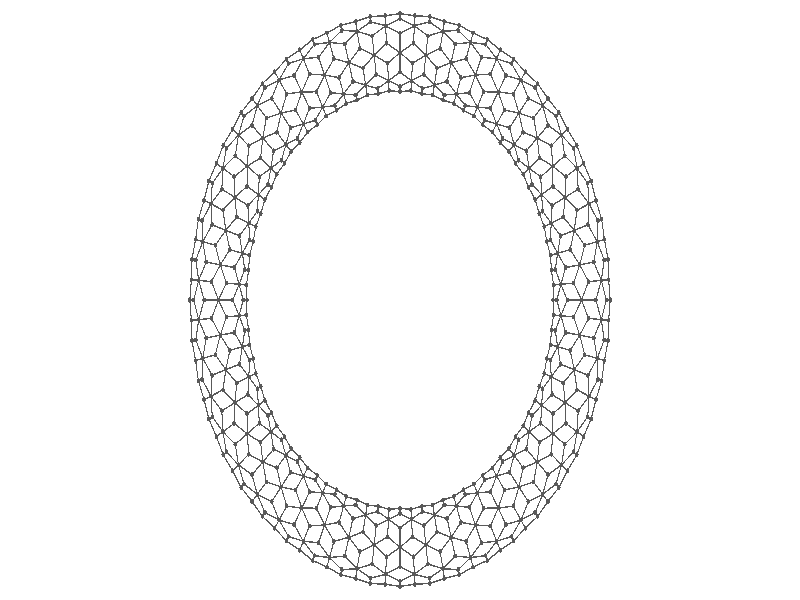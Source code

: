 // 
// Molecular graphics export from VMD 1.9.1
// http://www.ks.uiuc.edu/Research/vmd/
// Requires POV-Ray 3.5 or later
// 
// POV 3.x input script : E:/Users/Kevin Reiter/Documents/GitHub/promotion/daten/nanotori/44tor.pov 
// try povray +W1920 +H1057 -IE:/Users/Kevin Reiter/Documents/GitHub/promotion/daten/nanotori/44tor.pov -OE:/Users/Kevin Reiter/Documents/GitHub/promotion/daten/nanotori/44tor.pov.tga +P +X +A +FT +C
#if (version < 3.5) 
#error "VMD POV3DisplayDevice has been compiled for POV-Ray 3.5 or above.\nPlease upgrade POV-Ray or recompile VMD."
#end 
#declare VMD_clip_on=array[3] {0, 0, 0};
#declare VMD_clip=array[3];
#declare VMD_scaledclip=array[3];
#declare VMD_line_width=0.0020;
#macro VMDC ( C1 )
  texture { pigment { rgbt C1 }}
#end
#macro VMD_point (P1, R1, C1)
  #local T = texture { finish { ambient 1.0 diffuse 0.0 phong 0.0 specular 0.0 } pigment { C1 } }
  #if(VMD_clip_on[2])
  intersection {
    sphere {P1, R1 texture {T} #if(VMD_clip_on[1]) clipped_by {VMD_clip[1]} #end no_shadow}
    VMD_clip[2]
  }
  #else
  sphere {P1, R1 texture {T} #if(VMD_clip_on[1]) clipped_by {VMD_clip[1]} #end no_shadow}
  #end
#end
#macro VMD_line (P1, P2, C1)
  #local T = texture { finish { ambient 1.0 diffuse 0.0 phong 0.0 specular 0.0 } pigment { C1 } }
  #if(VMD_clip_on[2])
  intersection {
    cylinder {P1, P2, VMD_line_width texture {T} #if(VMD_clip_on[1]) clipped_by {VMD_clip[1]} #end no_shadow}
    VMD_clip[2]
  }
  #else
  cylinder {P1, P2, VMD_line_width texture {T} #if(VMD_clip_on[1]) clipped_by {VMD_clip[1]} #end no_shadow}
  #end
#end
#macro VMD_sphere (P1, R1, C1)
  #local T = texture { pigment { C1 } }
  #if(VMD_clip_on[2])
  intersection {
    sphere {P1, R1 texture {T} #if(VMD_clip_on[1]) clipped_by {VMD_clip[1]} #end no_shadow}
    VMD_clip[2]
  }
  #else
  sphere {P1, R1 texture {T} #if(VMD_clip_on[1]) clipped_by {VMD_clip[1]} #end no_shadow}
  #end
#end
#macro VMD_cylinder (P1, P2, R1, C1, O1)
  #local T = texture { pigment { C1 } }
  #if(VMD_clip_on[2])
  intersection {
    cylinder {P1, P2, R1 #if(O1) open #end texture {T} #if(VMD_clip_on[1]) clipped_by {VMD_clip[1]} #end no_shadow}
    VMD_clip[2]
  }
  #else
  cylinder {P1, P2, R1 #if(O1) open #end texture {T} #if(VMD_clip_on[1]) clipped_by {VMD_clip[1]} #end no_shadow}
  #end
#end
#macro VMD_cone (P1, P2, R1, C1)
  #local T = texture { pigment { C1 } }
  #if(VMD_clip_on[2])
  intersection {
    cone {P1, R1, P2, VMD_line_width texture {T} #if(VMD_clip_on[1]) clipped_by {VMD_clip[1]} #end no_shadow}
    VMD_clip[2]
  }
  #else
  cone {P1, R1, P2, VMD_line_width texture {T} #if(VMD_clip_on[1]) clipped_by {VMD_clip[1]} #end no_shadow}
  #end
#end
#macro VMD_triangle (P1, P2, P3, N1, N2, N3, C1)
  #local T = texture { pigment { C1 } }
  smooth_triangle {P1, N1, P2, N2, P3, N3 texture {T} #if(VMD_clip_on[1]) clipped_by {VMD_clip[1]} #end no_shadow}
#end
#macro VMD_tricolor (P1, P2, P3, N1, N2, N3, C1, C2, C3)
  #local NX = P2-P1;
  #local NY = P3-P1;
  #local NZ = vcross(NX, NY);
  #local T = texture { pigment {
    average pigment_map {
      [1 gradient x color_map {[0 rgb 0] [1 C2*3]}]
      [1 gradient y color_map {[0 rgb 0] [1 C3*3]}]
      [1 gradient z color_map {[0 rgb 0] [1 C1*3]}]
    }
    matrix <1.01,0,1,0,1.01,1,0,0,1,-.002,-.002,-1>
    matrix <NX.x,NX.y,NX.z,NY.x,NY.y,NY.z,NZ.x,NZ.y,NZ.z,P1.x,P1.y,P1.z>
  } }
  smooth_triangle {P1, N1, P2, N2, P3, N3 texture {T} #if(VMD_clip_on[1]) clipped_by {VMD_clip[1]} #end no_shadow}
#end
camera {
  orthographic
  location <0.0000, 0.0000, -2.0000>
  look_at <0.0000, 0.0000, 2.0000>
  up <0.0000, 3.0000, 0.0000>
  right <5.4494, 0.0000, 0.0000>
}
light_source { 
  <-0.1000, 0.1000, -1.0000> 
  color rgb<1.000, 1.000, 1.000> 
  parallel 
  point_at <0.0, 0.0, 0.0> 
}
light_source { 
  <1.0000, 2.0000, -0.5000> 
  color rgb<1.000, 1.000, 1.000> 
  parallel 
  point_at <0.0, 0.0, 0.0> 
}
background {
  color rgb<1.000, 1.000, 1.000>
}
fog {
  distance 0.10 
  fog_type 2 
  color rgb<1.000, 1.000, 1.000>
  fog_offset -0.
  fog_alt 0.01
  up <0,0,-1>
}  
#default { texture {
 finish { ambient 0.000 diffuse 0.650 phong 0.1 phong_size 40.000 specular 0.500 }
} }
#declare VMD_line_width=0.0020;
// MoleculeID: 3 ReprID: 0 Beginning CPK
// MoleculeID: 3 ReprID: 0 Beginning VDW
VMD_sphere(<1.4213,-0.1017,-0.0504>,0.0121,rgbt<0.350,0.350,0.350,0.000>)
VMD_sphere(<1.4170,-0.2037,0.0000>,0.0121,rgbt<0.350,0.350,0.350,0.000>)
VMD_sphere(<1.3710,-0.0981,-0.1377>,0.0121,rgbt<0.350,0.350,0.350,0.000>)
VMD_sphere(<1.3924,-0.3029,-0.0504>,0.0121,rgbt<0.350,0.350,0.350,0.000>)
VMD_sphere(<1.3736,-0.4033,0.0000>,0.0121,rgbt<0.350,0.350,0.350,0.000>)
VMD_sphere(<1.3206,-0.1899,-0.1687>,0.0121,rgbt<0.350,0.350,0.350,0.000>)
VMD_sphere(<1.3431,-0.2922,-0.1377>,0.0121,rgbt<0.350,0.350,0.350,0.000>)
VMD_sphere(<1.1834,-0.0846,-0.1881>,0.0121,rgbt<0.350,0.350,0.350,0.000>)
VMD_sphere(<1.2242,-0.1760,-0.1947>,0.0121,rgbt<0.350,0.350,0.350,0.000>)
VMD_sphere(<1.0963,-0.0784,-0.1377>,0.0121,rgbt<0.350,0.350,0.350,0.000>)
VMD_sphere(<1.3351,-0.4980,-0.0504>,0.0121,rgbt<0.350,0.350,0.350,0.000>)
VMD_sphere(<1.3022,-0.5947,0.0000>,0.0121,rgbt<0.350,0.350,0.350,0.000>)
VMD_sphere(<1.2802,-0.3759,-0.1687>,0.0121,rgbt<0.350,0.350,0.350,0.000>)
VMD_sphere(<1.2879,-0.4804,-0.1377>,0.0121,rgbt<0.350,0.350,0.350,0.000>)
VMD_sphere(<1.1593,-0.2522,-0.1881>,0.0121,rgbt<0.350,0.350,0.350,0.000>)
VMD_sphere(<1.1867,-0.3485,-0.1947>,0.0121,rgbt<0.350,0.350,0.350,0.000>)
VMD_sphere(<1.0573,-0.1520,-0.0974>,0.0121,rgbt<0.350,0.350,0.350,0.000>)
VMD_sphere(<1.0740,-0.2336,-0.1377>,0.0121,rgbt<0.350,0.350,0.350,0.000>)
VMD_sphere(<1.0460,-0.0748,0.0504>,0.0121,rgbt<0.350,0.350,0.350,0.000>)
VMD_sphere(<1.0315,-0.1483,0.0000>,0.0121,rgbt<0.350,0.350,0.350,0.000>)
VMD_sphere(<1.0963,-0.0784,0.1377>,0.0121,rgbt<0.350,0.350,0.350,0.000>)
VMD_sphere(<1.2506,-0.6829,-0.0504>,0.0121,rgbt<0.350,0.350,0.350,0.000>)
VMD_sphere(<1.2043,-0.7740,0.0000>,0.0121,rgbt<0.350,0.350,0.350,0.000>)
VMD_sphere(<1.2136,-0.5542,-0.1687>,0.0121,rgbt<0.350,0.350,0.350,0.000>)
VMD_sphere(<1.2064,-0.6587,-0.1377>,0.0121,rgbt<0.350,0.350,0.350,0.000>)
VMD_sphere(<1.1116,-0.4146,-0.1881>,0.0121,rgbt<0.350,0.350,0.350,0.000>)
VMD_sphere(<1.1251,-0.5138,-0.1947>,0.0121,rgbt<0.350,0.350,0.350,0.000>)
VMD_sphere(<1.0249,-0.3009,-0.0974>,0.0121,rgbt<0.350,0.350,0.350,0.000>)
VMD_sphere(<1.0298,-0.3841,-0.1377>,0.0121,rgbt<0.350,0.350,0.350,0.000>)
VMD_sphere(<1.0247,-0.2229,0.0504>,0.0121,rgbt<0.350,0.350,0.350,0.000>)
VMD_sphere(<0.9999,-0.2936,0.0000>,0.0121,rgbt<0.350,0.350,0.350,0.000>)
VMD_sphere(<1.1279,-0.1622,0.1687>,0.0121,rgbt<0.350,0.350,0.350,0.000>)
VMD_sphere(<1.0740,-0.2336,0.1377>,0.0121,rgbt<0.350,0.350,0.350,0.000>)
VMD_sphere(<1.2840,-0.0918,0.1881>,0.0121,rgbt<0.350,0.350,0.350,0.000>)
VMD_sphere(<1.2242,-0.1760,0.1947>,0.0121,rgbt<0.350,0.350,0.350,0.000>)
VMD_sphere(<1.3710,-0.0981,0.1377>,0.0121,rgbt<0.350,0.350,0.350,0.000>)
VMD_sphere(<1.1407,-0.8539,-0.0504>,0.0121,rgbt<0.350,0.350,0.350,0.000>)
VMD_sphere(<1.0819,-0.9375,0.0000>,0.0121,rgbt<0.350,0.350,0.350,0.000>)
VMD_sphere(<1.1224,-0.7213,-0.1687>,0.0121,rgbt<0.350,0.350,0.350,0.000>)
VMD_sphere(<1.1004,-0.8237,-0.1377>,0.0121,rgbt<0.350,0.350,0.350,0.000>)
VMD_sphere(<1.0413,-0.5686,-0.1881>,0.0121,rgbt<0.350,0.350,0.350,0.000>)
VMD_sphere(<1.0405,-0.6687,-0.1947>,0.0121,rgbt<0.350,0.350,0.350,0.000>)
VMD_sphere(<0.9716,-0.4437,-0.0974>,0.0121,rgbt<0.350,0.350,0.350,0.000>)
VMD_sphere(<0.9647,-0.5268,-0.1377>,0.0121,rgbt<0.350,0.350,0.350,0.000>)
VMD_sphere(<0.9826,-0.3665,0.0504>,0.0121,rgbt<0.350,0.350,0.350,0.000>)
VMD_sphere(<0.9479,-0.4329,0.0000>,0.0121,rgbt<0.350,0.350,0.350,0.000>)
VMD_sphere(<1.0933,-0.3210,0.1687>,0.0121,rgbt<0.350,0.350,0.350,0.000>)
VMD_sphere(<1.0298,-0.3841,0.1377>,0.0121,rgbt<0.350,0.350,0.350,0.000>)
VMD_sphere(<1.2578,-0.2736,0.1881>,0.0121,rgbt<0.350,0.350,0.350,0.000>)
VMD_sphere(<1.1867,-0.3485,0.1947>,0.0121,rgbt<0.350,0.350,0.350,0.000>)
VMD_sphere(<1.3912,-0.2000,0.0974>,0.0121,rgbt<0.350,0.350,0.350,0.000>)
VMD_sphere(<1.3431,-0.2922,0.1377>,0.0121,rgbt<0.350,0.350,0.350,0.000>)
VMD_sphere(<1.0076,-1.0076,-0.0504>,0.0121,rgbt<0.350,0.350,0.350,0.000>)
VMD_sphere(<0.9375,-1.0819,0.0000>,0.0121,rgbt<0.350,0.350,0.350,0.000>)
VMD_sphere(<1.0083,-0.8737,-0.1687>,0.0121,rgbt<0.350,0.350,0.350,0.000>)
VMD_sphere(<0.9719,-0.9719,-0.1377>,0.0121,rgbt<0.350,0.350,0.350,0.000>)
VMD_sphere(<0.9498,-0.7110,-0.1881>,0.0121,rgbt<0.350,0.350,0.350,0.000>)
VMD_sphere(<0.9347,-0.8099,-0.1947>,0.0121,rgbt<0.350,0.350,0.350,0.000>)
VMD_sphere(<0.8986,-0.5775,-0.0974>,0.0121,rgbt<0.350,0.350,0.350,0.000>)
VMD_sphere(<0.8799,-0.6587,-0.1377>,0.0121,rgbt<0.350,0.350,0.350,0.000>)
VMD_sphere(<0.9204,-0.5026,0.0504>,0.0121,rgbt<0.350,0.350,0.350,0.000>)
VMD_sphere(<0.8767,-0.5634,0.0000>,0.0121,rgbt<0.350,0.350,0.350,0.000>)
VMD_sphere(<1.0365,-0.4733,0.1687>,0.0121,rgbt<0.350,0.350,0.350,0.000>)
VMD_sphere(<0.9647,-0.5268,0.1377>,0.0121,rgbt<0.350,0.350,0.350,0.000>)
VMD_sphere(<1.2061,-0.4498,0.1881>,0.0121,rgbt<0.350,0.350,0.350,0.000>)
VMD_sphere(<1.1251,-0.5138,0.1947>,0.0121,rgbt<0.350,0.350,0.350,0.000>)
VMD_sphere(<1.3486,-0.3960,0.0974>,0.0121,rgbt<0.350,0.350,0.350,0.000>)
VMD_sphere(<1.2879,-0.4804,0.1377>,0.0121,rgbt<0.350,0.350,0.350,0.000>)
VMD_sphere(<0.8539,-1.1407,-0.0504>,0.0121,rgbt<0.350,0.350,0.350,0.000>)
VMD_sphere(<0.7740,-1.2043,0.0000>,0.0121,rgbt<0.350,0.350,0.350,0.000>)
VMD_sphere(<0.8737,-1.0083,-0.1687>,0.0121,rgbt<0.350,0.350,0.350,0.000>)
VMD_sphere(<0.8237,-1.1004,-0.1377>,0.0121,rgbt<0.350,0.350,0.350,0.000>)
VMD_sphere(<0.8389,-0.8389,-0.1881>,0.0121,rgbt<0.350,0.350,0.350,0.000>)
VMD_sphere(<0.8099,-0.9347,-0.1947>,0.0121,rgbt<0.350,0.350,0.350,0.000>)
VMD_sphere(<0.8073,-0.6995,-0.0974>,0.0121,rgbt<0.350,0.350,0.350,0.000>)
VMD_sphere(<0.7772,-0.7772,-0.1377>,0.0121,rgbt<0.350,0.350,0.350,0.000>)
VMD_sphere(<0.8395,-0.6285,0.0504>,0.0121,rgbt<0.350,0.350,0.350,0.000>)
VMD_sphere(<0.7875,-0.6824,0.0000>,0.0121,rgbt<0.350,0.350,0.350,0.000>)
VMD_sphere(<0.9586,-0.6160,0.1687>,0.0121,rgbt<0.350,0.350,0.350,0.000>)
VMD_sphere(<0.8799,-0.6587,0.1377>,0.0121,rgbt<0.350,0.350,0.350,0.000>)
VMD_sphere(<1.1298,-0.6169,0.1881>,0.0121,rgbt<0.350,0.350,0.350,0.000>)
VMD_sphere(<1.0405,-0.6687,0.1947>,0.0121,rgbt<0.350,0.350,0.350,0.000>)
VMD_sphere(<1.2785,-0.5839,0.0974>,0.0121,rgbt<0.350,0.350,0.350,0.000>)
VMD_sphere(<1.2064,-0.6587,0.1377>,0.0121,rgbt<0.350,0.350,0.350,0.000>)
VMD_sphere(<0.6829,-1.2506,-0.0504>,0.0121,rgbt<0.350,0.350,0.350,0.000>)
VMD_sphere(<0.5947,-1.3022,0.0000>,0.0121,rgbt<0.350,0.350,0.350,0.000>)
VMD_sphere(<0.7213,-1.1224,-0.1687>,0.0121,rgbt<0.350,0.350,0.350,0.000>)
VMD_sphere(<0.6587,-1.2064,-0.1377>,0.0121,rgbt<0.350,0.350,0.350,0.000>)
VMD_sphere(<0.7110,-0.9498,-0.1881>,0.0121,rgbt<0.350,0.350,0.350,0.000>)
VMD_sphere(<0.6687,-1.0405,-0.1947>,0.0121,rgbt<0.350,0.350,0.350,0.000>)
VMD_sphere(<0.6995,-0.8073,-0.0974>,0.0121,rgbt<0.350,0.350,0.350,0.000>)
VMD_sphere(<0.6587,-0.8799,-0.1377>,0.0121,rgbt<0.350,0.350,0.350,0.000>)
VMD_sphere(<0.7416,-0.7416,0.0504>,0.0121,rgbt<0.350,0.350,0.350,0.000>)
VMD_sphere(<0.6824,-0.7875,0.0000>,0.0121,rgbt<0.350,0.350,0.350,0.000>)
VMD_sphere(<0.8611,-0.7462,0.1687>,0.0121,rgbt<0.350,0.350,0.350,0.000>)
VMD_sphere(<0.7772,-0.7772,0.1377>,0.0121,rgbt<0.350,0.350,0.350,0.000>)
VMD_sphere(<1.0305,-0.7714,0.1881>,0.0121,rgbt<0.350,0.350,0.350,0.000>)
VMD_sphere(<0.9347,-0.8099,0.1947>,0.0121,rgbt<0.350,0.350,0.350,0.000>)
VMD_sphere(<1.1824,-0.7599,0.0974>,0.0121,rgbt<0.350,0.350,0.350,0.000>)
VMD_sphere(<1.1004,-0.8237,0.1377>,0.0121,rgbt<0.350,0.350,0.350,0.000>)
VMD_sphere(<0.4980,-1.3351,-0.0504>,0.0121,rgbt<0.350,0.350,0.350,0.000>)
VMD_sphere(<0.4033,-1.3736,0.0000>,0.0121,rgbt<0.350,0.350,0.350,0.000>)
VMD_sphere(<0.5542,-1.2136,-0.1687>,0.0121,rgbt<0.350,0.350,0.350,0.000>)
VMD_sphere(<0.4804,-1.2879,-0.1377>,0.0121,rgbt<0.350,0.350,0.350,0.000>)
VMD_sphere(<0.5686,-1.0413,-0.1881>,0.0121,rgbt<0.350,0.350,0.350,0.000>)
VMD_sphere(<0.5138,-1.1251,-0.1947>,0.0121,rgbt<0.350,0.350,0.350,0.000>)
VMD_sphere(<0.5775,-0.8986,-0.0974>,0.0121,rgbt<0.350,0.350,0.350,0.000>)
VMD_sphere(<0.5268,-0.9647,-0.1377>,0.0121,rgbt<0.350,0.350,0.350,0.000>)
VMD_sphere(<0.6285,-0.8395,0.0504>,0.0121,rgbt<0.350,0.350,0.350,0.000>)
VMD_sphere(<0.5634,-0.8767,0.0000>,0.0121,rgbt<0.350,0.350,0.350,0.000>)
VMD_sphere(<0.7462,-0.8611,0.1687>,0.0121,rgbt<0.350,0.350,0.350,0.000>)
VMD_sphere(<0.6587,-0.8799,0.1377>,0.0121,rgbt<0.350,0.350,0.350,0.000>)
VMD_sphere(<0.9102,-0.9102,0.1881>,0.0121,rgbt<0.350,0.350,0.350,0.000>)
VMD_sphere(<0.8099,-0.9347,0.1947>,0.0121,rgbt<0.350,0.350,0.350,0.000>)
VMD_sphere(<1.0622,-0.9204,0.0974>,0.0121,rgbt<0.350,0.350,0.350,0.000>)
VMD_sphere(<0.9719,-0.9719,0.1377>,0.0121,rgbt<0.350,0.350,0.350,0.000>)
VMD_sphere(<0.3029,-1.3924,-0.0504>,0.0121,rgbt<0.350,0.350,0.350,0.000>)
VMD_sphere(<0.2037,-1.4170,0.0000>,0.0121,rgbt<0.350,0.350,0.350,0.000>)
VMD_sphere(<0.3759,-1.2802,-0.1687>,0.0121,rgbt<0.350,0.350,0.350,0.000>)
VMD_sphere(<0.2922,-1.3431,-0.1377>,0.0121,rgbt<0.350,0.350,0.350,0.000>)
VMD_sphere(<0.4146,-1.1116,-0.1881>,0.0121,rgbt<0.350,0.350,0.350,0.000>)
VMD_sphere(<0.3485,-1.1867,-0.1947>,0.0121,rgbt<0.350,0.350,0.350,0.000>)
VMD_sphere(<0.4437,-0.9716,-0.0974>,0.0121,rgbt<0.350,0.350,0.350,0.000>)
VMD_sphere(<0.3841,-1.0298,-0.1377>,0.0121,rgbt<0.350,0.350,0.350,0.000>)
VMD_sphere(<0.5026,-0.9204,0.0504>,0.0121,rgbt<0.350,0.350,0.350,0.000>)
VMD_sphere(<0.4329,-0.9479,0.0000>,0.0121,rgbt<0.350,0.350,0.350,0.000>)
VMD_sphere(<0.6160,-0.9586,0.1687>,0.0121,rgbt<0.350,0.350,0.350,0.000>)
VMD_sphere(<0.5268,-0.9647,0.1377>,0.0121,rgbt<0.350,0.350,0.350,0.000>)
VMD_sphere(<0.7714,-1.0305,0.1881>,0.0121,rgbt<0.350,0.350,0.350,0.000>)
VMD_sphere(<0.6687,-1.0405,0.1947>,0.0121,rgbt<0.350,0.350,0.350,0.000>)
VMD_sphere(<0.9204,-1.0622,0.0974>,0.0121,rgbt<0.350,0.350,0.350,0.000>)
VMD_sphere(<0.8237,-1.1004,0.1377>,0.0121,rgbt<0.350,0.350,0.350,0.000>)
VMD_sphere(<0.1017,-1.4213,-0.0504>,0.0121,rgbt<0.350,0.350,0.350,0.000>)
VMD_sphere(<0.0000,-1.4316,0.0000>,0.0121,rgbt<0.350,0.350,0.350,0.000>)
VMD_sphere(<0.1899,-1.3206,-0.1687>,0.0121,rgbt<0.350,0.350,0.350,0.000>)
VMD_sphere(<0.0981,-1.3710,-0.1377>,0.0121,rgbt<0.350,0.350,0.350,0.000>)
VMD_sphere(<0.2522,-1.1593,-0.1881>,0.0121,rgbt<0.350,0.350,0.350,0.000>)
VMD_sphere(<0.1760,-1.2242,-0.1947>,0.0121,rgbt<0.350,0.350,0.350,0.000>)
VMD_sphere(<0.3009,-1.0249,-0.0974>,0.0121,rgbt<0.350,0.350,0.350,0.000>)
VMD_sphere(<0.2336,-1.0740,-0.1377>,0.0121,rgbt<0.350,0.350,0.350,0.000>)
VMD_sphere(<0.3665,-0.9826,0.0504>,0.0121,rgbt<0.350,0.350,0.350,0.000>)
VMD_sphere(<0.2936,-0.9999,0.0000>,0.0121,rgbt<0.350,0.350,0.350,0.000>)
VMD_sphere(<0.4733,-1.0365,0.1687>,0.0121,rgbt<0.350,0.350,0.350,0.000>)
VMD_sphere(<0.3841,-1.0298,0.1377>,0.0121,rgbt<0.350,0.350,0.350,0.000>)
VMD_sphere(<0.6169,-1.1298,0.1881>,0.0121,rgbt<0.350,0.350,0.350,0.000>)
VMD_sphere(<0.5138,-1.1251,0.1947>,0.0121,rgbt<0.350,0.350,0.350,0.000>)
VMD_sphere(<0.7599,-1.1824,0.0974>,0.0121,rgbt<0.350,0.350,0.350,0.000>)
VMD_sphere(<0.6587,-1.2064,0.1377>,0.0121,rgbt<0.350,0.350,0.350,0.000>)
VMD_sphere(<-0.1017,-1.4213,-0.0504>,0.0121,rgbt<0.350,0.350,0.350,0.000>)
VMD_sphere(<-0.2037,-1.4170,0.0000>,0.0121,rgbt<0.350,0.350,0.350,0.000>)
VMD_sphere(<0.0000,-1.3342,-0.1687>,0.0121,rgbt<0.350,0.350,0.350,0.000>)
VMD_sphere(<-0.0981,-1.3710,-0.1377>,0.0121,rgbt<0.350,0.350,0.350,0.000>)
VMD_sphere(<0.0846,-1.1834,-0.1881>,0.0121,rgbt<0.350,0.350,0.350,0.000>)
VMD_sphere(<0.0000,-1.2368,-0.1947>,0.0121,rgbt<0.350,0.350,0.350,0.000>)
VMD_sphere(<0.1520,-1.0573,-0.0974>,0.0121,rgbt<0.350,0.350,0.350,0.000>)
VMD_sphere(<0.0784,-1.0963,-0.1377>,0.0121,rgbt<0.350,0.350,0.350,0.000>)
VMD_sphere(<0.2229,-1.0247,0.0504>,0.0121,rgbt<0.350,0.350,0.350,0.000>)
VMD_sphere(<0.1483,-1.0315,0.0000>,0.0121,rgbt<0.350,0.350,0.350,0.000>)
VMD_sphere(<0.3210,-1.0933,0.1687>,0.0121,rgbt<0.350,0.350,0.350,0.000>)
VMD_sphere(<0.2336,-1.0740,0.1377>,0.0121,rgbt<0.350,0.350,0.350,0.000>)
VMD_sphere(<0.4498,-1.2061,0.1881>,0.0121,rgbt<0.350,0.350,0.350,0.000>)
VMD_sphere(<0.3485,-1.1867,0.1947>,0.0121,rgbt<0.350,0.350,0.350,0.000>)
VMD_sphere(<0.5839,-1.2785,0.0974>,0.0121,rgbt<0.350,0.350,0.350,0.000>)
VMD_sphere(<0.4804,-1.2879,0.1377>,0.0121,rgbt<0.350,0.350,0.350,0.000>)
VMD_sphere(<-0.3029,-1.3924,-0.0504>,0.0121,rgbt<0.350,0.350,0.350,0.000>)
VMD_sphere(<-0.4033,-1.3736,0.0000>,0.0121,rgbt<0.350,0.350,0.350,0.000>)
VMD_sphere(<-0.1899,-1.3206,-0.1687>,0.0121,rgbt<0.350,0.350,0.350,0.000>)
VMD_sphere(<-0.2922,-1.3431,-0.1377>,0.0121,rgbt<0.350,0.350,0.350,0.000>)
VMD_sphere(<-0.0846,-1.1834,-0.1881>,0.0121,rgbt<0.350,0.350,0.350,0.000>)
VMD_sphere(<-0.1760,-1.2242,-0.1947>,0.0121,rgbt<0.350,0.350,0.350,0.000>)
VMD_sphere(<0.0000,-1.0682,-0.0974>,0.0121,rgbt<0.350,0.350,0.350,0.000>)
VMD_sphere(<-0.0784,-1.0963,-0.1377>,0.0121,rgbt<0.350,0.350,0.350,0.000>)
VMD_sphere(<0.0748,-1.0460,0.0504>,0.0121,rgbt<0.350,0.350,0.350,0.000>)
VMD_sphere(<0.0000,-1.0421,0.0000>,0.0121,rgbt<0.350,0.350,0.350,0.000>)
VMD_sphere(<0.1622,-1.1279,0.1687>,0.0121,rgbt<0.350,0.350,0.350,0.000>)
VMD_sphere(<0.0784,-1.0963,0.1377>,0.0121,rgbt<0.350,0.350,0.350,0.000>)
VMD_sphere(<0.2736,-1.2578,0.1881>,0.0121,rgbt<0.350,0.350,0.350,0.000>)
VMD_sphere(<0.1760,-1.2242,0.1947>,0.0121,rgbt<0.350,0.350,0.350,0.000>)
VMD_sphere(<0.3960,-1.3486,0.0974>,0.0121,rgbt<0.350,0.350,0.350,0.000>)
VMD_sphere(<0.2922,-1.3431,0.1377>,0.0121,rgbt<0.350,0.350,0.350,0.000>)
VMD_sphere(<-0.4980,-1.3351,-0.0504>,0.0121,rgbt<0.350,0.350,0.350,0.000>)
VMD_sphere(<-0.5947,-1.3022,0.0000>,0.0121,rgbt<0.350,0.350,0.350,0.000>)
VMD_sphere(<-0.3759,-1.2802,-0.1687>,0.0121,rgbt<0.350,0.350,0.350,0.000>)
VMD_sphere(<-0.4804,-1.2879,-0.1377>,0.0121,rgbt<0.350,0.350,0.350,0.000>)
VMD_sphere(<-0.2522,-1.1593,-0.1881>,0.0121,rgbt<0.350,0.350,0.350,0.000>)
VMD_sphere(<-0.3485,-1.1867,-0.1947>,0.0121,rgbt<0.350,0.350,0.350,0.000>)
VMD_sphere(<-0.1520,-1.0573,-0.0974>,0.0121,rgbt<0.350,0.350,0.350,0.000>)
VMD_sphere(<-0.2336,-1.0740,-0.1377>,0.0121,rgbt<0.350,0.350,0.350,0.000>)
VMD_sphere(<-0.0748,-1.0460,0.0504>,0.0121,rgbt<0.350,0.350,0.350,0.000>)
VMD_sphere(<-0.1483,-1.0315,0.0000>,0.0121,rgbt<0.350,0.350,0.350,0.000>)
VMD_sphere(<0.0000,-1.1395,0.1687>,0.0121,rgbt<0.350,0.350,0.350,0.000>)
VMD_sphere(<-0.0784,-1.0963,0.1377>,0.0121,rgbt<0.350,0.350,0.350,0.000>)
VMD_sphere(<0.0918,-1.2840,0.1881>,0.0121,rgbt<0.350,0.350,0.350,0.000>)
VMD_sphere(<0.0000,-1.2368,0.1947>,0.0121,rgbt<0.350,0.350,0.350,0.000>)
VMD_sphere(<0.2000,-1.3912,0.0974>,0.0121,rgbt<0.350,0.350,0.350,0.000>)
VMD_sphere(<0.0981,-1.3710,0.1377>,0.0121,rgbt<0.350,0.350,0.350,0.000>)
VMD_sphere(<-0.6829,-1.2506,-0.0504>,0.0121,rgbt<0.350,0.350,0.350,0.000>)
VMD_sphere(<-0.7740,-1.2043,0.0000>,0.0121,rgbt<0.350,0.350,0.350,0.000>)
VMD_sphere(<-0.5542,-1.2136,-0.1687>,0.0121,rgbt<0.350,0.350,0.350,0.000>)
VMD_sphere(<-0.6587,-1.2064,-0.1377>,0.0121,rgbt<0.350,0.350,0.350,0.000>)
VMD_sphere(<-0.4146,-1.1116,-0.1881>,0.0121,rgbt<0.350,0.350,0.350,0.000>)
VMD_sphere(<-0.5138,-1.1251,-0.1947>,0.0121,rgbt<0.350,0.350,0.350,0.000>)
VMD_sphere(<-0.3009,-1.0249,-0.0974>,0.0121,rgbt<0.350,0.350,0.350,0.000>)
VMD_sphere(<-0.3841,-1.0298,-0.1377>,0.0121,rgbt<0.350,0.350,0.350,0.000>)
VMD_sphere(<-0.2229,-1.0247,0.0504>,0.0121,rgbt<0.350,0.350,0.350,0.000>)
VMD_sphere(<-0.2936,-0.9999,0.0000>,0.0121,rgbt<0.350,0.350,0.350,0.000>)
VMD_sphere(<-0.1622,-1.1279,0.1687>,0.0121,rgbt<0.350,0.350,0.350,0.000>)
VMD_sphere(<-0.2336,-1.0740,0.1377>,0.0121,rgbt<0.350,0.350,0.350,0.000>)
VMD_sphere(<-0.0918,-1.2840,0.1881>,0.0121,rgbt<0.350,0.350,0.350,0.000>)
VMD_sphere(<-0.1760,-1.2242,0.1947>,0.0121,rgbt<0.350,0.350,0.350,0.000>)
VMD_sphere(<0.0000,-1.4055,0.0974>,0.0121,rgbt<0.350,0.350,0.350,0.000>)
VMD_sphere(<-0.0981,-1.3710,0.1377>,0.0121,rgbt<0.350,0.350,0.350,0.000>)
VMD_sphere(<-0.8539,-1.1407,-0.0504>,0.0121,rgbt<0.350,0.350,0.350,0.000>)
VMD_sphere(<-0.9375,-1.0819,0.0000>,0.0121,rgbt<0.350,0.350,0.350,0.000>)
VMD_sphere(<-0.7213,-1.1224,-0.1687>,0.0121,rgbt<0.350,0.350,0.350,0.000>)
VMD_sphere(<-0.8237,-1.1004,-0.1377>,0.0121,rgbt<0.350,0.350,0.350,0.000>)
VMD_sphere(<-0.5686,-1.0413,-0.1881>,0.0121,rgbt<0.350,0.350,0.350,0.000>)
VMD_sphere(<-0.6687,-1.0405,-0.1947>,0.0121,rgbt<0.350,0.350,0.350,0.000>)
VMD_sphere(<-0.4437,-0.9716,-0.0974>,0.0121,rgbt<0.350,0.350,0.350,0.000>)
VMD_sphere(<-0.5268,-0.9647,-0.1377>,0.0121,rgbt<0.350,0.350,0.350,0.000>)
VMD_sphere(<-0.3665,-0.9826,0.0504>,0.0121,rgbt<0.350,0.350,0.350,0.000>)
VMD_sphere(<-0.4329,-0.9479,0.0000>,0.0121,rgbt<0.350,0.350,0.350,0.000>)
VMD_sphere(<-0.3210,-1.0933,0.1687>,0.0121,rgbt<0.350,0.350,0.350,0.000>)
VMD_sphere(<-0.3841,-1.0298,0.1377>,0.0121,rgbt<0.350,0.350,0.350,0.000>)
VMD_sphere(<-0.2736,-1.2578,0.1881>,0.0121,rgbt<0.350,0.350,0.350,0.000>)
VMD_sphere(<-0.3485,-1.1867,0.1947>,0.0121,rgbt<0.350,0.350,0.350,0.000>)
VMD_sphere(<-0.2000,-1.3912,0.0974>,0.0121,rgbt<0.350,0.350,0.350,0.000>)
VMD_sphere(<-0.2922,-1.3431,0.1377>,0.0121,rgbt<0.350,0.350,0.350,0.000>)
VMD_sphere(<-1.0076,-1.0076,-0.0504>,0.0121,rgbt<0.350,0.350,0.350,0.000>)
VMD_sphere(<-1.0819,-0.9375,0.0000>,0.0121,rgbt<0.350,0.350,0.350,0.000>)
VMD_sphere(<-0.8737,-1.0083,-0.1687>,0.0121,rgbt<0.350,0.350,0.350,0.000>)
VMD_sphere(<-0.9719,-0.9719,-0.1377>,0.0121,rgbt<0.350,0.350,0.350,0.000>)
VMD_sphere(<-0.7110,-0.9498,-0.1881>,0.0121,rgbt<0.350,0.350,0.350,0.000>)
VMD_sphere(<-0.8099,-0.9347,-0.1947>,0.0121,rgbt<0.350,0.350,0.350,0.000>)
VMD_sphere(<-0.5775,-0.8986,-0.0974>,0.0121,rgbt<0.350,0.350,0.350,0.000>)
VMD_sphere(<-0.6587,-0.8799,-0.1377>,0.0121,rgbt<0.350,0.350,0.350,0.000>)
VMD_sphere(<-0.5026,-0.9204,0.0504>,0.0121,rgbt<0.350,0.350,0.350,0.000>)
VMD_sphere(<-0.5634,-0.8767,0.0000>,0.0121,rgbt<0.350,0.350,0.350,0.000>)
VMD_sphere(<-0.4733,-1.0365,0.1687>,0.0121,rgbt<0.350,0.350,0.350,0.000>)
VMD_sphere(<-0.5268,-0.9647,0.1377>,0.0121,rgbt<0.350,0.350,0.350,0.000>)
VMD_sphere(<-0.4498,-1.2061,0.1881>,0.0121,rgbt<0.350,0.350,0.350,0.000>)
VMD_sphere(<-0.5138,-1.1251,0.1947>,0.0121,rgbt<0.350,0.350,0.350,0.000>)
VMD_sphere(<-0.3960,-1.3486,0.0974>,0.0121,rgbt<0.350,0.350,0.350,0.000>)
VMD_sphere(<-0.4804,-1.2879,0.1377>,0.0121,rgbt<0.350,0.350,0.350,0.000>)
VMD_sphere(<-1.1407,-0.8539,-0.0504>,0.0121,rgbt<0.350,0.350,0.350,0.000>)
VMD_sphere(<-1.2043,-0.7740,0.0000>,0.0121,rgbt<0.350,0.350,0.350,0.000>)
VMD_sphere(<-1.0083,-0.8737,-0.1687>,0.0121,rgbt<0.350,0.350,0.350,0.000>)
VMD_sphere(<-1.1004,-0.8237,-0.1377>,0.0121,rgbt<0.350,0.350,0.350,0.000>)
VMD_sphere(<-0.8389,-0.8389,-0.1881>,0.0121,rgbt<0.350,0.350,0.350,0.000>)
VMD_sphere(<-0.9347,-0.8099,-0.1947>,0.0121,rgbt<0.350,0.350,0.350,0.000>)
VMD_sphere(<-0.6995,-0.8073,-0.0974>,0.0121,rgbt<0.350,0.350,0.350,0.000>)
VMD_sphere(<-0.7772,-0.7772,-0.1377>,0.0121,rgbt<0.350,0.350,0.350,0.000>)
VMD_sphere(<-0.6285,-0.8395,0.0504>,0.0121,rgbt<0.350,0.350,0.350,0.000>)
VMD_sphere(<-0.6824,-0.7875,0.0000>,0.0121,rgbt<0.350,0.350,0.350,0.000>)
VMD_sphere(<-0.6160,-0.9586,0.1687>,0.0121,rgbt<0.350,0.350,0.350,0.000>)
VMD_sphere(<-0.6587,-0.8799,0.1377>,0.0121,rgbt<0.350,0.350,0.350,0.000>)
VMD_sphere(<-0.6169,-1.1298,0.1881>,0.0121,rgbt<0.350,0.350,0.350,0.000>)
VMD_sphere(<-0.6687,-1.0405,0.1947>,0.0121,rgbt<0.350,0.350,0.350,0.000>)
VMD_sphere(<-0.5839,-1.2785,0.0974>,0.0121,rgbt<0.350,0.350,0.350,0.000>)
VMD_sphere(<-0.6587,-1.2064,0.1377>,0.0121,rgbt<0.350,0.350,0.350,0.000>)
VMD_sphere(<-1.2506,-0.6829,-0.0504>,0.0121,rgbt<0.350,0.350,0.350,0.000>)
VMD_sphere(<-1.3022,-0.5947,0.0000>,0.0121,rgbt<0.350,0.350,0.350,0.000>)
VMD_sphere(<-1.1224,-0.7213,-0.1687>,0.0121,rgbt<0.350,0.350,0.350,0.000>)
VMD_sphere(<-1.2064,-0.6587,-0.1377>,0.0121,rgbt<0.350,0.350,0.350,0.000>)
VMD_sphere(<-0.9498,-0.7110,-0.1881>,0.0121,rgbt<0.350,0.350,0.350,0.000>)
VMD_sphere(<-1.0405,-0.6687,-0.1947>,0.0121,rgbt<0.350,0.350,0.350,0.000>)
VMD_sphere(<-0.8073,-0.6995,-0.0974>,0.0121,rgbt<0.350,0.350,0.350,0.000>)
VMD_sphere(<-0.8799,-0.6587,-0.1377>,0.0121,rgbt<0.350,0.350,0.350,0.000>)
VMD_sphere(<-0.7416,-0.7416,0.0504>,0.0121,rgbt<0.350,0.350,0.350,0.000>)
VMD_sphere(<-0.7875,-0.6824,0.0000>,0.0121,rgbt<0.350,0.350,0.350,0.000>)
VMD_sphere(<-0.7462,-0.8611,0.1687>,0.0121,rgbt<0.350,0.350,0.350,0.000>)
VMD_sphere(<-0.7772,-0.7772,0.1377>,0.0121,rgbt<0.350,0.350,0.350,0.000>)
VMD_sphere(<-0.7714,-1.0305,0.1881>,0.0121,rgbt<0.350,0.350,0.350,0.000>)
VMD_sphere(<-0.8099,-0.9347,0.1947>,0.0121,rgbt<0.350,0.350,0.350,0.000>)
VMD_sphere(<-0.7599,-1.1824,0.0974>,0.0121,rgbt<0.350,0.350,0.350,0.000>)
VMD_sphere(<-0.8237,-1.1004,0.1377>,0.0121,rgbt<0.350,0.350,0.350,0.000>)
VMD_sphere(<-1.3351,-0.4980,-0.0504>,0.0121,rgbt<0.350,0.350,0.350,0.000>)
VMD_sphere(<-1.3736,-0.4033,0.0000>,0.0121,rgbt<0.350,0.350,0.350,0.000>)
VMD_sphere(<-1.2136,-0.5542,-0.1687>,0.0121,rgbt<0.350,0.350,0.350,0.000>)
VMD_sphere(<-1.2879,-0.4804,-0.1377>,0.0121,rgbt<0.350,0.350,0.350,0.000>)
VMD_sphere(<-1.0413,-0.5686,-0.1881>,0.0121,rgbt<0.350,0.350,0.350,0.000>)
VMD_sphere(<-1.1251,-0.5138,-0.1947>,0.0121,rgbt<0.350,0.350,0.350,0.000>)
VMD_sphere(<-0.8986,-0.5775,-0.0974>,0.0121,rgbt<0.350,0.350,0.350,0.000>)
VMD_sphere(<-0.9647,-0.5268,-0.1377>,0.0121,rgbt<0.350,0.350,0.350,0.000>)
VMD_sphere(<-0.8395,-0.6285,0.0504>,0.0121,rgbt<0.350,0.350,0.350,0.000>)
VMD_sphere(<-0.8767,-0.5634,0.0000>,0.0121,rgbt<0.350,0.350,0.350,0.000>)
VMD_sphere(<-0.8611,-0.7462,0.1687>,0.0121,rgbt<0.350,0.350,0.350,0.000>)
VMD_sphere(<-0.8799,-0.6587,0.1377>,0.0121,rgbt<0.350,0.350,0.350,0.000>)
VMD_sphere(<-0.9102,-0.9102,0.1881>,0.0121,rgbt<0.350,0.350,0.350,0.000>)
VMD_sphere(<-0.9347,-0.8099,0.1947>,0.0121,rgbt<0.350,0.350,0.350,0.000>)
VMD_sphere(<-0.9204,-1.0622,0.0974>,0.0121,rgbt<0.350,0.350,0.350,0.000>)
VMD_sphere(<-0.9719,-0.9719,0.1377>,0.0121,rgbt<0.350,0.350,0.350,0.000>)
VMD_sphere(<-1.3924,-0.3029,-0.0504>,0.0121,rgbt<0.350,0.350,0.350,0.000>)
VMD_sphere(<-1.4170,-0.2037,0.0000>,0.0121,rgbt<0.350,0.350,0.350,0.000>)
VMD_sphere(<-1.2802,-0.3759,-0.1687>,0.0121,rgbt<0.350,0.350,0.350,0.000>)
VMD_sphere(<-1.3431,-0.2922,-0.1377>,0.0121,rgbt<0.350,0.350,0.350,0.000>)
VMD_sphere(<-1.1116,-0.4146,-0.1881>,0.0121,rgbt<0.350,0.350,0.350,0.000>)
VMD_sphere(<-1.1867,-0.3485,-0.1947>,0.0121,rgbt<0.350,0.350,0.350,0.000>)
VMD_sphere(<-0.9716,-0.4437,-0.0974>,0.0121,rgbt<0.350,0.350,0.350,0.000>)
VMD_sphere(<-1.0298,-0.3841,-0.1377>,0.0121,rgbt<0.350,0.350,0.350,0.000>)
VMD_sphere(<-0.9204,-0.5026,0.0504>,0.0121,rgbt<0.350,0.350,0.350,0.000>)
VMD_sphere(<-0.9479,-0.4329,0.0000>,0.0121,rgbt<0.350,0.350,0.350,0.000>)
VMD_sphere(<-0.9586,-0.6160,0.1687>,0.0121,rgbt<0.350,0.350,0.350,0.000>)
VMD_sphere(<-0.9647,-0.5268,0.1377>,0.0121,rgbt<0.350,0.350,0.350,0.000>)
VMD_sphere(<-1.0305,-0.7714,0.1881>,0.0121,rgbt<0.350,0.350,0.350,0.000>)
VMD_sphere(<-1.0405,-0.6687,0.1947>,0.0121,rgbt<0.350,0.350,0.350,0.000>)
VMD_sphere(<-1.0622,-0.9204,0.0974>,0.0121,rgbt<0.350,0.350,0.350,0.000>)
VMD_sphere(<-1.1004,-0.8237,0.1377>,0.0121,rgbt<0.350,0.350,0.350,0.000>)
VMD_sphere(<-1.4213,-0.1017,-0.0504>,0.0121,rgbt<0.350,0.350,0.350,0.000>)
VMD_sphere(<-1.4316,0.0000,0.0000>,0.0121,rgbt<0.350,0.350,0.350,0.000>)
VMD_sphere(<-1.3206,-0.1899,-0.1687>,0.0121,rgbt<0.350,0.350,0.350,0.000>)
VMD_sphere(<-1.3710,-0.0981,-0.1377>,0.0121,rgbt<0.350,0.350,0.350,0.000>)
VMD_sphere(<-1.1593,-0.2522,-0.1881>,0.0121,rgbt<0.350,0.350,0.350,0.000>)
VMD_sphere(<-1.2242,-0.1760,-0.1947>,0.0121,rgbt<0.350,0.350,0.350,0.000>)
VMD_sphere(<-1.0249,-0.3009,-0.0974>,0.0121,rgbt<0.350,0.350,0.350,0.000>)
VMD_sphere(<-1.0740,-0.2336,-0.1377>,0.0121,rgbt<0.350,0.350,0.350,0.000>)
VMD_sphere(<-0.9826,-0.3665,0.0504>,0.0121,rgbt<0.350,0.350,0.350,0.000>)
VMD_sphere(<-0.9999,-0.2936,0.0000>,0.0121,rgbt<0.350,0.350,0.350,0.000>)
VMD_sphere(<-1.0365,-0.4733,0.1687>,0.0121,rgbt<0.350,0.350,0.350,0.000>)
VMD_sphere(<-1.0298,-0.3841,0.1377>,0.0121,rgbt<0.350,0.350,0.350,0.000>)
VMD_sphere(<-1.1298,-0.6169,0.1881>,0.0121,rgbt<0.350,0.350,0.350,0.000>)
VMD_sphere(<-1.1251,-0.5138,0.1947>,0.0121,rgbt<0.350,0.350,0.350,0.000>)
VMD_sphere(<-1.1824,-0.7599,0.0974>,0.0121,rgbt<0.350,0.350,0.350,0.000>)
VMD_sphere(<-1.2064,-0.6587,0.1377>,0.0121,rgbt<0.350,0.350,0.350,0.000>)
VMD_sphere(<-1.4213,0.1017,-0.0504>,0.0121,rgbt<0.350,0.350,0.350,0.000>)
VMD_sphere(<-1.4170,0.2037,0.0000>,0.0121,rgbt<0.350,0.350,0.350,0.000>)
VMD_sphere(<-1.3342,0.0000,-0.1687>,0.0121,rgbt<0.350,0.350,0.350,0.000>)
VMD_sphere(<-1.3710,0.0981,-0.1377>,0.0121,rgbt<0.350,0.350,0.350,0.000>)
VMD_sphere(<-1.1834,-0.0846,-0.1881>,0.0121,rgbt<0.350,0.350,0.350,0.000>)
VMD_sphere(<-1.2368,0.0000,-0.1947>,0.0121,rgbt<0.350,0.350,0.350,0.000>)
VMD_sphere(<-1.0573,-0.1520,-0.0974>,0.0121,rgbt<0.350,0.350,0.350,0.000>)
VMD_sphere(<-1.0963,-0.0784,-0.1377>,0.0121,rgbt<0.350,0.350,0.350,0.000>)
VMD_sphere(<-1.0247,-0.2229,0.0504>,0.0121,rgbt<0.350,0.350,0.350,0.000>)
VMD_sphere(<-1.0315,-0.1483,0.0000>,0.0121,rgbt<0.350,0.350,0.350,0.000>)
VMD_sphere(<-1.0933,-0.3210,0.1687>,0.0121,rgbt<0.350,0.350,0.350,0.000>)
VMD_sphere(<-1.0740,-0.2336,0.1377>,0.0121,rgbt<0.350,0.350,0.350,0.000>)
VMD_sphere(<-1.2061,-0.4498,0.1881>,0.0121,rgbt<0.350,0.350,0.350,0.000>)
VMD_sphere(<-1.1867,-0.3485,0.1947>,0.0121,rgbt<0.350,0.350,0.350,0.000>)
VMD_sphere(<-1.2785,-0.5839,0.0974>,0.0121,rgbt<0.350,0.350,0.350,0.000>)
VMD_sphere(<-1.2879,-0.4804,0.1377>,0.0121,rgbt<0.350,0.350,0.350,0.000>)
VMD_sphere(<-1.3924,0.3029,-0.0504>,0.0121,rgbt<0.350,0.350,0.350,0.000>)
VMD_sphere(<-1.3736,0.4033,0.0000>,0.0121,rgbt<0.350,0.350,0.350,0.000>)
VMD_sphere(<-1.3206,0.1899,-0.1687>,0.0121,rgbt<0.350,0.350,0.350,0.000>)
VMD_sphere(<-1.3431,0.2922,-0.1377>,0.0121,rgbt<0.350,0.350,0.350,0.000>)
VMD_sphere(<-1.1834,0.0846,-0.1881>,0.0121,rgbt<0.350,0.350,0.350,0.000>)
VMD_sphere(<-1.2242,0.1760,-0.1947>,0.0121,rgbt<0.350,0.350,0.350,0.000>)
VMD_sphere(<-1.0682,0.0000,-0.0974>,0.0121,rgbt<0.350,0.350,0.350,0.000>)
VMD_sphere(<-1.0963,0.0784,-0.1377>,0.0121,rgbt<0.350,0.350,0.350,0.000>)
VMD_sphere(<-1.0460,-0.0748,0.0504>,0.0121,rgbt<0.350,0.350,0.350,0.000>)
VMD_sphere(<-1.0421,0.0000,0.0000>,0.0121,rgbt<0.350,0.350,0.350,0.000>)
VMD_sphere(<-1.1279,-0.1622,0.1687>,0.0121,rgbt<0.350,0.350,0.350,0.000>)
VMD_sphere(<-1.0963,-0.0784,0.1377>,0.0121,rgbt<0.350,0.350,0.350,0.000>)
VMD_sphere(<-1.2578,-0.2736,0.1881>,0.0121,rgbt<0.350,0.350,0.350,0.000>)
VMD_sphere(<-1.2242,-0.1760,0.1947>,0.0121,rgbt<0.350,0.350,0.350,0.000>)
VMD_sphere(<-1.3486,-0.3960,0.0974>,0.0121,rgbt<0.350,0.350,0.350,0.000>)
VMD_sphere(<-1.3431,-0.2922,0.1377>,0.0121,rgbt<0.350,0.350,0.350,0.000>)
VMD_sphere(<-1.3351,0.4980,-0.0504>,0.0121,rgbt<0.350,0.350,0.350,0.000>)
VMD_sphere(<-1.3022,0.5947,0.0000>,0.0121,rgbt<0.350,0.350,0.350,0.000>)
VMD_sphere(<-1.2802,0.3759,-0.1687>,0.0121,rgbt<0.350,0.350,0.350,0.000>)
VMD_sphere(<-1.2879,0.4804,-0.1377>,0.0121,rgbt<0.350,0.350,0.350,0.000>)
VMD_sphere(<-1.1593,0.2522,-0.1881>,0.0121,rgbt<0.350,0.350,0.350,0.000>)
VMD_sphere(<-1.1867,0.3485,-0.1947>,0.0121,rgbt<0.350,0.350,0.350,0.000>)
VMD_sphere(<-1.0573,0.1520,-0.0974>,0.0121,rgbt<0.350,0.350,0.350,0.000>)
VMD_sphere(<-1.0740,0.2336,-0.1377>,0.0121,rgbt<0.350,0.350,0.350,0.000>)
VMD_sphere(<-1.0460,0.0748,0.0504>,0.0121,rgbt<0.350,0.350,0.350,0.000>)
VMD_sphere(<-1.0315,0.1483,0.0000>,0.0121,rgbt<0.350,0.350,0.350,0.000>)
VMD_sphere(<-1.1395,0.0000,0.1687>,0.0121,rgbt<0.350,0.350,0.350,0.000>)
VMD_sphere(<-1.0963,0.0784,0.1377>,0.0121,rgbt<0.350,0.350,0.350,0.000>)
VMD_sphere(<-1.2840,-0.0918,0.1881>,0.0121,rgbt<0.350,0.350,0.350,0.000>)
VMD_sphere(<-1.2368,0.0000,0.1947>,0.0121,rgbt<0.350,0.350,0.350,0.000>)
VMD_sphere(<-1.3912,-0.2000,0.0974>,0.0121,rgbt<0.350,0.350,0.350,0.000>)
VMD_sphere(<-1.3710,-0.0981,0.1377>,0.0121,rgbt<0.350,0.350,0.350,0.000>)
VMD_sphere(<-1.2506,0.6829,-0.0504>,0.0121,rgbt<0.350,0.350,0.350,0.000>)
VMD_sphere(<-1.2043,0.7740,0.0000>,0.0121,rgbt<0.350,0.350,0.350,0.000>)
VMD_sphere(<-1.2136,0.5542,-0.1687>,0.0121,rgbt<0.350,0.350,0.350,0.000>)
VMD_sphere(<-1.2064,0.6587,-0.1377>,0.0121,rgbt<0.350,0.350,0.350,0.000>)
VMD_sphere(<-1.1116,0.4146,-0.1881>,0.0121,rgbt<0.350,0.350,0.350,0.000>)
VMD_sphere(<-1.1251,0.5138,-0.1947>,0.0121,rgbt<0.350,0.350,0.350,0.000>)
VMD_sphere(<-1.0249,0.3009,-0.0974>,0.0121,rgbt<0.350,0.350,0.350,0.000>)
VMD_sphere(<-1.0298,0.3841,-0.1377>,0.0121,rgbt<0.350,0.350,0.350,0.000>)
VMD_sphere(<-1.0247,0.2229,0.0504>,0.0121,rgbt<0.350,0.350,0.350,0.000>)
VMD_sphere(<-0.9999,0.2936,0.0000>,0.0121,rgbt<0.350,0.350,0.350,0.000>)
VMD_sphere(<-1.1279,0.1622,0.1687>,0.0121,rgbt<0.350,0.350,0.350,0.000>)
VMD_sphere(<-1.0740,0.2336,0.1377>,0.0121,rgbt<0.350,0.350,0.350,0.000>)
VMD_sphere(<-1.2840,0.0918,0.1881>,0.0121,rgbt<0.350,0.350,0.350,0.000>)
VMD_sphere(<-1.2242,0.1760,0.1947>,0.0121,rgbt<0.350,0.350,0.350,0.000>)
VMD_sphere(<-1.4055,0.0000,0.0974>,0.0121,rgbt<0.350,0.350,0.350,0.000>)
VMD_sphere(<-1.3710,0.0981,0.1377>,0.0121,rgbt<0.350,0.350,0.350,0.000>)
VMD_sphere(<-1.1407,0.8539,-0.0504>,0.0121,rgbt<0.350,0.350,0.350,0.000>)
VMD_sphere(<-1.0819,0.9375,0.0000>,0.0121,rgbt<0.350,0.350,0.350,0.000>)
VMD_sphere(<-1.1224,0.7213,-0.1687>,0.0121,rgbt<0.350,0.350,0.350,0.000>)
VMD_sphere(<-1.1004,0.8237,-0.1377>,0.0121,rgbt<0.350,0.350,0.350,0.000>)
VMD_sphere(<-1.0413,0.5686,-0.1881>,0.0121,rgbt<0.350,0.350,0.350,0.000>)
VMD_sphere(<-1.0405,0.6687,-0.1947>,0.0121,rgbt<0.350,0.350,0.350,0.000>)
VMD_sphere(<-0.9716,0.4437,-0.0974>,0.0121,rgbt<0.350,0.350,0.350,0.000>)
VMD_sphere(<-0.9647,0.5268,-0.1377>,0.0121,rgbt<0.350,0.350,0.350,0.000>)
VMD_sphere(<-0.9826,0.3665,0.0504>,0.0121,rgbt<0.350,0.350,0.350,0.000>)
VMD_sphere(<-0.9479,0.4329,0.0000>,0.0121,rgbt<0.350,0.350,0.350,0.000>)
VMD_sphere(<-1.0933,0.3210,0.1687>,0.0121,rgbt<0.350,0.350,0.350,0.000>)
VMD_sphere(<-1.0298,0.3841,0.1377>,0.0121,rgbt<0.350,0.350,0.350,0.000>)
VMD_sphere(<-1.2578,0.2736,0.1881>,0.0121,rgbt<0.350,0.350,0.350,0.000>)
VMD_sphere(<-1.1867,0.3485,0.1947>,0.0121,rgbt<0.350,0.350,0.350,0.000>)
VMD_sphere(<-1.3912,0.2000,0.0974>,0.0121,rgbt<0.350,0.350,0.350,0.000>)
VMD_sphere(<-1.3431,0.2922,0.1377>,0.0121,rgbt<0.350,0.350,0.350,0.000>)
VMD_sphere(<-1.0076,1.0076,-0.0504>,0.0121,rgbt<0.350,0.350,0.350,0.000>)
VMD_sphere(<-0.9375,1.0819,0.0000>,0.0121,rgbt<0.350,0.350,0.350,0.000>)
VMD_sphere(<-1.0083,0.8737,-0.1687>,0.0121,rgbt<0.350,0.350,0.350,0.000>)
VMD_sphere(<-0.9719,0.9719,-0.1377>,0.0121,rgbt<0.350,0.350,0.350,0.000>)
VMD_sphere(<-0.9498,0.7110,-0.1881>,0.0121,rgbt<0.350,0.350,0.350,0.000>)
VMD_sphere(<-0.9347,0.8099,-0.1947>,0.0121,rgbt<0.350,0.350,0.350,0.000>)
VMD_sphere(<-0.8986,0.5775,-0.0974>,0.0121,rgbt<0.350,0.350,0.350,0.000>)
VMD_sphere(<-0.8799,0.6587,-0.1377>,0.0121,rgbt<0.350,0.350,0.350,0.000>)
VMD_sphere(<-0.9204,0.5026,0.0504>,0.0121,rgbt<0.350,0.350,0.350,0.000>)
VMD_sphere(<-0.8767,0.5634,0.0000>,0.0121,rgbt<0.350,0.350,0.350,0.000>)
VMD_sphere(<-1.0365,0.4733,0.1687>,0.0121,rgbt<0.350,0.350,0.350,0.000>)
VMD_sphere(<-0.9647,0.5268,0.1377>,0.0121,rgbt<0.350,0.350,0.350,0.000>)
VMD_sphere(<-1.2061,0.4498,0.1881>,0.0121,rgbt<0.350,0.350,0.350,0.000>)
VMD_sphere(<-1.1251,0.5138,0.1947>,0.0121,rgbt<0.350,0.350,0.350,0.000>)
VMD_sphere(<-1.3486,0.3960,0.0974>,0.0121,rgbt<0.350,0.350,0.350,0.000>)
VMD_sphere(<-1.2879,0.4804,0.1377>,0.0121,rgbt<0.350,0.350,0.350,0.000>)
VMD_sphere(<-0.8539,1.1407,-0.0504>,0.0121,rgbt<0.350,0.350,0.350,0.000>)
VMD_sphere(<-0.7740,1.2043,0.0000>,0.0121,rgbt<0.350,0.350,0.350,0.000>)
VMD_sphere(<-0.8737,1.0083,-0.1687>,0.0121,rgbt<0.350,0.350,0.350,0.000>)
VMD_sphere(<-0.8237,1.1004,-0.1377>,0.0121,rgbt<0.350,0.350,0.350,0.000>)
VMD_sphere(<-0.8389,0.8389,-0.1881>,0.0121,rgbt<0.350,0.350,0.350,0.000>)
VMD_sphere(<-0.8099,0.9347,-0.1947>,0.0121,rgbt<0.350,0.350,0.350,0.000>)
VMD_sphere(<-0.8073,0.6995,-0.0974>,0.0121,rgbt<0.350,0.350,0.350,0.000>)
VMD_sphere(<-0.7772,0.7772,-0.1377>,0.0121,rgbt<0.350,0.350,0.350,0.000>)
VMD_sphere(<-0.8395,0.6285,0.0504>,0.0121,rgbt<0.350,0.350,0.350,0.000>)
VMD_sphere(<-0.7875,0.6824,0.0000>,0.0121,rgbt<0.350,0.350,0.350,0.000>)
VMD_sphere(<-0.9586,0.6160,0.1687>,0.0121,rgbt<0.350,0.350,0.350,0.000>)
VMD_sphere(<-0.8799,0.6587,0.1377>,0.0121,rgbt<0.350,0.350,0.350,0.000>)
VMD_sphere(<-1.1298,0.6169,0.1881>,0.0121,rgbt<0.350,0.350,0.350,0.000>)
VMD_sphere(<-1.0405,0.6687,0.1947>,0.0121,rgbt<0.350,0.350,0.350,0.000>)
VMD_sphere(<-1.2785,0.5839,0.0974>,0.0121,rgbt<0.350,0.350,0.350,0.000>)
VMD_sphere(<-1.2064,0.6587,0.1377>,0.0121,rgbt<0.350,0.350,0.350,0.000>)
VMD_sphere(<-0.6829,1.2506,-0.0504>,0.0121,rgbt<0.350,0.350,0.350,0.000>)
VMD_sphere(<-0.5947,1.3022,0.0000>,0.0121,rgbt<0.350,0.350,0.350,0.000>)
VMD_sphere(<-0.7213,1.1224,-0.1687>,0.0121,rgbt<0.350,0.350,0.350,0.000>)
VMD_sphere(<-0.6587,1.2064,-0.1377>,0.0121,rgbt<0.350,0.350,0.350,0.000>)
VMD_sphere(<-0.7110,0.9498,-0.1881>,0.0121,rgbt<0.350,0.350,0.350,0.000>)
VMD_sphere(<-0.6687,1.0405,-0.1947>,0.0121,rgbt<0.350,0.350,0.350,0.000>)
VMD_sphere(<-0.6995,0.8073,-0.0974>,0.0121,rgbt<0.350,0.350,0.350,0.000>)
VMD_sphere(<-0.6587,0.8799,-0.1377>,0.0121,rgbt<0.350,0.350,0.350,0.000>)
VMD_sphere(<-0.7416,0.7416,0.0504>,0.0121,rgbt<0.350,0.350,0.350,0.000>)
VMD_sphere(<-0.6824,0.7875,0.0000>,0.0121,rgbt<0.350,0.350,0.350,0.000>)
VMD_sphere(<-0.8611,0.7462,0.1687>,0.0121,rgbt<0.350,0.350,0.350,0.000>)
VMD_sphere(<-0.7772,0.7772,0.1377>,0.0121,rgbt<0.350,0.350,0.350,0.000>)
VMD_sphere(<-1.0305,0.7714,0.1881>,0.0121,rgbt<0.350,0.350,0.350,0.000>)
VMD_sphere(<-0.9347,0.8099,0.1947>,0.0121,rgbt<0.350,0.350,0.350,0.000>)
VMD_sphere(<-1.1824,0.7599,0.0974>,0.0121,rgbt<0.350,0.350,0.350,0.000>)
VMD_sphere(<-1.1004,0.8237,0.1377>,0.0121,rgbt<0.350,0.350,0.350,0.000>)
VMD_sphere(<-0.4980,1.3351,-0.0504>,0.0121,rgbt<0.350,0.350,0.350,0.000>)
VMD_sphere(<-0.4033,1.3736,0.0000>,0.0121,rgbt<0.350,0.350,0.350,0.000>)
VMD_sphere(<-0.5542,1.2136,-0.1687>,0.0121,rgbt<0.350,0.350,0.350,0.000>)
VMD_sphere(<-0.4804,1.2879,-0.1377>,0.0121,rgbt<0.350,0.350,0.350,0.000>)
VMD_sphere(<-0.5686,1.0413,-0.1881>,0.0121,rgbt<0.350,0.350,0.350,0.000>)
VMD_sphere(<-0.5138,1.1251,-0.1947>,0.0121,rgbt<0.350,0.350,0.350,0.000>)
VMD_sphere(<-0.5775,0.8986,-0.0974>,0.0121,rgbt<0.350,0.350,0.350,0.000>)
VMD_sphere(<-0.5268,0.9647,-0.1377>,0.0121,rgbt<0.350,0.350,0.350,0.000>)
VMD_sphere(<-0.6285,0.8395,0.0504>,0.0121,rgbt<0.350,0.350,0.350,0.000>)
VMD_sphere(<-0.5634,0.8767,0.0000>,0.0121,rgbt<0.350,0.350,0.350,0.000>)
VMD_sphere(<-0.7462,0.8611,0.1687>,0.0121,rgbt<0.350,0.350,0.350,0.000>)
VMD_sphere(<-0.6587,0.8799,0.1377>,0.0121,rgbt<0.350,0.350,0.350,0.000>)
VMD_sphere(<-0.9102,0.9102,0.1881>,0.0121,rgbt<0.350,0.350,0.350,0.000>)
VMD_sphere(<-0.8099,0.9347,0.1947>,0.0121,rgbt<0.350,0.350,0.350,0.000>)
VMD_sphere(<-1.0622,0.9204,0.0974>,0.0121,rgbt<0.350,0.350,0.350,0.000>)
VMD_sphere(<-0.9719,0.9719,0.1377>,0.0121,rgbt<0.350,0.350,0.350,0.000>)
VMD_sphere(<-0.3029,1.3924,-0.0504>,0.0121,rgbt<0.350,0.350,0.350,0.000>)
VMD_sphere(<-0.2037,1.4170,0.0000>,0.0121,rgbt<0.350,0.350,0.350,0.000>)
VMD_sphere(<-0.3759,1.2802,-0.1687>,0.0121,rgbt<0.350,0.350,0.350,0.000>)
VMD_sphere(<-0.2922,1.3431,-0.1377>,0.0121,rgbt<0.350,0.350,0.350,0.000>)
VMD_sphere(<-0.4146,1.1116,-0.1881>,0.0121,rgbt<0.350,0.350,0.350,0.000>)
VMD_sphere(<-0.3485,1.1867,-0.1947>,0.0121,rgbt<0.350,0.350,0.350,0.000>)
VMD_sphere(<-0.4437,0.9716,-0.0974>,0.0121,rgbt<0.350,0.350,0.350,0.000>)
VMD_sphere(<-0.3841,1.0298,-0.1377>,0.0121,rgbt<0.350,0.350,0.350,0.000>)
VMD_sphere(<-0.5026,0.9204,0.0504>,0.0121,rgbt<0.350,0.350,0.350,0.000>)
VMD_sphere(<-0.4329,0.9479,0.0000>,0.0121,rgbt<0.350,0.350,0.350,0.000>)
VMD_sphere(<-0.6160,0.9586,0.1687>,0.0121,rgbt<0.350,0.350,0.350,0.000>)
VMD_sphere(<-0.5268,0.9647,0.1377>,0.0121,rgbt<0.350,0.350,0.350,0.000>)
VMD_sphere(<-0.7714,1.0305,0.1881>,0.0121,rgbt<0.350,0.350,0.350,0.000>)
VMD_sphere(<-0.6687,1.0405,0.1947>,0.0121,rgbt<0.350,0.350,0.350,0.000>)
VMD_sphere(<-0.9204,1.0622,0.0974>,0.0121,rgbt<0.350,0.350,0.350,0.000>)
VMD_sphere(<-0.8237,1.1004,0.1377>,0.0121,rgbt<0.350,0.350,0.350,0.000>)
VMD_sphere(<-0.1017,1.4213,-0.0504>,0.0121,rgbt<0.350,0.350,0.350,0.000>)
VMD_sphere(<0.0000,1.4316,0.0000>,0.0121,rgbt<0.350,0.350,0.350,0.000>)
VMD_sphere(<-0.1899,1.3206,-0.1687>,0.0121,rgbt<0.350,0.350,0.350,0.000>)
VMD_sphere(<-0.0981,1.3710,-0.1377>,0.0121,rgbt<0.350,0.350,0.350,0.000>)
VMD_sphere(<-0.2522,1.1593,-0.1881>,0.0121,rgbt<0.350,0.350,0.350,0.000>)
VMD_sphere(<-0.1760,1.2242,-0.1947>,0.0121,rgbt<0.350,0.350,0.350,0.000>)
VMD_sphere(<-0.3009,1.0249,-0.0974>,0.0121,rgbt<0.350,0.350,0.350,0.000>)
VMD_sphere(<-0.2336,1.0740,-0.1377>,0.0121,rgbt<0.350,0.350,0.350,0.000>)
VMD_sphere(<-0.3665,0.9826,0.0504>,0.0121,rgbt<0.350,0.350,0.350,0.000>)
VMD_sphere(<-0.2936,0.9999,0.0000>,0.0121,rgbt<0.350,0.350,0.350,0.000>)
VMD_sphere(<-0.4733,1.0365,0.1687>,0.0121,rgbt<0.350,0.350,0.350,0.000>)
VMD_sphere(<-0.3841,1.0298,0.1377>,0.0121,rgbt<0.350,0.350,0.350,0.000>)
VMD_sphere(<-0.6169,1.1298,0.1881>,0.0121,rgbt<0.350,0.350,0.350,0.000>)
VMD_sphere(<-0.5138,1.1251,0.1947>,0.0121,rgbt<0.350,0.350,0.350,0.000>)
VMD_sphere(<-0.7599,1.1824,0.0974>,0.0121,rgbt<0.350,0.350,0.350,0.000>)
VMD_sphere(<-0.6587,1.2064,0.1377>,0.0121,rgbt<0.350,0.350,0.350,0.000>)
VMD_sphere(<0.1017,1.4213,-0.0504>,0.0121,rgbt<0.350,0.350,0.350,0.000>)
VMD_sphere(<0.2037,1.4170,0.0000>,0.0121,rgbt<0.350,0.350,0.350,0.000>)
VMD_sphere(<0.0000,1.3342,-0.1687>,0.0121,rgbt<0.350,0.350,0.350,0.000>)
VMD_sphere(<0.0981,1.3710,-0.1377>,0.0121,rgbt<0.350,0.350,0.350,0.000>)
VMD_sphere(<-0.0846,1.1834,-0.1881>,0.0121,rgbt<0.350,0.350,0.350,0.000>)
VMD_sphere(<0.0000,1.2368,-0.1947>,0.0121,rgbt<0.350,0.350,0.350,0.000>)
VMD_sphere(<-0.1520,1.0573,-0.0974>,0.0121,rgbt<0.350,0.350,0.350,0.000>)
VMD_sphere(<-0.0784,1.0963,-0.1377>,0.0121,rgbt<0.350,0.350,0.350,0.000>)
VMD_sphere(<-0.2229,1.0247,0.0504>,0.0121,rgbt<0.350,0.350,0.350,0.000>)
VMD_sphere(<-0.1483,1.0315,0.0000>,0.0121,rgbt<0.350,0.350,0.350,0.000>)
VMD_sphere(<-0.3210,1.0933,0.1687>,0.0121,rgbt<0.350,0.350,0.350,0.000>)
VMD_sphere(<-0.2336,1.0740,0.1377>,0.0121,rgbt<0.350,0.350,0.350,0.000>)
VMD_sphere(<-0.4498,1.2061,0.1881>,0.0121,rgbt<0.350,0.350,0.350,0.000>)
VMD_sphere(<-0.3485,1.1867,0.1947>,0.0121,rgbt<0.350,0.350,0.350,0.000>)
VMD_sphere(<-0.5839,1.2785,0.0974>,0.0121,rgbt<0.350,0.350,0.350,0.000>)
VMD_sphere(<-0.4804,1.2879,0.1377>,0.0121,rgbt<0.350,0.350,0.350,0.000>)
VMD_sphere(<0.3029,1.3924,-0.0504>,0.0121,rgbt<0.350,0.350,0.350,0.000>)
VMD_sphere(<0.4033,1.3736,0.0000>,0.0121,rgbt<0.350,0.350,0.350,0.000>)
VMD_sphere(<0.1899,1.3206,-0.1687>,0.0121,rgbt<0.350,0.350,0.350,0.000>)
VMD_sphere(<0.2922,1.3431,-0.1377>,0.0121,rgbt<0.350,0.350,0.350,0.000>)
VMD_sphere(<0.0846,1.1834,-0.1881>,0.0121,rgbt<0.350,0.350,0.350,0.000>)
VMD_sphere(<0.1760,1.2242,-0.1947>,0.0121,rgbt<0.350,0.350,0.350,0.000>)
VMD_sphere(<0.0000,1.0682,-0.0974>,0.0121,rgbt<0.350,0.350,0.350,0.000>)
VMD_sphere(<0.0784,1.0963,-0.1377>,0.0121,rgbt<0.350,0.350,0.350,0.000>)
VMD_sphere(<-0.0748,1.0460,0.0504>,0.0121,rgbt<0.350,0.350,0.350,0.000>)
VMD_sphere(<0.0000,1.0421,0.0000>,0.0121,rgbt<0.350,0.350,0.350,0.000>)
VMD_sphere(<-0.1622,1.1279,0.1687>,0.0121,rgbt<0.350,0.350,0.350,0.000>)
VMD_sphere(<-0.0784,1.0963,0.1377>,0.0121,rgbt<0.350,0.350,0.350,0.000>)
VMD_sphere(<-0.2736,1.2578,0.1881>,0.0121,rgbt<0.350,0.350,0.350,0.000>)
VMD_sphere(<-0.1760,1.2242,0.1947>,0.0121,rgbt<0.350,0.350,0.350,0.000>)
VMD_sphere(<-0.3960,1.3486,0.0974>,0.0121,rgbt<0.350,0.350,0.350,0.000>)
VMD_sphere(<-0.2922,1.3431,0.1377>,0.0121,rgbt<0.350,0.350,0.350,0.000>)
VMD_sphere(<0.4980,1.3351,-0.0504>,0.0121,rgbt<0.350,0.350,0.350,0.000>)
VMD_sphere(<0.5947,1.3022,0.0000>,0.0121,rgbt<0.350,0.350,0.350,0.000>)
VMD_sphere(<0.3759,1.2802,-0.1687>,0.0121,rgbt<0.350,0.350,0.350,0.000>)
VMD_sphere(<0.4804,1.2879,-0.1377>,0.0121,rgbt<0.350,0.350,0.350,0.000>)
VMD_sphere(<0.2522,1.1593,-0.1881>,0.0121,rgbt<0.350,0.350,0.350,0.000>)
VMD_sphere(<0.3485,1.1867,-0.1947>,0.0121,rgbt<0.350,0.350,0.350,0.000>)
VMD_sphere(<0.1520,1.0573,-0.0974>,0.0121,rgbt<0.350,0.350,0.350,0.000>)
VMD_sphere(<0.2336,1.0740,-0.1377>,0.0121,rgbt<0.350,0.350,0.350,0.000>)
VMD_sphere(<0.0748,1.0460,0.0504>,0.0121,rgbt<0.350,0.350,0.350,0.000>)
VMD_sphere(<0.1483,1.0315,0.0000>,0.0121,rgbt<0.350,0.350,0.350,0.000>)
VMD_sphere(<0.0000,1.1395,0.1687>,0.0121,rgbt<0.350,0.350,0.350,0.000>)
VMD_sphere(<0.0784,1.0963,0.1377>,0.0121,rgbt<0.350,0.350,0.350,0.000>)
VMD_sphere(<-0.0918,1.2840,0.1881>,0.0121,rgbt<0.350,0.350,0.350,0.000>)
VMD_sphere(<0.0000,1.2368,0.1947>,0.0121,rgbt<0.350,0.350,0.350,0.000>)
VMD_sphere(<-0.2000,1.3912,0.0974>,0.0121,rgbt<0.350,0.350,0.350,0.000>)
VMD_sphere(<-0.0981,1.3710,0.1377>,0.0121,rgbt<0.350,0.350,0.350,0.000>)
VMD_sphere(<0.6829,1.2506,-0.0504>,0.0121,rgbt<0.350,0.350,0.350,0.000>)
VMD_sphere(<0.7740,1.2043,0.0000>,0.0121,rgbt<0.350,0.350,0.350,0.000>)
VMD_sphere(<0.5542,1.2136,-0.1687>,0.0121,rgbt<0.350,0.350,0.350,0.000>)
VMD_sphere(<0.6587,1.2064,-0.1377>,0.0121,rgbt<0.350,0.350,0.350,0.000>)
VMD_sphere(<0.4146,1.1116,-0.1881>,0.0121,rgbt<0.350,0.350,0.350,0.000>)
VMD_sphere(<0.5138,1.1251,-0.1947>,0.0121,rgbt<0.350,0.350,0.350,0.000>)
VMD_sphere(<0.3009,1.0249,-0.0974>,0.0121,rgbt<0.350,0.350,0.350,0.000>)
VMD_sphere(<0.3841,1.0298,-0.1377>,0.0121,rgbt<0.350,0.350,0.350,0.000>)
VMD_sphere(<0.2229,1.0247,0.0504>,0.0121,rgbt<0.350,0.350,0.350,0.000>)
VMD_sphere(<0.2936,0.9999,0.0000>,0.0121,rgbt<0.350,0.350,0.350,0.000>)
VMD_sphere(<0.1622,1.1279,0.1687>,0.0121,rgbt<0.350,0.350,0.350,0.000>)
VMD_sphere(<0.2336,1.0740,0.1377>,0.0121,rgbt<0.350,0.350,0.350,0.000>)
VMD_sphere(<0.0918,1.2840,0.1881>,0.0121,rgbt<0.350,0.350,0.350,0.000>)
VMD_sphere(<0.1760,1.2242,0.1947>,0.0121,rgbt<0.350,0.350,0.350,0.000>)
VMD_sphere(<0.0000,1.4055,0.0974>,0.0121,rgbt<0.350,0.350,0.350,0.000>)
VMD_sphere(<0.0981,1.3710,0.1377>,0.0121,rgbt<0.350,0.350,0.350,0.000>)
VMD_sphere(<0.8539,1.1407,-0.0504>,0.0121,rgbt<0.350,0.350,0.350,0.000>)
VMD_sphere(<0.9375,1.0819,0.0000>,0.0121,rgbt<0.350,0.350,0.350,0.000>)
VMD_sphere(<0.7213,1.1224,-0.1687>,0.0121,rgbt<0.350,0.350,0.350,0.000>)
VMD_sphere(<0.8237,1.1004,-0.1377>,0.0121,rgbt<0.350,0.350,0.350,0.000>)
VMD_sphere(<0.5686,1.0413,-0.1881>,0.0121,rgbt<0.350,0.350,0.350,0.000>)
VMD_sphere(<0.6687,1.0405,-0.1947>,0.0121,rgbt<0.350,0.350,0.350,0.000>)
VMD_sphere(<0.4437,0.9716,-0.0974>,0.0121,rgbt<0.350,0.350,0.350,0.000>)
VMD_sphere(<0.5268,0.9647,-0.1377>,0.0121,rgbt<0.350,0.350,0.350,0.000>)
VMD_sphere(<0.3665,0.9826,0.0504>,0.0121,rgbt<0.350,0.350,0.350,0.000>)
VMD_sphere(<0.4329,0.9479,0.0000>,0.0121,rgbt<0.350,0.350,0.350,0.000>)
VMD_sphere(<0.3210,1.0933,0.1687>,0.0121,rgbt<0.350,0.350,0.350,0.000>)
VMD_sphere(<0.3841,1.0298,0.1377>,0.0121,rgbt<0.350,0.350,0.350,0.000>)
VMD_sphere(<0.2736,1.2578,0.1881>,0.0121,rgbt<0.350,0.350,0.350,0.000>)
VMD_sphere(<0.3485,1.1867,0.1947>,0.0121,rgbt<0.350,0.350,0.350,0.000>)
VMD_sphere(<0.2000,1.3912,0.0974>,0.0121,rgbt<0.350,0.350,0.350,0.000>)
VMD_sphere(<0.2922,1.3431,0.1377>,0.0121,rgbt<0.350,0.350,0.350,0.000>)
VMD_sphere(<1.0076,1.0076,-0.0504>,0.0121,rgbt<0.350,0.350,0.350,0.000>)
VMD_sphere(<1.0819,0.9375,0.0000>,0.0121,rgbt<0.350,0.350,0.350,0.000>)
VMD_sphere(<0.8737,1.0083,-0.1687>,0.0121,rgbt<0.350,0.350,0.350,0.000>)
VMD_sphere(<0.9719,0.9719,-0.1377>,0.0121,rgbt<0.350,0.350,0.350,0.000>)
VMD_sphere(<0.7110,0.9498,-0.1881>,0.0121,rgbt<0.350,0.350,0.350,0.000>)
VMD_sphere(<0.8099,0.9347,-0.1947>,0.0121,rgbt<0.350,0.350,0.350,0.000>)
VMD_sphere(<0.5775,0.8986,-0.0974>,0.0121,rgbt<0.350,0.350,0.350,0.000>)
VMD_sphere(<0.6587,0.8799,-0.1377>,0.0121,rgbt<0.350,0.350,0.350,0.000>)
VMD_sphere(<0.5026,0.9204,0.0504>,0.0121,rgbt<0.350,0.350,0.350,0.000>)
VMD_sphere(<0.5634,0.8767,0.0000>,0.0121,rgbt<0.350,0.350,0.350,0.000>)
VMD_sphere(<0.4733,1.0365,0.1687>,0.0121,rgbt<0.350,0.350,0.350,0.000>)
VMD_sphere(<0.5268,0.9647,0.1377>,0.0121,rgbt<0.350,0.350,0.350,0.000>)
VMD_sphere(<0.4498,1.2061,0.1881>,0.0121,rgbt<0.350,0.350,0.350,0.000>)
VMD_sphere(<0.5138,1.1251,0.1947>,0.0121,rgbt<0.350,0.350,0.350,0.000>)
VMD_sphere(<0.3960,1.3486,0.0974>,0.0121,rgbt<0.350,0.350,0.350,0.000>)
VMD_sphere(<0.4804,1.2879,0.1377>,0.0121,rgbt<0.350,0.350,0.350,0.000>)
VMD_sphere(<1.1407,0.8539,-0.0504>,0.0121,rgbt<0.350,0.350,0.350,0.000>)
VMD_sphere(<1.2043,0.7740,0.0000>,0.0121,rgbt<0.350,0.350,0.350,0.000>)
VMD_sphere(<1.0083,0.8737,-0.1687>,0.0121,rgbt<0.350,0.350,0.350,0.000>)
VMD_sphere(<1.1004,0.8237,-0.1377>,0.0121,rgbt<0.350,0.350,0.350,0.000>)
VMD_sphere(<0.8389,0.8389,-0.1881>,0.0121,rgbt<0.350,0.350,0.350,0.000>)
VMD_sphere(<0.9347,0.8099,-0.1947>,0.0121,rgbt<0.350,0.350,0.350,0.000>)
VMD_sphere(<0.6995,0.8073,-0.0974>,0.0121,rgbt<0.350,0.350,0.350,0.000>)
VMD_sphere(<0.7772,0.7772,-0.1377>,0.0121,rgbt<0.350,0.350,0.350,0.000>)
VMD_sphere(<0.6285,0.8395,0.0504>,0.0121,rgbt<0.350,0.350,0.350,0.000>)
VMD_sphere(<0.6824,0.7875,0.0000>,0.0121,rgbt<0.350,0.350,0.350,0.000>)
VMD_sphere(<0.6160,0.9586,0.1687>,0.0121,rgbt<0.350,0.350,0.350,0.000>)
VMD_sphere(<0.6587,0.8799,0.1377>,0.0121,rgbt<0.350,0.350,0.350,0.000>)
VMD_sphere(<0.6169,1.1298,0.1881>,0.0121,rgbt<0.350,0.350,0.350,0.000>)
VMD_sphere(<0.6687,1.0405,0.1947>,0.0121,rgbt<0.350,0.350,0.350,0.000>)
VMD_sphere(<0.5839,1.2785,0.0974>,0.0121,rgbt<0.350,0.350,0.350,0.000>)
VMD_sphere(<0.6587,1.2064,0.1377>,0.0121,rgbt<0.350,0.350,0.350,0.000>)
VMD_sphere(<1.2506,0.6829,-0.0504>,0.0121,rgbt<0.350,0.350,0.350,0.000>)
VMD_sphere(<1.3022,0.5947,0.0000>,0.0121,rgbt<0.350,0.350,0.350,0.000>)
VMD_sphere(<1.1224,0.7213,-0.1687>,0.0121,rgbt<0.350,0.350,0.350,0.000>)
VMD_sphere(<1.2064,0.6587,-0.1377>,0.0121,rgbt<0.350,0.350,0.350,0.000>)
VMD_sphere(<0.9498,0.7110,-0.1881>,0.0121,rgbt<0.350,0.350,0.350,0.000>)
VMD_sphere(<1.0405,0.6687,-0.1947>,0.0121,rgbt<0.350,0.350,0.350,0.000>)
VMD_sphere(<0.8073,0.6995,-0.0974>,0.0121,rgbt<0.350,0.350,0.350,0.000>)
VMD_sphere(<0.8799,0.6587,-0.1377>,0.0121,rgbt<0.350,0.350,0.350,0.000>)
VMD_sphere(<0.7416,0.7416,0.0504>,0.0121,rgbt<0.350,0.350,0.350,0.000>)
VMD_sphere(<0.7875,0.6824,0.0000>,0.0121,rgbt<0.350,0.350,0.350,0.000>)
VMD_sphere(<0.7462,0.8611,0.1687>,0.0121,rgbt<0.350,0.350,0.350,0.000>)
VMD_sphere(<0.7772,0.7772,0.1377>,0.0121,rgbt<0.350,0.350,0.350,0.000>)
VMD_sphere(<0.7714,1.0305,0.1881>,0.0121,rgbt<0.350,0.350,0.350,0.000>)
VMD_sphere(<0.8099,0.9347,0.1947>,0.0121,rgbt<0.350,0.350,0.350,0.000>)
VMD_sphere(<0.7599,1.1824,0.0974>,0.0121,rgbt<0.350,0.350,0.350,0.000>)
VMD_sphere(<0.8237,1.1004,0.1377>,0.0121,rgbt<0.350,0.350,0.350,0.000>)
VMD_sphere(<1.3351,0.4980,-0.0504>,0.0121,rgbt<0.350,0.350,0.350,0.000>)
VMD_sphere(<1.3736,0.4033,0.0000>,0.0121,rgbt<0.350,0.350,0.350,0.000>)
VMD_sphere(<1.2136,0.5542,-0.1687>,0.0121,rgbt<0.350,0.350,0.350,0.000>)
VMD_sphere(<1.2879,0.4804,-0.1377>,0.0121,rgbt<0.350,0.350,0.350,0.000>)
VMD_sphere(<1.0413,0.5686,-0.1881>,0.0121,rgbt<0.350,0.350,0.350,0.000>)
VMD_sphere(<1.1251,0.5138,-0.1947>,0.0121,rgbt<0.350,0.350,0.350,0.000>)
VMD_sphere(<0.8986,0.5775,-0.0974>,0.0121,rgbt<0.350,0.350,0.350,0.000>)
VMD_sphere(<0.9647,0.5268,-0.1377>,0.0121,rgbt<0.350,0.350,0.350,0.000>)
VMD_sphere(<0.8395,0.6285,0.0504>,0.0121,rgbt<0.350,0.350,0.350,0.000>)
VMD_sphere(<0.8767,0.5634,0.0000>,0.0121,rgbt<0.350,0.350,0.350,0.000>)
VMD_sphere(<0.8611,0.7462,0.1687>,0.0121,rgbt<0.350,0.350,0.350,0.000>)
VMD_sphere(<0.8799,0.6587,0.1377>,0.0121,rgbt<0.350,0.350,0.350,0.000>)
VMD_sphere(<0.9102,0.9102,0.1881>,0.0121,rgbt<0.350,0.350,0.350,0.000>)
VMD_sphere(<0.9347,0.8099,0.1947>,0.0121,rgbt<0.350,0.350,0.350,0.000>)
VMD_sphere(<0.9204,1.0622,0.0974>,0.0121,rgbt<0.350,0.350,0.350,0.000>)
VMD_sphere(<0.9719,0.9719,0.1377>,0.0121,rgbt<0.350,0.350,0.350,0.000>)
VMD_sphere(<1.3924,0.3029,-0.0504>,0.0121,rgbt<0.350,0.350,0.350,0.000>)
VMD_sphere(<1.4170,0.2037,0.0000>,0.0121,rgbt<0.350,0.350,0.350,0.000>)
VMD_sphere(<1.2802,0.3759,-0.1687>,0.0121,rgbt<0.350,0.350,0.350,0.000>)
VMD_sphere(<1.3431,0.2922,-0.1377>,0.0121,rgbt<0.350,0.350,0.350,0.000>)
VMD_sphere(<1.1116,0.4146,-0.1881>,0.0121,rgbt<0.350,0.350,0.350,0.000>)
VMD_sphere(<1.1867,0.3485,-0.1947>,0.0121,rgbt<0.350,0.350,0.350,0.000>)
VMD_sphere(<0.9716,0.4437,-0.0974>,0.0121,rgbt<0.350,0.350,0.350,0.000>)
VMD_sphere(<1.0298,0.3841,-0.1377>,0.0121,rgbt<0.350,0.350,0.350,0.000>)
VMD_sphere(<0.9204,0.5026,0.0504>,0.0121,rgbt<0.350,0.350,0.350,0.000>)
VMD_sphere(<0.9479,0.4329,0.0000>,0.0121,rgbt<0.350,0.350,0.350,0.000>)
VMD_sphere(<0.9586,0.6160,0.1687>,0.0121,rgbt<0.350,0.350,0.350,0.000>)
VMD_sphere(<0.9647,0.5268,0.1377>,0.0121,rgbt<0.350,0.350,0.350,0.000>)
VMD_sphere(<1.0305,0.7714,0.1881>,0.0121,rgbt<0.350,0.350,0.350,0.000>)
VMD_sphere(<1.0405,0.6687,0.1947>,0.0121,rgbt<0.350,0.350,0.350,0.000>)
VMD_sphere(<1.0622,0.9204,0.0974>,0.0121,rgbt<0.350,0.350,0.350,0.000>)
VMD_sphere(<1.1004,0.8237,0.1377>,0.0121,rgbt<0.350,0.350,0.350,0.000>)
VMD_sphere(<1.4213,0.1017,-0.0504>,0.0121,rgbt<0.350,0.350,0.350,0.000>)
VMD_sphere(<1.4316,0.0000,0.0000>,0.0121,rgbt<0.350,0.350,0.350,0.000>)
VMD_sphere(<1.3206,0.1899,-0.1687>,0.0121,rgbt<0.350,0.350,0.350,0.000>)
VMD_sphere(<1.3710,0.0981,-0.1377>,0.0121,rgbt<0.350,0.350,0.350,0.000>)
VMD_sphere(<1.1593,0.2522,-0.1881>,0.0121,rgbt<0.350,0.350,0.350,0.000>)
VMD_sphere(<1.2242,0.1760,-0.1947>,0.0121,rgbt<0.350,0.350,0.350,0.000>)
VMD_sphere(<1.0249,0.3009,-0.0974>,0.0121,rgbt<0.350,0.350,0.350,0.000>)
VMD_sphere(<1.0740,0.2336,-0.1377>,0.0121,rgbt<0.350,0.350,0.350,0.000>)
VMD_sphere(<0.9826,0.3665,0.0504>,0.0121,rgbt<0.350,0.350,0.350,0.000>)
VMD_sphere(<0.9999,0.2936,0.0000>,0.0121,rgbt<0.350,0.350,0.350,0.000>)
VMD_sphere(<1.0365,0.4733,0.1687>,0.0121,rgbt<0.350,0.350,0.350,0.000>)
VMD_sphere(<1.0298,0.3841,0.1377>,0.0121,rgbt<0.350,0.350,0.350,0.000>)
VMD_sphere(<1.1298,0.6169,0.1881>,0.0121,rgbt<0.350,0.350,0.350,0.000>)
VMD_sphere(<1.1251,0.5138,0.1947>,0.0121,rgbt<0.350,0.350,0.350,0.000>)
VMD_sphere(<1.1824,0.7599,0.0974>,0.0121,rgbt<0.350,0.350,0.350,0.000>)
VMD_sphere(<1.2064,0.6587,0.1377>,0.0121,rgbt<0.350,0.350,0.350,0.000>)
VMD_sphere(<1.3342,0.0000,-0.1687>,0.0121,rgbt<0.350,0.350,0.350,0.000>)
VMD_sphere(<1.1834,0.0846,-0.1881>,0.0121,rgbt<0.350,0.350,0.350,0.000>)
VMD_sphere(<1.2368,0.0000,-0.1947>,0.0121,rgbt<0.350,0.350,0.350,0.000>)
VMD_sphere(<1.0573,0.1520,-0.0974>,0.0121,rgbt<0.350,0.350,0.350,0.000>)
VMD_sphere(<1.0963,0.0784,-0.1377>,0.0121,rgbt<0.350,0.350,0.350,0.000>)
VMD_sphere(<1.0247,0.2229,0.0504>,0.0121,rgbt<0.350,0.350,0.350,0.000>)
VMD_sphere(<1.0315,0.1483,0.0000>,0.0121,rgbt<0.350,0.350,0.350,0.000>)
VMD_sphere(<1.0933,0.3210,0.1687>,0.0121,rgbt<0.350,0.350,0.350,0.000>)
VMD_sphere(<1.0740,0.2336,0.1377>,0.0121,rgbt<0.350,0.350,0.350,0.000>)
VMD_sphere(<1.2061,0.4498,0.1881>,0.0121,rgbt<0.350,0.350,0.350,0.000>)
VMD_sphere(<1.1867,0.3485,0.1947>,0.0121,rgbt<0.350,0.350,0.350,0.000>)
VMD_sphere(<1.2785,0.5839,0.0974>,0.0121,rgbt<0.350,0.350,0.350,0.000>)
VMD_sphere(<1.2879,0.4804,0.1377>,0.0121,rgbt<0.350,0.350,0.350,0.000>)
VMD_sphere(<1.0682,0.0000,-0.0974>,0.0121,rgbt<0.350,0.350,0.350,0.000>)
VMD_sphere(<1.0460,0.0748,0.0504>,0.0121,rgbt<0.350,0.350,0.350,0.000>)
VMD_sphere(<1.0421,0.0000,0.0000>,0.0121,rgbt<0.350,0.350,0.350,0.000>)
VMD_sphere(<1.1279,0.1622,0.1687>,0.0121,rgbt<0.350,0.350,0.350,0.000>)
VMD_sphere(<1.0963,0.0784,0.1377>,0.0121,rgbt<0.350,0.350,0.350,0.000>)
VMD_sphere(<1.2578,0.2736,0.1881>,0.0121,rgbt<0.350,0.350,0.350,0.000>)
VMD_sphere(<1.2242,0.1760,0.1947>,0.0121,rgbt<0.350,0.350,0.350,0.000>)
VMD_sphere(<1.3486,0.3960,0.0974>,0.0121,rgbt<0.350,0.350,0.350,0.000>)
VMD_sphere(<1.3431,0.2922,0.1377>,0.0121,rgbt<0.350,0.350,0.350,0.000>)
VMD_sphere(<1.1395,0.0000,0.1687>,0.0121,rgbt<0.350,0.350,0.350,0.000>)
VMD_sphere(<1.2840,0.0918,0.1881>,0.0121,rgbt<0.350,0.350,0.350,0.000>)
VMD_sphere(<1.2368,0.0000,0.1947>,0.0121,rgbt<0.350,0.350,0.350,0.000>)
VMD_sphere(<1.3912,0.2000,0.0974>,0.0121,rgbt<0.350,0.350,0.350,0.000>)
VMD_sphere(<1.3710,0.0981,0.1377>,0.0121,rgbt<0.350,0.350,0.350,0.000>)
VMD_sphere(<1.4055,0.0000,0.0974>,0.0121,rgbt<0.350,0.350,0.350,0.000>)
VMD_cylinder(<1.42131,-0.101654,-0.0504049>,<1.42644,-0.050827,-0.0252024>0.0036,rgbt<0.350,0.350,0.350,0.000>,1)
VMD_cylinder(<1.42131,-0.101654,-0.0504049>,<1.39617,-0.0998561,-0.0940568>0.0036,rgbt<0.350,0.350,0.350,0.000>,1)
VMD_cylinder(<1.42131,-0.101654,-0.0504049>,<1.41916,-0.152694,-0.0252024>0.0036,rgbt<0.350,0.350,0.350,0.000>,1)
VMD_cylinder(<1.417,-0.203734,0>,<1.40469,-0.253314,-0.0252024>0.0036,rgbt<0.350,0.350,0.350,0.000>,1)
VMD_cylinder(<1.417,-0.203734,0>,<1.40409,-0.201878,0.0486874>0.0036,rgbt<0.350,0.350,0.350,0.000>,1)
VMD_cylinder(<1.417,-0.203734,0>,<1.41916,-0.152694,-0.0252024>0.0036,rgbt<0.350,0.350,0.350,0.000>,1)
VMD_cylinder(<1.37103,-0.0980582,-0.137709>,<1.39617,-0.0998561,-0.0940568>0.0036,rgbt<0.350,0.350,0.350,0.000>,1)
VMD_cylinder(<1.37103,-0.0980582,-0.137709>,<1.35262,-0.0490291,-0.153183>0.0036,rgbt<0.350,0.350,0.350,0.000>,1)
VMD_cylinder(<1.37103,-0.0980582,-0.137709>,<1.34583,-0.143967,-0.153183>0.0036,rgbt<0.350,0.350,0.350,0.000>,1)
VMD_cylinder(<1.39238,-0.302893,-0.0504049>,<1.38298,-0.353107,-0.0252024>0.0036,rgbt<0.350,0.350,0.350,0.000>,1)
VMD_cylinder(<1.39238,-0.302893,-0.0504049>,<1.40469,-0.253314,-0.0252024>0.0036,rgbt<0.350,0.350,0.350,0.000>,1)
VMD_cylinder(<1.39238,-0.302893,-0.0504049>,<1.36775,-0.297536,-0.0940568>0.0036,rgbt<0.350,0.350,0.350,0.000>,1)
VMD_cylinder(<1.37359,-0.403321,0>,<1.36107,-0.399646,0.0486874>0.0036,rgbt<0.350,0.350,0.350,0.000>,1)
VMD_cylinder(<1.37359,-0.403321,0>,<1.38298,-0.353107,-0.0252024>0.0036,rgbt<0.350,0.350,0.350,0.000>,1)
VMD_cylinder(<1.37359,-0.403321,0>,<1.35434,-0.450643,-0.0252024>0.0036,rgbt<0.350,0.350,0.350,0.000>,1)
VMD_cylinder(<1.32062,-0.189877,-0.168658>,<1.27243,-0.182948,-0.181704>0.0036,rgbt<0.350,0.350,0.350,0.000>,1)
VMD_cylinder(<1.32062,-0.189877,-0.168658>,<1.34583,-0.143967,-0.153183>0.0036,rgbt<0.350,0.350,0.350,0.000>,1)
VMD_cylinder(<1.32062,-0.189877,-0.168658>,<1.33187,-0.241027,-0.153183>0.0036,rgbt<0.350,0.350,0.350,0.000>,1)
VMD_cylinder(<1.34312,-0.292178,-0.137709>,<1.36775,-0.297536,-0.0940568>0.0036,rgbt<0.350,0.350,0.350,0.000>,1)
VMD_cylinder(<1.34312,-0.292178,-0.137709>,<1.31164,-0.334033,-0.153183>0.0036,rgbt<0.350,0.350,0.350,0.000>,1)
VMD_cylinder(<1.34312,-0.292178,-0.137709>,<1.33187,-0.241027,-0.153183>0.0036,rgbt<0.350,0.350,0.350,0.000>,1)
VMD_cylinder(<1.1834,-0.0846383,-0.188114>,<1.13986,-0.0815243,-0.162911>0.0036,rgbt<0.350,0.350,0.350,0.000>,1)
VMD_cylinder(<1.1834,-0.0846383,-0.188114>,<1.21011,-0.0423192,-0.191432>0.0036,rgbt<0.350,0.350,0.350,0.000>,1)
VMD_cylinder(<1.1834,-0.0846383,-0.188114>,<1.20382,-0.130329,-0.191432>0.0036,rgbt<0.350,0.350,0.350,0.000>,1)
VMD_cylinder(<1.22424,-0.176019,-0.19475>,<1.20382,-0.130329,-0.191432>0.0036,rgbt<0.350,0.350,0.350,0.000>,1)
VMD_cylinder(<1.22424,-0.176019,-0.19475>,<1.27243,-0.182948,-0.181704>0.0036,rgbt<0.350,0.350,0.350,0.000>,1)
VMD_cylinder(<1.22424,-0.176019,-0.19475>,<1.19177,-0.214105,-0.191432>0.0036,rgbt<0.350,0.350,0.350,0.000>,1)
VMD_cylinder(<1.09632,-0.0784101,-0.137709>,<1.13986,-0.0815243,-0.162911>0.0036,rgbt<0.350,0.350,0.350,0.000>,1)
VMD_cylinder(<1.09632,-0.0784101,-0.137709>,<1.08224,-0.0392051,-0.117542>0.0036,rgbt<0.350,0.350,0.350,0.000>,1)
VMD_cylinder(<1.09632,-0.0784101,-0.137709>,<1.07681,-0.115213,-0.117542>0.0036,rgbt<0.350,0.350,0.350,0.000>,1)
VMD_cylinder(<1.3351,-0.497965,-0.0504049>,<1.31865,-0.546332,-0.0252024>0.0036,rgbt<0.350,0.350,0.350,0.000>,1)
VMD_cylinder(<1.3351,-0.497965,-0.0504049>,<1.35434,-0.450643,-0.0252024>0.0036,rgbt<0.350,0.350,0.350,0.000>,1)
VMD_cylinder(<1.3351,-0.497965,-0.0504049>,<1.31148,-0.489158,-0.0940568>0.0036,rgbt<0.350,0.350,0.350,0.000>,1)
VMD_cylinder(<1.30221,-0.594698,0>,<1.29034,-0.589279,0.0486874>0.0036,rgbt<0.350,0.350,0.350,0.000>,1)
VMD_cylinder(<1.30221,-0.594698,0>,<1.27642,-0.638799,-0.0252024>0.0036,rgbt<0.350,0.350,0.350,0.000>,1)
VMD_cylinder(<1.30221,-0.594698,0>,<1.31865,-0.546332,-0.0252024>0.0036,rgbt<0.350,0.350,0.350,0.000>,1)
VMD_cylinder(<1.28016,-0.375888,-0.168658>,<1.31164,-0.334033,-0.153183>0.0036,rgbt<0.350,0.350,0.350,0.000>,1)
VMD_cylinder(<1.28016,-0.375888,-0.168658>,<1.23344,-0.362171,-0.181704>0.0036,rgbt<0.350,0.350,0.350,0.000>,1)
VMD_cylinder(<1.28016,-0.375888,-0.168658>,<1.28401,-0.428119,-0.153183>0.0036,rgbt<0.350,0.350,0.350,0.000>,1)
VMD_cylinder(<1.28787,-0.480351,-0.137709>,<1.31148,-0.489158,-0.0940568>0.0036,rgbt<0.350,0.350,0.350,0.000>,1)
VMD_cylinder(<1.28787,-0.480351,-0.137709>,<1.25075,-0.517299,-0.153183>0.0036,rgbt<0.350,0.350,0.350,0.000>,1)
VMD_cylinder(<1.28787,-0.480351,-0.137709>,<1.28401,-0.428119,-0.153183>0.0036,rgbt<0.350,0.350,0.350,0.000>,1)
VMD_cylinder(<1.15931,-0.252192,-0.188114>,<1.17302,-0.300323,-0.191432>0.0036,rgbt<0.350,0.350,0.350,0.000>,1)
VMD_cylinder(<1.15931,-0.252192,-0.188114>,<1.11665,-0.242913,-0.162911>0.0036,rgbt<0.350,0.350,0.350,0.000>,1)
VMD_cylinder(<1.15931,-0.252192,-0.188114>,<1.19177,-0.214105,-0.191432>0.0036,rgbt<0.350,0.350,0.350,0.000>,1)
VMD_cylinder(<1.18673,-0.348454,-0.19475>,<1.23344,-0.362171,-0.181704>0.0036,rgbt<0.350,0.350,0.350,0.000>,1)
VMD_cylinder(<1.18673,-0.348454,-0.19475>,<1.17302,-0.300323,-0.191432>0.0036,rgbt<0.350,0.350,0.350,0.000>,1)
VMD_cylinder(<1.18673,-0.348454,-0.19475>,<1.14917,-0.381533,-0.191432>0.0036,rgbt<0.350,0.350,0.350,0.000>,1)
VMD_cylinder(<1.0573,-0.152016,-0.0973748>,<1.06565,-0.192825,-0.117542>0.0036,rgbt<0.350,0.350,0.350,0.000>,1)
VMD_cylinder(<1.0573,-0.152016,-0.0973748>,<1.07681,-0.115213,-0.117542>0.0036,rgbt<0.350,0.350,0.350,0.000>,1)
VMD_cylinder(<1.0573,-0.152016,-0.0973748>,<1.04438,-0.15016,-0.0486874>0.0036,rgbt<0.350,0.350,0.350,0.000>,1)
VMD_cylinder(<1.074,-0.233634,-0.137709>,<1.04945,-0.267286,-0.117542>0.0036,rgbt<0.350,0.350,0.350,0.000>,1)
VMD_cylinder(<1.074,-0.233634,-0.137709>,<1.11665,-0.242913,-0.162911>0.0036,rgbt<0.350,0.350,0.350,0.000>,1)
VMD_cylinder(<1.074,-0.233634,-0.137709>,<1.06565,-0.192825,-0.117542>0.0036,rgbt<0.350,0.350,0.350,0.000>,1)
VMD_cylinder(<1.04604,-0.0748143,0.0504049>,<1.07118,-0.0766122,0.0940568>0.0036,rgbt<0.350,0.350,0.350,0.000>,1)
VMD_cylinder(<1.04604,-0.0748143,0.0504049>,<1.04406,-0.0374071,0.0252024>0.0036,rgbt<0.350,0.350,0.350,0.000>,1)
VMD_cylinder(<1.04604,-0.0748143,0.0504049>,<1.03875,-0.111559,0.0252024>0.0036,rgbt<0.350,0.350,0.350,0.000>,1)
VMD_cylinder(<1.03147,-0.148303,0>,<1.03875,-0.111559,0.0252024>0.0036,rgbt<0.350,0.350,0.350,0.000>,1)
VMD_cylinder(<1.03147,-0.148303,0>,<1.02811,-0.185611,0.0252024>0.0036,rgbt<0.350,0.350,0.350,0.000>,1)
VMD_cylinder(<1.03147,-0.148303,0>,<1.04438,-0.15016,-0.0486874>0.0036,rgbt<0.350,0.350,0.350,0.000>,1)
VMD_cylinder(<1.09632,-0.0784101,0.137709>,<1.07118,-0.0766122,0.0940568>0.0036,rgbt<0.350,0.350,0.350,0.000>,1)
VMD_cylinder(<1.09632,-0.0784101,0.137709>,<1.11788,-0.0392051,0.153183>0.0036,rgbt<0.350,0.350,0.350,0.000>,1)
VMD_cylinder(<1.09632,-0.0784101,0.137709>,<1.11208,-0.120285,0.153183>0.0036,rgbt<0.350,0.350,0.350,0.000>,1)
VMD_cylinder(<1.25064,-0.682901,-0.0504049>,<1.27642,-0.638799,-0.0252024>0.0036,rgbt<0.350,0.350,0.350,0.000>,1)
VMD_cylinder(<1.25064,-0.682901,-0.0504049>,<1.22852,-0.670823,-0.0940568>0.0036,rgbt<0.350,0.350,0.350,0.000>,1)
VMD_cylinder(<1.25064,-0.682901,-0.0504049>,<1.22748,-0.728435,-0.0252024>0.0036,rgbt<0.350,0.350,0.350,0.000>,1)
VMD_cylinder(<1.20432,-0.773968,0>,<1.17252,-0.813951,-0.0252024>0.0036,rgbt<0.350,0.350,0.350,0.000>,1)
VMD_cylinder(<1.20432,-0.773968,0>,<1.22748,-0.728435,-0.0252024>0.0036,rgbt<0.350,0.350,0.350,0.000>,1)
VMD_cylinder(<1.20432,-0.773968,0>,<1.19334,-0.766915,0.0486874>0.0036,rgbt<0.350,0.350,0.350,0.000>,1)
VMD_cylinder(<1.21363,-0.554247,-0.168658>,<1.21002,-0.606496,-0.153183>0.0036,rgbt<0.350,0.350,0.350,0.000>,1)
VMD_cylinder(<1.21363,-0.554247,-0.168658>,<1.25075,-0.517299,-0.153183>0.0036,rgbt<0.350,0.350,0.350,0.000>,1)
VMD_cylinder(<1.21363,-0.554247,-0.168658>,<1.16934,-0.534022,-0.181704>0.0036,rgbt<0.350,0.350,0.350,0.000>,1)
VMD_cylinder(<1.2064,-0.658744,-0.137709>,<1.22852,-0.670823,-0.0940568>0.0036,rgbt<0.350,0.350,0.350,0.000>,1)
VMD_cylinder(<1.2064,-0.658744,-0.137709>,<1.21002,-0.606496,-0.153183>0.0036,rgbt<0.350,0.350,0.350,0.000>,1)
VMD_cylinder(<1.2064,-0.658744,-0.137709>,<1.1644,-0.690034,-0.153183>0.0036,rgbt<0.350,0.350,0.350,0.000>,1)
VMD_cylinder(<1.11162,-0.414612,-0.188114>,<1.07072,-0.399357,-0.162911>0.0036,rgbt<0.350,0.350,0.350,0.000>,1)
VMD_cylinder(<1.11162,-0.414612,-0.188114>,<1.11834,-0.464204,-0.191432>0.0036,rgbt<0.350,0.350,0.350,0.000>,1)
VMD_cylinder(<1.11162,-0.414612,-0.188114>,<1.14917,-0.381533,-0.191432>0.0036,rgbt<0.350,0.350,0.350,0.000>,1)
VMD_cylinder(<1.12506,-0.513796,-0.19475>,<1.08318,-0.541194,-0.191432>0.0036,rgbt<0.350,0.350,0.350,0.000>,1)
VMD_cylinder(<1.12506,-0.513796,-0.19475>,<1.11834,-0.464204,-0.191432>0.0036,rgbt<0.350,0.350,0.350,0.000>,1)
VMD_cylinder(<1.12506,-0.513796,-0.19475>,<1.16934,-0.534022,-0.181704>0.0036,rgbt<0.350,0.350,0.350,0.000>,1)
VMD_cylinder(<1.0249,-0.300938,-0.0973748>,<1.01238,-0.297262,-0.0486874>0.0036,rgbt<0.350,0.350,0.350,0.000>,1)
VMD_cylinder(<1.0249,-0.300938,-0.0973748>,<1.02736,-0.34252,-0.117542>0.0036,rgbt<0.350,0.350,0.350,0.000>,1)
VMD_cylinder(<1.0249,-0.300938,-0.0973748>,<1.04945,-0.267286,-0.117542>0.0036,rgbt<0.350,0.350,0.350,0.000>,1)
VMD_cylinder(<1.02982,-0.384102,-0.137709>,<1.02736,-0.34252,-0.117542>0.0036,rgbt<0.350,0.350,0.350,0.000>,1)
VMD_cylinder(<1.02982,-0.384102,-0.137709>,<1.07072,-0.399357,-0.162911>0.0036,rgbt<0.350,0.350,0.350,0.000>,1)
VMD_cylinder(<1.02982,-0.384102,-0.137709>,<1.00073,-0.413918,-0.117542>0.0036,rgbt<0.350,0.350,0.350,0.000>,1)
VMD_cylinder(<1.02475,-0.22292,0.0504049>,<1.04937,-0.228277,0.0940568>0.0036,rgbt<0.350,0.350,0.350,0.000>,1)
VMD_cylinder(<1.02475,-0.22292,0.0504049>,<1.02811,-0.185611,0.0252024>0.0036,rgbt<0.350,0.350,0.350,0.000>,1)
VMD_cylinder(<1.02475,-0.22292,0.0504049>,<1.01231,-0.258253,0.0252024>0.0036,rgbt<0.350,0.350,0.350,0.000>,1)
VMD_cylinder(<0.999865,-0.293587,0>,<0.991228,-0.330037,0.0252024>0.0036,rgbt<0.350,0.350,0.350,0.000>,1)
VMD_cylinder(<0.999865,-0.293587,0>,<1.01238,-0.297262,-0.0486874>0.0036,rgbt<0.350,0.350,0.350,0.000>,1)
VMD_cylinder(<0.999865,-0.293587,0>,<1.01231,-0.258253,0.0252024>0.0036,rgbt<0.350,0.350,0.350,0.000>,1)
VMD_cylinder(<1.12785,-0.162161,0.168658>,<1.10093,-0.197897,0.153183>0.0036,rgbt<0.350,0.350,0.350,0.000>,1)
VMD_cylinder(<1.12785,-0.162161,0.168658>,<1.17605,-0.16909,0.181704>0.0036,rgbt<0.350,0.350,0.350,0.000>,1)
VMD_cylinder(<1.12785,-0.162161,0.168658>,<1.11208,-0.120285,0.153183>0.0036,rgbt<0.350,0.350,0.350,0.000>,1)
VMD_cylinder(<1.074,-0.233634,0.137709>,<1.08365,-0.277327,0.153183>0.0036,rgbt<0.350,0.350,0.350,0.000>,1)
VMD_cylinder(<1.074,-0.233634,0.137709>,<1.10093,-0.197897,0.153183>0.0036,rgbt<0.350,0.350,0.350,0.000>,1)
VMD_cylinder(<1.074,-0.233634,0.137709>,<1.04937,-0.228277,0.0940568>0.0036,rgbt<0.350,0.350,0.350,0.000>,1)
VMD_cylinder(<1.28395,-0.09183,0.188114>,<1.26039,-0.045915,0.191432>0.0036,rgbt<0.350,0.350,0.350,0.000>,1)
VMD_cylinder(<1.28395,-0.09183,0.188114>,<1.32749,-0.0949441,0.162911>0.0036,rgbt<0.350,0.350,0.350,0.000>,1)
VMD_cylinder(<1.28395,-0.09183,0.188114>,<1.25409,-0.133924,0.191432>0.0036,rgbt<0.350,0.350,0.350,0.000>,1)
VMD_cylinder(<1.22424,-0.176019,0.19475>,<1.24103,-0.22482,0.191432>0.0036,rgbt<0.350,0.350,0.350,0.000>,1)
VMD_cylinder(<1.22424,-0.176019,0.19475>,<1.25409,-0.133924,0.191432>0.0036,rgbt<0.350,0.350,0.350,0.000>,1)
VMD_cylinder(<1.22424,-0.176019,0.19475>,<1.17605,-0.16909,0.181704>0.0036,rgbt<0.350,0.350,0.350,0.000>,1)
VMD_cylinder(<1.37103,-0.0980582,0.137709>,<1.38826,-0.0490291,0.117542>0.0036,rgbt<0.350,0.350,0.350,0.000>,1)
VMD_cylinder(<1.37103,-0.0980582,0.137709>,<1.32749,-0.0949441,0.162911>0.0036,rgbt<0.350,0.350,0.350,0.000>,1)
VMD_cylinder(<1.37103,-0.0980582,0.137709>,<1.38111,-0.14904,0.117542>0.0036,rgbt<0.350,0.350,0.350,0.000>,1)
VMD_cylinder(<1.14072,-0.853934,-0.0504049>,<1.11132,-0.895709,-0.0252024>0.0036,rgbt<0.350,0.350,0.350,0.000>,1)
VMD_cylinder(<1.14072,-0.853934,-0.0504049>,<1.17252,-0.813951,-0.0252024>0.0036,rgbt<0.350,0.350,0.350,0.000>,1)
VMD_cylinder(<1.14072,-0.853934,-0.0504049>,<1.12055,-0.838831,-0.0940568>0.0036,rgbt<0.350,0.350,0.350,0.000>,1)
VMD_cylinder(<1.08191,-0.937483,0>,<1.07205,-0.928939,0.0486874>0.0036,rgbt<0.350,0.350,0.350,0.000>,1)
VMD_cylinder(<1.08191,-0.937483,0>,<1.11132,-0.895709,-0.0252024>0.0036,rgbt<0.350,0.350,0.350,0.000>,1)
VMD_cylinder(<1.08191,-0.937483,0>,<1.04475,-0.972534,-0.0252024>0.0036,rgbt<0.350,0.350,0.350,0.000>,1)
VMD_cylinder(<1.1224,-0.721323,-0.168658>,<1.08144,-0.695001,-0.181704>0.0036,rgbt<0.350,0.350,0.350,0.000>,1)
VMD_cylinder(<1.1224,-0.721323,-0.168658>,<1.11139,-0.772526,-0.153183>0.0036,rgbt<0.350,0.350,0.350,0.000>,1)
VMD_cylinder(<1.1224,-0.721323,-0.168658>,<1.1644,-0.690034,-0.153183>0.0036,rgbt<0.350,0.350,0.350,0.000>,1)
VMD_cylinder(<1.10037,-0.823728,-0.137709>,<1.12055,-0.838831,-0.0940568>0.0036,rgbt<0.350,0.350,0.350,0.000>,1)
VMD_cylinder(<1.10037,-0.823728,-0.137709>,<1.05435,-0.848722,-0.153183>0.0036,rgbt<0.350,0.350,0.350,0.000>,1)
VMD_cylinder(<1.10037,-0.823728,-0.137709>,<1.11139,-0.772526,-0.153183>0.0036,rgbt<0.350,0.350,0.350,0.000>,1)
VMD_cylinder(<1.0413,-0.568591,-0.188114>,<1.04089,-0.618635,-0.191432>0.0036,rgbt<0.350,0.350,0.350,0.000>,1)
VMD_cylinder(<1.0413,-0.568591,-0.188114>,<1.00298,-0.547671,-0.162911>0.0036,rgbt<0.350,0.350,0.350,0.000>,1)
VMD_cylinder(<1.0413,-0.568591,-0.188114>,<1.08318,-0.541194,-0.191432>0.0036,rgbt<0.350,0.350,0.350,0.000>,1)
VMD_cylinder(<1.04048,-0.668679,-0.19475>,<1.04089,-0.618635,-0.191432>0.0036,rgbt<0.350,0.350,0.350,0.000>,1)
VMD_cylinder(<1.04048,-0.668679,-0.19475>,<1.08144,-0.695001,-0.181704>0.0036,rgbt<0.350,0.350,0.350,0.000>,1)
VMD_cylinder(<1.04048,-0.668679,-0.19475>,<0.995132,-0.689837,-0.191432>0.0036,rgbt<0.350,0.350,0.350,0.000>,1)
VMD_cylinder(<0.97164,-0.443733,-0.0973748>,<0.959773,-0.438314,-0.0486874>0.0036,rgbt<0.350,0.350,0.350,0.000>,1)
VMD_cylinder(<0.97164,-0.443733,-0.0973748>,<0.968156,-0.485242,-0.117542>0.0036,rgbt<0.350,0.350,0.350,0.000>,1)
VMD_cylinder(<0.97164,-0.443733,-0.0973748>,<1.00073,-0.413918,-0.117542>0.0036,rgbt<0.350,0.350,0.350,0.000>,1)
VMD_cylinder(<0.964672,-0.526751,-0.137709>,<1.00298,-0.547671,-0.162911>0.0036,rgbt<0.350,0.350,0.350,0.000>,1)
VMD_cylinder(<0.964672,-0.526751,-0.137709>,<0.931636,-0.552123,-0.117542>0.0036,rgbt<0.350,0.350,0.350,0.000>,1)
VMD_cylinder(<0.964672,-0.526751,-0.137709>,<0.968156,-0.485242,-0.117542>0.0036,rgbt<0.350,0.350,0.350,0.000>,1)
VMD_cylinder(<0.982591,-0.366487,0.0504049>,<1.0062,-0.375295,0.0940568>0.0036,rgbt<0.350,0.350,0.350,0.000>,1)
VMD_cylinder(<0.982591,-0.366487,0.0504049>,<0.991228,-0.330037,0.0252024>0.0036,rgbt<0.350,0.350,0.350,0.000>,1)
VMD_cylinder(<0.982591,-0.366487,0.0504049>,<0.965248,-0.399691,0.0252024>0.0036,rgbt<0.350,0.350,0.350,0.000>,1)
VMD_cylinder(<0.947906,-0.432894,0>,<0.965248,-0.399691,0.0252024>0.0036,rgbt<0.350,0.350,0.350,0.000>,1)
VMD_cylinder(<0.947906,-0.432894,0>,<0.934169,-0.467744,0.0252024>0.0036,rgbt<0.350,0.350,0.350,0.000>,1)
VMD_cylinder(<0.947906,-0.432894,0>,<0.959773,-0.438314,-0.0486874>0.0036,rgbt<0.350,0.350,0.350,0.000>,1)
VMD_cylinder(<1.0933,-0.32102,0.168658>,<1.14001,-0.334737,0.181704>0.0036,rgbt<0.350,0.350,0.350,0.000>,1)
VMD_cylinder(<1.0933,-0.32102,0.168658>,<1.08365,-0.277327,0.153183>0.0036,rgbt<0.350,0.350,0.350,0.000>,1)
VMD_cylinder(<1.0933,-0.32102,0.168658>,<1.06156,-0.352561,0.153183>0.0036,rgbt<0.350,0.350,0.350,0.000>,1)
VMD_cylinder(<1.02982,-0.384102,0.137709>,<1.0062,-0.375295,0.0940568>0.0036,rgbt<0.350,0.350,0.350,0.000>,1)
VMD_cylinder(<1.02982,-0.384102,0.137709>,<1.06156,-0.352561,0.153183>0.0036,rgbt<0.350,0.350,0.350,0.000>,1)
VMD_cylinder(<1.02982,-0.384102,0.137709>,<1.03315,-0.428724,0.153183>0.0036,rgbt<0.350,0.350,0.350,0.000>,1)
VMD_cylinder(<1.25781,-0.273621,0.188114>,<1.30047,-0.282899,0.162911>0.0036,rgbt<0.350,0.350,0.350,0.000>,1)
VMD_cylinder(<1.25781,-0.273621,0.188114>,<1.24103,-0.22482,0.191432>0.0036,rgbt<0.350,0.350,0.350,0.000>,1)
VMD_cylinder(<1.25781,-0.273621,0.188114>,<1.22227,-0.311037,0.191432>0.0036,rgbt<0.350,0.350,0.350,0.000>,1)
VMD_cylinder(<1.18673,-0.348454,0.19475>,<1.14001,-0.334737,0.181704>0.0036,rgbt<0.350,0.350,0.350,0.000>,1)
VMD_cylinder(<1.18673,-0.348454,0.19475>,<1.22227,-0.311037,0.191432>0.0036,rgbt<0.350,0.350,0.350,0.000>,1)
VMD_cylinder(<1.18673,-0.348454,0.19475>,<1.1964,-0.399148,0.191432>0.0036,rgbt<0.350,0.350,0.350,0.000>,1)
VMD_cylinder(<1.39118,-0.200021,0.0973748>,<1.36715,-0.2461,0.117542>0.0036,rgbt<0.350,0.350,0.350,0.000>,1)
VMD_cylinder(<1.39118,-0.200021,0.0973748>,<1.38111,-0.14904,0.117542>0.0036,rgbt<0.350,0.350,0.350,0.000>,1)
VMD_cylinder(<1.39118,-0.200021,0.0973748>,<1.40409,-0.201878,0.0486874>0.0036,rgbt<0.350,0.350,0.350,0.000>,1)
VMD_cylinder(<1.34312,-0.292178,0.137709>,<1.34584,-0.344074,0.117542>0.0036,rgbt<0.350,0.350,0.350,0.000>,1)
VMD_cylinder(<1.34312,-0.292178,0.137709>,<1.36715,-0.2461,0.117542>0.0036,rgbt<0.350,0.350,0.350,0.000>,1)
VMD_cylinder(<1.34312,-0.292178,0.137709>,<1.30047,-0.282899,0.162911>0.0036,rgbt<0.350,0.350,0.350,0.000>,1)
VMD_cylinder(<1.00758,-1.00758,-0.0504049>,<0.972534,-1.04475,-0.0252024>0.0036,rgbt<0.350,0.350,0.350,0.000>,1)
VMD_cylinder(<1.00758,-1.00758,-0.0504049>,<1.04475,-0.972534,-0.0252024>0.0036,rgbt<0.350,0.350,0.350,0.000>,1)
VMD_cylinder(<1.00758,-1.00758,-0.0504049>,<0.989764,-0.989764,-0.0940568>0.0036,rgbt<0.350,0.350,0.350,0.000>,1)
VMD_cylinder(<0.937483,-1.08191,0>,<0.895709,-1.11132,-0.0252024>0.0036,rgbt<0.350,0.350,0.350,0.000>,1)
VMD_cylinder(<0.937483,-1.08191,0>,<0.928939,-1.07205,0.0486874>0.0036,rgbt<0.350,0.350,0.350,0.000>,1)
VMD_cylinder(<0.937483,-1.08191,0>,<0.972534,-1.04475,-0.0252024>0.0036,rgbt<0.350,0.350,0.350,0.000>,1)
VMD_cylinder(<1.00832,-0.873716,-0.168658>,<0.990132,-0.922829,-0.153183>0.0036,rgbt<0.350,0.350,0.350,0.000>,1)
VMD_cylinder(<1.00832,-0.873716,-0.168658>,<0.971526,-0.841832,-0.181704>0.0036,rgbt<0.350,0.350,0.350,0.000>,1)
VMD_cylinder(<1.00832,-0.873716,-0.168658>,<1.05435,-0.848722,-0.153183>0.0036,rgbt<0.350,0.350,0.350,0.000>,1)
VMD_cylinder(<0.971943,-0.971943,-0.137709>,<0.922829,-0.990132,-0.153183>0.0036,rgbt<0.350,0.350,0.350,0.000>,1)
VMD_cylinder(<0.971943,-0.971943,-0.137709>,<0.990132,-0.922829,-0.153183>0.0036,rgbt<0.350,0.350,0.350,0.000>,1)
VMD_cylinder(<0.971943,-0.971943,-0.137709>,<0.989764,-0.989764,-0.0940568>0.0036,rgbt<0.350,0.350,0.350,0.000>,1)
VMD_cylinder(<0.949779,-0.710996,-0.188114>,<0.914834,-0.684836,-0.162911>0.0036,rgbt<0.350,0.350,0.350,0.000>,1)
VMD_cylinder(<0.949779,-0.710996,-0.188114>,<0.942255,-0.760472,-0.191432>0.0036,rgbt<0.350,0.350,0.350,0.000>,1)
VMD_cylinder(<0.949779,-0.710996,-0.188114>,<0.995132,-0.689837,-0.191432>0.0036,rgbt<0.350,0.350,0.350,0.000>,1)
VMD_cylinder(<0.934731,-0.809949,-0.19475>,<0.886829,-0.824438,-0.191432>0.0036,rgbt<0.350,0.350,0.350,0.000>,1)
VMD_cylinder(<0.934731,-0.809949,-0.19475>,<0.971526,-0.841832,-0.181704>0.0036,rgbt<0.350,0.350,0.350,0.000>,1)
VMD_cylinder(<0.934731,-0.809949,-0.19475>,<0.942255,-0.760472,-0.191432>0.0036,rgbt<0.350,0.350,0.350,0.000>,1)
VMD_cylinder(<0.8986,-0.577495,-0.0973748>,<0.931636,-0.552123,-0.117542>0.0036,rgbt<0.350,0.350,0.350,0.000>,1)
VMD_cylinder(<0.8986,-0.577495,-0.0973748>,<0.887625,-0.570442,-0.0486874>0.0036,rgbt<0.350,0.350,0.350,0.000>,1)
VMD_cylinder(<0.8986,-0.577495,-0.0973748>,<0.889244,-0.618086,-0.117542>0.0036,rgbt<0.350,0.350,0.350,0.000>,1)
VMD_cylinder(<0.879889,-0.658676,-0.137709>,<0.843578,-0.679089,-0.117542>0.0036,rgbt<0.350,0.350,0.350,0.000>,1)
VMD_cylinder(<0.879889,-0.658676,-0.137709>,<0.889244,-0.618086,-0.117542>0.0036,rgbt<0.350,0.350,0.350,0.000>,1)
VMD_cylinder(<0.879889,-0.658676,-0.137709>,<0.914834,-0.684836,-0.162911>0.0036,rgbt<0.350,0.350,0.350,0.000>,1)
VMD_cylinder(<0.920433,-0.502594,0.0504049>,<0.942552,-0.514673,0.0940568>0.0036,rgbt<0.350,0.350,0.350,0.000>,1)
VMD_cylinder(<0.920433,-0.502594,0.0504049>,<0.934169,-0.467744,0.0252024>0.0036,rgbt<0.350,0.350,0.350,0.000>,1)
VMD_cylinder(<0.920433,-0.502594,0.0504049>,<0.898542,-0.532992,0.0252024>0.0036,rgbt<0.350,0.350,0.350,0.000>,1)
VMD_cylinder(<0.87665,-0.563389,0>,<0.858094,-0.595929,0.0252024>0.0036,rgbt<0.350,0.350,0.350,0.000>,1)
VMD_cylinder(<0.87665,-0.563389,0>,<0.887625,-0.570442,-0.0486874>0.0036,rgbt<0.350,0.350,0.350,0.000>,1)
VMD_cylinder(<0.87665,-0.563389,0>,<0.898542,-0.532992,0.0252024>0.0036,rgbt<0.350,0.350,0.350,0.000>,1)
VMD_cylinder(<1.03648,-0.473345,0.168658>,<1.00058,-0.500048,0.153183>0.0036,rgbt<0.350,0.350,0.350,0.000>,1)
VMD_cylinder(<1.03648,-0.473345,0.168658>,<1.08077,-0.493571,0.181704>0.0036,rgbt<0.350,0.350,0.350,0.000>,1)
VMD_cylinder(<1.03648,-0.473345,0.168658>,<1.03315,-0.428724,0.153183>0.0036,rgbt<0.350,0.350,0.350,0.000>,1)
VMD_cylinder(<0.964672,-0.526751,0.137709>,<0.96162,-0.571392,0.153183>0.0036,rgbt<0.350,0.350,0.350,0.000>,1)
VMD_cylinder(<0.964672,-0.526751,0.137709>,<0.942552,-0.514673,0.0940568>0.0036,rgbt<0.350,0.350,0.350,0.000>,1)
VMD_cylinder(<0.964672,-0.526751,0.137709>,<1.00058,-0.500048,0.153183>0.0036,rgbt<0.350,0.350,0.350,0.000>,1)
VMD_cylinder(<1.20607,-0.449841,0.188114>,<1.1964,-0.399148,0.191432>0.0036,rgbt<0.350,0.350,0.350,0.000>,1)
VMD_cylinder(<1.20607,-0.449841,0.188114>,<1.24697,-0.465096,0.162911>0.0036,rgbt<0.350,0.350,0.350,0.000>,1)
VMD_cylinder(<1.20607,-0.449841,0.188114>,<1.16556,-0.481819,0.191432>0.0036,rgbt<0.350,0.350,0.350,0.000>,1)
VMD_cylinder(<1.12506,-0.513796,0.19475>,<1.12742,-0.56535,0.191432>0.0036,rgbt<0.350,0.350,0.350,0.000>,1)
VMD_cylinder(<1.12506,-0.513796,0.19475>,<1.16556,-0.481819,0.191432>0.0036,rgbt<0.350,0.350,0.350,0.000>,1)
VMD_cylinder(<1.12506,-0.513796,0.19475>,<1.08077,-0.493571,0.181704>0.0036,rgbt<0.350,0.350,0.350,0.000>,1)
VMD_cylinder(<1.34855,-0.395971,0.0973748>,<1.34584,-0.344074,0.117542>0.0036,rgbt<0.350,0.350,0.350,0.000>,1)
VMD_cylinder(<1.34855,-0.395971,0.0973748>,<1.36107,-0.399646,0.0486874>0.0036,rgbt<0.350,0.350,0.350,0.000>,1)
VMD_cylinder(<1.34855,-0.395971,0.0973748>,<1.31821,-0.438161,0.117542>0.0036,rgbt<0.350,0.350,0.350,0.000>,1)
VMD_cylinder(<1.28787,-0.480351,0.137709>,<1.28317,-0.532105,0.117542>0.0036,rgbt<0.350,0.350,0.350,0.000>,1)
VMD_cylinder(<1.28787,-0.480351,0.137709>,<1.24697,-0.465096,0.162911>0.0036,rgbt<0.350,0.350,0.350,0.000>,1)
VMD_cylinder(<1.28787,-0.480351,0.137709>,<1.31821,-0.438161,0.117542>0.0036,rgbt<0.350,0.350,0.350,0.000>,1)
VMD_cylinder(<0.853934,-1.14072,-0.0504049>,<0.813951,-1.17252,-0.0252024>0.0036,rgbt<0.350,0.350,0.350,0.000>,1)
VMD_cylinder(<0.853934,-1.14072,-0.0504049>,<0.895709,-1.11132,-0.0252024>0.0036,rgbt<0.350,0.350,0.350,0.000>,1)
VMD_cylinder(<0.853934,-1.14072,-0.0504049>,<0.838831,-1.12055,-0.0940568>0.0036,rgbt<0.350,0.350,0.350,0.000>,1)
VMD_cylinder(<0.773968,-1.20432,0>,<0.766915,-1.19334,0.0486874>0.0036,rgbt<0.350,0.350,0.350,0.000>,1)
VMD_cylinder(<0.773968,-1.20432,0>,<0.813951,-1.17252,-0.0252024>0.0036,rgbt<0.350,0.350,0.350,0.000>,1)
VMD_cylinder(<0.773968,-1.20432,0>,<0.728435,-1.22748,-0.0252024>0.0036,rgbt<0.350,0.350,0.350,0.000>,1)
VMD_cylinder(<0.873716,-1.00832,-0.168658>,<0.848722,-1.05435,-0.153183>0.0036,rgbt<0.350,0.350,0.350,0.000>,1)
VMD_cylinder(<0.873716,-1.00832,-0.168658>,<0.841832,-0.971526,-0.181704>0.0036,rgbt<0.350,0.350,0.350,0.000>,1)
VMD_cylinder(<0.873716,-1.00832,-0.168658>,<0.922829,-0.990132,-0.153183>0.0036,rgbt<0.350,0.350,0.350,0.000>,1)
VMD_cylinder(<0.823728,-1.10037,-0.137709>,<0.848722,-1.05435,-0.153183>0.0036,rgbt<0.350,0.350,0.350,0.000>,1)
VMD_cylinder(<0.823728,-1.10037,-0.137709>,<0.772526,-1.11139,-0.153183>0.0036,rgbt<0.350,0.350,0.350,0.000>,1)
VMD_cylinder(<0.823728,-1.10037,-0.137709>,<0.838831,-1.12055,-0.0940568>0.0036,rgbt<0.350,0.350,0.350,0.000>,1)
VMD_cylinder(<0.838926,-0.838926,-0.188114>,<0.80806,-0.80806,-0.162911>0.0036,rgbt<0.350,0.350,0.350,0.000>,1)
VMD_cylinder(<0.838926,-0.838926,-0.188114>,<0.886829,-0.824438,-0.191432>0.0036,rgbt<0.350,0.350,0.350,0.000>,1)
VMD_cylinder(<0.838926,-0.838926,-0.188114>,<0.824438,-0.886829,-0.191432>0.0036,rgbt<0.350,0.350,0.350,0.000>,1)
VMD_cylinder(<0.809949,-0.934731,-0.19475>,<0.841832,-0.971526,-0.181704>0.0036,rgbt<0.350,0.350,0.350,0.000>,1)
VMD_cylinder(<0.809949,-0.934731,-0.19475>,<0.824438,-0.886829,-0.191432>0.0036,rgbt<0.350,0.350,0.350,0.000>,1)
VMD_cylinder(<0.809949,-0.934731,-0.19475>,<0.760472,-0.942255,-0.191432>0.0036,rgbt<0.350,0.350,0.350,0.000>,1)
VMD_cylinder(<0.807267,-0.699501,-0.0973748>,<0.79223,-0.738347,-0.117542>0.0036,rgbt<0.350,0.350,0.350,0.000>,1)
VMD_cylinder(<0.807267,-0.699501,-0.0973748>,<0.797408,-0.690958,-0.0486874>0.0036,rgbt<0.350,0.350,0.350,0.000>,1)
VMD_cylinder(<0.807267,-0.699501,-0.0973748>,<0.843578,-0.679089,-0.117542>0.0036,rgbt<0.350,0.350,0.350,0.000>,1)
VMD_cylinder(<0.777193,-0.777193,-0.137709>,<0.80806,-0.80806,-0.162911>0.0036,rgbt<0.350,0.350,0.350,0.000>,1)
VMD_cylinder(<0.777193,-0.777193,-0.137709>,<0.79223,-0.738347,-0.117542>0.0036,rgbt<0.350,0.350,0.350,0.000>,1)
VMD_cylinder(<0.777193,-0.777193,-0.137709>,<0.738347,-0.79223,-0.117542>0.0036,rgbt<0.350,0.350,0.350,0.000>,1)
VMD_cylinder(<0.839537,-0.62847,0.0504049>,<0.859713,-0.643573,0.0940568>0.0036,rgbt<0.350,0.350,0.350,0.000>,1)
VMD_cylinder(<0.839537,-0.62847,0.0504049>,<0.858094,-0.595929,0.0252024>0.0036,rgbt<0.350,0.350,0.350,0.000>,1)
VMD_cylinder(<0.839537,-0.62847,0.0504049>,<0.813543,-0.655442,0.0252024>0.0036,rgbt<0.350,0.350,0.350,0.000>,1)
VMD_cylinder(<0.787549,-0.682415,0>,<0.76455,-0.711983,0.0252024>0.0036,rgbt<0.350,0.350,0.350,0.000>,1)
VMD_cylinder(<0.787549,-0.682415,0>,<0.813543,-0.655442,0.0252024>0.0036,rgbt<0.350,0.350,0.350,0.000>,1)
VMD_cylinder(<0.787549,-0.682415,0>,<0.797408,-0.690958,-0.0486874>0.0036,rgbt<0.350,0.350,0.350,0.000>,1)
VMD_cylinder(<0.958567,-0.616034,0.168658>,<0.999526,-0.642356,0.181704>0.0036,rgbt<0.350,0.350,0.350,0.000>,1)
VMD_cylinder(<0.958567,-0.616034,0.168658>,<0.96162,-0.571392,0.153183>0.0036,rgbt<0.350,0.350,0.350,0.000>,1)
VMD_cylinder(<0.958567,-0.616034,0.168658>,<0.919228,-0.637355,0.153183>0.0036,rgbt<0.350,0.350,0.350,0.000>,1)
VMD_cylinder(<0.879889,-0.658676,0.137709>,<0.870514,-0.702429,0.153183>0.0036,rgbt<0.350,0.350,0.350,0.000>,1)
VMD_cylinder(<0.879889,-0.658676,0.137709>,<0.859713,-0.643573,0.0940568>0.0036,rgbt<0.350,0.350,0.350,0.000>,1)
VMD_cylinder(<0.879889,-0.658676,0.137709>,<0.919228,-0.637355,0.153183>0.0036,rgbt<0.350,0.350,0.350,0.000>,1)
VMD_cylinder(<1.12978,-0.616904,0.188114>,<1.16809,-0.637824,0.162911>0.0036,rgbt<0.350,0.350,0.350,0.000>,1)
VMD_cylinder(<1.12978,-0.616904,0.188114>,<1.12742,-0.56535,0.191432>0.0036,rgbt<0.350,0.350,0.350,0.000>,1)
VMD_cylinder(<1.12978,-0.616904,0.188114>,<1.08513,-0.642791,0.191432>0.0036,rgbt<0.350,0.350,0.350,0.000>,1)
VMD_cylinder(<1.04048,-0.668679,0.19475>,<0.999526,-0.642356,0.181704>0.0036,rgbt<0.350,0.350,0.350,0.000>,1)
VMD_cylinder(<1.04048,-0.668679,0.19475>,<1.08513,-0.642791,0.191432>0.0036,rgbt<0.350,0.350,0.350,0.000>,1)
VMD_cylinder(<1.04048,-0.668679,0.19475>,<1.03548,-0.720044,0.191432>0.0036,rgbt<0.350,0.350,0.350,0.000>,1)
VMD_cylinder(<1.27847,-0.583859,0.0973748>,<1.24244,-0.621302,0.117542>0.0036,rgbt<0.350,0.350,0.350,0.000>,1)
VMD_cylinder(<1.27847,-0.583859,0.0973748>,<1.28317,-0.532105,0.117542>0.0036,rgbt<0.350,0.350,0.350,0.000>,1)
VMD_cylinder(<1.27847,-0.583859,0.0973748>,<1.29034,-0.589279,0.0486874>0.0036,rgbt<0.350,0.350,0.350,0.000>,1)
VMD_cylinder(<1.2064,-0.658744,0.137709>,<1.24244,-0.621302,0.117542>0.0036,rgbt<0.350,0.350,0.350,0.000>,1)
VMD_cylinder(<1.2064,-0.658744,0.137709>,<1.16809,-0.637824,0.162911>0.0036,rgbt<0.350,0.350,0.350,0.000>,1)
VMD_cylinder(<1.2064,-0.658744,0.137709>,<1.19438,-0.709303,0.117542>0.0036,rgbt<0.350,0.350,0.350,0.000>,1)
VMD_cylinder(<0.682901,-1.25064,-0.0504049>,<0.638799,-1.27642,-0.0252024>0.0036,rgbt<0.350,0.350,0.350,0.000>,1)
VMD_cylinder(<0.682901,-1.25064,-0.0504049>,<0.728435,-1.22748,-0.0252024>0.0036,rgbt<0.350,0.350,0.350,0.000>,1)
VMD_cylinder(<0.682901,-1.25064,-0.0504049>,<0.670823,-1.22852,-0.0940568>0.0036,rgbt<0.350,0.350,0.350,0.000>,1)
VMD_cylinder(<0.594698,-1.30221,0>,<0.546332,-1.31865,-0.0252024>0.0036,rgbt<0.350,0.350,0.350,0.000>,1)
VMD_cylinder(<0.594698,-1.30221,0>,<0.638799,-1.27642,-0.0252024>0.0036,rgbt<0.350,0.350,0.350,0.000>,1)
VMD_cylinder(<0.594698,-1.30221,0>,<0.589279,-1.29034,0.0486874>0.0036,rgbt<0.350,0.350,0.350,0.000>,1)
VMD_cylinder(<0.721323,-1.1224,-0.168658>,<0.695001,-1.08144,-0.181704>0.0036,rgbt<0.350,0.350,0.350,0.000>,1)
VMD_cylinder(<0.721323,-1.1224,-0.168658>,<0.772526,-1.11139,-0.153183>0.0036,rgbt<0.350,0.350,0.350,0.000>,1)
VMD_cylinder(<0.721323,-1.1224,-0.168658>,<0.690034,-1.1644,-0.153183>0.0036,rgbt<0.350,0.350,0.350,0.000>,1)
VMD_cylinder(<0.658744,-1.2064,-0.137709>,<0.670823,-1.22852,-0.0940568>0.0036,rgbt<0.350,0.350,0.350,0.000>,1)
VMD_cylinder(<0.658744,-1.2064,-0.137709>,<0.690034,-1.1644,-0.153183>0.0036,rgbt<0.350,0.350,0.350,0.000>,1)
VMD_cylinder(<0.658744,-1.2064,-0.137709>,<0.606496,-1.21002,-0.153183>0.0036,rgbt<0.350,0.350,0.350,0.000>,1)
VMD_cylinder(<0.710996,-0.949779,-0.188114>,<0.689837,-0.995132,-0.191432>0.0036,rgbt<0.350,0.350,0.350,0.000>,1)
VMD_cylinder(<0.710996,-0.949779,-0.188114>,<0.684836,-0.914834,-0.162911>0.0036,rgbt<0.350,0.350,0.350,0.000>,1)
VMD_cylinder(<0.710996,-0.949779,-0.188114>,<0.760472,-0.942255,-0.191432>0.0036,rgbt<0.350,0.350,0.350,0.000>,1)
VMD_cylinder(<0.668679,-1.04048,-0.19475>,<0.695001,-1.08144,-0.181704>0.0036,rgbt<0.350,0.350,0.350,0.000>,1)
VMD_cylinder(<0.668679,-1.04048,-0.19475>,<0.689837,-0.995132,-0.191432>0.0036,rgbt<0.350,0.350,0.350,0.000>,1)
VMD_cylinder(<0.668679,-1.04048,-0.19475>,<0.618635,-1.04089,-0.191432>0.0036,rgbt<0.350,0.350,0.350,0.000>,1)
VMD_cylinder(<0.699501,-0.807267,-0.0973748>,<0.690958,-0.797408,-0.0486874>0.0036,rgbt<0.350,0.350,0.350,0.000>,1)
VMD_cylinder(<0.699501,-0.807267,-0.0973748>,<0.738347,-0.79223,-0.117542>0.0036,rgbt<0.350,0.350,0.350,0.000>,1)
VMD_cylinder(<0.699501,-0.807267,-0.0973748>,<0.679089,-0.843578,-0.117542>0.0036,rgbt<0.350,0.350,0.350,0.000>,1)
VMD_cylinder(<0.658676,-0.879889,-0.137709>,<0.684836,-0.914834,-0.162911>0.0036,rgbt<0.350,0.350,0.350,0.000>,1)
VMD_cylinder(<0.658676,-0.879889,-0.137709>,<0.679089,-0.843578,-0.117542>0.0036,rgbt<0.350,0.350,0.350,0.000>,1)
VMD_cylinder(<0.658676,-0.879889,-0.137709>,<0.618086,-0.889244,-0.117542>0.0036,rgbt<0.350,0.350,0.350,0.000>,1)
VMD_cylinder(<0.741552,-0.741552,0.0504049>,<0.759372,-0.759372,0.0940568>0.0036,rgbt<0.350,0.350,0.350,0.000>,1)
VMD_cylinder(<0.741552,-0.741552,0.0504049>,<0.711983,-0.76455,0.0252024>0.0036,rgbt<0.350,0.350,0.350,0.000>,1)
VMD_cylinder(<0.741552,-0.741552,0.0504049>,<0.76455,-0.711983,0.0252024>0.0036,rgbt<0.350,0.350,0.350,0.000>,1)
VMD_cylinder(<0.682415,-0.787549,0>,<0.711983,-0.76455,0.0252024>0.0036,rgbt<0.350,0.350,0.350,0.000>,1)
VMD_cylinder(<0.682415,-0.787549,0>,<0.655442,-0.813543,0.0252024>0.0036,rgbt<0.350,0.350,0.350,0.000>,1)
VMD_cylinder(<0.682415,-0.787549,0>,<0.690958,-0.797408,-0.0486874>0.0036,rgbt<0.350,0.350,0.350,0.000>,1)
VMD_cylinder(<0.86114,-0.746182,0.168658>,<0.819167,-0.761688,0.153183>0.0036,rgbt<0.350,0.350,0.350,0.000>,1)
VMD_cylinder(<0.86114,-0.746182,0.168658>,<0.897935,-0.778065,0.181704>0.0036,rgbt<0.350,0.350,0.350,0.000>,1)
VMD_cylinder(<0.86114,-0.746182,0.168658>,<0.870514,-0.702429,0.153183>0.0036,rgbt<0.350,0.350,0.350,0.000>,1)
VMD_cylinder(<0.777193,-0.777193,0.137709>,<0.819167,-0.761688,0.153183>0.0036,rgbt<0.350,0.350,0.350,0.000>,1)
VMD_cylinder(<0.777193,-0.777193,0.137709>,<0.759372,-0.759372,0.0940568>0.0036,rgbt<0.350,0.350,0.350,0.000>,1)
VMD_cylinder(<0.777193,-0.777193,0.137709>,<0.761688,-0.819167,0.153183>0.0036,rgbt<0.350,0.350,0.350,0.000>,1)
VMD_cylinder(<1.03048,-0.771409,0.188114>,<0.982606,-0.790679,0.191432>0.0036,rgbt<0.350,0.350,0.350,0.000>,1)
VMD_cylinder(<1.03048,-0.771409,0.188114>,<1.06543,-0.797568,0.162911>0.0036,rgbt<0.350,0.350,0.350,0.000>,1)
VMD_cylinder(<1.03048,-0.771409,0.188114>,<1.03548,-0.720044,0.191432>0.0036,rgbt<0.350,0.350,0.350,0.000>,1)
VMD_cylinder(<0.934731,-0.809949,0.19475>,<0.897935,-0.778065,0.181704>0.0036,rgbt<0.350,0.350,0.350,0.000>,1)
VMD_cylinder(<0.934731,-0.809949,0.19475>,<0.92247,-0.860079,0.191432>0.0036,rgbt<0.350,0.350,0.350,0.000>,1)
VMD_cylinder(<0.934731,-0.809949,0.19475>,<0.982606,-0.790679,0.191432>0.0036,rgbt<0.350,0.350,0.350,0.000>,1)
VMD_cylinder(<1.18237,-0.759862,0.0973748>,<1.14137,-0.791795,0.117542>0.0036,rgbt<0.350,0.350,0.350,0.000>,1)
VMD_cylinder(<1.18237,-0.759862,0.0973748>,<1.19438,-0.709303,0.117542>0.0036,rgbt<0.350,0.350,0.350,0.000>,1)
VMD_cylinder(<1.18237,-0.759862,0.0973748>,<1.19334,-0.766915,0.0486874>0.0036,rgbt<0.350,0.350,0.350,0.000>,1)
VMD_cylinder(<1.10037,-0.823728,0.137709>,<1.08128,-0.872062,0.117542>0.0036,rgbt<0.350,0.350,0.350,0.000>,1)
VMD_cylinder(<1.10037,-0.823728,0.137709>,<1.14137,-0.791795,0.117542>0.0036,rgbt<0.350,0.350,0.350,0.000>,1)
VMD_cylinder(<1.10037,-0.823728,0.137709>,<1.06543,-0.797568,0.162911>0.0036,rgbt<0.350,0.350,0.350,0.000>,1)
VMD_cylinder(<0.497965,-1.3351,-0.0504049>,<0.546332,-1.31865,-0.0252024>0.0036,rgbt<0.350,0.350,0.350,0.000>,1)
VMD_cylinder(<0.497965,-1.3351,-0.0504049>,<0.489158,-1.31148,-0.0940568>0.0036,rgbt<0.350,0.350,0.350,0.000>,1)
VMD_cylinder(<0.497965,-1.3351,-0.0504049>,<0.450643,-1.35434,-0.0252024>0.0036,rgbt<0.350,0.350,0.350,0.000>,1)
VMD_cylinder(<0.403321,-1.37359,0>,<0.399646,-1.36107,0.0486874>0.0036,rgbt<0.350,0.350,0.350,0.000>,1)
VMD_cylinder(<0.403321,-1.37359,0>,<0.450643,-1.35434,-0.0252024>0.0036,rgbt<0.350,0.350,0.350,0.000>,1)
VMD_cylinder(<0.403321,-1.37359,0>,<0.353107,-1.38298,-0.0252024>0.0036,rgbt<0.350,0.350,0.350,0.000>,1)
VMD_cylinder(<0.554247,-1.21363,-0.168658>,<0.517299,-1.25075,-0.153183>0.0036,rgbt<0.350,0.350,0.350,0.000>,1)
VMD_cylinder(<0.554247,-1.21363,-0.168658>,<0.606496,-1.21002,-0.153183>0.0036,rgbt<0.350,0.350,0.350,0.000>,1)
VMD_cylinder(<0.554247,-1.21363,-0.168658>,<0.534022,-1.16934,-0.181704>0.0036,rgbt<0.350,0.350,0.350,0.000>,1)
VMD_cylinder(<0.480351,-1.28787,-0.137709>,<0.489158,-1.31148,-0.0940568>0.0036,rgbt<0.350,0.350,0.350,0.000>,1)
VMD_cylinder(<0.480351,-1.28787,-0.137709>,<0.517299,-1.25075,-0.153183>0.0036,rgbt<0.350,0.350,0.350,0.000>,1)
VMD_cylinder(<0.480351,-1.28787,-0.137709>,<0.428119,-1.28401,-0.153183>0.0036,rgbt<0.350,0.350,0.350,0.000>,1)
VMD_cylinder(<0.568591,-1.0413,-0.188114>,<0.541194,-1.08318,-0.191432>0.0036,rgbt<0.350,0.350,0.350,0.000>,1)
VMD_cylinder(<0.568591,-1.0413,-0.188114>,<0.618635,-1.04089,-0.191432>0.0036,rgbt<0.350,0.350,0.350,0.000>,1)
VMD_cylinder(<0.568591,-1.0413,-0.188114>,<0.547671,-1.00298,-0.162911>0.0036,rgbt<0.350,0.350,0.350,0.000>,1)
VMD_cylinder(<0.513796,-1.12506,-0.19475>,<0.541194,-1.08318,-0.191432>0.0036,rgbt<0.350,0.350,0.350,0.000>,1)
VMD_cylinder(<0.513796,-1.12506,-0.19475>,<0.464204,-1.11834,-0.191432>0.0036,rgbt<0.350,0.350,0.350,0.000>,1)
VMD_cylinder(<0.513796,-1.12506,-0.19475>,<0.534022,-1.16934,-0.181704>0.0036,rgbt<0.350,0.350,0.350,0.000>,1)
VMD_cylinder(<0.577495,-0.8986,-0.0973748>,<0.570442,-0.887625,-0.0486874>0.0036,rgbt<0.350,0.350,0.350,0.000>,1)
VMD_cylinder(<0.577495,-0.8986,-0.0973748>,<0.552123,-0.931636,-0.117542>0.0036,rgbt<0.350,0.350,0.350,0.000>,1)
VMD_cylinder(<0.577495,-0.8986,-0.0973748>,<0.618086,-0.889244,-0.117542>0.0036,rgbt<0.350,0.350,0.350,0.000>,1)
VMD_cylinder(<0.526751,-0.964672,-0.137709>,<0.547671,-1.00298,-0.162911>0.0036,rgbt<0.350,0.350,0.350,0.000>,1)
VMD_cylinder(<0.526751,-0.964672,-0.137709>,<0.552123,-0.931636,-0.117542>0.0036,rgbt<0.350,0.350,0.350,0.000>,1)
VMD_cylinder(<0.526751,-0.964672,-0.137709>,<0.485242,-0.968156,-0.117542>0.0036,rgbt<0.350,0.350,0.350,0.000>,1)
VMD_cylinder(<0.62847,-0.839537,0.0504049>,<0.655442,-0.813543,0.0252024>0.0036,rgbt<0.350,0.350,0.350,0.000>,1)
VMD_cylinder(<0.62847,-0.839537,0.0504049>,<0.595929,-0.858094,0.0252024>0.0036,rgbt<0.350,0.350,0.350,0.000>,1)
VMD_cylinder(<0.62847,-0.839537,0.0504049>,<0.643573,-0.859713,0.0940568>0.0036,rgbt<0.350,0.350,0.350,0.000>,1)
VMD_cylinder(<0.563389,-0.87665,0>,<0.595929,-0.858094,0.0252024>0.0036,rgbt<0.350,0.350,0.350,0.000>,1)
VMD_cylinder(<0.563389,-0.87665,0>,<0.532992,-0.898542,0.0252024>0.0036,rgbt<0.350,0.350,0.350,0.000>,1)
VMD_cylinder(<0.563389,-0.87665,0>,<0.570442,-0.887625,-0.0486874>0.0036,rgbt<0.350,0.350,0.350,0.000>,1)
VMD_cylinder(<0.746182,-0.86114,0.168658>,<0.702429,-0.870514,0.153183>0.0036,rgbt<0.350,0.350,0.350,0.000>,1)
VMD_cylinder(<0.746182,-0.86114,0.168658>,<0.778065,-0.897935,0.181704>0.0036,rgbt<0.350,0.350,0.350,0.000>,1)
VMD_cylinder(<0.746182,-0.86114,0.168658>,<0.761688,-0.819167,0.153183>0.0036,rgbt<0.350,0.350,0.350,0.000>,1)
VMD_cylinder(<0.658676,-0.879889,0.137709>,<0.702429,-0.870514,0.153183>0.0036,rgbt<0.350,0.350,0.350,0.000>,1)
VMD_cylinder(<0.658676,-0.879889,0.137709>,<0.637355,-0.919228,0.153183>0.0036,rgbt<0.350,0.350,0.350,0.000>,1)
VMD_cylinder(<0.658676,-0.879889,0.137709>,<0.643573,-0.859713,0.0940568>0.0036,rgbt<0.350,0.350,0.350,0.000>,1)
VMD_cylinder(<0.91021,-0.91021,0.188114>,<0.941076,-0.941076,0.162911>0.0036,rgbt<0.350,0.350,0.350,0.000>,1)
VMD_cylinder(<0.91021,-0.91021,0.188114>,<0.92247,-0.860079,0.191432>0.0036,rgbt<0.350,0.350,0.350,0.000>,1)
VMD_cylinder(<0.91021,-0.91021,0.188114>,<0.860079,-0.92247,0.191432>0.0036,rgbt<0.350,0.350,0.350,0.000>,1)
VMD_cylinder(<0.809949,-0.934731,0.19475>,<0.790679,-0.982606,0.191432>0.0036,rgbt<0.350,0.350,0.350,0.000>,1)
VMD_cylinder(<0.809949,-0.934731,0.19475>,<0.860079,-0.92247,0.191432>0.0036,rgbt<0.350,0.350,0.350,0.000>,1)
VMD_cylinder(<0.809949,-0.934731,0.19475>,<0.778065,-0.897935,0.181704>0.0036,rgbt<0.350,0.350,0.350,0.000>,1)
VMD_cylinder(<1.06219,-0.920396,0.0973748>,<1.08128,-0.872062,0.117542>0.0036,rgbt<0.350,0.350,0.350,0.000>,1)
VMD_cylinder(<1.06219,-0.920396,0.0973748>,<1.07205,-0.928939,0.0486874>0.0036,rgbt<0.350,0.350,0.350,0.000>,1)
VMD_cylinder(<1.06219,-0.920396,0.0973748>,<1.01707,-0.94617,0.117542>0.0036,rgbt<0.350,0.350,0.350,0.000>,1)
VMD_cylinder(<0.971943,-0.971943,0.137709>,<0.941076,-0.941076,0.162911>0.0036,rgbt<0.350,0.350,0.350,0.000>,1)
VMD_cylinder(<0.971943,-0.971943,0.137709>,<1.01707,-0.94617,0.117542>0.0036,rgbt<0.350,0.350,0.350,0.000>,1)
VMD_cylinder(<0.971943,-0.971943,0.137709>,<0.94617,-1.01707,0.117542>0.0036,rgbt<0.350,0.350,0.350,0.000>,1)
VMD_cylinder(<0.302893,-1.39238,-0.0504049>,<0.253314,-1.40469,-0.0252024>0.0036,rgbt<0.350,0.350,0.350,0.000>,1)
VMD_cylinder(<0.302893,-1.39238,-0.0504049>,<0.353107,-1.38298,-0.0252024>0.0036,rgbt<0.350,0.350,0.350,0.000>,1)
VMD_cylinder(<0.302893,-1.39238,-0.0504049>,<0.297536,-1.36775,-0.0940568>0.0036,rgbt<0.350,0.350,0.350,0.000>,1)
VMD_cylinder(<0.203734,-1.417,0>,<0.201878,-1.40409,0.0486874>0.0036,rgbt<0.350,0.350,0.350,0.000>,1)
VMD_cylinder(<0.203734,-1.417,0>,<0.253314,-1.40469,-0.0252024>0.0036,rgbt<0.350,0.350,0.350,0.000>,1)
VMD_cylinder(<0.203734,-1.417,0>,<0.152694,-1.41916,-0.0252024>0.0036,rgbt<0.350,0.350,0.350,0.000>,1)
VMD_cylinder(<0.375888,-1.28016,-0.168658>,<0.334033,-1.31164,-0.153183>0.0036,rgbt<0.350,0.350,0.350,0.000>,1)
VMD_cylinder(<0.375888,-1.28016,-0.168658>,<0.362171,-1.23344,-0.181704>0.0036,rgbt<0.350,0.350,0.350,0.000>,1)
VMD_cylinder(<0.375888,-1.28016,-0.168658>,<0.428119,-1.28401,-0.153183>0.0036,rgbt<0.350,0.350,0.350,0.000>,1)
VMD_cylinder(<0.292178,-1.34312,-0.137709>,<0.297536,-1.36775,-0.0940568>0.0036,rgbt<0.350,0.350,0.350,0.000>,1)
VMD_cylinder(<0.292178,-1.34312,-0.137709>,<0.241027,-1.33187,-0.153183>0.0036,rgbt<0.350,0.350,0.350,0.000>,1)
VMD_cylinder(<0.292178,-1.34312,-0.137709>,<0.334033,-1.31164,-0.153183>0.0036,rgbt<0.350,0.350,0.350,0.000>,1)
VMD_cylinder(<0.414612,-1.11162,-0.188114>,<0.399357,-1.07072,-0.162911>0.0036,rgbt<0.350,0.350,0.350,0.000>,1)
VMD_cylinder(<0.414612,-1.11162,-0.188114>,<0.464204,-1.11834,-0.191432>0.0036,rgbt<0.350,0.350,0.350,0.000>,1)
VMD_cylinder(<0.414612,-1.11162,-0.188114>,<0.381533,-1.14917,-0.191432>0.0036,rgbt<0.350,0.350,0.350,0.000>,1)
VMD_cylinder(<0.348454,-1.18673,-0.19475>,<0.300323,-1.17302,-0.191432>0.0036,rgbt<0.350,0.350,0.350,0.000>,1)
VMD_cylinder(<0.348454,-1.18673,-0.19475>,<0.362171,-1.23344,-0.181704>0.0036,rgbt<0.350,0.350,0.350,0.000>,1)
VMD_cylinder(<0.348454,-1.18673,-0.19475>,<0.381533,-1.14917,-0.191432>0.0036,rgbt<0.350,0.350,0.350,0.000>,1)
VMD_cylinder(<0.443733,-0.97164,-0.0973748>,<0.413918,-1.00073,-0.117542>0.0036,rgbt<0.350,0.350,0.350,0.000>,1)
VMD_cylinder(<0.443733,-0.97164,-0.0973748>,<0.438314,-0.959773,-0.0486874>0.0036,rgbt<0.350,0.350,0.350,0.000>,1)
VMD_cylinder(<0.443733,-0.97164,-0.0973748>,<0.485242,-0.968156,-0.117542>0.0036,rgbt<0.350,0.350,0.350,0.000>,1)
VMD_cylinder(<0.384102,-1.02982,-0.137709>,<0.399357,-1.07072,-0.162911>0.0036,rgbt<0.350,0.350,0.350,0.000>,1)
VMD_cylinder(<0.384102,-1.02982,-0.137709>,<0.413918,-1.00073,-0.117542>0.0036,rgbt<0.350,0.350,0.350,0.000>,1)
VMD_cylinder(<0.384102,-1.02982,-0.137709>,<0.34252,-1.02736,-0.117542>0.0036,rgbt<0.350,0.350,0.350,0.000>,1)
VMD_cylinder(<0.502594,-0.920433,0.0504049>,<0.514673,-0.942552,0.0940568>0.0036,rgbt<0.350,0.350,0.350,0.000>,1)
VMD_cylinder(<0.502594,-0.920433,0.0504049>,<0.532992,-0.898542,0.0252024>0.0036,rgbt<0.350,0.350,0.350,0.000>,1)
VMD_cylinder(<0.502594,-0.920433,0.0504049>,<0.467744,-0.934169,0.0252024>0.0036,rgbt<0.350,0.350,0.350,0.000>,1)
VMD_cylinder(<0.432894,-0.947906,0>,<0.467744,-0.934169,0.0252024>0.0036,rgbt<0.350,0.350,0.350,0.000>,1)
VMD_cylinder(<0.432894,-0.947906,0>,<0.399691,-0.965248,0.0252024>0.0036,rgbt<0.350,0.350,0.350,0.000>,1)
VMD_cylinder(<0.432894,-0.947906,0>,<0.438314,-0.959773,-0.0486874>0.0036,rgbt<0.350,0.350,0.350,0.000>,1)
VMD_cylinder(<0.616034,-0.958567,0.168658>,<0.642356,-0.999526,0.181704>0.0036,rgbt<0.350,0.350,0.350,0.000>,1)
VMD_cylinder(<0.616034,-0.958567,0.168658>,<0.637355,-0.919228,0.153183>0.0036,rgbt<0.350,0.350,0.350,0.000>,1)
VMD_cylinder(<0.616034,-0.958567,0.168658>,<0.571392,-0.96162,0.153183>0.0036,rgbt<0.350,0.350,0.350,0.000>,1)
VMD_cylinder(<0.526751,-0.964672,0.137709>,<0.500048,-1.00058,0.153183>0.0036,rgbt<0.350,0.350,0.350,0.000>,1)
VMD_cylinder(<0.526751,-0.964672,0.137709>,<0.514673,-0.942552,0.0940568>0.0036,rgbt<0.350,0.350,0.350,0.000>,1)
VMD_cylinder(<0.526751,-0.964672,0.137709>,<0.571392,-0.96162,0.153183>0.0036,rgbt<0.350,0.350,0.350,0.000>,1)
VMD_cylinder(<0.771409,-1.03048,0.188114>,<0.797568,-1.06543,0.162911>0.0036,rgbt<0.350,0.350,0.350,0.000>,1)
VMD_cylinder(<0.771409,-1.03048,0.188114>,<0.790679,-0.982606,0.191432>0.0036,rgbt<0.350,0.350,0.350,0.000>,1)
VMD_cylinder(<0.771409,-1.03048,0.188114>,<0.720044,-1.03548,0.191432>0.0036,rgbt<0.350,0.350,0.350,0.000>,1)
VMD_cylinder(<0.668679,-1.04048,0.19475>,<0.642791,-1.08513,0.191432>0.0036,rgbt<0.350,0.350,0.350,0.000>,1)
VMD_cylinder(<0.668679,-1.04048,0.19475>,<0.720044,-1.03548,0.191432>0.0036,rgbt<0.350,0.350,0.350,0.000>,1)
VMD_cylinder(<0.668679,-1.04048,0.19475>,<0.642356,-0.999526,0.181704>0.0036,rgbt<0.350,0.350,0.350,0.000>,1)
VMD_cylinder(<0.920396,-1.06219,0.0973748>,<0.872062,-1.08128,0.117542>0.0036,rgbt<0.350,0.350,0.350,0.000>,1)
VMD_cylinder(<0.920396,-1.06219,0.0973748>,<0.94617,-1.01707,0.117542>0.0036,rgbt<0.350,0.350,0.350,0.000>,1)
VMD_cylinder(<0.920396,-1.06219,0.0973748>,<0.928939,-1.07205,0.0486874>0.0036,rgbt<0.350,0.350,0.350,0.000>,1)
VMD_cylinder(<0.823728,-1.10037,0.137709>,<0.797568,-1.06543,0.162911>0.0036,rgbt<0.350,0.350,0.350,0.000>,1)
VMD_cylinder(<0.823728,-1.10037,0.137709>,<0.872062,-1.08128,0.117542>0.0036,rgbt<0.350,0.350,0.350,0.000>,1)
VMD_cylinder(<0.823728,-1.10037,0.137709>,<0.791795,-1.14137,0.117542>0.0036,rgbt<0.350,0.350,0.350,0.000>,1)
VMD_cylinder(<0.101654,-1.42131,-0.0504049>,<0.152694,-1.41916,-0.0252024>0.0036,rgbt<0.350,0.350,0.350,0.000>,1)
VMD_cylinder(<0.101654,-1.42131,-0.0504049>,<0.0998561,-1.39617,-0.0940568>0.0036,rgbt<0.350,0.350,0.350,0.000>,1)
VMD_cylinder(<0.101654,-1.42131,-0.0504049>,<0.050827,-1.42644,-0.0252024>0.0036,rgbt<0.350,0.350,0.350,0.000>,1)
VMD_cylinder(<0,-1.43158,0>,<0,-1.41853,0.0486874>0.0036,rgbt<0.350,0.350,0.350,0.000>,1)
VMD_cylinder(<0,-1.43158,0>,<-0.050827,-1.42644,-0.0252024>0.0036,rgbt<0.350,0.350,0.350,0.000>,1)
VMD_cylinder(<0,-1.43158,0>,<0.050827,-1.42644,-0.0252024>0.0036,rgbt<0.350,0.350,0.350,0.000>,1)
VMD_cylinder(<0.189877,-1.32062,-0.168658>,<0.241027,-1.33187,-0.153183>0.0036,rgbt<0.350,0.350,0.350,0.000>,1)
VMD_cylinder(<0.189877,-1.32062,-0.168658>,<0.182948,-1.27243,-0.181704>0.0036,rgbt<0.350,0.350,0.350,0.000>,1)
VMD_cylinder(<0.189877,-1.32062,-0.168658>,<0.143967,-1.34583,-0.153183>0.0036,rgbt<0.350,0.350,0.350,0.000>,1)
VMD_cylinder(<0.0980582,-1.37103,-0.137709>,<0.0998561,-1.39617,-0.0940568>0.0036,rgbt<0.350,0.350,0.350,0.000>,1)
VMD_cylinder(<0.0980582,-1.37103,-0.137709>,<0.143967,-1.34583,-0.153183>0.0036,rgbt<0.350,0.350,0.350,0.000>,1)
VMD_cylinder(<0.0980582,-1.37103,-0.137709>,<0.0490291,-1.35262,-0.153183>0.0036,rgbt<0.350,0.350,0.350,0.000>,1)
VMD_cylinder(<0.252192,-1.15931,-0.188114>,<0.214105,-1.19177,-0.191432>0.0036,rgbt<0.350,0.350,0.350,0.000>,1)
VMD_cylinder(<0.252192,-1.15931,-0.188114>,<0.300323,-1.17302,-0.191432>0.0036,rgbt<0.350,0.350,0.350,0.000>,1)
VMD_cylinder(<0.252192,-1.15931,-0.188114>,<0.242913,-1.11665,-0.162911>0.0036,rgbt<0.350,0.350,0.350,0.000>,1)
VMD_cylinder(<0.176019,-1.22424,-0.19475>,<0.214105,-1.19177,-0.191432>0.0036,rgbt<0.350,0.350,0.350,0.000>,1)
VMD_cylinder(<0.176019,-1.22424,-0.19475>,<0.130329,-1.20382,-0.191432>0.0036,rgbt<0.350,0.350,0.350,0.000>,1)
VMD_cylinder(<0.176019,-1.22424,-0.19475>,<0.182948,-1.27243,-0.181704>0.0036,rgbt<0.350,0.350,0.350,0.000>,1)
VMD_cylinder(<0.300938,-1.0249,-0.0973748>,<0.297262,-1.01238,-0.0486874>0.0036,rgbt<0.350,0.350,0.350,0.000>,1)
VMD_cylinder(<0.300938,-1.0249,-0.0973748>,<0.267286,-1.04945,-0.117542>0.0036,rgbt<0.350,0.350,0.350,0.000>,1)
VMD_cylinder(<0.300938,-1.0249,-0.0973748>,<0.34252,-1.02736,-0.117542>0.0036,rgbt<0.350,0.350,0.350,0.000>,1)
VMD_cylinder(<0.233634,-1.074,-0.137709>,<0.242913,-1.11665,-0.162911>0.0036,rgbt<0.350,0.350,0.350,0.000>,1)
VMD_cylinder(<0.233634,-1.074,-0.137709>,<0.267286,-1.04945,-0.117542>0.0036,rgbt<0.350,0.350,0.350,0.000>,1)
VMD_cylinder(<0.233634,-1.074,-0.137709>,<0.192825,-1.06565,-0.117542>0.0036,rgbt<0.350,0.350,0.350,0.000>,1)
VMD_cylinder(<0.366487,-0.982591,0.0504049>,<0.375295,-1.0062,0.0940568>0.0036,rgbt<0.350,0.350,0.350,0.000>,1)
VMD_cylinder(<0.366487,-0.982591,0.0504049>,<0.399691,-0.965248,0.0252024>0.0036,rgbt<0.350,0.350,0.350,0.000>,1)
VMD_cylinder(<0.366487,-0.982591,0.0504049>,<0.330037,-0.991228,0.0252024>0.0036,rgbt<0.350,0.350,0.350,0.000>,1)
VMD_cylinder(<0.293587,-0.999865,0>,<0.258253,-1.01231,0.0252024>0.0036,rgbt<0.350,0.350,0.350,0.000>,1)
VMD_cylinder(<0.293587,-0.999865,0>,<0.297262,-1.01238,-0.0486874>0.0036,rgbt<0.350,0.350,0.350,0.000>,1)
VMD_cylinder(<0.293587,-0.999865,0>,<0.330037,-0.991228,0.0252024>0.0036,rgbt<0.350,0.350,0.350,0.000>,1)
VMD_cylinder(<0.473345,-1.03648,0.168658>,<0.493571,-1.08077,0.181704>0.0036,rgbt<0.350,0.350,0.350,0.000>,1)
VMD_cylinder(<0.473345,-1.03648,0.168658>,<0.500048,-1.00058,0.153183>0.0036,rgbt<0.350,0.350,0.350,0.000>,1)
VMD_cylinder(<0.473345,-1.03648,0.168658>,<0.428724,-1.03315,0.153183>0.0036,rgbt<0.350,0.350,0.350,0.000>,1)
VMD_cylinder(<0.384102,-1.02982,0.137709>,<0.352561,-1.06156,0.153183>0.0036,rgbt<0.350,0.350,0.350,0.000>,1)
VMD_cylinder(<0.384102,-1.02982,0.137709>,<0.428724,-1.03315,0.153183>0.0036,rgbt<0.350,0.350,0.350,0.000>,1)
VMD_cylinder(<0.384102,-1.02982,0.137709>,<0.375295,-1.0062,0.0940568>0.0036,rgbt<0.350,0.350,0.350,0.000>,1)
VMD_cylinder(<0.616904,-1.12978,0.188114>,<0.642791,-1.08513,0.191432>0.0036,rgbt<0.350,0.350,0.350,0.000>,1)
VMD_cylinder(<0.616904,-1.12978,0.188114>,<0.56535,-1.12742,0.191432>0.0036,rgbt<0.350,0.350,0.350,0.000>,1)
VMD_cylinder(<0.616904,-1.12978,0.188114>,<0.637824,-1.16809,0.162911>0.0036,rgbt<0.350,0.350,0.350,0.000>,1)
VMD_cylinder(<0.513796,-1.12506,0.19475>,<0.493571,-1.08077,0.181704>0.0036,rgbt<0.350,0.350,0.350,0.000>,1)
VMD_cylinder(<0.513796,-1.12506,0.19475>,<0.56535,-1.12742,0.191432>0.0036,rgbt<0.350,0.350,0.350,0.000>,1)
VMD_cylinder(<0.513796,-1.12506,0.19475>,<0.481819,-1.16556,0.191432>0.0036,rgbt<0.350,0.350,0.350,0.000>,1)
VMD_cylinder(<0.759862,-1.18237,0.0973748>,<0.791795,-1.14137,0.117542>0.0036,rgbt<0.350,0.350,0.350,0.000>,1)
VMD_cylinder(<0.759862,-1.18237,0.0973748>,<0.766915,-1.19334,0.0486874>0.0036,rgbt<0.350,0.350,0.350,0.000>,1)
VMD_cylinder(<0.759862,-1.18237,0.0973748>,<0.709303,-1.19438,0.117542>0.0036,rgbt<0.350,0.350,0.350,0.000>,1)
VMD_cylinder(<0.658744,-1.2064,0.137709>,<0.709303,-1.19438,0.117542>0.0036,rgbt<0.350,0.350,0.350,0.000>,1)
VMD_cylinder(<0.658744,-1.2064,0.137709>,<0.637824,-1.16809,0.162911>0.0036,rgbt<0.350,0.350,0.350,0.000>,1)
VMD_cylinder(<0.658744,-1.2064,0.137709>,<0.621302,-1.24244,0.117542>0.0036,rgbt<0.350,0.350,0.350,0.000>,1)
VMD_cylinder(<-0.101654,-1.42131,-0.0504049>,<-0.050827,-1.42644,-0.0252024>0.0036,rgbt<0.350,0.350,0.350,0.000>,1)
VMD_cylinder(<-0.101654,-1.42131,-0.0504049>,<-0.0998561,-1.39617,-0.0940568>0.0036,rgbt<0.350,0.350,0.350,0.000>,1)
VMD_cylinder(<-0.101654,-1.42131,-0.0504049>,<-0.152694,-1.41916,-0.0252024>0.0036,rgbt<0.350,0.350,0.350,0.000>,1)
VMD_cylinder(<-0.203734,-1.417,0>,<-0.253314,-1.40469,-0.0252024>0.0036,rgbt<0.350,0.350,0.350,0.000>,1)
VMD_cylinder(<-0.203734,-1.417,0>,<-0.201878,-1.40409,0.0486874>0.0036,rgbt<0.350,0.350,0.350,0.000>,1)
VMD_cylinder(<-0.203734,-1.417,0>,<-0.152694,-1.41916,-0.0252024>0.0036,rgbt<0.350,0.350,0.350,0.000>,1)
VMD_cylinder(<0,-1.3342,-0.168658>,<-0.0490291,-1.35262,-0.153183>0.0036,rgbt<0.350,0.350,0.350,0.000>,1)
VMD_cylinder(<0,-1.3342,-0.168658>,<0.0490291,-1.35262,-0.153183>0.0036,rgbt<0.350,0.350,0.350,0.000>,1)
VMD_cylinder(<0,-1.3342,-0.168658>,<0,-1.28551,-0.181704>0.0036,rgbt<0.350,0.350,0.350,0.000>,1)
VMD_cylinder(<-0.0980582,-1.37103,-0.137709>,<-0.0998561,-1.39617,-0.0940568>0.0036,rgbt<0.350,0.350,0.350,0.000>,1)
VMD_cylinder(<-0.0980582,-1.37103,-0.137709>,<-0.0490291,-1.35262,-0.153183>0.0036,rgbt<0.350,0.350,0.350,0.000>,1)
VMD_cylinder(<-0.0980582,-1.37103,-0.137709>,<-0.143967,-1.34583,-0.153183>0.0036,rgbt<0.350,0.350,0.350,0.000>,1)
VMD_cylinder(<0.0846383,-1.1834,-0.188114>,<0.130329,-1.20382,-0.191432>0.0036,rgbt<0.350,0.350,0.350,0.000>,1)
VMD_cylinder(<0.0846383,-1.1834,-0.188114>,<0.0815243,-1.13986,-0.162911>0.0036,rgbt<0.350,0.350,0.350,0.000>,1)
VMD_cylinder(<0.0846383,-1.1834,-0.188114>,<0.0423192,-1.21011,-0.191432>0.0036,rgbt<0.350,0.350,0.350,0.000>,1)
VMD_cylinder(<0,-1.23683,-0.19475>,<-0.0423192,-1.21011,-0.191432>0.0036,rgbt<0.350,0.350,0.350,0.000>,1)
VMD_cylinder(<0,-1.23683,-0.19475>,<0.0423192,-1.21011,-0.191432>0.0036,rgbt<0.350,0.350,0.350,0.000>,1)
VMD_cylinder(<0,-1.23683,-0.19475>,<0,-1.28551,-0.181704>0.0036,rgbt<0.350,0.350,0.350,0.000>,1)
VMD_cylinder(<0.152016,-1.0573,-0.0973748>,<0.15016,-1.04438,-0.0486874>0.0036,rgbt<0.350,0.350,0.350,0.000>,1)
VMD_cylinder(<0.152016,-1.0573,-0.0973748>,<0.115213,-1.07681,-0.117542>0.0036,rgbt<0.350,0.350,0.350,0.000>,1)
VMD_cylinder(<0.152016,-1.0573,-0.0973748>,<0.192825,-1.06565,-0.117542>0.0036,rgbt<0.350,0.350,0.350,0.000>,1)
VMD_cylinder(<0.0784101,-1.09632,-0.137709>,<0.0815243,-1.13986,-0.162911>0.0036,rgbt<0.350,0.350,0.350,0.000>,1)
VMD_cylinder(<0.0784101,-1.09632,-0.137709>,<0.115213,-1.07681,-0.117542>0.0036,rgbt<0.350,0.350,0.350,0.000>,1)
VMD_cylinder(<0.0784101,-1.09632,-0.137709>,<0.0392051,-1.08224,-0.117542>0.0036,rgbt<0.350,0.350,0.350,0.000>,1)
VMD_cylinder(<0.22292,-1.02475,0.0504049>,<0.228277,-1.04937,0.0940568>0.0036,rgbt<0.350,0.350,0.350,0.000>,1)
VMD_cylinder(<0.22292,-1.02475,0.0504049>,<0.258253,-1.01231,0.0252024>0.0036,rgbt<0.350,0.350,0.350,0.000>,1)
VMD_cylinder(<0.22292,-1.02475,0.0504049>,<0.185611,-1.02811,0.0252024>0.0036,rgbt<0.350,0.350,0.350,0.000>,1)
VMD_cylinder(<0.148303,-1.03147,0>,<0.185611,-1.02811,0.0252024>0.0036,rgbt<0.350,0.350,0.350,0.000>,1)
VMD_cylinder(<0.148303,-1.03147,0>,<0.111559,-1.03875,0.0252024>0.0036,rgbt<0.350,0.350,0.350,0.000>,1)
VMD_cylinder(<0.148303,-1.03147,0>,<0.15016,-1.04438,-0.0486874>0.0036,rgbt<0.350,0.350,0.350,0.000>,1)
VMD_cylinder(<0.32102,-1.0933,0.168658>,<0.352561,-1.06156,0.153183>0.0036,rgbt<0.350,0.350,0.350,0.000>,1)
VMD_cylinder(<0.32102,-1.0933,0.168658>,<0.277327,-1.08365,0.153183>0.0036,rgbt<0.350,0.350,0.350,0.000>,1)
VMD_cylinder(<0.32102,-1.0933,0.168658>,<0.334737,-1.14001,0.181704>0.0036,rgbt<0.350,0.350,0.350,0.000>,1)
VMD_cylinder(<0.233634,-1.074,0.137709>,<0.228277,-1.04937,0.0940568>0.0036,rgbt<0.350,0.350,0.350,0.000>,1)
VMD_cylinder(<0.233634,-1.074,0.137709>,<0.277327,-1.08365,0.153183>0.0036,rgbt<0.350,0.350,0.350,0.000>,1)
VMD_cylinder(<0.233634,-1.074,0.137709>,<0.197897,-1.10093,0.153183>0.0036,rgbt<0.350,0.350,0.350,0.000>,1)
VMD_cylinder(<0.449841,-1.20607,0.188114>,<0.399148,-1.1964,0.191432>0.0036,rgbt<0.350,0.350,0.350,0.000>,1)
VMD_cylinder(<0.449841,-1.20607,0.188114>,<0.481819,-1.16556,0.191432>0.0036,rgbt<0.350,0.350,0.350,0.000>,1)
VMD_cylinder(<0.449841,-1.20607,0.188114>,<0.465096,-1.24697,0.162911>0.0036,rgbt<0.350,0.350,0.350,0.000>,1)
VMD_cylinder(<0.348454,-1.18673,0.19475>,<0.311037,-1.22227,0.191432>0.0036,rgbt<0.350,0.350,0.350,0.000>,1)
VMD_cylinder(<0.348454,-1.18673,0.19475>,<0.399148,-1.1964,0.191432>0.0036,rgbt<0.350,0.350,0.350,0.000>,1)
VMD_cylinder(<0.348454,-1.18673,0.19475>,<0.334737,-1.14001,0.181704>0.0036,rgbt<0.350,0.350,0.350,0.000>,1)
VMD_cylinder(<0.583859,-1.27847,0.0973748>,<0.532105,-1.28317,0.117542>0.0036,rgbt<0.350,0.350,0.350,0.000>,1)
VMD_cylinder(<0.583859,-1.27847,0.0973748>,<0.621302,-1.24244,0.117542>0.0036,rgbt<0.350,0.350,0.350,0.000>,1)
VMD_cylinder(<0.583859,-1.27847,0.0973748>,<0.589279,-1.29034,0.0486874>0.0036,rgbt<0.350,0.350,0.350,0.000>,1)
VMD_cylinder(<0.480351,-1.28787,0.137709>,<0.532105,-1.28317,0.117542>0.0036,rgbt<0.350,0.350,0.350,0.000>,1)
VMD_cylinder(<0.480351,-1.28787,0.137709>,<0.438161,-1.31821,0.117542>0.0036,rgbt<0.350,0.350,0.350,0.000>,1)
VMD_cylinder(<0.480351,-1.28787,0.137709>,<0.465096,-1.24697,0.162911>0.0036,rgbt<0.350,0.350,0.350,0.000>,1)
VMD_cylinder(<-0.302893,-1.39238,-0.0504049>,<-0.353107,-1.38298,-0.0252024>0.0036,rgbt<0.350,0.350,0.350,0.000>,1)
VMD_cylinder(<-0.302893,-1.39238,-0.0504049>,<-0.253314,-1.40469,-0.0252024>0.0036,rgbt<0.350,0.350,0.350,0.000>,1)
VMD_cylinder(<-0.302893,-1.39238,-0.0504049>,<-0.297536,-1.36775,-0.0940568>0.0036,rgbt<0.350,0.350,0.350,0.000>,1)
VMD_cylinder(<-0.403321,-1.37359,0>,<-0.399646,-1.36107,0.0486874>0.0036,rgbt<0.350,0.350,0.350,0.000>,1)
VMD_cylinder(<-0.403321,-1.37359,0>,<-0.353107,-1.38298,-0.0252024>0.0036,rgbt<0.350,0.350,0.350,0.000>,1)
VMD_cylinder(<-0.403321,-1.37359,0>,<-0.450643,-1.35434,-0.0252024>0.0036,rgbt<0.350,0.350,0.350,0.000>,1)
VMD_cylinder(<-0.189877,-1.32062,-0.168658>,<-0.241027,-1.33187,-0.153183>0.0036,rgbt<0.350,0.350,0.350,0.000>,1)
VMD_cylinder(<-0.189877,-1.32062,-0.168658>,<-0.143967,-1.34583,-0.153183>0.0036,rgbt<0.350,0.350,0.350,0.000>,1)
VMD_cylinder(<-0.189877,-1.32062,-0.168658>,<-0.182948,-1.27243,-0.181704>0.0036,rgbt<0.350,0.350,0.350,0.000>,1)
VMD_cylinder(<-0.292178,-1.34312,-0.137709>,<-0.297536,-1.36775,-0.0940568>0.0036,rgbt<0.350,0.350,0.350,0.000>,1)
VMD_cylinder(<-0.292178,-1.34312,-0.137709>,<-0.241027,-1.33187,-0.153183>0.0036,rgbt<0.350,0.350,0.350,0.000>,1)
VMD_cylinder(<-0.292178,-1.34312,-0.137709>,<-0.334033,-1.31164,-0.153183>0.0036,rgbt<0.350,0.350,0.350,0.000>,1)
VMD_cylinder(<-0.0846383,-1.1834,-0.188114>,<-0.0423192,-1.21011,-0.191432>0.0036,rgbt<0.350,0.350,0.350,0.000>,1)
VMD_cylinder(<-0.0846383,-1.1834,-0.188114>,<-0.0815243,-1.13986,-0.162911>0.0036,rgbt<0.350,0.350,0.350,0.000>,1)
VMD_cylinder(<-0.0846383,-1.1834,-0.188114>,<-0.130329,-1.20382,-0.191432>0.0036,rgbt<0.350,0.350,0.350,0.000>,1)
VMD_cylinder(<-0.176019,-1.22424,-0.19475>,<-0.214105,-1.19177,-0.191432>0.0036,rgbt<0.350,0.350,0.350,0.000>,1)
VMD_cylinder(<-0.176019,-1.22424,-0.19475>,<-0.130329,-1.20382,-0.191432>0.0036,rgbt<0.350,0.350,0.350,0.000>,1)
VMD_cylinder(<-0.176019,-1.22424,-0.19475>,<-0.182948,-1.27243,-0.181704>0.0036,rgbt<0.350,0.350,0.350,0.000>,1)
VMD_cylinder(<0,-1.06817,-0.0973748>,<0,-1.05512,-0.0486874>0.0036,rgbt<0.350,0.350,0.350,0.000>,1)
VMD_cylinder(<0,-1.06817,-0.0973748>,<-0.0392051,-1.08224,-0.117542>0.0036,rgbt<0.350,0.350,0.350,0.000>,1)
VMD_cylinder(<0,-1.06817,-0.0973748>,<0.0392051,-1.08224,-0.117542>0.0036,rgbt<0.350,0.350,0.350,0.000>,1)
VMD_cylinder(<-0.0784101,-1.09632,-0.137709>,<-0.0815243,-1.13986,-0.162911>0.0036,rgbt<0.350,0.350,0.350,0.000>,1)
VMD_cylinder(<-0.0784101,-1.09632,-0.137709>,<-0.0392051,-1.08224,-0.117542>0.0036,rgbt<0.350,0.350,0.350,0.000>,1)
VMD_cylinder(<-0.0784101,-1.09632,-0.137709>,<-0.115213,-1.07681,-0.117542>0.0036,rgbt<0.350,0.350,0.350,0.000>,1)
VMD_cylinder(<0.0748143,-1.04604,0.0504049>,<0.0766122,-1.07118,0.0940568>0.0036,rgbt<0.350,0.350,0.350,0.000>,1)
VMD_cylinder(<0.0748143,-1.04604,0.0504049>,<0.111559,-1.03875,0.0252024>0.0036,rgbt<0.350,0.350,0.350,0.000>,1)
VMD_cylinder(<0.0748143,-1.04604,0.0504049>,<0.0374071,-1.04406,0.0252024>0.0036,rgbt<0.350,0.350,0.350,0.000>,1)
VMD_cylinder(<0,-1.04208,0>,<0.0374071,-1.04406,0.0252024>0.0036,rgbt<0.350,0.350,0.350,0.000>,1)
VMD_cylinder(<0,-1.04208,0>,<-0.0374071,-1.04406,0.0252024>0.0036,rgbt<0.350,0.350,0.350,0.000>,1)
VMD_cylinder(<0,-1.04208,0>,<0,-1.05512,-0.0486874>0.0036,rgbt<0.350,0.350,0.350,0.000>,1)
VMD_cylinder(<0.162161,-1.12785,0.168658>,<0.120285,-1.11208,0.153183>0.0036,rgbt<0.350,0.350,0.350,0.000>,1)
VMD_cylinder(<0.162161,-1.12785,0.168658>,<0.197897,-1.10093,0.153183>0.0036,rgbt<0.350,0.350,0.350,0.000>,1)
VMD_cylinder(<0.162161,-1.12785,0.168658>,<0.16909,-1.17605,0.181704>0.0036,rgbt<0.350,0.350,0.350,0.000>,1)
VMD_cylinder(<0.0784101,-1.09632,0.137709>,<0.0766122,-1.07118,0.0940568>0.0036,rgbt<0.350,0.350,0.350,0.000>,1)
VMD_cylinder(<0.0784101,-1.09632,0.137709>,<0.120285,-1.11208,0.153183>0.0036,rgbt<0.350,0.350,0.350,0.000>,1)
VMD_cylinder(<0.0784101,-1.09632,0.137709>,<0.0392051,-1.11788,0.153183>0.0036,rgbt<0.350,0.350,0.350,0.000>,1)
VMD_cylinder(<0.273621,-1.25781,0.188114>,<0.22482,-1.24103,0.191432>0.0036,rgbt<0.350,0.350,0.350,0.000>,1)
VMD_cylinder(<0.273621,-1.25781,0.188114>,<0.311037,-1.22227,0.191432>0.0036,rgbt<0.350,0.350,0.350,0.000>,1)
VMD_cylinder(<0.273621,-1.25781,0.188114>,<0.282899,-1.30047,0.162911>0.0036,rgbt<0.350,0.350,0.350,0.000>,1)
VMD_cylinder(<0.176019,-1.22424,0.19475>,<0.22482,-1.24103,0.191432>0.0036,rgbt<0.350,0.350,0.350,0.000>,1)
VMD_cylinder(<0.176019,-1.22424,0.19475>,<0.133924,-1.25409,0.191432>0.0036,rgbt<0.350,0.350,0.350,0.000>,1)
VMD_cylinder(<0.176019,-1.22424,0.19475>,<0.16909,-1.17605,0.181704>0.0036,rgbt<0.350,0.350,0.350,0.000>,1)
VMD_cylinder(<0.395971,-1.34855,0.0973748>,<0.438161,-1.31821,0.117542>0.0036,rgbt<0.350,0.350,0.350,0.000>,1)
VMD_cylinder(<0.395971,-1.34855,0.0973748>,<0.399646,-1.36107,0.0486874>0.0036,rgbt<0.350,0.350,0.350,0.000>,1)
VMD_cylinder(<0.395971,-1.34855,0.0973748>,<0.344074,-1.34584,0.117542>0.0036,rgbt<0.350,0.350,0.350,0.000>,1)
VMD_cylinder(<0.292178,-1.34312,0.137709>,<0.2461,-1.36715,0.117542>0.0036,rgbt<0.350,0.350,0.350,0.000>,1)
VMD_cylinder(<0.292178,-1.34312,0.137709>,<0.344074,-1.34584,0.117542>0.0036,rgbt<0.350,0.350,0.350,0.000>,1)
VMD_cylinder(<0.292178,-1.34312,0.137709>,<0.282899,-1.30047,0.162911>0.0036,rgbt<0.350,0.350,0.350,0.000>,1)
VMD_cylinder(<-0.497965,-1.3351,-0.0504049>,<-0.450643,-1.35434,-0.0252024>0.0036,rgbt<0.350,0.350,0.350,0.000>,1)
VMD_cylinder(<-0.497965,-1.3351,-0.0504049>,<-0.489158,-1.31148,-0.0940568>0.0036,rgbt<0.350,0.350,0.350,0.000>,1)
VMD_cylinder(<-0.497965,-1.3351,-0.0504049>,<-0.546332,-1.31865,-0.0252024>0.0036,rgbt<0.350,0.350,0.350,0.000>,1)
VMD_cylinder(<-0.594698,-1.30221,0>,<-0.546332,-1.31865,-0.0252024>0.0036,rgbt<0.350,0.350,0.350,0.000>,1)
VMD_cylinder(<-0.594698,-1.30221,0>,<-0.638799,-1.27642,-0.0252024>0.0036,rgbt<0.350,0.350,0.350,0.000>,1)
VMD_cylinder(<-0.594698,-1.30221,0>,<-0.589279,-1.29034,0.0486874>0.0036,rgbt<0.350,0.350,0.350,0.000>,1)
VMD_cylinder(<-0.375888,-1.28016,-0.168658>,<-0.334033,-1.31164,-0.153183>0.0036,rgbt<0.350,0.350,0.350,0.000>,1)
VMD_cylinder(<-0.375888,-1.28016,-0.168658>,<-0.428119,-1.28401,-0.153183>0.0036,rgbt<0.350,0.350,0.350,0.000>,1)
VMD_cylinder(<-0.375888,-1.28016,-0.168658>,<-0.362171,-1.23344,-0.181704>0.0036,rgbt<0.350,0.350,0.350,0.000>,1)
VMD_cylinder(<-0.480351,-1.28787,-0.137709>,<-0.489158,-1.31148,-0.0940568>0.0036,rgbt<0.350,0.350,0.350,0.000>,1)
VMD_cylinder(<-0.480351,-1.28787,-0.137709>,<-0.517299,-1.25075,-0.153183>0.0036,rgbt<0.350,0.350,0.350,0.000>,1)
VMD_cylinder(<-0.480351,-1.28787,-0.137709>,<-0.428119,-1.28401,-0.153183>0.0036,rgbt<0.350,0.350,0.350,0.000>,1)
VMD_cylinder(<-0.252192,-1.15931,-0.188114>,<-0.214105,-1.19177,-0.191432>0.0036,rgbt<0.350,0.350,0.350,0.000>,1)
VMD_cylinder(<-0.252192,-1.15931,-0.188114>,<-0.242913,-1.11665,-0.162911>0.0036,rgbt<0.350,0.350,0.350,0.000>,1)
VMD_cylinder(<-0.252192,-1.15931,-0.188114>,<-0.300323,-1.17302,-0.191432>0.0036,rgbt<0.350,0.350,0.350,0.000>,1)
VMD_cylinder(<-0.348454,-1.18673,-0.19475>,<-0.381533,-1.14917,-0.191432>0.0036,rgbt<0.350,0.350,0.350,0.000>,1)
VMD_cylinder(<-0.348454,-1.18673,-0.19475>,<-0.362171,-1.23344,-0.181704>0.0036,rgbt<0.350,0.350,0.350,0.000>,1)
VMD_cylinder(<-0.348454,-1.18673,-0.19475>,<-0.300323,-1.17302,-0.191432>0.0036,rgbt<0.350,0.350,0.350,0.000>,1)
VMD_cylinder(<-0.152016,-1.0573,-0.0973748>,<-0.15016,-1.04438,-0.0486874>0.0036,rgbt<0.350,0.350,0.350,0.000>,1)
VMD_cylinder(<-0.152016,-1.0573,-0.0973748>,<-0.192825,-1.06565,-0.117542>0.0036,rgbt<0.350,0.350,0.350,0.000>,1)
VMD_cylinder(<-0.152016,-1.0573,-0.0973748>,<-0.115213,-1.07681,-0.117542>0.0036,rgbt<0.350,0.350,0.350,0.000>,1)
VMD_cylinder(<-0.233634,-1.074,-0.137709>,<-0.267286,-1.04945,-0.117542>0.0036,rgbt<0.350,0.350,0.350,0.000>,1)
VMD_cylinder(<-0.233634,-1.074,-0.137709>,<-0.242913,-1.11665,-0.162911>0.0036,rgbt<0.350,0.350,0.350,0.000>,1)
VMD_cylinder(<-0.233634,-1.074,-0.137709>,<-0.192825,-1.06565,-0.117542>0.0036,rgbt<0.350,0.350,0.350,0.000>,1)
VMD_cylinder(<-0.0748143,-1.04604,0.0504049>,<-0.0766122,-1.07118,0.0940568>0.0036,rgbt<0.350,0.350,0.350,0.000>,1)
VMD_cylinder(<-0.0748143,-1.04604,0.0504049>,<-0.0374071,-1.04406,0.0252024>0.0036,rgbt<0.350,0.350,0.350,0.000>,1)
VMD_cylinder(<-0.0748143,-1.04604,0.0504049>,<-0.111559,-1.03875,0.0252024>0.0036,rgbt<0.350,0.350,0.350,0.000>,1)
VMD_cylinder(<-0.148303,-1.03147,0>,<-0.111559,-1.03875,0.0252024>0.0036,rgbt<0.350,0.350,0.350,0.000>,1)
VMD_cylinder(<-0.148303,-1.03147,0>,<-0.185611,-1.02811,0.0252024>0.0036,rgbt<0.350,0.350,0.350,0.000>,1)
VMD_cylinder(<-0.148303,-1.03147,0>,<-0.15016,-1.04438,-0.0486874>0.0036,rgbt<0.350,0.350,0.350,0.000>,1)
VMD_cylinder(<0,-1.13945,0.168658>,<0,-1.18814,0.181704>0.0036,rgbt<0.350,0.350,0.350,0.000>,1)
VMD_cylinder(<0,-1.13945,0.168658>,<-0.0392051,-1.11788,0.153183>0.0036,rgbt<0.350,0.350,0.350,0.000>,1)
VMD_cylinder(<0,-1.13945,0.168658>,<0.0392051,-1.11788,0.153183>0.0036,rgbt<0.350,0.350,0.350,0.000>,1)
VMD_cylinder(<-0.0784101,-1.09632,0.137709>,<-0.0766122,-1.07118,0.0940568>0.0036,rgbt<0.350,0.350,0.350,0.000>,1)
VMD_cylinder(<-0.0784101,-1.09632,0.137709>,<-0.0392051,-1.11788,0.153183>0.0036,rgbt<0.350,0.350,0.350,0.000>,1)
VMD_cylinder(<-0.0784101,-1.09632,0.137709>,<-0.120285,-1.11208,0.153183>0.0036,rgbt<0.350,0.350,0.350,0.000>,1)
VMD_cylinder(<0.09183,-1.28395,0.188114>,<0.133924,-1.25409,0.191432>0.0036,rgbt<0.350,0.350,0.350,0.000>,1)
VMD_cylinder(<0.09183,-1.28395,0.188114>,<0.045915,-1.26039,0.191432>0.0036,rgbt<0.350,0.350,0.350,0.000>,1)
VMD_cylinder(<0.09183,-1.28395,0.188114>,<0.0949441,-1.32749,0.162911>0.0036,rgbt<0.350,0.350,0.350,0.000>,1)
VMD_cylinder(<0,-1.23683,0.19475>,<-0.045915,-1.26039,0.191432>0.0036,rgbt<0.350,0.350,0.350,0.000>,1)
VMD_cylinder(<0,-1.23683,0.19475>,<0.045915,-1.26039,0.191432>0.0036,rgbt<0.350,0.350,0.350,0.000>,1)
VMD_cylinder(<0,-1.23683,0.19475>,<0,-1.18814,0.181704>0.0036,rgbt<0.350,0.350,0.350,0.000>,1)
VMD_cylinder(<0.200021,-1.39118,0.0973748>,<0.2461,-1.36715,0.117542>0.0036,rgbt<0.350,0.350,0.350,0.000>,1)
VMD_cylinder(<0.200021,-1.39118,0.0973748>,<0.201878,-1.40409,0.0486874>0.0036,rgbt<0.350,0.350,0.350,0.000>,1)
VMD_cylinder(<0.200021,-1.39118,0.0973748>,<0.14904,-1.38111,0.117542>0.0036,rgbt<0.350,0.350,0.350,0.000>,1)
VMD_cylinder(<0.0980582,-1.37103,0.137709>,<0.14904,-1.38111,0.117542>0.0036,rgbt<0.350,0.350,0.350,0.000>,1)
VMD_cylinder(<0.0980582,-1.37103,0.137709>,<0.0949441,-1.32749,0.162911>0.0036,rgbt<0.350,0.350,0.350,0.000>,1)
VMD_cylinder(<0.0980582,-1.37103,0.137709>,<0.0490291,-1.38826,0.117542>0.0036,rgbt<0.350,0.350,0.350,0.000>,1)
VMD_cylinder(<-0.682901,-1.25064,-0.0504049>,<-0.638799,-1.27642,-0.0252024>0.0036,rgbt<0.350,0.350,0.350,0.000>,1)
VMD_cylinder(<-0.682901,-1.25064,-0.0504049>,<-0.670823,-1.22852,-0.0940568>0.0036,rgbt<0.350,0.350,0.350,0.000>,1)
VMD_cylinder(<-0.682901,-1.25064,-0.0504049>,<-0.728435,-1.22748,-0.0252024>0.0036,rgbt<0.350,0.350,0.350,0.000>,1)
VMD_cylinder(<-0.773968,-1.20432,0>,<-0.813951,-1.17252,-0.0252024>0.0036,rgbt<0.350,0.350,0.350,0.000>,1)
VMD_cylinder(<-0.773968,-1.20432,0>,<-0.766915,-1.19334,0.0486874>0.0036,rgbt<0.350,0.350,0.350,0.000>,1)
VMD_cylinder(<-0.773968,-1.20432,0>,<-0.728435,-1.22748,-0.0252024>0.0036,rgbt<0.350,0.350,0.350,0.000>,1)
VMD_cylinder(<-0.554247,-1.21363,-0.168658>,<-0.517299,-1.25075,-0.153183>0.0036,rgbt<0.350,0.350,0.350,0.000>,1)
VMD_cylinder(<-0.554247,-1.21363,-0.168658>,<-0.534022,-1.16934,-0.181704>0.0036,rgbt<0.350,0.350,0.350,0.000>,1)
VMD_cylinder(<-0.554247,-1.21363,-0.168658>,<-0.606496,-1.21002,-0.153183>0.0036,rgbt<0.350,0.350,0.350,0.000>,1)
VMD_cylinder(<-0.658744,-1.2064,-0.137709>,<-0.690034,-1.1644,-0.153183>0.0036,rgbt<0.350,0.350,0.350,0.000>,1)
VMD_cylinder(<-0.658744,-1.2064,-0.137709>,<-0.670823,-1.22852,-0.0940568>0.0036,rgbt<0.350,0.350,0.350,0.000>,1)
VMD_cylinder(<-0.658744,-1.2064,-0.137709>,<-0.606496,-1.21002,-0.153183>0.0036,rgbt<0.350,0.350,0.350,0.000>,1)
VMD_cylinder(<-0.414612,-1.11162,-0.188114>,<-0.464204,-1.11834,-0.191432>0.0036,rgbt<0.350,0.350,0.350,0.000>,1)
VMD_cylinder(<-0.414612,-1.11162,-0.188114>,<-0.399357,-1.07072,-0.162911>0.0036,rgbt<0.350,0.350,0.350,0.000>,1)
VMD_cylinder(<-0.414612,-1.11162,-0.188114>,<-0.381533,-1.14917,-0.191432>0.0036,rgbt<0.350,0.350,0.350,0.000>,1)
VMD_cylinder(<-0.513796,-1.12506,-0.19475>,<-0.464204,-1.11834,-0.191432>0.0036,rgbt<0.350,0.350,0.350,0.000>,1)
VMD_cylinder(<-0.513796,-1.12506,-0.19475>,<-0.541194,-1.08318,-0.191432>0.0036,rgbt<0.350,0.350,0.350,0.000>,1)
VMD_cylinder(<-0.513796,-1.12506,-0.19475>,<-0.534022,-1.16934,-0.181704>0.0036,rgbt<0.350,0.350,0.350,0.000>,1)
VMD_cylinder(<-0.300938,-1.0249,-0.0973748>,<-0.297262,-1.01238,-0.0486874>0.0036,rgbt<0.350,0.350,0.350,0.000>,1)
VMD_cylinder(<-0.300938,-1.0249,-0.0973748>,<-0.34252,-1.02736,-0.117542>0.0036,rgbt<0.350,0.350,0.350,0.000>,1)
VMD_cylinder(<-0.300938,-1.0249,-0.0973748>,<-0.267286,-1.04945,-0.117542>0.0036,rgbt<0.350,0.350,0.350,0.000>,1)
VMD_cylinder(<-0.384102,-1.02982,-0.137709>,<-0.34252,-1.02736,-0.117542>0.0036,rgbt<0.350,0.350,0.350,0.000>,1)
VMD_cylinder(<-0.384102,-1.02982,-0.137709>,<-0.399357,-1.07072,-0.162911>0.0036,rgbt<0.350,0.350,0.350,0.000>,1)
VMD_cylinder(<-0.384102,-1.02982,-0.137709>,<-0.413918,-1.00073,-0.117542>0.0036,rgbt<0.350,0.350,0.350,0.000>,1)
VMD_cylinder(<-0.22292,-1.02475,0.0504049>,<-0.228277,-1.04937,0.0940568>0.0036,rgbt<0.350,0.350,0.350,0.000>,1)
VMD_cylinder(<-0.22292,-1.02475,0.0504049>,<-0.185611,-1.02811,0.0252024>0.0036,rgbt<0.350,0.350,0.350,0.000>,1)
VMD_cylinder(<-0.22292,-1.02475,0.0504049>,<-0.258253,-1.01231,0.0252024>0.0036,rgbt<0.350,0.350,0.350,0.000>,1)
VMD_cylinder(<-0.293587,-0.999865,0>,<-0.297262,-1.01238,-0.0486874>0.0036,rgbt<0.350,0.350,0.350,0.000>,1)
VMD_cylinder(<-0.293587,-0.999865,0>,<-0.330037,-0.991228,0.0252024>0.0036,rgbt<0.350,0.350,0.350,0.000>,1)
VMD_cylinder(<-0.293587,-0.999865,0>,<-0.258253,-1.01231,0.0252024>0.0036,rgbt<0.350,0.350,0.350,0.000>,1)
VMD_cylinder(<-0.162161,-1.12785,0.168658>,<-0.16909,-1.17605,0.181704>0.0036,rgbt<0.350,0.350,0.350,0.000>,1)
VMD_cylinder(<-0.162161,-1.12785,0.168658>,<-0.197897,-1.10093,0.153183>0.0036,rgbt<0.350,0.350,0.350,0.000>,1)
VMD_cylinder(<-0.162161,-1.12785,0.168658>,<-0.120285,-1.11208,0.153183>0.0036,rgbt<0.350,0.350,0.350,0.000>,1)
VMD_cylinder(<-0.233634,-1.074,0.137709>,<-0.277327,-1.08365,0.153183>0.0036,rgbt<0.350,0.350,0.350,0.000>,1)
VMD_cylinder(<-0.233634,-1.074,0.137709>,<-0.228277,-1.04937,0.0940568>0.0036,rgbt<0.350,0.350,0.350,0.000>,1)
VMD_cylinder(<-0.233634,-1.074,0.137709>,<-0.197897,-1.10093,0.153183>0.0036,rgbt<0.350,0.350,0.350,0.000>,1)
VMD_cylinder(<-0.09183,-1.28395,0.188114>,<-0.045915,-1.26039,0.191432>0.0036,rgbt<0.350,0.350,0.350,0.000>,1)
VMD_cylinder(<-0.09183,-1.28395,0.188114>,<-0.133924,-1.25409,0.191432>0.0036,rgbt<0.350,0.350,0.350,0.000>,1)
VMD_cylinder(<-0.09183,-1.28395,0.188114>,<-0.0949441,-1.32749,0.162911>0.0036,rgbt<0.350,0.350,0.350,0.000>,1)
VMD_cylinder(<-0.176019,-1.22424,0.19475>,<-0.133924,-1.25409,0.191432>0.0036,rgbt<0.350,0.350,0.350,0.000>,1)
VMD_cylinder(<-0.176019,-1.22424,0.19475>,<-0.16909,-1.17605,0.181704>0.0036,rgbt<0.350,0.350,0.350,0.000>,1)
VMD_cylinder(<-0.176019,-1.22424,0.19475>,<-0.22482,-1.24103,0.191432>0.0036,rgbt<0.350,0.350,0.350,0.000>,1)
VMD_cylinder(<0,-1.40548,0.0973748>,<-0.0490291,-1.38826,0.117542>0.0036,rgbt<0.350,0.350,0.350,0.000>,1)
VMD_cylinder(<0,-1.40548,0.0973748>,<0.0490291,-1.38826,0.117542>0.0036,rgbt<0.350,0.350,0.350,0.000>,1)
VMD_cylinder(<0,-1.40548,0.0973748>,<0,-1.41853,0.0486874>0.0036,rgbt<0.350,0.350,0.350,0.000>,1)
VMD_cylinder(<-0.0980582,-1.37103,0.137709>,<-0.0490291,-1.38826,0.117542>0.0036,rgbt<0.350,0.350,0.350,0.000>,1)
VMD_cylinder(<-0.0980582,-1.37103,0.137709>,<-0.0949441,-1.32749,0.162911>0.0036,rgbt<0.350,0.350,0.350,0.000>,1)
VMD_cylinder(<-0.0980582,-1.37103,0.137709>,<-0.14904,-1.38111,0.117542>0.0036,rgbt<0.350,0.350,0.350,0.000>,1)
VMD_cylinder(<-0.853934,-1.14072,-0.0504049>,<-0.813951,-1.17252,-0.0252024>0.0036,rgbt<0.350,0.350,0.350,0.000>,1)
VMD_cylinder(<-0.853934,-1.14072,-0.0504049>,<-0.895709,-1.11132,-0.0252024>0.0036,rgbt<0.350,0.350,0.350,0.000>,1)
VMD_cylinder(<-0.853934,-1.14072,-0.0504049>,<-0.838831,-1.12055,-0.0940568>0.0036,rgbt<0.350,0.350,0.350,0.000>,1)
VMD_cylinder(<-0.937483,-1.08191,0>,<-0.895709,-1.11132,-0.0252024>0.0036,rgbt<0.350,0.350,0.350,0.000>,1)
VMD_cylinder(<-0.937483,-1.08191,0>,<-0.928939,-1.07205,0.0486874>0.0036,rgbt<0.350,0.350,0.350,0.000>,1)
VMD_cylinder(<-0.937483,-1.08191,0>,<-0.972534,-1.04475,-0.0252024>0.0036,rgbt<0.350,0.350,0.350,0.000>,1)
VMD_cylinder(<-0.721323,-1.1224,-0.168658>,<-0.772526,-1.11139,-0.153183>0.0036,rgbt<0.350,0.350,0.350,0.000>,1)
VMD_cylinder(<-0.721323,-1.1224,-0.168658>,<-0.695001,-1.08144,-0.181704>0.0036,rgbt<0.350,0.350,0.350,0.000>,1)
VMD_cylinder(<-0.721323,-1.1224,-0.168658>,<-0.690034,-1.1644,-0.153183>0.0036,rgbt<0.350,0.350,0.350,0.000>,1)
VMD_cylinder(<-0.823728,-1.10037,-0.137709>,<-0.838831,-1.12055,-0.0940568>0.0036,rgbt<0.350,0.350,0.350,0.000>,1)
VMD_cylinder(<-0.823728,-1.10037,-0.137709>,<-0.772526,-1.11139,-0.153183>0.0036,rgbt<0.350,0.350,0.350,0.000>,1)
VMD_cylinder(<-0.823728,-1.10037,-0.137709>,<-0.848722,-1.05435,-0.153183>0.0036,rgbt<0.350,0.350,0.350,0.000>,1)
VMD_cylinder(<-0.568591,-1.0413,-0.188114>,<-0.618635,-1.04089,-0.191432>0.0036,rgbt<0.350,0.350,0.350,0.000>,1)
VMD_cylinder(<-0.568591,-1.0413,-0.188114>,<-0.541194,-1.08318,-0.191432>0.0036,rgbt<0.350,0.350,0.350,0.000>,1)
VMD_cylinder(<-0.568591,-1.0413,-0.188114>,<-0.547671,-1.00298,-0.162911>0.0036,rgbt<0.350,0.350,0.350,0.000>,1)
VMD_cylinder(<-0.668679,-1.04048,-0.19475>,<-0.618635,-1.04089,-0.191432>0.0036,rgbt<0.350,0.350,0.350,0.000>,1)
VMD_cylinder(<-0.668679,-1.04048,-0.19475>,<-0.695001,-1.08144,-0.181704>0.0036,rgbt<0.350,0.350,0.350,0.000>,1)
VMD_cylinder(<-0.668679,-1.04048,-0.19475>,<-0.689837,-0.995132,-0.191432>0.0036,rgbt<0.350,0.350,0.350,0.000>,1)
VMD_cylinder(<-0.443733,-0.97164,-0.0973748>,<-0.438314,-0.959773,-0.0486874>0.0036,rgbt<0.350,0.350,0.350,0.000>,1)
VMD_cylinder(<-0.443733,-0.97164,-0.0973748>,<-0.485242,-0.968156,-0.117542>0.0036,rgbt<0.350,0.350,0.350,0.000>,1)
VMD_cylinder(<-0.443733,-0.97164,-0.0973748>,<-0.413918,-1.00073,-0.117542>0.0036,rgbt<0.350,0.350,0.350,0.000>,1)
VMD_cylinder(<-0.526751,-0.964672,-0.137709>,<-0.547671,-1.00298,-0.162911>0.0036,rgbt<0.350,0.350,0.350,0.000>,1)
VMD_cylinder(<-0.526751,-0.964672,-0.137709>,<-0.485242,-0.968156,-0.117542>0.0036,rgbt<0.350,0.350,0.350,0.000>,1)
VMD_cylinder(<-0.526751,-0.964672,-0.137709>,<-0.552123,-0.931636,-0.117542>0.0036,rgbt<0.350,0.350,0.350,0.000>,1)
VMD_cylinder(<-0.366487,-0.982591,0.0504049>,<-0.375295,-1.0062,0.0940568>0.0036,rgbt<0.350,0.350,0.350,0.000>,1)
VMD_cylinder(<-0.366487,-0.982591,0.0504049>,<-0.399691,-0.965248,0.0252024>0.0036,rgbt<0.350,0.350,0.350,0.000>,1)
VMD_cylinder(<-0.366487,-0.982591,0.0504049>,<-0.330037,-0.991228,0.0252024>0.0036,rgbt<0.350,0.350,0.350,0.000>,1)
VMD_cylinder(<-0.432894,-0.947906,0>,<-0.399691,-0.965248,0.0252024>0.0036,rgbt<0.350,0.350,0.350,0.000>,1)
VMD_cylinder(<-0.432894,-0.947906,0>,<-0.467744,-0.934169,0.0252024>0.0036,rgbt<0.350,0.350,0.350,0.000>,1)
VMD_cylinder(<-0.432894,-0.947906,0>,<-0.438314,-0.959773,-0.0486874>0.0036,rgbt<0.350,0.350,0.350,0.000>,1)
VMD_cylinder(<-0.32102,-1.0933,0.168658>,<-0.352561,-1.06156,0.153183>0.0036,rgbt<0.350,0.350,0.350,0.000>,1)
VMD_cylinder(<-0.32102,-1.0933,0.168658>,<-0.277327,-1.08365,0.153183>0.0036,rgbt<0.350,0.350,0.350,0.000>,1)
VMD_cylinder(<-0.32102,-1.0933,0.168658>,<-0.334737,-1.14001,0.181704>0.0036,rgbt<0.350,0.350,0.350,0.000>,1)
VMD_cylinder(<-0.384102,-1.02982,0.137709>,<-0.352561,-1.06156,0.153183>0.0036,rgbt<0.350,0.350,0.350,0.000>,1)
VMD_cylinder(<-0.384102,-1.02982,0.137709>,<-0.375295,-1.0062,0.0940568>0.0036,rgbt<0.350,0.350,0.350,0.000>,1)
VMD_cylinder(<-0.384102,-1.02982,0.137709>,<-0.428724,-1.03315,0.153183>0.0036,rgbt<0.350,0.350,0.350,0.000>,1)
VMD_cylinder(<-0.273621,-1.25781,0.188114>,<-0.282899,-1.30047,0.162911>0.0036,rgbt<0.350,0.350,0.350,0.000>,1)
VMD_cylinder(<-0.273621,-1.25781,0.188114>,<-0.311037,-1.22227,0.191432>0.0036,rgbt<0.350,0.350,0.350,0.000>,1)
VMD_cylinder(<-0.273621,-1.25781,0.188114>,<-0.22482,-1.24103,0.191432>0.0036,rgbt<0.350,0.350,0.350,0.000>,1)
VMD_cylinder(<-0.348454,-1.18673,0.19475>,<-0.311037,-1.22227,0.191432>0.0036,rgbt<0.350,0.350,0.350,0.000>,1)
VMD_cylinder(<-0.348454,-1.18673,0.19475>,<-0.334737,-1.14001,0.181704>0.0036,rgbt<0.350,0.350,0.350,0.000>,1)
VMD_cylinder(<-0.348454,-1.18673,0.19475>,<-0.399148,-1.1964,0.191432>0.0036,rgbt<0.350,0.350,0.350,0.000>,1)
VMD_cylinder(<-0.200021,-1.39118,0.0973748>,<-0.2461,-1.36715,0.117542>0.0036,rgbt<0.350,0.350,0.350,0.000>,1)
VMD_cylinder(<-0.200021,-1.39118,0.0973748>,<-0.14904,-1.38111,0.117542>0.0036,rgbt<0.350,0.350,0.350,0.000>,1)
VMD_cylinder(<-0.200021,-1.39118,0.0973748>,<-0.201878,-1.40409,0.0486874>0.0036,rgbt<0.350,0.350,0.350,0.000>,1)
VMD_cylinder(<-0.292178,-1.34312,0.137709>,<-0.344074,-1.34584,0.117542>0.0036,rgbt<0.350,0.350,0.350,0.000>,1)
VMD_cylinder(<-0.292178,-1.34312,0.137709>,<-0.2461,-1.36715,0.117542>0.0036,rgbt<0.350,0.350,0.350,0.000>,1)
VMD_cylinder(<-0.292178,-1.34312,0.137709>,<-0.282899,-1.30047,0.162911>0.0036,rgbt<0.350,0.350,0.350,0.000>,1)
VMD_cylinder(<-1.00758,-1.00758,-0.0504049>,<-0.972534,-1.04475,-0.0252024>0.0036,rgbt<0.350,0.350,0.350,0.000>,1)
VMD_cylinder(<-1.00758,-1.00758,-0.0504049>,<-1.04475,-0.972534,-0.0252024>0.0036,rgbt<0.350,0.350,0.350,0.000>,1)
VMD_cylinder(<-1.00758,-1.00758,-0.0504049>,<-0.989764,-0.989764,-0.0940568>0.0036,rgbt<0.350,0.350,0.350,0.000>,1)
VMD_cylinder(<-1.08191,-0.937483,0>,<-1.07205,-0.928939,0.0486874>0.0036,rgbt<0.350,0.350,0.350,0.000>,1)
VMD_cylinder(<-1.08191,-0.937483,0>,<-1.11132,-0.895709,-0.0252024>0.0036,rgbt<0.350,0.350,0.350,0.000>,1)
VMD_cylinder(<-1.08191,-0.937483,0>,<-1.04475,-0.972534,-0.0252024>0.0036,rgbt<0.350,0.350,0.350,0.000>,1)
VMD_cylinder(<-0.873716,-1.00832,-0.168658>,<-0.848722,-1.05435,-0.153183>0.0036,rgbt<0.350,0.350,0.350,0.000>,1)
VMD_cylinder(<-0.873716,-1.00832,-0.168658>,<-0.922829,-0.990132,-0.153183>0.0036,rgbt<0.350,0.350,0.350,0.000>,1)
VMD_cylinder(<-0.873716,-1.00832,-0.168658>,<-0.841832,-0.971526,-0.181704>0.0036,rgbt<0.350,0.350,0.350,0.000>,1)
VMD_cylinder(<-0.971943,-0.971943,-0.137709>,<-0.990132,-0.922829,-0.153183>0.0036,rgbt<0.350,0.350,0.350,0.000>,1)
VMD_cylinder(<-0.971943,-0.971943,-0.137709>,<-0.922829,-0.990132,-0.153183>0.0036,rgbt<0.350,0.350,0.350,0.000>,1)
VMD_cylinder(<-0.971943,-0.971943,-0.137709>,<-0.989764,-0.989764,-0.0940568>0.0036,rgbt<0.350,0.350,0.350,0.000>,1)
VMD_cylinder(<-0.710996,-0.949779,-0.188114>,<-0.760472,-0.942255,-0.191432>0.0036,rgbt<0.350,0.350,0.350,0.000>,1)
VMD_cylinder(<-0.710996,-0.949779,-0.188114>,<-0.684836,-0.914834,-0.162911>0.0036,rgbt<0.350,0.350,0.350,0.000>,1)
VMD_cylinder(<-0.710996,-0.949779,-0.188114>,<-0.689837,-0.995132,-0.191432>0.0036,rgbt<0.350,0.350,0.350,0.000>,1)
VMD_cylinder(<-0.809949,-0.934731,-0.19475>,<-0.841832,-0.971526,-0.181704>0.0036,rgbt<0.350,0.350,0.350,0.000>,1)
VMD_cylinder(<-0.809949,-0.934731,-0.19475>,<-0.760472,-0.942255,-0.191432>0.0036,rgbt<0.350,0.350,0.350,0.000>,1)
VMD_cylinder(<-0.809949,-0.934731,-0.19475>,<-0.824438,-0.886829,-0.191432>0.0036,rgbt<0.350,0.350,0.350,0.000>,1)
VMD_cylinder(<-0.577495,-0.8986,-0.0973748>,<-0.570442,-0.887625,-0.0486874>0.0036,rgbt<0.350,0.350,0.350,0.000>,1)
VMD_cylinder(<-0.577495,-0.8986,-0.0973748>,<-0.618086,-0.889244,-0.117542>0.0036,rgbt<0.350,0.350,0.350,0.000>,1)
VMD_cylinder(<-0.577495,-0.8986,-0.0973748>,<-0.552123,-0.931636,-0.117542>0.0036,rgbt<0.350,0.350,0.350,0.000>,1)
VMD_cylinder(<-0.658676,-0.879889,-0.137709>,<-0.618086,-0.889244,-0.117542>0.0036,rgbt<0.350,0.350,0.350,0.000>,1)
VMD_cylinder(<-0.658676,-0.879889,-0.137709>,<-0.679089,-0.843578,-0.117542>0.0036,rgbt<0.350,0.350,0.350,0.000>,1)
VMD_cylinder(<-0.658676,-0.879889,-0.137709>,<-0.684836,-0.914834,-0.162911>0.0036,rgbt<0.350,0.350,0.350,0.000>,1)
VMD_cylinder(<-0.502594,-0.920433,0.0504049>,<-0.514673,-0.942552,0.0940568>0.0036,rgbt<0.350,0.350,0.350,0.000>,1)
VMD_cylinder(<-0.502594,-0.920433,0.0504049>,<-0.467744,-0.934169,0.0252024>0.0036,rgbt<0.350,0.350,0.350,0.000>,1)
VMD_cylinder(<-0.502594,-0.920433,0.0504049>,<-0.532992,-0.898542,0.0252024>0.0036,rgbt<0.350,0.350,0.350,0.000>,1)
VMD_cylinder(<-0.563389,-0.87665,0>,<-0.595929,-0.858094,0.0252024>0.0036,rgbt<0.350,0.350,0.350,0.000>,1)
VMD_cylinder(<-0.563389,-0.87665,0>,<-0.532992,-0.898542,0.0252024>0.0036,rgbt<0.350,0.350,0.350,0.000>,1)
VMD_cylinder(<-0.563389,-0.87665,0>,<-0.570442,-0.887625,-0.0486874>0.0036,rgbt<0.350,0.350,0.350,0.000>,1)
VMD_cylinder(<-0.473345,-1.03648,0.168658>,<-0.493571,-1.08077,0.181704>0.0036,rgbt<0.350,0.350,0.350,0.000>,1)
VMD_cylinder(<-0.473345,-1.03648,0.168658>,<-0.428724,-1.03315,0.153183>0.0036,rgbt<0.350,0.350,0.350,0.000>,1)
VMD_cylinder(<-0.473345,-1.03648,0.168658>,<-0.500048,-1.00058,0.153183>0.0036,rgbt<0.350,0.350,0.350,0.000>,1)
VMD_cylinder(<-0.526751,-0.964672,0.137709>,<-0.500048,-1.00058,0.153183>0.0036,rgbt<0.350,0.350,0.350,0.000>,1)
VMD_cylinder(<-0.526751,-0.964672,0.137709>,<-0.514673,-0.942552,0.0940568>0.0036,rgbt<0.350,0.350,0.350,0.000>,1)
VMD_cylinder(<-0.526751,-0.964672,0.137709>,<-0.571392,-0.96162,0.153183>0.0036,rgbt<0.350,0.350,0.350,0.000>,1)
VMD_cylinder(<-0.449841,-1.20607,0.188114>,<-0.465096,-1.24697,0.162911>0.0036,rgbt<0.350,0.350,0.350,0.000>,1)
VMD_cylinder(<-0.449841,-1.20607,0.188114>,<-0.399148,-1.1964,0.191432>0.0036,rgbt<0.350,0.350,0.350,0.000>,1)
VMD_cylinder(<-0.449841,-1.20607,0.188114>,<-0.481819,-1.16556,0.191432>0.0036,rgbt<0.350,0.350,0.350,0.000>,1)
VMD_cylinder(<-0.513796,-1.12506,0.19475>,<-0.493571,-1.08077,0.181704>0.0036,rgbt<0.350,0.350,0.350,0.000>,1)
VMD_cylinder(<-0.513796,-1.12506,0.19475>,<-0.56535,-1.12742,0.191432>0.0036,rgbt<0.350,0.350,0.350,0.000>,1)
VMD_cylinder(<-0.513796,-1.12506,0.19475>,<-0.481819,-1.16556,0.191432>0.0036,rgbt<0.350,0.350,0.350,0.000>,1)
VMD_cylinder(<-0.395971,-1.34855,0.0973748>,<-0.344074,-1.34584,0.117542>0.0036,rgbt<0.350,0.350,0.350,0.000>,1)
VMD_cylinder(<-0.395971,-1.34855,0.0973748>,<-0.399646,-1.36107,0.0486874>0.0036,rgbt<0.350,0.350,0.350,0.000>,1)
VMD_cylinder(<-0.395971,-1.34855,0.0973748>,<-0.438161,-1.31821,0.117542>0.0036,rgbt<0.350,0.350,0.350,0.000>,1)
VMD_cylinder(<-0.480351,-1.28787,0.137709>,<-0.438161,-1.31821,0.117542>0.0036,rgbt<0.350,0.350,0.350,0.000>,1)
VMD_cylinder(<-0.480351,-1.28787,0.137709>,<-0.465096,-1.24697,0.162911>0.0036,rgbt<0.350,0.350,0.350,0.000>,1)
VMD_cylinder(<-0.480351,-1.28787,0.137709>,<-0.532105,-1.28317,0.117542>0.0036,rgbt<0.350,0.350,0.350,0.000>,1)
VMD_cylinder(<-1.14072,-0.853934,-0.0504049>,<-1.11132,-0.895709,-0.0252024>0.0036,rgbt<0.350,0.350,0.350,0.000>,1)
VMD_cylinder(<-1.14072,-0.853934,-0.0504049>,<-1.17252,-0.813951,-0.0252024>0.0036,rgbt<0.350,0.350,0.350,0.000>,1)
VMD_cylinder(<-1.14072,-0.853934,-0.0504049>,<-1.12055,-0.838831,-0.0940568>0.0036,rgbt<0.350,0.350,0.350,0.000>,1)
VMD_cylinder(<-1.20432,-0.773968,0>,<-1.17252,-0.813951,-0.0252024>0.0036,rgbt<0.350,0.350,0.350,0.000>,1)
VMD_cylinder(<-1.20432,-0.773968,0>,<-1.19334,-0.766915,0.0486874>0.0036,rgbt<0.350,0.350,0.350,0.000>,1)
VMD_cylinder(<-1.20432,-0.773968,0>,<-1.22748,-0.728435,-0.0252024>0.0036,rgbt<0.350,0.350,0.350,0.000>,1)
VMD_cylinder(<-1.00832,-0.873716,-0.168658>,<-0.990132,-0.922829,-0.153183>0.0036,rgbt<0.350,0.350,0.350,0.000>,1)
VMD_cylinder(<-1.00832,-0.873716,-0.168658>,<-1.05435,-0.848722,-0.153183>0.0036,rgbt<0.350,0.350,0.350,0.000>,1)
VMD_cylinder(<-1.00832,-0.873716,-0.168658>,<-0.971526,-0.841832,-0.181704>0.0036,rgbt<0.350,0.350,0.350,0.000>,1)
VMD_cylinder(<-1.10037,-0.823728,-0.137709>,<-1.05435,-0.848722,-0.153183>0.0036,rgbt<0.350,0.350,0.350,0.000>,1)
VMD_cylinder(<-1.10037,-0.823728,-0.137709>,<-1.12055,-0.838831,-0.0940568>0.0036,rgbt<0.350,0.350,0.350,0.000>,1)
VMD_cylinder(<-1.10037,-0.823728,-0.137709>,<-1.11139,-0.772526,-0.153183>0.0036,rgbt<0.350,0.350,0.350,0.000>,1)
VMD_cylinder(<-0.838926,-0.838926,-0.188114>,<-0.80806,-0.80806,-0.162911>0.0036,rgbt<0.350,0.350,0.350,0.000>,1)
VMD_cylinder(<-0.838926,-0.838926,-0.188114>,<-0.886829,-0.824438,-0.191432>0.0036,rgbt<0.350,0.350,0.350,0.000>,1)
VMD_cylinder(<-0.838926,-0.838926,-0.188114>,<-0.824438,-0.886829,-0.191432>0.0036,rgbt<0.350,0.350,0.350,0.000>,1)
VMD_cylinder(<-0.934731,-0.809949,-0.19475>,<-0.971526,-0.841832,-0.181704>0.0036,rgbt<0.350,0.350,0.350,0.000>,1)
VMD_cylinder(<-0.934731,-0.809949,-0.19475>,<-0.942255,-0.760472,-0.191432>0.0036,rgbt<0.350,0.350,0.350,0.000>,1)
VMD_cylinder(<-0.934731,-0.809949,-0.19475>,<-0.886829,-0.824438,-0.191432>0.0036,rgbt<0.350,0.350,0.350,0.000>,1)
VMD_cylinder(<-0.699501,-0.807267,-0.0973748>,<-0.690958,-0.797408,-0.0486874>0.0036,rgbt<0.350,0.350,0.350,0.000>,1)
VMD_cylinder(<-0.699501,-0.807267,-0.0973748>,<-0.738347,-0.79223,-0.117542>0.0036,rgbt<0.350,0.350,0.350,0.000>,1)
VMD_cylinder(<-0.699501,-0.807267,-0.0973748>,<-0.679089,-0.843578,-0.117542>0.0036,rgbt<0.350,0.350,0.350,0.000>,1)
VMD_cylinder(<-0.777193,-0.777193,-0.137709>,<-0.80806,-0.80806,-0.162911>0.0036,rgbt<0.350,0.350,0.350,0.000>,1)
VMD_cylinder(<-0.777193,-0.777193,-0.137709>,<-0.738347,-0.79223,-0.117542>0.0036,rgbt<0.350,0.350,0.350,0.000>,1)
VMD_cylinder(<-0.777193,-0.777193,-0.137709>,<-0.79223,-0.738347,-0.117542>0.0036,rgbt<0.350,0.350,0.350,0.000>,1)
VMD_cylinder(<-0.62847,-0.839537,0.0504049>,<-0.655442,-0.813543,0.0252024>0.0036,rgbt<0.350,0.350,0.350,0.000>,1)
VMD_cylinder(<-0.62847,-0.839537,0.0504049>,<-0.595929,-0.858094,0.0252024>0.0036,rgbt<0.350,0.350,0.350,0.000>,1)
VMD_cylinder(<-0.62847,-0.839537,0.0504049>,<-0.643573,-0.859713,0.0940568>0.0036,rgbt<0.350,0.350,0.350,0.000>,1)
VMD_cylinder(<-0.682415,-0.787549,0>,<-0.655442,-0.813543,0.0252024>0.0036,rgbt<0.350,0.350,0.350,0.000>,1)
VMD_cylinder(<-0.682415,-0.787549,0>,<-0.690958,-0.797408,-0.0486874>0.0036,rgbt<0.350,0.350,0.350,0.000>,1)
VMD_cylinder(<-0.682415,-0.787549,0>,<-0.711983,-0.76455,0.0252024>0.0036,rgbt<0.350,0.350,0.350,0.000>,1)
VMD_cylinder(<-0.616034,-0.958567,0.168658>,<-0.642356,-0.999526,0.181704>0.0036,rgbt<0.350,0.350,0.350,0.000>,1)
VMD_cylinder(<-0.616034,-0.958567,0.168658>,<-0.637355,-0.919228,0.153183>0.0036,rgbt<0.350,0.350,0.350,0.000>,1)
VMD_cylinder(<-0.616034,-0.958567,0.168658>,<-0.571392,-0.96162,0.153183>0.0036,rgbt<0.350,0.350,0.350,0.000>,1)
VMD_cylinder(<-0.658676,-0.879889,0.137709>,<-0.637355,-0.919228,0.153183>0.0036,rgbt<0.350,0.350,0.350,0.000>,1)
VMD_cylinder(<-0.658676,-0.879889,0.137709>,<-0.643573,-0.859713,0.0940568>0.0036,rgbt<0.350,0.350,0.350,0.000>,1)
VMD_cylinder(<-0.658676,-0.879889,0.137709>,<-0.702429,-0.870514,0.153183>0.0036,rgbt<0.350,0.350,0.350,0.000>,1)
VMD_cylinder(<-0.616904,-1.12978,0.188114>,<-0.642791,-1.08513,0.191432>0.0036,rgbt<0.350,0.350,0.350,0.000>,1)
VMD_cylinder(<-0.616904,-1.12978,0.188114>,<-0.56535,-1.12742,0.191432>0.0036,rgbt<0.350,0.350,0.350,0.000>,1)
VMD_cylinder(<-0.616904,-1.12978,0.188114>,<-0.637824,-1.16809,0.162911>0.0036,rgbt<0.350,0.350,0.350,0.000>,1)
VMD_cylinder(<-0.668679,-1.04048,0.19475>,<-0.642791,-1.08513,0.191432>0.0036,rgbt<0.350,0.350,0.350,0.000>,1)
VMD_cylinder(<-0.668679,-1.04048,0.19475>,<-0.642356,-0.999526,0.181704>0.0036,rgbt<0.350,0.350,0.350,0.000>,1)
VMD_cylinder(<-0.668679,-1.04048,0.19475>,<-0.720044,-1.03548,0.191432>0.0036,rgbt<0.350,0.350,0.350,0.000>,1)
VMD_cylinder(<-0.583859,-1.27847,0.0973748>,<-0.621302,-1.24244,0.117542>0.0036,rgbt<0.350,0.350,0.350,0.000>,1)
VMD_cylinder(<-0.583859,-1.27847,0.0973748>,<-0.532105,-1.28317,0.117542>0.0036,rgbt<0.350,0.350,0.350,0.000>,1)
VMD_cylinder(<-0.583859,-1.27847,0.0973748>,<-0.589279,-1.29034,0.0486874>0.0036,rgbt<0.350,0.350,0.350,0.000>,1)
VMD_cylinder(<-0.658744,-1.2064,0.137709>,<-0.621302,-1.24244,0.117542>0.0036,rgbt<0.350,0.350,0.350,0.000>,1)
VMD_cylinder(<-0.658744,-1.2064,0.137709>,<-0.637824,-1.16809,0.162911>0.0036,rgbt<0.350,0.350,0.350,0.000>,1)
VMD_cylinder(<-0.658744,-1.2064,0.137709>,<-0.709303,-1.19438,0.117542>0.0036,rgbt<0.350,0.350,0.350,0.000>,1)
VMD_cylinder(<-1.25064,-0.682901,-0.0504049>,<-1.22852,-0.670823,-0.0940568>0.0036,rgbt<0.350,0.350,0.350,0.000>,1)
VMD_cylinder(<-1.25064,-0.682901,-0.0504049>,<-1.27642,-0.638799,-0.0252024>0.0036,rgbt<0.350,0.350,0.350,0.000>,1)
VMD_cylinder(<-1.25064,-0.682901,-0.0504049>,<-1.22748,-0.728435,-0.0252024>0.0036,rgbt<0.350,0.350,0.350,0.000>,1)
VMD_cylinder(<-1.30221,-0.594698,0>,<-1.29034,-0.589279,0.0486874>0.0036,rgbt<0.350,0.350,0.350,0.000>,1)
VMD_cylinder(<-1.30221,-0.594698,0>,<-1.27642,-0.638799,-0.0252024>0.0036,rgbt<0.350,0.350,0.350,0.000>,1)
VMD_cylinder(<-1.30221,-0.594698,0>,<-1.31865,-0.546332,-0.0252024>0.0036,rgbt<0.350,0.350,0.350,0.000>,1)
VMD_cylinder(<-1.1224,-0.721323,-0.168658>,<-1.1644,-0.690034,-0.153183>0.0036,rgbt<0.350,0.350,0.350,0.000>,1)
VMD_cylinder(<-1.1224,-0.721323,-0.168658>,<-1.11139,-0.772526,-0.153183>0.0036,rgbt<0.350,0.350,0.350,0.000>,1)
VMD_cylinder(<-1.1224,-0.721323,-0.168658>,<-1.08144,-0.695001,-0.181704>0.0036,rgbt<0.350,0.350,0.350,0.000>,1)
VMD_cylinder(<-1.2064,-0.658744,-0.137709>,<-1.22852,-0.670823,-0.0940568>0.0036,rgbt<0.350,0.350,0.350,0.000>,1)
VMD_cylinder(<-1.2064,-0.658744,-0.137709>,<-1.21002,-0.606496,-0.153183>0.0036,rgbt<0.350,0.350,0.350,0.000>,1)
VMD_cylinder(<-1.2064,-0.658744,-0.137709>,<-1.1644,-0.690034,-0.153183>0.0036,rgbt<0.350,0.350,0.350,0.000>,1)
VMD_cylinder(<-0.949779,-0.710996,-0.188114>,<-0.995132,-0.689837,-0.191432>0.0036,rgbt<0.350,0.350,0.350,0.000>,1)
VMD_cylinder(<-0.949779,-0.710996,-0.188114>,<-0.942255,-0.760472,-0.191432>0.0036,rgbt<0.350,0.350,0.350,0.000>,1)
VMD_cylinder(<-0.949779,-0.710996,-0.188114>,<-0.914834,-0.684836,-0.162911>0.0036,rgbt<0.350,0.350,0.350,0.000>,1)
VMD_cylinder(<-1.04048,-0.668679,-0.19475>,<-1.04089,-0.618635,-0.191432>0.0036,rgbt<0.350,0.350,0.350,0.000>,1)
VMD_cylinder(<-1.04048,-0.668679,-0.19475>,<-0.995132,-0.689837,-0.191432>0.0036,rgbt<0.350,0.350,0.350,0.000>,1)
VMD_cylinder(<-1.04048,-0.668679,-0.19475>,<-1.08144,-0.695001,-0.181704>0.0036,rgbt<0.350,0.350,0.350,0.000>,1)
VMD_cylinder(<-0.807267,-0.699501,-0.0973748>,<-0.843578,-0.679089,-0.117542>0.0036,rgbt<0.350,0.350,0.350,0.000>,1)
VMD_cylinder(<-0.807267,-0.699501,-0.0973748>,<-0.79223,-0.738347,-0.117542>0.0036,rgbt<0.350,0.350,0.350,0.000>,1)
VMD_cylinder(<-0.807267,-0.699501,-0.0973748>,<-0.797408,-0.690958,-0.0486874>0.0036,rgbt<0.350,0.350,0.350,0.000>,1)
VMD_cylinder(<-0.879889,-0.658676,-0.137709>,<-0.889244,-0.618086,-0.117542>0.0036,rgbt<0.350,0.350,0.350,0.000>,1)
VMD_cylinder(<-0.879889,-0.658676,-0.137709>,<-0.843578,-0.679089,-0.117542>0.0036,rgbt<0.350,0.350,0.350,0.000>,1)
VMD_cylinder(<-0.879889,-0.658676,-0.137709>,<-0.914834,-0.684836,-0.162911>0.0036,rgbt<0.350,0.350,0.350,0.000>,1)
VMD_cylinder(<-0.741552,-0.741552,0.0504049>,<-0.759372,-0.759372,0.0940568>0.0036,rgbt<0.350,0.350,0.350,0.000>,1)
VMD_cylinder(<-0.741552,-0.741552,0.0504049>,<-0.711983,-0.76455,0.0252024>0.0036,rgbt<0.350,0.350,0.350,0.000>,1)
VMD_cylinder(<-0.741552,-0.741552,0.0504049>,<-0.76455,-0.711983,0.0252024>0.0036,rgbt<0.350,0.350,0.350,0.000>,1)
VMD_cylinder(<-0.787549,-0.682415,0>,<-0.76455,-0.711983,0.0252024>0.0036,rgbt<0.350,0.350,0.350,0.000>,1)
VMD_cylinder(<-0.787549,-0.682415,0>,<-0.813543,-0.655442,0.0252024>0.0036,rgbt<0.350,0.350,0.350,0.000>,1)
VMD_cylinder(<-0.787549,-0.682415,0>,<-0.797408,-0.690958,-0.0486874>0.0036,rgbt<0.350,0.350,0.350,0.000>,1)
VMD_cylinder(<-0.746182,-0.86114,0.168658>,<-0.778065,-0.897935,0.181704>0.0036,rgbt<0.350,0.350,0.350,0.000>,1)
VMD_cylinder(<-0.746182,-0.86114,0.168658>,<-0.702429,-0.870514,0.153183>0.0036,rgbt<0.350,0.350,0.350,0.000>,1)
VMD_cylinder(<-0.746182,-0.86114,0.168658>,<-0.761688,-0.819167,0.153183>0.0036,rgbt<0.350,0.350,0.350,0.000>,1)
VMD_cylinder(<-0.777193,-0.777193,0.137709>,<-0.759372,-0.759372,0.0940568>0.0036,rgbt<0.350,0.350,0.350,0.000>,1)
VMD_cylinder(<-0.777193,-0.777193,0.137709>,<-0.819167,-0.761688,0.153183>0.0036,rgbt<0.350,0.350,0.350,0.000>,1)
VMD_cylinder(<-0.777193,-0.777193,0.137709>,<-0.761688,-0.819167,0.153183>0.0036,rgbt<0.350,0.350,0.350,0.000>,1)
VMD_cylinder(<-0.771409,-1.03048,0.188114>,<-0.797568,-1.06543,0.162911>0.0036,rgbt<0.350,0.350,0.350,0.000>,1)
VMD_cylinder(<-0.771409,-1.03048,0.188114>,<-0.720044,-1.03548,0.191432>0.0036,rgbt<0.350,0.350,0.350,0.000>,1)
VMD_cylinder(<-0.771409,-1.03048,0.188114>,<-0.790679,-0.982606,0.191432>0.0036,rgbt<0.350,0.350,0.350,0.000>,1)
VMD_cylinder(<-0.809949,-0.934731,0.19475>,<-0.860079,-0.92247,0.191432>0.0036,rgbt<0.350,0.350,0.350,0.000>,1)
VMD_cylinder(<-0.809949,-0.934731,0.19475>,<-0.790679,-0.982606,0.191432>0.0036,rgbt<0.350,0.350,0.350,0.000>,1)
VMD_cylinder(<-0.809949,-0.934731,0.19475>,<-0.778065,-0.897935,0.181704>0.0036,rgbt<0.350,0.350,0.350,0.000>,1)
VMD_cylinder(<-0.759862,-1.18237,0.0973748>,<-0.709303,-1.19438,0.117542>0.0036,rgbt<0.350,0.350,0.350,0.000>,1)
VMD_cylinder(<-0.759862,-1.18237,0.0973748>,<-0.791795,-1.14137,0.117542>0.0036,rgbt<0.350,0.350,0.350,0.000>,1)
VMD_cylinder(<-0.759862,-1.18237,0.0973748>,<-0.766915,-1.19334,0.0486874>0.0036,rgbt<0.350,0.350,0.350,0.000>,1)
VMD_cylinder(<-0.823728,-1.10037,0.137709>,<-0.797568,-1.06543,0.162911>0.0036,rgbt<0.350,0.350,0.350,0.000>,1)
VMD_cylinder(<-0.823728,-1.10037,0.137709>,<-0.872062,-1.08128,0.117542>0.0036,rgbt<0.350,0.350,0.350,0.000>,1)
VMD_cylinder(<-0.823728,-1.10037,0.137709>,<-0.791795,-1.14137,0.117542>0.0036,rgbt<0.350,0.350,0.350,0.000>,1)
VMD_cylinder(<-1.3351,-0.497965,-0.0504049>,<-1.31865,-0.546332,-0.0252024>0.0036,rgbt<0.350,0.350,0.350,0.000>,1)
VMD_cylinder(<-1.3351,-0.497965,-0.0504049>,<-1.35434,-0.450643,-0.0252024>0.0036,rgbt<0.350,0.350,0.350,0.000>,1)
VMD_cylinder(<-1.3351,-0.497965,-0.0504049>,<-1.31148,-0.489158,-0.0940568>0.0036,rgbt<0.350,0.350,0.350,0.000>,1)
VMD_cylinder(<-1.37359,-0.403321,0>,<-1.36107,-0.399646,0.0486874>0.0036,rgbt<0.350,0.350,0.350,0.000>,1)
VMD_cylinder(<-1.37359,-0.403321,0>,<-1.38298,-0.353107,-0.0252024>0.0036,rgbt<0.350,0.350,0.350,0.000>,1)
VMD_cylinder(<-1.37359,-0.403321,0>,<-1.35434,-0.450643,-0.0252024>0.0036,rgbt<0.350,0.350,0.350,0.000>,1)
VMD_cylinder(<-1.21363,-0.554247,-0.168658>,<-1.21002,-0.606496,-0.153183>0.0036,rgbt<0.350,0.350,0.350,0.000>,1)
VMD_cylinder(<-1.21363,-0.554247,-0.168658>,<-1.16934,-0.534022,-0.181704>0.0036,rgbt<0.350,0.350,0.350,0.000>,1)
VMD_cylinder(<-1.21363,-0.554247,-0.168658>,<-1.25075,-0.517299,-0.153183>0.0036,rgbt<0.350,0.350,0.350,0.000>,1)
VMD_cylinder(<-1.28787,-0.480351,-0.137709>,<-1.31148,-0.489158,-0.0940568>0.0036,rgbt<0.350,0.350,0.350,0.000>,1)
VMD_cylinder(<-1.28787,-0.480351,-0.137709>,<-1.25075,-0.517299,-0.153183>0.0036,rgbt<0.350,0.350,0.350,0.000>,1)
VMD_cylinder(<-1.28787,-0.480351,-0.137709>,<-1.28401,-0.428119,-0.153183>0.0036,rgbt<0.350,0.350,0.350,0.000>,1)
VMD_cylinder(<-1.0413,-0.568591,-0.188114>,<-1.04089,-0.618635,-0.191432>0.0036,rgbt<0.350,0.350,0.350,0.000>,1)
VMD_cylinder(<-1.0413,-0.568591,-0.188114>,<-1.08318,-0.541194,-0.191432>0.0036,rgbt<0.350,0.350,0.350,0.000>,1)
VMD_cylinder(<-1.0413,-0.568591,-0.188114>,<-1.00298,-0.547671,-0.162911>0.0036,rgbt<0.350,0.350,0.350,0.000>,1)
VMD_cylinder(<-1.12506,-0.513796,-0.19475>,<-1.08318,-0.541194,-0.191432>0.0036,rgbt<0.350,0.350,0.350,0.000>,1)
VMD_cylinder(<-1.12506,-0.513796,-0.19475>,<-1.11834,-0.464204,-0.191432>0.0036,rgbt<0.350,0.350,0.350,0.000>,1)
VMD_cylinder(<-1.12506,-0.513796,-0.19475>,<-1.16934,-0.534022,-0.181704>0.0036,rgbt<0.350,0.350,0.350,0.000>,1)
VMD_cylinder(<-0.8986,-0.577495,-0.0973748>,<-0.887625,-0.570442,-0.0486874>0.0036,rgbt<0.350,0.350,0.350,0.000>,1)
VMD_cylinder(<-0.8986,-0.577495,-0.0973748>,<-0.889244,-0.618086,-0.117542>0.0036,rgbt<0.350,0.350,0.350,0.000>,1)
VMD_cylinder(<-0.8986,-0.577495,-0.0973748>,<-0.931636,-0.552123,-0.117542>0.0036,rgbt<0.350,0.350,0.350,0.000>,1)
VMD_cylinder(<-0.964672,-0.526751,-0.137709>,<-0.931636,-0.552123,-0.117542>0.0036,rgbt<0.350,0.350,0.350,0.000>,1)
VMD_cylinder(<-0.964672,-0.526751,-0.137709>,<-1.00298,-0.547671,-0.162911>0.0036,rgbt<0.350,0.350,0.350,0.000>,1)
VMD_cylinder(<-0.964672,-0.526751,-0.137709>,<-0.968156,-0.485242,-0.117542>0.0036,rgbt<0.350,0.350,0.350,0.000>,1)
VMD_cylinder(<-0.839537,-0.62847,0.0504049>,<-0.859713,-0.643573,0.0940568>0.0036,rgbt<0.350,0.350,0.350,0.000>,1)
VMD_cylinder(<-0.839537,-0.62847,0.0504049>,<-0.813543,-0.655442,0.0252024>0.0036,rgbt<0.350,0.350,0.350,0.000>,1)
VMD_cylinder(<-0.839537,-0.62847,0.0504049>,<-0.858094,-0.595929,0.0252024>0.0036,rgbt<0.350,0.350,0.350,0.000>,1)
VMD_cylinder(<-0.87665,-0.563389,0>,<-0.887625,-0.570442,-0.0486874>0.0036,rgbt<0.350,0.350,0.350,0.000>,1)
VMD_cylinder(<-0.87665,-0.563389,0>,<-0.898542,-0.532992,0.0252024>0.0036,rgbt<0.350,0.350,0.350,0.000>,1)
VMD_cylinder(<-0.87665,-0.563389,0>,<-0.858094,-0.595929,0.0252024>0.0036,rgbt<0.350,0.350,0.350,0.000>,1)
VMD_cylinder(<-0.86114,-0.746182,0.168658>,<-0.897935,-0.778065,0.181704>0.0036,rgbt<0.350,0.350,0.350,0.000>,1)
VMD_cylinder(<-0.86114,-0.746182,0.168658>,<-0.819167,-0.761688,0.153183>0.0036,rgbt<0.350,0.350,0.350,0.000>,1)
VMD_cylinder(<-0.86114,-0.746182,0.168658>,<-0.870514,-0.702429,0.153183>0.0036,rgbt<0.350,0.350,0.350,0.000>,1)
VMD_cylinder(<-0.879889,-0.658676,0.137709>,<-0.919228,-0.637355,0.153183>0.0036,rgbt<0.350,0.350,0.350,0.000>,1)
VMD_cylinder(<-0.879889,-0.658676,0.137709>,<-0.859713,-0.643573,0.0940568>0.0036,rgbt<0.350,0.350,0.350,0.000>,1)
VMD_cylinder(<-0.879889,-0.658676,0.137709>,<-0.870514,-0.702429,0.153183>0.0036,rgbt<0.350,0.350,0.350,0.000>,1)
VMD_cylinder(<-0.91021,-0.91021,0.188114>,<-0.941076,-0.941076,0.162911>0.0036,rgbt<0.350,0.350,0.350,0.000>,1)
VMD_cylinder(<-0.91021,-0.91021,0.188114>,<-0.860079,-0.92247,0.191432>0.0036,rgbt<0.350,0.350,0.350,0.000>,1)
VMD_cylinder(<-0.91021,-0.91021,0.188114>,<-0.92247,-0.860079,0.191432>0.0036,rgbt<0.350,0.350,0.350,0.000>,1)
VMD_cylinder(<-0.934731,-0.809949,0.19475>,<-0.92247,-0.860079,0.191432>0.0036,rgbt<0.350,0.350,0.350,0.000>,1)
VMD_cylinder(<-0.934731,-0.809949,0.19475>,<-0.897935,-0.778065,0.181704>0.0036,rgbt<0.350,0.350,0.350,0.000>,1)
VMD_cylinder(<-0.934731,-0.809949,0.19475>,<-0.982606,-0.790679,0.191432>0.0036,rgbt<0.350,0.350,0.350,0.000>,1)
VMD_cylinder(<-0.920396,-1.06219,0.0973748>,<-0.872062,-1.08128,0.117542>0.0036,rgbt<0.350,0.350,0.350,0.000>,1)
VMD_cylinder(<-0.920396,-1.06219,0.0973748>,<-0.94617,-1.01707,0.117542>0.0036,rgbt<0.350,0.350,0.350,0.000>,1)
VMD_cylinder(<-0.920396,-1.06219,0.0973748>,<-0.928939,-1.07205,0.0486874>0.0036,rgbt<0.350,0.350,0.350,0.000>,1)
VMD_cylinder(<-0.971943,-0.971943,0.137709>,<-0.941076,-0.941076,0.162911>0.0036,rgbt<0.350,0.350,0.350,0.000>,1)
VMD_cylinder(<-0.971943,-0.971943,0.137709>,<-1.01707,-0.94617,0.117542>0.0036,rgbt<0.350,0.350,0.350,0.000>,1)
VMD_cylinder(<-0.971943,-0.971943,0.137709>,<-0.94617,-1.01707,0.117542>0.0036,rgbt<0.350,0.350,0.350,0.000>,1)
VMD_cylinder(<-1.39238,-0.302893,-0.0504049>,<-1.38298,-0.353107,-0.0252024>0.0036,rgbt<0.350,0.350,0.350,0.000>,1)
VMD_cylinder(<-1.39238,-0.302893,-0.0504049>,<-1.40469,-0.253314,-0.0252024>0.0036,rgbt<0.350,0.350,0.350,0.000>,1)
VMD_cylinder(<-1.39238,-0.302893,-0.0504049>,<-1.36775,-0.297536,-0.0940568>0.0036,rgbt<0.350,0.350,0.350,0.000>,1)
VMD_cylinder(<-1.417,-0.203734,0>,<-1.40469,-0.253314,-0.0252024>0.0036,rgbt<0.350,0.350,0.350,0.000>,1)
VMD_cylinder(<-1.417,-0.203734,0>,<-1.40409,-0.201878,0.0486874>0.0036,rgbt<0.350,0.350,0.350,0.000>,1)
VMD_cylinder(<-1.417,-0.203734,0>,<-1.41916,-0.152694,-0.0252024>0.0036,rgbt<0.350,0.350,0.350,0.000>,1)
VMD_cylinder(<-1.28016,-0.375888,-0.168658>,<-1.23344,-0.362171,-0.181704>0.0036,rgbt<0.350,0.350,0.350,0.000>,1)
VMD_cylinder(<-1.28016,-0.375888,-0.168658>,<-1.31164,-0.334033,-0.153183>0.0036,rgbt<0.350,0.350,0.350,0.000>,1)
VMD_cylinder(<-1.28016,-0.375888,-0.168658>,<-1.28401,-0.428119,-0.153183>0.0036,rgbt<0.350,0.350,0.350,0.000>,1)
VMD_cylinder(<-1.34312,-0.292178,-0.137709>,<-1.36775,-0.297536,-0.0940568>0.0036,rgbt<0.350,0.350,0.350,0.000>,1)
VMD_cylinder(<-1.34312,-0.292178,-0.137709>,<-1.31164,-0.334033,-0.153183>0.0036,rgbt<0.350,0.350,0.350,0.000>,1)
VMD_cylinder(<-1.34312,-0.292178,-0.137709>,<-1.33187,-0.241027,-0.153183>0.0036,rgbt<0.350,0.350,0.350,0.000>,1)
VMD_cylinder(<-1.11162,-0.414612,-0.188114>,<-1.14917,-0.381533,-0.191432>0.0036,rgbt<0.350,0.350,0.350,0.000>,1)
VMD_cylinder(<-1.11162,-0.414612,-0.188114>,<-1.11834,-0.464204,-0.191432>0.0036,rgbt<0.350,0.350,0.350,0.000>,1)
VMD_cylinder(<-1.11162,-0.414612,-0.188114>,<-1.07072,-0.399357,-0.162911>0.0036,rgbt<0.350,0.350,0.350,0.000>,1)
VMD_cylinder(<-1.18673,-0.348454,-0.19475>,<-1.23344,-0.362171,-0.181704>0.0036,rgbt<0.350,0.350,0.350,0.000>,1)
VMD_cylinder(<-1.18673,-0.348454,-0.19475>,<-1.17302,-0.300323,-0.191432>0.0036,rgbt<0.350,0.350,0.350,0.000>,1)
VMD_cylinder(<-1.18673,-0.348454,-0.19475>,<-1.14917,-0.381533,-0.191432>0.0036,rgbt<0.350,0.350,0.350,0.000>,1)
VMD_cylinder(<-0.97164,-0.443733,-0.0973748>,<-1.00073,-0.413918,-0.117542>0.0036,rgbt<0.350,0.350,0.350,0.000>,1)
VMD_cylinder(<-0.97164,-0.443733,-0.0973748>,<-0.959773,-0.438314,-0.0486874>0.0036,rgbt<0.350,0.350,0.350,0.000>,1)
VMD_cylinder(<-0.97164,-0.443733,-0.0973748>,<-0.968156,-0.485242,-0.117542>0.0036,rgbt<0.350,0.350,0.350,0.000>,1)
VMD_cylinder(<-1.02982,-0.384102,-0.137709>,<-1.02736,-0.34252,-0.117542>0.0036,rgbt<0.350,0.350,0.350,0.000>,1)
VMD_cylinder(<-1.02982,-0.384102,-0.137709>,<-1.00073,-0.413918,-0.117542>0.0036,rgbt<0.350,0.350,0.350,0.000>,1)
VMD_cylinder(<-1.02982,-0.384102,-0.137709>,<-1.07072,-0.399357,-0.162911>0.0036,rgbt<0.350,0.350,0.350,0.000>,1)
VMD_cylinder(<-0.920433,-0.502594,0.0504049>,<-0.942552,-0.514673,0.0940568>0.0036,rgbt<0.350,0.350,0.350,0.000>,1)
VMD_cylinder(<-0.920433,-0.502594,0.0504049>,<-0.934169,-0.467744,0.0252024>0.0036,rgbt<0.350,0.350,0.350,0.000>,1)
VMD_cylinder(<-0.920433,-0.502594,0.0504049>,<-0.898542,-0.532992,0.0252024>0.0036,rgbt<0.350,0.350,0.350,0.000>,1)
VMD_cylinder(<-0.947906,-0.432894,0>,<-0.965248,-0.399691,0.0252024>0.0036,rgbt<0.350,0.350,0.350,0.000>,1)
VMD_cylinder(<-0.947906,-0.432894,0>,<-0.934169,-0.467744,0.0252024>0.0036,rgbt<0.350,0.350,0.350,0.000>,1)
VMD_cylinder(<-0.947906,-0.432894,0>,<-0.959773,-0.438314,-0.0486874>0.0036,rgbt<0.350,0.350,0.350,0.000>,1)
VMD_cylinder(<-0.958567,-0.616034,0.168658>,<-0.919228,-0.637355,0.153183>0.0036,rgbt<0.350,0.350,0.350,0.000>,1)
VMD_cylinder(<-0.958567,-0.616034,0.168658>,<-0.96162,-0.571392,0.153183>0.0036,rgbt<0.350,0.350,0.350,0.000>,1)
VMD_cylinder(<-0.958567,-0.616034,0.168658>,<-0.999526,-0.642356,0.181704>0.0036,rgbt<0.350,0.350,0.350,0.000>,1)
VMD_cylinder(<-0.964672,-0.526751,0.137709>,<-0.96162,-0.571392,0.153183>0.0036,rgbt<0.350,0.350,0.350,0.000>,1)
VMD_cylinder(<-0.964672,-0.526751,0.137709>,<-0.942552,-0.514673,0.0940568>0.0036,rgbt<0.350,0.350,0.350,0.000>,1)
VMD_cylinder(<-0.964672,-0.526751,0.137709>,<-1.00058,-0.500048,0.153183>0.0036,rgbt<0.350,0.350,0.350,0.000>,1)
VMD_cylinder(<-1.03048,-0.771409,0.188114>,<-1.06543,-0.797568,0.162911>0.0036,rgbt<0.350,0.350,0.350,0.000>,1)
VMD_cylinder(<-1.03048,-0.771409,0.188114>,<-0.982606,-0.790679,0.191432>0.0036,rgbt<0.350,0.350,0.350,0.000>,1)
VMD_cylinder(<-1.03048,-0.771409,0.188114>,<-1.03548,-0.720044,0.191432>0.0036,rgbt<0.350,0.350,0.350,0.000>,1)
VMD_cylinder(<-1.04048,-0.668679,0.19475>,<-1.08513,-0.642791,0.191432>0.0036,rgbt<0.350,0.350,0.350,0.000>,1)
VMD_cylinder(<-1.04048,-0.668679,0.19475>,<-0.999526,-0.642356,0.181704>0.0036,rgbt<0.350,0.350,0.350,0.000>,1)
VMD_cylinder(<-1.04048,-0.668679,0.19475>,<-1.03548,-0.720044,0.191432>0.0036,rgbt<0.350,0.350,0.350,0.000>,1)
VMD_cylinder(<-1.06219,-0.920396,0.0973748>,<-1.01707,-0.94617,0.117542>0.0036,rgbt<0.350,0.350,0.350,0.000>,1)
VMD_cylinder(<-1.06219,-0.920396,0.0973748>,<-1.08128,-0.872062,0.117542>0.0036,rgbt<0.350,0.350,0.350,0.000>,1)
VMD_cylinder(<-1.06219,-0.920396,0.0973748>,<-1.07205,-0.928939,0.0486874>0.0036,rgbt<0.350,0.350,0.350,0.000>,1)
VMD_cylinder(<-1.10037,-0.823728,0.137709>,<-1.08128,-0.872062,0.117542>0.0036,rgbt<0.350,0.350,0.350,0.000>,1)
VMD_cylinder(<-1.10037,-0.823728,0.137709>,<-1.06543,-0.797568,0.162911>0.0036,rgbt<0.350,0.350,0.350,0.000>,1)
VMD_cylinder(<-1.10037,-0.823728,0.137709>,<-1.14137,-0.791795,0.117542>0.0036,rgbt<0.350,0.350,0.350,0.000>,1)
VMD_cylinder(<-1.42131,-0.101654,-0.0504049>,<-1.42644,-0.050827,-0.0252024>0.0036,rgbt<0.350,0.350,0.350,0.000>,1)
VMD_cylinder(<-1.42131,-0.101654,-0.0504049>,<-1.39617,-0.0998561,-0.0940568>0.0036,rgbt<0.350,0.350,0.350,0.000>,1)
VMD_cylinder(<-1.42131,-0.101654,-0.0504049>,<-1.41916,-0.152694,-0.0252024>0.0036,rgbt<0.350,0.350,0.350,0.000>,1)
VMD_cylinder(<-1.43158,0,0>,<-1.41853,0,0.0486874>0.0036,rgbt<0.350,0.350,0.350,0.000>,1)
VMD_cylinder(<-1.43158,0,0>,<-1.42644,-0.050827,-0.0252024>0.0036,rgbt<0.350,0.350,0.350,0.000>,1)
VMD_cylinder(<-1.43158,0,0>,<-1.42644,0.050827,-0.0252024>0.0036,rgbt<0.350,0.350,0.350,0.000>,1)
VMD_cylinder(<-1.32062,-0.189877,-0.168658>,<-1.33187,-0.241027,-0.153183>0.0036,rgbt<0.350,0.350,0.350,0.000>,1)
VMD_cylinder(<-1.32062,-0.189877,-0.168658>,<-1.27243,-0.182948,-0.181704>0.0036,rgbt<0.350,0.350,0.350,0.000>,1)
VMD_cylinder(<-1.32062,-0.189877,-0.168658>,<-1.34583,-0.143967,-0.153183>0.0036,rgbt<0.350,0.350,0.350,0.000>,1)
VMD_cylinder(<-1.37103,-0.0980582,-0.137709>,<-1.39617,-0.0998561,-0.0940568>0.0036,rgbt<0.350,0.350,0.350,0.000>,1)
VMD_cylinder(<-1.37103,-0.0980582,-0.137709>,<-1.35262,-0.0490291,-0.153183>0.0036,rgbt<0.350,0.350,0.350,0.000>,1)
VMD_cylinder(<-1.37103,-0.0980582,-0.137709>,<-1.34583,-0.143967,-0.153183>0.0036,rgbt<0.350,0.350,0.350,0.000>,1)
VMD_cylinder(<-1.15931,-0.252192,-0.188114>,<-1.17302,-0.300323,-0.191432>0.0036,rgbt<0.350,0.350,0.350,0.000>,1)
VMD_cylinder(<-1.15931,-0.252192,-0.188114>,<-1.19177,-0.214105,-0.191432>0.0036,rgbt<0.350,0.350,0.350,0.000>,1)
VMD_cylinder(<-1.15931,-0.252192,-0.188114>,<-1.11665,-0.242913,-0.162911>0.0036,rgbt<0.350,0.350,0.350,0.000>,1)
VMD_cylinder(<-1.22424,-0.176019,-0.19475>,<-1.19177,-0.214105,-0.191432>0.0036,rgbt<0.350,0.350,0.350,0.000>,1)
VMD_cylinder(<-1.22424,-0.176019,-0.19475>,<-1.20382,-0.130329,-0.191432>0.0036,rgbt<0.350,0.350,0.350,0.000>,1)
VMD_cylinder(<-1.22424,-0.176019,-0.19475>,<-1.27243,-0.182948,-0.181704>0.0036,rgbt<0.350,0.350,0.350,0.000>,1)
VMD_cylinder(<-1.0249,-0.300938,-0.0973748>,<-1.01238,-0.297262,-0.0486874>0.0036,rgbt<0.350,0.350,0.350,0.000>,1)
VMD_cylinder(<-1.0249,-0.300938,-0.0973748>,<-1.02736,-0.34252,-0.117542>0.0036,rgbt<0.350,0.350,0.350,0.000>,1)
VMD_cylinder(<-1.0249,-0.300938,-0.0973748>,<-1.04945,-0.267286,-0.117542>0.0036,rgbt<0.350,0.350,0.350,0.000>,1)
VMD_cylinder(<-1.074,-0.233634,-0.137709>,<-1.04945,-0.267286,-0.117542>0.0036,rgbt<0.350,0.350,0.350,0.000>,1)
VMD_cylinder(<-1.074,-0.233634,-0.137709>,<-1.06565,-0.192825,-0.117542>0.0036,rgbt<0.350,0.350,0.350,0.000>,1)
VMD_cylinder(<-1.074,-0.233634,-0.137709>,<-1.11665,-0.242913,-0.162911>0.0036,rgbt<0.350,0.350,0.350,0.000>,1)
VMD_cylinder(<-0.982591,-0.366487,0.0504049>,<-0.991228,-0.330037,0.0252024>0.0036,rgbt<0.350,0.350,0.350,0.000>,1)
VMD_cylinder(<-0.982591,-0.366487,0.0504049>,<-0.965248,-0.399691,0.0252024>0.0036,rgbt<0.350,0.350,0.350,0.000>,1)
VMD_cylinder(<-0.982591,-0.366487,0.0504049>,<-1.0062,-0.375295,0.0940568>0.0036,rgbt<0.350,0.350,0.350,0.000>,1)
VMD_cylinder(<-0.999865,-0.293587,0>,<-0.991228,-0.330037,0.0252024>0.0036,rgbt<0.350,0.350,0.350,0.000>,1)
VMD_cylinder(<-0.999865,-0.293587,0>,<-1.01238,-0.297262,-0.0486874>0.0036,rgbt<0.350,0.350,0.350,0.000>,1)
VMD_cylinder(<-0.999865,-0.293587,0>,<-1.01231,-0.258253,0.0252024>0.0036,rgbt<0.350,0.350,0.350,0.000>,1)
VMD_cylinder(<-1.03648,-0.473345,0.168658>,<-1.08077,-0.493571,0.181704>0.0036,rgbt<0.350,0.350,0.350,0.000>,1)
VMD_cylinder(<-1.03648,-0.473345,0.168658>,<-1.00058,-0.500048,0.153183>0.0036,rgbt<0.350,0.350,0.350,0.000>,1)
VMD_cylinder(<-1.03648,-0.473345,0.168658>,<-1.03315,-0.428724,0.153183>0.0036,rgbt<0.350,0.350,0.350,0.000>,1)
VMD_cylinder(<-1.02982,-0.384102,0.137709>,<-1.06156,-0.352561,0.153183>0.0036,rgbt<0.350,0.350,0.350,0.000>,1)
VMD_cylinder(<-1.02982,-0.384102,0.137709>,<-1.0062,-0.375295,0.0940568>0.0036,rgbt<0.350,0.350,0.350,0.000>,1)
VMD_cylinder(<-1.02982,-0.384102,0.137709>,<-1.03315,-0.428724,0.153183>0.0036,rgbt<0.350,0.350,0.350,0.000>,1)
VMD_cylinder(<-1.12978,-0.616904,0.188114>,<-1.08513,-0.642791,0.191432>0.0036,rgbt<0.350,0.350,0.350,0.000>,1)
VMD_cylinder(<-1.12978,-0.616904,0.188114>,<-1.12742,-0.56535,0.191432>0.0036,rgbt<0.350,0.350,0.350,0.000>,1)
VMD_cylinder(<-1.12978,-0.616904,0.188114>,<-1.16809,-0.637824,0.162911>0.0036,rgbt<0.350,0.350,0.350,0.000>,1)
VMD_cylinder(<-1.12506,-0.513796,0.19475>,<-1.12742,-0.56535,0.191432>0.0036,rgbt<0.350,0.350,0.350,0.000>,1)
VMD_cylinder(<-1.12506,-0.513796,0.19475>,<-1.08077,-0.493571,0.181704>0.0036,rgbt<0.350,0.350,0.350,0.000>,1)
VMD_cylinder(<-1.12506,-0.513796,0.19475>,<-1.16556,-0.481819,0.191432>0.0036,rgbt<0.350,0.350,0.350,0.000>,1)
VMD_cylinder(<-1.18237,-0.759862,0.0973748>,<-1.14137,-0.791795,0.117542>0.0036,rgbt<0.350,0.350,0.350,0.000>,1)
VMD_cylinder(<-1.18237,-0.759862,0.0973748>,<-1.19438,-0.709303,0.117542>0.0036,rgbt<0.350,0.350,0.350,0.000>,1)
VMD_cylinder(<-1.18237,-0.759862,0.0973748>,<-1.19334,-0.766915,0.0486874>0.0036,rgbt<0.350,0.350,0.350,0.000>,1)
VMD_cylinder(<-1.2064,-0.658744,0.137709>,<-1.24244,-0.621302,0.117542>0.0036,rgbt<0.350,0.350,0.350,0.000>,1)
VMD_cylinder(<-1.2064,-0.658744,0.137709>,<-1.16809,-0.637824,0.162911>0.0036,rgbt<0.350,0.350,0.350,0.000>,1)
VMD_cylinder(<-1.2064,-0.658744,0.137709>,<-1.19438,-0.709303,0.117542>0.0036,rgbt<0.350,0.350,0.350,0.000>,1)
VMD_cylinder(<-1.42131,0.101654,-0.0504049>,<-1.42644,0.050827,-0.0252024>0.0036,rgbt<0.350,0.350,0.350,0.000>,1)
VMD_cylinder(<-1.42131,0.101654,-0.0504049>,<-1.41916,0.152694,-0.0252024>0.0036,rgbt<0.350,0.350,0.350,0.000>,1)
VMD_cylinder(<-1.42131,0.101654,-0.0504049>,<-1.39617,0.0998561,-0.0940568>0.0036,rgbt<0.350,0.350,0.350,0.000>,1)
VMD_cylinder(<-1.417,0.203734,0>,<-1.40409,0.201878,0.0486874>0.0036,rgbt<0.350,0.350,0.350,0.000>,1)
VMD_cylinder(<-1.417,0.203734,0>,<-1.40469,0.253314,-0.0252024>0.0036,rgbt<0.350,0.350,0.350,0.000>,1)
VMD_cylinder(<-1.417,0.203734,0>,<-1.41916,0.152694,-0.0252024>0.0036,rgbt<0.350,0.350,0.350,0.000>,1)
VMD_cylinder(<-1.3342,0,-0.168658>,<-1.35262,-0.0490291,-0.153183>0.0036,rgbt<0.350,0.350,0.350,0.000>,1)
VMD_cylinder(<-1.3342,0,-0.168658>,<-1.28551,0,-0.181704>0.0036,rgbt<0.350,0.350,0.350,0.000>,1)
VMD_cylinder(<-1.3342,0,-0.168658>,<-1.35262,0.0490291,-0.153183>0.0036,rgbt<0.350,0.350,0.350,0.000>,1)
VMD_cylinder(<-1.37103,0.0980582,-0.137709>,<-1.35262,0.0490291,-0.153183>0.0036,rgbt<0.350,0.350,0.350,0.000>,1)
VMD_cylinder(<-1.37103,0.0980582,-0.137709>,<-1.39617,0.0998561,-0.0940568>0.0036,rgbt<0.350,0.350,0.350,0.000>,1)
VMD_cylinder(<-1.37103,0.0980582,-0.137709>,<-1.34583,0.143967,-0.153183>0.0036,rgbt<0.350,0.350,0.350,0.000>,1)
VMD_cylinder(<-1.1834,-0.0846383,-0.188114>,<-1.21011,-0.0423192,-0.191432>0.0036,rgbt<0.350,0.350,0.350,0.000>,1)
VMD_cylinder(<-1.1834,-0.0846383,-0.188114>,<-1.13986,-0.0815243,-0.162911>0.0036,rgbt<0.350,0.350,0.350,0.000>,1)
VMD_cylinder(<-1.1834,-0.0846383,-0.188114>,<-1.20382,-0.130329,-0.191432>0.0036,rgbt<0.350,0.350,0.350,0.000>,1)
VMD_cylinder(<-1.23683,0,-0.19475>,<-1.21011,-0.0423192,-0.191432>0.0036,rgbt<0.350,0.350,0.350,0.000>,1)
VMD_cylinder(<-1.23683,0,-0.19475>,<-1.21011,0.0423192,-0.191432>0.0036,rgbt<0.350,0.350,0.350,0.000>,1)
VMD_cylinder(<-1.23683,0,-0.19475>,<-1.28551,0,-0.181704>0.0036,rgbt<0.350,0.350,0.350,0.000>,1)
VMD_cylinder(<-1.0573,-0.152016,-0.0973748>,<-1.04438,-0.15016,-0.0486874>0.0036,rgbt<0.350,0.350,0.350,0.000>,1)
VMD_cylinder(<-1.0573,-0.152016,-0.0973748>,<-1.06565,-0.192825,-0.117542>0.0036,rgbt<0.350,0.350,0.350,0.000>,1)
VMD_cylinder(<-1.0573,-0.152016,-0.0973748>,<-1.07681,-0.115213,-0.117542>0.0036,rgbt<0.350,0.350,0.350,0.000>,1)
VMD_cylinder(<-1.09632,-0.0784101,-0.137709>,<-1.08224,-0.0392051,-0.117542>0.0036,rgbt<0.350,0.350,0.350,0.000>,1)
VMD_cylinder(<-1.09632,-0.0784101,-0.137709>,<-1.13986,-0.0815243,-0.162911>0.0036,rgbt<0.350,0.350,0.350,0.000>,1)
VMD_cylinder(<-1.09632,-0.0784101,-0.137709>,<-1.07681,-0.115213,-0.117542>0.0036,rgbt<0.350,0.350,0.350,0.000>,1)
VMD_cylinder(<-1.02475,-0.22292,0.0504049>,<-1.04937,-0.228277,0.0940568>0.0036,rgbt<0.350,0.350,0.350,0.000>,1)
VMD_cylinder(<-1.02475,-0.22292,0.0504049>,<-1.02811,-0.185611,0.0252024>0.0036,rgbt<0.350,0.350,0.350,0.000>,1)
VMD_cylinder(<-1.02475,-0.22292,0.0504049>,<-1.01231,-0.258253,0.0252024>0.0036,rgbt<0.350,0.350,0.350,0.000>,1)
VMD_cylinder(<-1.03147,-0.148303,0>,<-1.03875,-0.111559,0.0252024>0.0036,rgbt<0.350,0.350,0.350,0.000>,1)
VMD_cylinder(<-1.03147,-0.148303,0>,<-1.02811,-0.185611,0.0252024>0.0036,rgbt<0.350,0.350,0.350,0.000>,1)
VMD_cylinder(<-1.03147,-0.148303,0>,<-1.04438,-0.15016,-0.0486874>0.0036,rgbt<0.350,0.350,0.350,0.000>,1)
VMD_cylinder(<-1.0933,-0.32102,0.168658>,<-1.06156,-0.352561,0.153183>0.0036,rgbt<0.350,0.350,0.350,0.000>,1)
VMD_cylinder(<-1.0933,-0.32102,0.168658>,<-1.08365,-0.277327,0.153183>0.0036,rgbt<0.350,0.350,0.350,0.000>,1)
VMD_cylinder(<-1.0933,-0.32102,0.168658>,<-1.14001,-0.334737,0.181704>0.0036,rgbt<0.350,0.350,0.350,0.000>,1)
VMD_cylinder(<-1.074,-0.233634,0.137709>,<-1.08365,-0.277327,0.153183>0.0036,rgbt<0.350,0.350,0.350,0.000>,1)
VMD_cylinder(<-1.074,-0.233634,0.137709>,<-1.04937,-0.228277,0.0940568>0.0036,rgbt<0.350,0.350,0.350,0.000>,1)
VMD_cylinder(<-1.074,-0.233634,0.137709>,<-1.10093,-0.197897,0.153183>0.0036,rgbt<0.350,0.350,0.350,0.000>,1)
VMD_cylinder(<-1.20607,-0.449841,0.188114>,<-1.16556,-0.481819,0.191432>0.0036,rgbt<0.350,0.350,0.350,0.000>,1)
VMD_cylinder(<-1.20607,-0.449841,0.188114>,<-1.1964,-0.399148,0.191432>0.0036,rgbt<0.350,0.350,0.350,0.000>,1)
VMD_cylinder(<-1.20607,-0.449841,0.188114>,<-1.24697,-0.465096,0.162911>0.0036,rgbt<0.350,0.350,0.350,0.000>,1)
VMD_cylinder(<-1.18673,-0.348454,0.19475>,<-1.22227,-0.311037,0.191432>0.0036,rgbt<0.350,0.350,0.350,0.000>,1)
VMD_cylinder(<-1.18673,-0.348454,0.19475>,<-1.14001,-0.334737,0.181704>0.0036,rgbt<0.350,0.350,0.350,0.000>,1)
VMD_cylinder(<-1.18673,-0.348454,0.19475>,<-1.1964,-0.399148,0.191432>0.0036,rgbt<0.350,0.350,0.350,0.000>,1)
VMD_cylinder(<-1.27847,-0.583859,0.0973748>,<-1.24244,-0.621302,0.117542>0.0036,rgbt<0.350,0.350,0.350,0.000>,1)
VMD_cylinder(<-1.27847,-0.583859,0.0973748>,<-1.29034,-0.589279,0.0486874>0.0036,rgbt<0.350,0.350,0.350,0.000>,1)
VMD_cylinder(<-1.27847,-0.583859,0.0973748>,<-1.28317,-0.532105,0.117542>0.0036,rgbt<0.350,0.350,0.350,0.000>,1)
VMD_cylinder(<-1.28787,-0.480351,0.137709>,<-1.24697,-0.465096,0.162911>0.0036,rgbt<0.350,0.350,0.350,0.000>,1)
VMD_cylinder(<-1.28787,-0.480351,0.137709>,<-1.31821,-0.438161,0.117542>0.0036,rgbt<0.350,0.350,0.350,0.000>,1)
VMD_cylinder(<-1.28787,-0.480351,0.137709>,<-1.28317,-0.532105,0.117542>0.0036,rgbt<0.350,0.350,0.350,0.000>,1)
VMD_cylinder(<-1.39238,0.302893,-0.0504049>,<-1.40469,0.253314,-0.0252024>0.0036,rgbt<0.350,0.350,0.350,0.000>,1)
VMD_cylinder(<-1.39238,0.302893,-0.0504049>,<-1.38298,0.353107,-0.0252024>0.0036,rgbt<0.350,0.350,0.350,0.000>,1)
VMD_cylinder(<-1.39238,0.302893,-0.0504049>,<-1.36775,0.297536,-0.0940568>0.0036,rgbt<0.350,0.350,0.350,0.000>,1)
VMD_cylinder(<-1.37359,0.403321,0>,<-1.38298,0.353107,-0.0252024>0.0036,rgbt<0.350,0.350,0.350,0.000>,1)
VMD_cylinder(<-1.37359,0.403321,0>,<-1.36107,0.399646,0.0486874>0.0036,rgbt<0.350,0.350,0.350,0.000>,1)
VMD_cylinder(<-1.37359,0.403321,0>,<-1.35434,0.450643,-0.0252024>0.0036,rgbt<0.350,0.350,0.350,0.000>,1)
VMD_cylinder(<-1.32062,0.189877,-0.168658>,<-1.33187,0.241027,-0.153183>0.0036,rgbt<0.350,0.350,0.350,0.000>,1)
VMD_cylinder(<-1.32062,0.189877,-0.168658>,<-1.27243,0.182948,-0.181704>0.0036,rgbt<0.350,0.350,0.350,0.000>,1)
VMD_cylinder(<-1.32062,0.189877,-0.168658>,<-1.34583,0.143967,-0.153183>0.0036,rgbt<0.350,0.350,0.350,0.000>,1)
VMD_cylinder(<-1.34312,0.292178,-0.137709>,<-1.36775,0.297536,-0.0940568>0.0036,rgbt<0.350,0.350,0.350,0.000>,1)
VMD_cylinder(<-1.34312,0.292178,-0.137709>,<-1.33187,0.241027,-0.153183>0.0036,rgbt<0.350,0.350,0.350,0.000>,1)
VMD_cylinder(<-1.34312,0.292178,-0.137709>,<-1.31164,0.334033,-0.153183>0.0036,rgbt<0.350,0.350,0.350,0.000>,1)
VMD_cylinder(<-1.1834,0.0846383,-0.188114>,<-1.21011,0.0423192,-0.191432>0.0036,rgbt<0.350,0.350,0.350,0.000>,1)
VMD_cylinder(<-1.1834,0.0846383,-0.188114>,<-1.13986,0.0815243,-0.162911>0.0036,rgbt<0.350,0.350,0.350,0.000>,1)
VMD_cylinder(<-1.1834,0.0846383,-0.188114>,<-1.20382,0.130329,-0.191432>0.0036,rgbt<0.350,0.350,0.350,0.000>,1)
VMD_cylinder(<-1.22424,0.176019,-0.19475>,<-1.19177,0.214105,-0.191432>0.0036,rgbt<0.350,0.350,0.350,0.000>,1)
VMD_cylinder(<-1.22424,0.176019,-0.19475>,<-1.27243,0.182948,-0.181704>0.0036,rgbt<0.350,0.350,0.350,0.000>,1)
VMD_cylinder(<-1.22424,0.176019,-0.19475>,<-1.20382,0.130329,-0.191432>0.0036,rgbt<0.350,0.350,0.350,0.000>,1)
VMD_cylinder(<-1.06817,0,-0.0973748>,<-1.05512,0,-0.0486874>0.0036,rgbt<0.350,0.350,0.350,0.000>,1)
VMD_cylinder(<-1.06817,0,-0.0973748>,<-1.08224,-0.0392051,-0.117542>0.0036,rgbt<0.350,0.350,0.350,0.000>,1)
VMD_cylinder(<-1.06817,0,-0.0973748>,<-1.08224,0.0392051,-0.117542>0.0036,rgbt<0.350,0.350,0.350,0.000>,1)
VMD_cylinder(<-1.09632,0.0784101,-0.137709>,<-1.08224,0.0392051,-0.117542>0.0036,rgbt<0.350,0.350,0.350,0.000>,1)
VMD_cylinder(<-1.09632,0.0784101,-0.137709>,<-1.07681,0.115213,-0.117542>0.0036,rgbt<0.350,0.350,0.350,0.000>,1)
VMD_cylinder(<-1.09632,0.0784101,-0.137709>,<-1.13986,0.0815243,-0.162911>0.0036,rgbt<0.350,0.350,0.350,0.000>,1)
VMD_cylinder(<-1.04604,-0.0748143,0.0504049>,<-1.07118,-0.0766122,0.0940568>0.0036,rgbt<0.350,0.350,0.350,0.000>,1)
VMD_cylinder(<-1.04604,-0.0748143,0.0504049>,<-1.04406,-0.0374071,0.0252024>0.0036,rgbt<0.350,0.350,0.350,0.000>,1)
VMD_cylinder(<-1.04604,-0.0748143,0.0504049>,<-1.03875,-0.111559,0.0252024>0.0036,rgbt<0.350,0.350,0.350,0.000>,1)
VMD_cylinder(<-1.04208,0,0>,<-1.04406,-0.0374071,0.0252024>0.0036,rgbt<0.350,0.350,0.350,0.000>,1)
VMD_cylinder(<-1.04208,0,0>,<-1.05512,0,-0.0486874>0.0036,rgbt<0.350,0.350,0.350,0.000>,1)
VMD_cylinder(<-1.04208,0,0>,<-1.04406,0.0374071,0.0252024>0.0036,rgbt<0.350,0.350,0.350,0.000>,1)
VMD_cylinder(<-1.12785,-0.162161,0.168658>,<-1.10093,-0.197897,0.153183>0.0036,rgbt<0.350,0.350,0.350,0.000>,1)
VMD_cylinder(<-1.12785,-0.162161,0.168658>,<-1.11208,-0.120285,0.153183>0.0036,rgbt<0.350,0.350,0.350,0.000>,1)
VMD_cylinder(<-1.12785,-0.162161,0.168658>,<-1.17605,-0.16909,0.181704>0.0036,rgbt<0.350,0.350,0.350,0.000>,1)
VMD_cylinder(<-1.09632,-0.0784101,0.137709>,<-1.07118,-0.0766122,0.0940568>0.0036,rgbt<0.350,0.350,0.350,0.000>,1)
VMD_cylinder(<-1.09632,-0.0784101,0.137709>,<-1.11788,-0.0392051,0.153183>0.0036,rgbt<0.350,0.350,0.350,0.000>,1)
VMD_cylinder(<-1.09632,-0.0784101,0.137709>,<-1.11208,-0.120285,0.153183>0.0036,rgbt<0.350,0.350,0.350,0.000>,1)
VMD_cylinder(<-1.25781,-0.273621,0.188114>,<-1.22227,-0.311037,0.191432>0.0036,rgbt<0.350,0.350,0.350,0.000>,1)
VMD_cylinder(<-1.25781,-0.273621,0.188114>,<-1.24103,-0.22482,0.191432>0.0036,rgbt<0.350,0.350,0.350,0.000>,1)
VMD_cylinder(<-1.25781,-0.273621,0.188114>,<-1.30047,-0.282899,0.162911>0.0036,rgbt<0.350,0.350,0.350,0.000>,1)
VMD_cylinder(<-1.22424,-0.176019,0.19475>,<-1.24103,-0.22482,0.191432>0.0036,rgbt<0.350,0.350,0.350,0.000>,1)
VMD_cylinder(<-1.22424,-0.176019,0.19475>,<-1.17605,-0.16909,0.181704>0.0036,rgbt<0.350,0.350,0.350,0.000>,1)
VMD_cylinder(<-1.22424,-0.176019,0.19475>,<-1.25409,-0.133924,0.191432>0.0036,rgbt<0.350,0.350,0.350,0.000>,1)
VMD_cylinder(<-1.34855,-0.395971,0.0973748>,<-1.34584,-0.344074,0.117542>0.0036,rgbt<0.350,0.350,0.350,0.000>,1)
VMD_cylinder(<-1.34855,-0.395971,0.0973748>,<-1.36107,-0.399646,0.0486874>0.0036,rgbt<0.350,0.350,0.350,0.000>,1)
VMD_cylinder(<-1.34855,-0.395971,0.0973748>,<-1.31821,-0.438161,0.117542>0.0036,rgbt<0.350,0.350,0.350,0.000>,1)
VMD_cylinder(<-1.34312,-0.292178,0.137709>,<-1.34584,-0.344074,0.117542>0.0036,rgbt<0.350,0.350,0.350,0.000>,1)
VMD_cylinder(<-1.34312,-0.292178,0.137709>,<-1.30047,-0.282899,0.162911>0.0036,rgbt<0.350,0.350,0.350,0.000>,1)
VMD_cylinder(<-1.34312,-0.292178,0.137709>,<-1.36715,-0.2461,0.117542>0.0036,rgbt<0.350,0.350,0.350,0.000>,1)
VMD_cylinder(<-1.3351,0.497965,-0.0504049>,<-1.31865,0.546332,-0.0252024>0.0036,rgbt<0.350,0.350,0.350,0.000>,1)
VMD_cylinder(<-1.3351,0.497965,-0.0504049>,<-1.31148,0.489158,-0.0940568>0.0036,rgbt<0.350,0.350,0.350,0.000>,1)
VMD_cylinder(<-1.3351,0.497965,-0.0504049>,<-1.35434,0.450643,-0.0252024>0.0036,rgbt<0.350,0.350,0.350,0.000>,1)
VMD_cylinder(<-1.30221,0.594698,0>,<-1.29034,0.589279,0.0486874>0.0036,rgbt<0.350,0.350,0.350,0.000>,1)
VMD_cylinder(<-1.30221,0.594698,0>,<-1.31865,0.546332,-0.0252024>0.0036,rgbt<0.350,0.350,0.350,0.000>,1)
VMD_cylinder(<-1.30221,0.594698,0>,<-1.27642,0.638799,-0.0252024>0.0036,rgbt<0.350,0.350,0.350,0.000>,1)
VMD_cylinder(<-1.28016,0.375888,-0.168658>,<-1.31164,0.334033,-0.153183>0.0036,rgbt<0.350,0.350,0.350,0.000>,1)
VMD_cylinder(<-1.28016,0.375888,-0.168658>,<-1.28401,0.428119,-0.153183>0.0036,rgbt<0.350,0.350,0.350,0.000>,1)
VMD_cylinder(<-1.28016,0.375888,-0.168658>,<-1.23344,0.362171,-0.181704>0.0036,rgbt<0.350,0.350,0.350,0.000>,1)
VMD_cylinder(<-1.28787,0.480351,-0.137709>,<-1.31148,0.489158,-0.0940568>0.0036,rgbt<0.350,0.350,0.350,0.000>,1)
VMD_cylinder(<-1.28787,0.480351,-0.137709>,<-1.25075,0.517299,-0.153183>0.0036,rgbt<0.350,0.350,0.350,0.000>,1)
VMD_cylinder(<-1.28787,0.480351,-0.137709>,<-1.28401,0.428119,-0.153183>0.0036,rgbt<0.350,0.350,0.350,0.000>,1)
VMD_cylinder(<-1.15931,0.252192,-0.188114>,<-1.19177,0.214105,-0.191432>0.0036,rgbt<0.350,0.350,0.350,0.000>,1)
VMD_cylinder(<-1.15931,0.252192,-0.188114>,<-1.11665,0.242913,-0.162911>0.0036,rgbt<0.350,0.350,0.350,0.000>,1)
VMD_cylinder(<-1.15931,0.252192,-0.188114>,<-1.17302,0.300323,-0.191432>0.0036,rgbt<0.350,0.350,0.350,0.000>,1)
VMD_cylinder(<-1.18673,0.348454,-0.19475>,<-1.17302,0.300323,-0.191432>0.0036,rgbt<0.350,0.350,0.350,0.000>,1)
VMD_cylinder(<-1.18673,0.348454,-0.19475>,<-1.23344,0.362171,-0.181704>0.0036,rgbt<0.350,0.350,0.350,0.000>,1)
VMD_cylinder(<-1.18673,0.348454,-0.19475>,<-1.14917,0.381533,-0.191432>0.0036,rgbt<0.350,0.350,0.350,0.000>,1)
VMD_cylinder(<-1.0573,0.152016,-0.0973748>,<-1.04438,0.15016,-0.0486874>0.0036,rgbt<0.350,0.350,0.350,0.000>,1)
VMD_cylinder(<-1.0573,0.152016,-0.0973748>,<-1.07681,0.115213,-0.117542>0.0036,rgbt<0.350,0.350,0.350,0.000>,1)
VMD_cylinder(<-1.0573,0.152016,-0.0973748>,<-1.06565,0.192825,-0.117542>0.0036,rgbt<0.350,0.350,0.350,0.000>,1)
VMD_cylinder(<-1.074,0.233634,-0.137709>,<-1.04945,0.267286,-0.117542>0.0036,rgbt<0.350,0.350,0.350,0.000>,1)
VMD_cylinder(<-1.074,0.233634,-0.137709>,<-1.11665,0.242913,-0.162911>0.0036,rgbt<0.350,0.350,0.350,0.000>,1)
VMD_cylinder(<-1.074,0.233634,-0.137709>,<-1.06565,0.192825,-0.117542>0.0036,rgbt<0.350,0.350,0.350,0.000>,1)
VMD_cylinder(<-1.04604,0.0748143,0.0504049>,<-1.07118,0.0766122,0.0940568>0.0036,rgbt<0.350,0.350,0.350,0.000>,1)
VMD_cylinder(<-1.04604,0.0748143,0.0504049>,<-1.03875,0.111559,0.0252024>0.0036,rgbt<0.350,0.350,0.350,0.000>,1)
VMD_cylinder(<-1.04604,0.0748143,0.0504049>,<-1.04406,0.0374071,0.0252024>0.0036,rgbt<0.350,0.350,0.350,0.000>,1)
VMD_cylinder(<-1.03147,0.148303,0>,<-1.02811,0.185611,0.0252024>0.0036,rgbt<0.350,0.350,0.350,0.000>,1)
VMD_cylinder(<-1.03147,0.148303,0>,<-1.03875,0.111559,0.0252024>0.0036,rgbt<0.350,0.350,0.350,0.000>,1)
VMD_cylinder(<-1.03147,0.148303,0>,<-1.04438,0.15016,-0.0486874>0.0036,rgbt<0.350,0.350,0.350,0.000>,1)
VMD_cylinder(<-1.13945,0,0.168658>,<-1.11788,-0.0392051,0.153183>0.0036,rgbt<0.350,0.350,0.350,0.000>,1)
VMD_cylinder(<-1.13945,0,0.168658>,<-1.11788,0.0392051,0.153183>0.0036,rgbt<0.350,0.350,0.350,0.000>,1)
VMD_cylinder(<-1.13945,0,0.168658>,<-1.18814,0,0.181704>0.0036,rgbt<0.350,0.350,0.350,0.000>,1)
VMD_cylinder(<-1.09632,0.0784101,0.137709>,<-1.11788,0.0392051,0.153183>0.0036,rgbt<0.350,0.350,0.350,0.000>,1)
VMD_cylinder(<-1.09632,0.0784101,0.137709>,<-1.07118,0.0766122,0.0940568>0.0036,rgbt<0.350,0.350,0.350,0.000>,1)
VMD_cylinder(<-1.09632,0.0784101,0.137709>,<-1.11208,0.120285,0.153183>0.0036,rgbt<0.350,0.350,0.350,0.000>,1)
VMD_cylinder(<-1.28395,-0.09183,0.188114>,<-1.26039,-0.045915,0.191432>0.0036,rgbt<0.350,0.350,0.350,0.000>,1)
VMD_cylinder(<-1.28395,-0.09183,0.188114>,<-1.32749,-0.0949441,0.162911>0.0036,rgbt<0.350,0.350,0.350,0.000>,1)
VMD_cylinder(<-1.28395,-0.09183,0.188114>,<-1.25409,-0.133924,0.191432>0.0036,rgbt<0.350,0.350,0.350,0.000>,1)
VMD_cylinder(<-1.23683,0,0.19475>,<-1.26039,-0.045915,0.191432>0.0036,rgbt<0.350,0.350,0.350,0.000>,1)
VMD_cylinder(<-1.23683,0,0.19475>,<-1.18814,0,0.181704>0.0036,rgbt<0.350,0.350,0.350,0.000>,1)
VMD_cylinder(<-1.23683,0,0.19475>,<-1.26039,0.045915,0.191432>0.0036,rgbt<0.350,0.350,0.350,0.000>,1)
VMD_cylinder(<-1.39118,-0.200021,0.0973748>,<-1.36715,-0.2461,0.117542>0.0036,rgbt<0.350,0.350,0.350,0.000>,1)
VMD_cylinder(<-1.39118,-0.200021,0.0973748>,<-1.38111,-0.14904,0.117542>0.0036,rgbt<0.350,0.350,0.350,0.000>,1)
VMD_cylinder(<-1.39118,-0.200021,0.0973748>,<-1.40409,-0.201878,0.0486874>0.0036,rgbt<0.350,0.350,0.350,0.000>,1)
VMD_cylinder(<-1.37103,-0.0980582,0.137709>,<-1.38826,-0.0490291,0.117542>0.0036,rgbt<0.350,0.350,0.350,0.000>,1)
VMD_cylinder(<-1.37103,-0.0980582,0.137709>,<-1.32749,-0.0949441,0.162911>0.0036,rgbt<0.350,0.350,0.350,0.000>,1)
VMD_cylinder(<-1.37103,-0.0980582,0.137709>,<-1.38111,-0.14904,0.117542>0.0036,rgbt<0.350,0.350,0.350,0.000>,1)
VMD_cylinder(<-1.25064,0.682901,-0.0504049>,<-1.27642,0.638799,-0.0252024>0.0036,rgbt<0.350,0.350,0.350,0.000>,1)
VMD_cylinder(<-1.25064,0.682901,-0.0504049>,<-1.22748,0.728435,-0.0252024>0.0036,rgbt<0.350,0.350,0.350,0.000>,1)
VMD_cylinder(<-1.25064,0.682901,-0.0504049>,<-1.22852,0.670823,-0.0940568>0.0036,rgbt<0.350,0.350,0.350,0.000>,1)
VMD_cylinder(<-1.20432,0.773968,0>,<-1.19334,0.766915,0.0486874>0.0036,rgbt<0.350,0.350,0.350,0.000>,1)
VMD_cylinder(<-1.20432,0.773968,0>,<-1.17252,0.813951,-0.0252024>0.0036,rgbt<0.350,0.350,0.350,0.000>,1)
VMD_cylinder(<-1.20432,0.773968,0>,<-1.22748,0.728435,-0.0252024>0.0036,rgbt<0.350,0.350,0.350,0.000>,1)
VMD_cylinder(<-1.21363,0.554247,-0.168658>,<-1.16934,0.534022,-0.181704>0.0036,rgbt<0.350,0.350,0.350,0.000>,1)
VMD_cylinder(<-1.21363,0.554247,-0.168658>,<-1.21002,0.606496,-0.153183>0.0036,rgbt<0.350,0.350,0.350,0.000>,1)
VMD_cylinder(<-1.21363,0.554247,-0.168658>,<-1.25075,0.517299,-0.153183>0.0036,rgbt<0.350,0.350,0.350,0.000>,1)
VMD_cylinder(<-1.2064,0.658744,-0.137709>,<-1.21002,0.606496,-0.153183>0.0036,rgbt<0.350,0.350,0.350,0.000>,1)
VMD_cylinder(<-1.2064,0.658744,-0.137709>,<-1.22852,0.670823,-0.0940568>0.0036,rgbt<0.350,0.350,0.350,0.000>,1)
VMD_cylinder(<-1.2064,0.658744,-0.137709>,<-1.1644,0.690034,-0.153183>0.0036,rgbt<0.350,0.350,0.350,0.000>,1)
VMD_cylinder(<-1.11162,0.414612,-0.188114>,<-1.07072,0.399357,-0.162911>0.0036,rgbt<0.350,0.350,0.350,0.000>,1)
VMD_cylinder(<-1.11162,0.414612,-0.188114>,<-1.11834,0.464204,-0.191432>0.0036,rgbt<0.350,0.350,0.350,0.000>,1)
VMD_cylinder(<-1.11162,0.414612,-0.188114>,<-1.14917,0.381533,-0.191432>0.0036,rgbt<0.350,0.350,0.350,0.000>,1)
VMD_cylinder(<-1.12506,0.513796,-0.19475>,<-1.08318,0.541194,-0.191432>0.0036,rgbt<0.350,0.350,0.350,0.000>,1)
VMD_cylinder(<-1.12506,0.513796,-0.19475>,<-1.16934,0.534022,-0.181704>0.0036,rgbt<0.350,0.350,0.350,0.000>,1)
VMD_cylinder(<-1.12506,0.513796,-0.19475>,<-1.11834,0.464204,-0.191432>0.0036,rgbt<0.350,0.350,0.350,0.000>,1)
VMD_cylinder(<-1.0249,0.300938,-0.0973748>,<-1.01238,0.297262,-0.0486874>0.0036,rgbt<0.350,0.350,0.350,0.000>,1)
VMD_cylinder(<-1.0249,0.300938,-0.0973748>,<-1.04945,0.267286,-0.117542>0.0036,rgbt<0.350,0.350,0.350,0.000>,1)
VMD_cylinder(<-1.0249,0.300938,-0.0973748>,<-1.02736,0.34252,-0.117542>0.0036,rgbt<0.350,0.350,0.350,0.000>,1)
VMD_cylinder(<-1.02982,0.384102,-0.137709>,<-1.02736,0.34252,-0.117542>0.0036,rgbt<0.350,0.350,0.350,0.000>,1)
VMD_cylinder(<-1.02982,0.384102,-0.137709>,<-1.07072,0.399357,-0.162911>0.0036,rgbt<0.350,0.350,0.350,0.000>,1)
VMD_cylinder(<-1.02982,0.384102,-0.137709>,<-1.00073,0.413918,-0.117542>0.0036,rgbt<0.350,0.350,0.350,0.000>,1)
VMD_cylinder(<-1.02475,0.22292,0.0504049>,<-1.04937,0.228277,0.0940568>0.0036,rgbt<0.350,0.350,0.350,0.000>,1)
VMD_cylinder(<-1.02475,0.22292,0.0504049>,<-1.01231,0.258253,0.0252024>0.0036,rgbt<0.350,0.350,0.350,0.000>,1)
VMD_cylinder(<-1.02475,0.22292,0.0504049>,<-1.02811,0.185611,0.0252024>0.0036,rgbt<0.350,0.350,0.350,0.000>,1)
VMD_cylinder(<-0.999865,0.293587,0>,<-1.01231,0.258253,0.0252024>0.0036,rgbt<0.350,0.350,0.350,0.000>,1)
VMD_cylinder(<-0.999865,0.293587,0>,<-1.01238,0.297262,-0.0486874>0.0036,rgbt<0.350,0.350,0.350,0.000>,1)
VMD_cylinder(<-0.999865,0.293587,0>,<-0.991228,0.330037,0.0252024>0.0036,rgbt<0.350,0.350,0.350,0.000>,1)
VMD_cylinder(<-1.12785,0.162161,0.168658>,<-1.17605,0.16909,0.181704>0.0036,rgbt<0.350,0.350,0.350,0.000>,1)
VMD_cylinder(<-1.12785,0.162161,0.168658>,<-1.11208,0.120285,0.153183>0.0036,rgbt<0.350,0.350,0.350,0.000>,1)
VMD_cylinder(<-1.12785,0.162161,0.168658>,<-1.10093,0.197897,0.153183>0.0036,rgbt<0.350,0.350,0.350,0.000>,1)
VMD_cylinder(<-1.074,0.233634,0.137709>,<-1.04937,0.228277,0.0940568>0.0036,rgbt<0.350,0.350,0.350,0.000>,1)
VMD_cylinder(<-1.074,0.233634,0.137709>,<-1.08365,0.277327,0.153183>0.0036,rgbt<0.350,0.350,0.350,0.000>,1)
VMD_cylinder(<-1.074,0.233634,0.137709>,<-1.10093,0.197897,0.153183>0.0036,rgbt<0.350,0.350,0.350,0.000>,1)
VMD_cylinder(<-1.28395,0.09183,0.188114>,<-1.26039,0.045915,0.191432>0.0036,rgbt<0.350,0.350,0.350,0.000>,1)
VMD_cylinder(<-1.28395,0.09183,0.188114>,<-1.25409,0.133924,0.191432>0.0036,rgbt<0.350,0.350,0.350,0.000>,1)
VMD_cylinder(<-1.28395,0.09183,0.188114>,<-1.32749,0.0949441,0.162911>0.0036,rgbt<0.350,0.350,0.350,0.000>,1)
VMD_cylinder(<-1.22424,0.176019,0.19475>,<-1.24103,0.22482,0.191432>0.0036,rgbt<0.350,0.350,0.350,0.000>,1)
VMD_cylinder(<-1.22424,0.176019,0.19475>,<-1.17605,0.16909,0.181704>0.0036,rgbt<0.350,0.350,0.350,0.000>,1)
VMD_cylinder(<-1.22424,0.176019,0.19475>,<-1.25409,0.133924,0.191432>0.0036,rgbt<0.350,0.350,0.350,0.000>,1)
VMD_cylinder(<-1.40548,0,0.0973748>,<-1.38826,-0.0490291,0.117542>0.0036,rgbt<0.350,0.350,0.350,0.000>,1)
VMD_cylinder(<-1.40548,0,0.0973748>,<-1.38826,0.0490291,0.117542>0.0036,rgbt<0.350,0.350,0.350,0.000>,1)
VMD_cylinder(<-1.40548,0,0.0973748>,<-1.41853,0,0.0486874>0.0036,rgbt<0.350,0.350,0.350,0.000>,1)
VMD_cylinder(<-1.37103,0.0980582,0.137709>,<-1.38826,0.0490291,0.117542>0.0036,rgbt<0.350,0.350,0.350,0.000>,1)
VMD_cylinder(<-1.37103,0.0980582,0.137709>,<-1.32749,0.0949441,0.162911>0.0036,rgbt<0.350,0.350,0.350,0.000>,1)
VMD_cylinder(<-1.37103,0.0980582,0.137709>,<-1.38111,0.14904,0.117542>0.0036,rgbt<0.350,0.350,0.350,0.000>,1)
VMD_cylinder(<-1.14072,0.853934,-0.0504049>,<-1.17252,0.813951,-0.0252024>0.0036,rgbt<0.350,0.350,0.350,0.000>,1)
VMD_cylinder(<-1.14072,0.853934,-0.0504049>,<-1.11132,0.895709,-0.0252024>0.0036,rgbt<0.350,0.350,0.350,0.000>,1)
VMD_cylinder(<-1.14072,0.853934,-0.0504049>,<-1.12055,0.838831,-0.0940568>0.0036,rgbt<0.350,0.350,0.350,0.000>,1)
VMD_cylinder(<-1.08191,0.937483,0>,<-1.11132,0.895709,-0.0252024>0.0036,rgbt<0.350,0.350,0.350,0.000>,1)
VMD_cylinder(<-1.08191,0.937483,0>,<-1.07205,0.928939,0.0486874>0.0036,rgbt<0.350,0.350,0.350,0.000>,1)
VMD_cylinder(<-1.08191,0.937483,0>,<-1.04475,0.972534,-0.0252024>0.0036,rgbt<0.350,0.350,0.350,0.000>,1)
VMD_cylinder(<-1.1224,0.721323,-0.168658>,<-1.08144,0.695001,-0.181704>0.0036,rgbt<0.350,0.350,0.350,0.000>,1)
VMD_cylinder(<-1.1224,0.721323,-0.168658>,<-1.11139,0.772526,-0.153183>0.0036,rgbt<0.350,0.350,0.350,0.000>,1)
VMD_cylinder(<-1.1224,0.721323,-0.168658>,<-1.1644,0.690034,-0.153183>0.0036,rgbt<0.350,0.350,0.350,0.000>,1)
VMD_cylinder(<-1.10037,0.823728,-0.137709>,<-1.05435,0.848722,-0.153183>0.0036,rgbt<0.350,0.350,0.350,0.000>,1)
VMD_cylinder(<-1.10037,0.823728,-0.137709>,<-1.12055,0.838831,-0.0940568>0.0036,rgbt<0.350,0.350,0.350,0.000>,1)
VMD_cylinder(<-1.10037,0.823728,-0.137709>,<-1.11139,0.772526,-0.153183>0.0036,rgbt<0.350,0.350,0.350,0.000>,1)
VMD_cylinder(<-1.0413,0.568591,-0.188114>,<-1.08318,0.541194,-0.191432>0.0036,rgbt<0.350,0.350,0.350,0.000>,1)
VMD_cylinder(<-1.0413,0.568591,-0.188114>,<-1.00298,0.547671,-0.162911>0.0036,rgbt<0.350,0.350,0.350,0.000>,1)
VMD_cylinder(<-1.0413,0.568591,-0.188114>,<-1.04089,0.618635,-0.191432>0.0036,rgbt<0.350,0.350,0.350,0.000>,1)
VMD_cylinder(<-1.04048,0.668679,-0.19475>,<-1.04089,0.618635,-0.191432>0.0036,rgbt<0.350,0.350,0.350,0.000>,1)
VMD_cylinder(<-1.04048,0.668679,-0.19475>,<-1.08144,0.695001,-0.181704>0.0036,rgbt<0.350,0.350,0.350,0.000>,1)
VMD_cylinder(<-1.04048,0.668679,-0.19475>,<-0.995132,0.689837,-0.191432>0.0036,rgbt<0.350,0.350,0.350,0.000>,1)
VMD_cylinder(<-0.97164,0.443733,-0.0973748>,<-0.959773,0.438314,-0.0486874>0.0036,rgbt<0.350,0.350,0.350,0.000>,1)
VMD_cylinder(<-0.97164,0.443733,-0.0973748>,<-0.968156,0.485242,-0.117542>0.0036,rgbt<0.350,0.350,0.350,0.000>,1)
VMD_cylinder(<-0.97164,0.443733,-0.0973748>,<-1.00073,0.413918,-0.117542>0.0036,rgbt<0.350,0.350,0.350,0.000>,1)
VMD_cylinder(<-0.964672,0.526751,-0.137709>,<-0.931636,0.552123,-0.117542>0.0036,rgbt<0.350,0.350,0.350,0.000>,1)
VMD_cylinder(<-0.964672,0.526751,-0.137709>,<-1.00298,0.547671,-0.162911>0.0036,rgbt<0.350,0.350,0.350,0.000>,1)
VMD_cylinder(<-0.964672,0.526751,-0.137709>,<-0.968156,0.485242,-0.117542>0.0036,rgbt<0.350,0.350,0.350,0.000>,1)
VMD_cylinder(<-0.982591,0.366487,0.0504049>,<-0.965248,0.399691,0.0252024>0.0036,rgbt<0.350,0.350,0.350,0.000>,1)
VMD_cylinder(<-0.982591,0.366487,0.0504049>,<-0.991228,0.330037,0.0252024>0.0036,rgbt<0.350,0.350,0.350,0.000>,1)
VMD_cylinder(<-0.982591,0.366487,0.0504049>,<-1.0062,0.375295,0.0940568>0.0036,rgbt<0.350,0.350,0.350,0.000>,1)
VMD_cylinder(<-0.947906,0.432894,0>,<-0.934169,0.467744,0.0252024>0.0036,rgbt<0.350,0.350,0.350,0.000>,1)
VMD_cylinder(<-0.947906,0.432894,0>,<-0.965248,0.399691,0.0252024>0.0036,rgbt<0.350,0.350,0.350,0.000>,1)
VMD_cylinder(<-0.947906,0.432894,0>,<-0.959773,0.438314,-0.0486874>0.0036,rgbt<0.350,0.350,0.350,0.000>,1)
VMD_cylinder(<-1.0933,0.32102,0.168658>,<-1.08365,0.277327,0.153183>0.0036,rgbt<0.350,0.350,0.350,0.000>,1)
VMD_cylinder(<-1.0933,0.32102,0.168658>,<-1.06156,0.352561,0.153183>0.0036,rgbt<0.350,0.350,0.350,0.000>,1)
VMD_cylinder(<-1.0933,0.32102,0.168658>,<-1.14001,0.334737,0.181704>0.0036,rgbt<0.350,0.350,0.350,0.000>,1)
VMD_cylinder(<-1.02982,0.384102,0.137709>,<-1.06156,0.352561,0.153183>0.0036,rgbt<0.350,0.350,0.350,0.000>,1)
VMD_cylinder(<-1.02982,0.384102,0.137709>,<-1.0062,0.375295,0.0940568>0.0036,rgbt<0.350,0.350,0.350,0.000>,1)
VMD_cylinder(<-1.02982,0.384102,0.137709>,<-1.03315,0.428724,0.153183>0.0036,rgbt<0.350,0.350,0.350,0.000>,1)
VMD_cylinder(<-1.25781,0.273621,0.188114>,<-1.24103,0.22482,0.191432>0.0036,rgbt<0.350,0.350,0.350,0.000>,1)
VMD_cylinder(<-1.25781,0.273621,0.188114>,<-1.22227,0.311037,0.191432>0.0036,rgbt<0.350,0.350,0.350,0.000>,1)
VMD_cylinder(<-1.25781,0.273621,0.188114>,<-1.30047,0.282899,0.162911>0.0036,rgbt<0.350,0.350,0.350,0.000>,1)
VMD_cylinder(<-1.18673,0.348454,0.19475>,<-1.22227,0.311037,0.191432>0.0036,rgbt<0.350,0.350,0.350,0.000>,1)
VMD_cylinder(<-1.18673,0.348454,0.19475>,<-1.1964,0.399148,0.191432>0.0036,rgbt<0.350,0.350,0.350,0.000>,1)
VMD_cylinder(<-1.18673,0.348454,0.19475>,<-1.14001,0.334737,0.181704>0.0036,rgbt<0.350,0.350,0.350,0.000>,1)
VMD_cylinder(<-1.39118,0.200021,0.0973748>,<-1.36715,0.2461,0.117542>0.0036,rgbt<0.350,0.350,0.350,0.000>,1)
VMD_cylinder(<-1.39118,0.200021,0.0973748>,<-1.40409,0.201878,0.0486874>0.0036,rgbt<0.350,0.350,0.350,0.000>,1)
VMD_cylinder(<-1.39118,0.200021,0.0973748>,<-1.38111,0.14904,0.117542>0.0036,rgbt<0.350,0.350,0.350,0.000>,1)
VMD_cylinder(<-1.34312,0.292178,0.137709>,<-1.36715,0.2461,0.117542>0.0036,rgbt<0.350,0.350,0.350,0.000>,1)
VMD_cylinder(<-1.34312,0.292178,0.137709>,<-1.30047,0.282899,0.162911>0.0036,rgbt<0.350,0.350,0.350,0.000>,1)
VMD_cylinder(<-1.34312,0.292178,0.137709>,<-1.34584,0.344074,0.117542>0.0036,rgbt<0.350,0.350,0.350,0.000>,1)
VMD_cylinder(<-1.00758,1.00758,-0.0504049>,<-1.04475,0.972534,-0.0252024>0.0036,rgbt<0.350,0.350,0.350,0.000>,1)
VMD_cylinder(<-1.00758,1.00758,-0.0504049>,<-0.972534,1.04475,-0.0252024>0.0036,rgbt<0.350,0.350,0.350,0.000>,1)
VMD_cylinder(<-1.00758,1.00758,-0.0504049>,<-0.989764,0.989764,-0.0940568>0.0036,rgbt<0.350,0.350,0.350,0.000>,1)
VMD_cylinder(<-0.937483,1.08191,0>,<-0.928939,1.07205,0.0486874>0.0036,rgbt<0.350,0.350,0.350,0.000>,1)
VMD_cylinder(<-0.937483,1.08191,0>,<-0.895709,1.11132,-0.0252024>0.0036,rgbt<0.350,0.350,0.350,0.000>,1)
VMD_cylinder(<-0.937483,1.08191,0>,<-0.972534,1.04475,-0.0252024>0.0036,rgbt<0.350,0.350,0.350,0.000>,1)
VMD_cylinder(<-1.00832,0.873716,-0.168658>,<-1.05435,0.848722,-0.153183>0.0036,rgbt<0.350,0.350,0.350,0.000>,1)
VMD_cylinder(<-1.00832,0.873716,-0.168658>,<-0.971526,0.841832,-0.181704>0.0036,rgbt<0.350,0.350,0.350,0.000>,1)
VMD_cylinder(<-1.00832,0.873716,-0.168658>,<-0.990132,0.922829,-0.153183>0.0036,rgbt<0.350,0.350,0.350,0.000>,1)
VMD_cylinder(<-0.971943,0.971943,-0.137709>,<-0.990132,0.922829,-0.153183>0.0036,rgbt<0.350,0.350,0.350,0.000>,1)
VMD_cylinder(<-0.971943,0.971943,-0.137709>,<-0.922829,0.990132,-0.153183>0.0036,rgbt<0.350,0.350,0.350,0.000>,1)
VMD_cylinder(<-0.971943,0.971943,-0.137709>,<-0.989764,0.989764,-0.0940568>0.0036,rgbt<0.350,0.350,0.350,0.000>,1)
VMD_cylinder(<-0.949779,0.710996,-0.188114>,<-0.914834,0.684836,-0.162911>0.0036,rgbt<0.350,0.350,0.350,0.000>,1)
VMD_cylinder(<-0.949779,0.710996,-0.188114>,<-0.942255,0.760472,-0.191432>0.0036,rgbt<0.350,0.350,0.350,0.000>,1)
VMD_cylinder(<-0.949779,0.710996,-0.188114>,<-0.995132,0.689837,-0.191432>0.0036,rgbt<0.350,0.350,0.350,0.000>,1)
VMD_cylinder(<-0.934731,0.809949,-0.19475>,<-0.886829,0.824438,-0.191432>0.0036,rgbt<0.350,0.350,0.350,0.000>,1)
VMD_cylinder(<-0.934731,0.809949,-0.19475>,<-0.971526,0.841832,-0.181704>0.0036,rgbt<0.350,0.350,0.350,0.000>,1)
VMD_cylinder(<-0.934731,0.809949,-0.19475>,<-0.942255,0.760472,-0.191432>0.0036,rgbt<0.350,0.350,0.350,0.000>,1)
VMD_cylinder(<-0.8986,0.577495,-0.0973748>,<-0.887625,0.570442,-0.0486874>0.0036,rgbt<0.350,0.350,0.350,0.000>,1)
VMD_cylinder(<-0.8986,0.577495,-0.0973748>,<-0.931636,0.552123,-0.117542>0.0036,rgbt<0.350,0.350,0.350,0.000>,1)
VMD_cylinder(<-0.8986,0.577495,-0.0973748>,<-0.889244,0.618086,-0.117542>0.0036,rgbt<0.350,0.350,0.350,0.000>,1)
VMD_cylinder(<-0.879889,0.658676,-0.137709>,<-0.889244,0.618086,-0.117542>0.0036,rgbt<0.350,0.350,0.350,0.000>,1)
VMD_cylinder(<-0.879889,0.658676,-0.137709>,<-0.914834,0.684836,-0.162911>0.0036,rgbt<0.350,0.350,0.350,0.000>,1)
VMD_cylinder(<-0.879889,0.658676,-0.137709>,<-0.843578,0.679089,-0.117542>0.0036,rgbt<0.350,0.350,0.350,0.000>,1)
VMD_cylinder(<-0.920433,0.502594,0.0504049>,<-0.942552,0.514673,0.0940568>0.0036,rgbt<0.350,0.350,0.350,0.000>,1)
VMD_cylinder(<-0.920433,0.502594,0.0504049>,<-0.898542,0.532992,0.0252024>0.0036,rgbt<0.350,0.350,0.350,0.000>,1)
VMD_cylinder(<-0.920433,0.502594,0.0504049>,<-0.934169,0.467744,0.0252024>0.0036,rgbt<0.350,0.350,0.350,0.000>,1)
VMD_cylinder(<-0.87665,0.563389,0>,<-0.898542,0.532992,0.0252024>0.0036,rgbt<0.350,0.350,0.350,0.000>,1)
VMD_cylinder(<-0.87665,0.563389,0>,<-0.887625,0.570442,-0.0486874>0.0036,rgbt<0.350,0.350,0.350,0.000>,1)
VMD_cylinder(<-0.87665,0.563389,0>,<-0.858094,0.595929,0.0252024>0.0036,rgbt<0.350,0.350,0.350,0.000>,1)
VMD_cylinder(<-1.03648,0.473345,0.168658>,<-1.08077,0.493571,0.181704>0.0036,rgbt<0.350,0.350,0.350,0.000>,1)
VMD_cylinder(<-1.03648,0.473345,0.168658>,<-1.00058,0.500048,0.153183>0.0036,rgbt<0.350,0.350,0.350,0.000>,1)
VMD_cylinder(<-1.03648,0.473345,0.168658>,<-1.03315,0.428724,0.153183>0.0036,rgbt<0.350,0.350,0.350,0.000>,1)
VMD_cylinder(<-0.964672,0.526751,0.137709>,<-0.942552,0.514673,0.0940568>0.0036,rgbt<0.350,0.350,0.350,0.000>,1)
VMD_cylinder(<-0.964672,0.526751,0.137709>,<-0.96162,0.571392,0.153183>0.0036,rgbt<0.350,0.350,0.350,0.000>,1)
VMD_cylinder(<-0.964672,0.526751,0.137709>,<-1.00058,0.500048,0.153183>0.0036,rgbt<0.350,0.350,0.350,0.000>,1)
VMD_cylinder(<-1.20607,0.449841,0.188114>,<-1.24697,0.465096,0.162911>0.0036,rgbt<0.350,0.350,0.350,0.000>,1)
VMD_cylinder(<-1.20607,0.449841,0.188114>,<-1.1964,0.399148,0.191432>0.0036,rgbt<0.350,0.350,0.350,0.000>,1)
VMD_cylinder(<-1.20607,0.449841,0.188114>,<-1.16556,0.481819,0.191432>0.0036,rgbt<0.350,0.350,0.350,0.000>,1)
VMD_cylinder(<-1.12506,0.513796,0.19475>,<-1.08077,0.493571,0.181704>0.0036,rgbt<0.350,0.350,0.350,0.000>,1)
VMD_cylinder(<-1.12506,0.513796,0.19475>,<-1.12742,0.56535,0.191432>0.0036,rgbt<0.350,0.350,0.350,0.000>,1)
VMD_cylinder(<-1.12506,0.513796,0.19475>,<-1.16556,0.481819,0.191432>0.0036,rgbt<0.350,0.350,0.350,0.000>,1)
VMD_cylinder(<-1.34855,0.395971,0.0973748>,<-1.34584,0.344074,0.117542>0.0036,rgbt<0.350,0.350,0.350,0.000>,1)
VMD_cylinder(<-1.34855,0.395971,0.0973748>,<-1.31821,0.438161,0.117542>0.0036,rgbt<0.350,0.350,0.350,0.000>,1)
VMD_cylinder(<-1.34855,0.395971,0.0973748>,<-1.36107,0.399646,0.0486874>0.0036,rgbt<0.350,0.350,0.350,0.000>,1)
VMD_cylinder(<-1.28787,0.480351,0.137709>,<-1.28317,0.532105,0.117542>0.0036,rgbt<0.350,0.350,0.350,0.000>,1)
VMD_cylinder(<-1.28787,0.480351,0.137709>,<-1.24697,0.465096,0.162911>0.0036,rgbt<0.350,0.350,0.350,0.000>,1)
VMD_cylinder(<-1.28787,0.480351,0.137709>,<-1.31821,0.438161,0.117542>0.0036,rgbt<0.350,0.350,0.350,0.000>,1)
VMD_cylinder(<-0.853934,1.14072,-0.0504049>,<-0.895709,1.11132,-0.0252024>0.0036,rgbt<0.350,0.350,0.350,0.000>,1)
VMD_cylinder(<-0.853934,1.14072,-0.0504049>,<-0.813951,1.17252,-0.0252024>0.0036,rgbt<0.350,0.350,0.350,0.000>,1)
VMD_cylinder(<-0.853934,1.14072,-0.0504049>,<-0.838831,1.12055,-0.0940568>0.0036,rgbt<0.350,0.350,0.350,0.000>,1)
VMD_cylinder(<-0.773968,1.20432,0>,<-0.813951,1.17252,-0.0252024>0.0036,rgbt<0.350,0.350,0.350,0.000>,1)
VMD_cylinder(<-0.773968,1.20432,0>,<-0.728435,1.22748,-0.0252024>0.0036,rgbt<0.350,0.350,0.350,0.000>,1)
VMD_cylinder(<-0.773968,1.20432,0>,<-0.766915,1.19334,0.0486874>0.0036,rgbt<0.350,0.350,0.350,0.000>,1)
VMD_cylinder(<-0.873716,1.00832,-0.168658>,<-0.922829,0.990132,-0.153183>0.0036,rgbt<0.350,0.350,0.350,0.000>,1)
VMD_cylinder(<-0.873716,1.00832,-0.168658>,<-0.841832,0.971526,-0.181704>0.0036,rgbt<0.350,0.350,0.350,0.000>,1)
VMD_cylinder(<-0.873716,1.00832,-0.168658>,<-0.848722,1.05435,-0.153183>0.0036,rgbt<0.350,0.350,0.350,0.000>,1)
VMD_cylinder(<-0.823728,1.10037,-0.137709>,<-0.838831,1.12055,-0.0940568>0.0036,rgbt<0.350,0.350,0.350,0.000>,1)
VMD_cylinder(<-0.823728,1.10037,-0.137709>,<-0.848722,1.05435,-0.153183>0.0036,rgbt<0.350,0.350,0.350,0.000>,1)
VMD_cylinder(<-0.823728,1.10037,-0.137709>,<-0.772526,1.11139,-0.153183>0.0036,rgbt<0.350,0.350,0.350,0.000>,1)
VMD_cylinder(<-0.838926,0.838926,-0.188114>,<-0.886829,0.824438,-0.191432>0.0036,rgbt<0.350,0.350,0.350,0.000>,1)
VMD_cylinder(<-0.838926,0.838926,-0.188114>,<-0.80806,0.80806,-0.162911>0.0036,rgbt<0.350,0.350,0.350,0.000>,1)
VMD_cylinder(<-0.838926,0.838926,-0.188114>,<-0.824438,0.886829,-0.191432>0.0036,rgbt<0.350,0.350,0.350,0.000>,1)
VMD_cylinder(<-0.809949,0.934731,-0.19475>,<-0.760472,0.942255,-0.191432>0.0036,rgbt<0.350,0.350,0.350,0.000>,1)
VMD_cylinder(<-0.809949,0.934731,-0.19475>,<-0.841832,0.971526,-0.181704>0.0036,rgbt<0.350,0.350,0.350,0.000>,1)
VMD_cylinder(<-0.809949,0.934731,-0.19475>,<-0.824438,0.886829,-0.191432>0.0036,rgbt<0.350,0.350,0.350,0.000>,1)
VMD_cylinder(<-0.807267,0.699501,-0.0973748>,<-0.797408,0.690958,-0.0486874>0.0036,rgbt<0.350,0.350,0.350,0.000>,1)
VMD_cylinder(<-0.807267,0.699501,-0.0973748>,<-0.79223,0.738347,-0.117542>0.0036,rgbt<0.350,0.350,0.350,0.000>,1)
VMD_cylinder(<-0.807267,0.699501,-0.0973748>,<-0.843578,0.679089,-0.117542>0.0036,rgbt<0.350,0.350,0.350,0.000>,1)
VMD_cylinder(<-0.777193,0.777193,-0.137709>,<-0.79223,0.738347,-0.117542>0.0036,rgbt<0.350,0.350,0.350,0.000>,1)
VMD_cylinder(<-0.777193,0.777193,-0.137709>,<-0.80806,0.80806,-0.162911>0.0036,rgbt<0.350,0.350,0.350,0.000>,1)
VMD_cylinder(<-0.777193,0.777193,-0.137709>,<-0.738347,0.79223,-0.117542>0.0036,rgbt<0.350,0.350,0.350,0.000>,1)
VMD_cylinder(<-0.839537,0.62847,0.0504049>,<-0.813543,0.655442,0.0252024>0.0036,rgbt<0.350,0.350,0.350,0.000>,1)
VMD_cylinder(<-0.839537,0.62847,0.0504049>,<-0.858094,0.595929,0.0252024>0.0036,rgbt<0.350,0.350,0.350,0.000>,1)
VMD_cylinder(<-0.839537,0.62847,0.0504049>,<-0.859713,0.643573,0.0940568>0.0036,rgbt<0.350,0.350,0.350,0.000>,1)
VMD_cylinder(<-0.787549,0.682415,0>,<-0.813543,0.655442,0.0252024>0.0036,rgbt<0.350,0.350,0.350,0.000>,1)
VMD_cylinder(<-0.787549,0.682415,0>,<-0.76455,0.711983,0.0252024>0.0036,rgbt<0.350,0.350,0.350,0.000>,1)
VMD_cylinder(<-0.787549,0.682415,0>,<-0.797408,0.690958,-0.0486874>0.0036,rgbt<0.350,0.350,0.350,0.000>,1)
VMD_cylinder(<-0.958567,0.616034,0.168658>,<-0.96162,0.571392,0.153183>0.0036,rgbt<0.350,0.350,0.350,0.000>,1)
VMD_cylinder(<-0.958567,0.616034,0.168658>,<-0.919228,0.637355,0.153183>0.0036,rgbt<0.350,0.350,0.350,0.000>,1)
VMD_cylinder(<-0.958567,0.616034,0.168658>,<-0.999526,0.642356,0.181704>0.0036,rgbt<0.350,0.350,0.350,0.000>,1)
VMD_cylinder(<-0.879889,0.658676,0.137709>,<-0.919228,0.637355,0.153183>0.0036,rgbt<0.350,0.350,0.350,0.000>,1)
VMD_cylinder(<-0.879889,0.658676,0.137709>,<-0.870514,0.702429,0.153183>0.0036,rgbt<0.350,0.350,0.350,0.000>,1)
VMD_cylinder(<-0.879889,0.658676,0.137709>,<-0.859713,0.643573,0.0940568>0.0036,rgbt<0.350,0.350,0.350,0.000>,1)
VMD_cylinder(<-1.12978,0.616904,0.188114>,<-1.12742,0.56535,0.191432>0.0036,rgbt<0.350,0.350,0.350,0.000>,1)
VMD_cylinder(<-1.12978,0.616904,0.188114>,<-1.08513,0.642791,0.191432>0.0036,rgbt<0.350,0.350,0.350,0.000>,1)
VMD_cylinder(<-1.12978,0.616904,0.188114>,<-1.16809,0.637824,0.162911>0.0036,rgbt<0.350,0.350,0.350,0.000>,1)
VMD_cylinder(<-1.04048,0.668679,0.19475>,<-1.08513,0.642791,0.191432>0.0036,rgbt<0.350,0.350,0.350,0.000>,1)
VMD_cylinder(<-1.04048,0.668679,0.19475>,<-0.999526,0.642356,0.181704>0.0036,rgbt<0.350,0.350,0.350,0.000>,1)
VMD_cylinder(<-1.04048,0.668679,0.19475>,<-1.03548,0.720044,0.191432>0.0036,rgbt<0.350,0.350,0.350,0.000>,1)
VMD_cylinder(<-1.27847,0.583859,0.0973748>,<-1.24244,0.621302,0.117542>0.0036,rgbt<0.350,0.350,0.350,0.000>,1)
VMD_cylinder(<-1.27847,0.583859,0.0973748>,<-1.29034,0.589279,0.0486874>0.0036,rgbt<0.350,0.350,0.350,0.000>,1)
VMD_cylinder(<-1.27847,0.583859,0.0973748>,<-1.28317,0.532105,0.117542>0.0036,rgbt<0.350,0.350,0.350,0.000>,1)
VMD_cylinder(<-1.2064,0.658744,0.137709>,<-1.24244,0.621302,0.117542>0.0036,rgbt<0.350,0.350,0.350,0.000>,1)
VMD_cylinder(<-1.2064,0.658744,0.137709>,<-1.16809,0.637824,0.162911>0.0036,rgbt<0.350,0.350,0.350,0.000>,1)
VMD_cylinder(<-1.2064,0.658744,0.137709>,<-1.19438,0.709303,0.117542>0.0036,rgbt<0.350,0.350,0.350,0.000>,1)
VMD_cylinder(<-0.682901,1.25064,-0.0504049>,<-0.638799,1.27642,-0.0252024>0.0036,rgbt<0.350,0.350,0.350,0.000>,1)
VMD_cylinder(<-0.682901,1.25064,-0.0504049>,<-0.670823,1.22852,-0.0940568>0.0036,rgbt<0.350,0.350,0.350,0.000>,1)
VMD_cylinder(<-0.682901,1.25064,-0.0504049>,<-0.728435,1.22748,-0.0252024>0.0036,rgbt<0.350,0.350,0.350,0.000>,1)
VMD_cylinder(<-0.594698,1.30221,0>,<-0.589279,1.29034,0.0486874>0.0036,rgbt<0.350,0.350,0.350,0.000>,1)
VMD_cylinder(<-0.594698,1.30221,0>,<-0.638799,1.27642,-0.0252024>0.0036,rgbt<0.350,0.350,0.350,0.000>,1)
VMD_cylinder(<-0.594698,1.30221,0>,<-0.546332,1.31865,-0.0252024>0.0036,rgbt<0.350,0.350,0.350,0.000>,1)
VMD_cylinder(<-0.721323,1.1224,-0.168658>,<-0.772526,1.11139,-0.153183>0.0036,rgbt<0.350,0.350,0.350,0.000>,1)
VMD_cylinder(<-0.721323,1.1224,-0.168658>,<-0.690034,1.1644,-0.153183>0.0036,rgbt<0.350,0.350,0.350,0.000>,1)
VMD_cylinder(<-0.721323,1.1224,-0.168658>,<-0.695001,1.08144,-0.181704>0.0036,rgbt<0.350,0.350,0.350,0.000>,1)
VMD_cylinder(<-0.658744,1.2064,-0.137709>,<-0.670823,1.22852,-0.0940568>0.0036,rgbt<0.350,0.350,0.350,0.000>,1)
VMD_cylinder(<-0.658744,1.2064,-0.137709>,<-0.606496,1.21002,-0.153183>0.0036,rgbt<0.350,0.350,0.350,0.000>,1)
VMD_cylinder(<-0.658744,1.2064,-0.137709>,<-0.690034,1.1644,-0.153183>0.0036,rgbt<0.350,0.350,0.350,0.000>,1)
VMD_cylinder(<-0.710996,0.949779,-0.188114>,<-0.760472,0.942255,-0.191432>0.0036,rgbt<0.350,0.350,0.350,0.000>,1)
VMD_cylinder(<-0.710996,0.949779,-0.188114>,<-0.689837,0.995132,-0.191432>0.0036,rgbt<0.350,0.350,0.350,0.000>,1)
VMD_cylinder(<-0.710996,0.949779,-0.188114>,<-0.684836,0.914834,-0.162911>0.0036,rgbt<0.350,0.350,0.350,0.000>,1)
VMD_cylinder(<-0.668679,1.04048,-0.19475>,<-0.618635,1.04089,-0.191432>0.0036,rgbt<0.350,0.350,0.350,0.000>,1)
VMD_cylinder(<-0.668679,1.04048,-0.19475>,<-0.689837,0.995132,-0.191432>0.0036,rgbt<0.350,0.350,0.350,0.000>,1)
VMD_cylinder(<-0.668679,1.04048,-0.19475>,<-0.695001,1.08144,-0.181704>0.0036,rgbt<0.350,0.350,0.350,0.000>,1)
VMD_cylinder(<-0.699501,0.807267,-0.0973748>,<-0.690958,0.797408,-0.0486874>0.0036,rgbt<0.350,0.350,0.350,0.000>,1)
VMD_cylinder(<-0.699501,0.807267,-0.0973748>,<-0.679089,0.843578,-0.117542>0.0036,rgbt<0.350,0.350,0.350,0.000>,1)
VMD_cylinder(<-0.699501,0.807267,-0.0973748>,<-0.738347,0.79223,-0.117542>0.0036,rgbt<0.350,0.350,0.350,0.000>,1)
VMD_cylinder(<-0.658676,0.879889,-0.137709>,<-0.684836,0.914834,-0.162911>0.0036,rgbt<0.350,0.350,0.350,0.000>,1)
VMD_cylinder(<-0.658676,0.879889,-0.137709>,<-0.679089,0.843578,-0.117542>0.0036,rgbt<0.350,0.350,0.350,0.000>,1)
VMD_cylinder(<-0.658676,0.879889,-0.137709>,<-0.618086,0.889244,-0.117542>0.0036,rgbt<0.350,0.350,0.350,0.000>,1)
VMD_cylinder(<-0.741552,0.741552,0.0504049>,<-0.759372,0.759372,0.0940568>0.0036,rgbt<0.350,0.350,0.350,0.000>,1)
VMD_cylinder(<-0.741552,0.741552,0.0504049>,<-0.76455,0.711983,0.0252024>0.0036,rgbt<0.350,0.350,0.350,0.000>,1)
VMD_cylinder(<-0.741552,0.741552,0.0504049>,<-0.711983,0.76455,0.0252024>0.0036,rgbt<0.350,0.350,0.350,0.000>,1)
VMD_cylinder(<-0.682415,0.787549,0>,<-0.711983,0.76455,0.0252024>0.0036,rgbt<0.350,0.350,0.350,0.000>,1)
VMD_cylinder(<-0.682415,0.787549,0>,<-0.655442,0.813543,0.0252024>0.0036,rgbt<0.350,0.350,0.350,0.000>,1)
VMD_cylinder(<-0.682415,0.787549,0>,<-0.690958,0.797408,-0.0486874>0.0036,rgbt<0.350,0.350,0.350,0.000>,1)
VMD_cylinder(<-0.86114,0.746182,0.168658>,<-0.870514,0.702429,0.153183>0.0036,rgbt<0.350,0.350,0.350,0.000>,1)
VMD_cylinder(<-0.86114,0.746182,0.168658>,<-0.897935,0.778065,0.181704>0.0036,rgbt<0.350,0.350,0.350,0.000>,1)
VMD_cylinder(<-0.86114,0.746182,0.168658>,<-0.819167,0.761688,0.153183>0.0036,rgbt<0.350,0.350,0.350,0.000>,1)
VMD_cylinder(<-0.777193,0.777193,0.137709>,<-0.759372,0.759372,0.0940568>0.0036,rgbt<0.350,0.350,0.350,0.000>,1)
VMD_cylinder(<-0.777193,0.777193,0.137709>,<-0.819167,0.761688,0.153183>0.0036,rgbt<0.350,0.350,0.350,0.000>,1)
VMD_cylinder(<-0.777193,0.777193,0.137709>,<-0.761688,0.819167,0.153183>0.0036,rgbt<0.350,0.350,0.350,0.000>,1)
VMD_cylinder(<-1.03048,0.771409,0.188114>,<-1.06543,0.797568,0.162911>0.0036,rgbt<0.350,0.350,0.350,0.000>,1)
VMD_cylinder(<-1.03048,0.771409,0.188114>,<-0.982606,0.790679,0.191432>0.0036,rgbt<0.350,0.350,0.350,0.000>,1)
VMD_cylinder(<-1.03048,0.771409,0.188114>,<-1.03548,0.720044,0.191432>0.0036,rgbt<0.350,0.350,0.350,0.000>,1)
VMD_cylinder(<-0.934731,0.809949,0.19475>,<-0.92247,0.860079,0.191432>0.0036,rgbt<0.350,0.350,0.350,0.000>,1)
VMD_cylinder(<-0.934731,0.809949,0.19475>,<-0.982606,0.790679,0.191432>0.0036,rgbt<0.350,0.350,0.350,0.000>,1)
VMD_cylinder(<-0.934731,0.809949,0.19475>,<-0.897935,0.778065,0.181704>0.0036,rgbt<0.350,0.350,0.350,0.000>,1)
VMD_cylinder(<-1.18237,0.759862,0.0973748>,<-1.14137,0.791795,0.117542>0.0036,rgbt<0.350,0.350,0.350,0.000>,1)
VMD_cylinder(<-1.18237,0.759862,0.0973748>,<-1.19334,0.766915,0.0486874>0.0036,rgbt<0.350,0.350,0.350,0.000>,1)
VMD_cylinder(<-1.18237,0.759862,0.0973748>,<-1.19438,0.709303,0.117542>0.0036,rgbt<0.350,0.350,0.350,0.000>,1)
VMD_cylinder(<-1.10037,0.823728,0.137709>,<-1.06543,0.797568,0.162911>0.0036,rgbt<0.350,0.350,0.350,0.000>,1)
VMD_cylinder(<-1.10037,0.823728,0.137709>,<-1.08128,0.872062,0.117542>0.0036,rgbt<0.350,0.350,0.350,0.000>,1)
VMD_cylinder(<-1.10037,0.823728,0.137709>,<-1.14137,0.791795,0.117542>0.0036,rgbt<0.350,0.350,0.350,0.000>,1)
VMD_cylinder(<-0.497965,1.3351,-0.0504049>,<-0.546332,1.31865,-0.0252024>0.0036,rgbt<0.350,0.350,0.350,0.000>,1)
VMD_cylinder(<-0.497965,1.3351,-0.0504049>,<-0.450643,1.35434,-0.0252024>0.0036,rgbt<0.350,0.350,0.350,0.000>,1)
VMD_cylinder(<-0.497965,1.3351,-0.0504049>,<-0.489158,1.31148,-0.0940568>0.0036,rgbt<0.350,0.350,0.350,0.000>,1)
VMD_cylinder(<-0.403321,1.37359,0>,<-0.399646,1.36107,0.0486874>0.0036,rgbt<0.350,0.350,0.350,0.000>,1)
VMD_cylinder(<-0.403321,1.37359,0>,<-0.353107,1.38298,-0.0252024>0.0036,rgbt<0.350,0.350,0.350,0.000>,1)
VMD_cylinder(<-0.403321,1.37359,0>,<-0.450643,1.35434,-0.0252024>0.0036,rgbt<0.350,0.350,0.350,0.000>,1)
VMD_cylinder(<-0.554247,1.21363,-0.168658>,<-0.517299,1.25075,-0.153183>0.0036,rgbt<0.350,0.350,0.350,0.000>,1)
VMD_cylinder(<-0.554247,1.21363,-0.168658>,<-0.606496,1.21002,-0.153183>0.0036,rgbt<0.350,0.350,0.350,0.000>,1)
VMD_cylinder(<-0.554247,1.21363,-0.168658>,<-0.534022,1.16934,-0.181704>0.0036,rgbt<0.350,0.350,0.350,0.000>,1)
VMD_cylinder(<-0.480351,1.28787,-0.137709>,<-0.517299,1.25075,-0.153183>0.0036,rgbt<0.350,0.350,0.350,0.000>,1)
VMD_cylinder(<-0.480351,1.28787,-0.137709>,<-0.428119,1.28401,-0.153183>0.0036,rgbt<0.350,0.350,0.350,0.000>,1)
VMD_cylinder(<-0.480351,1.28787,-0.137709>,<-0.489158,1.31148,-0.0940568>0.0036,rgbt<0.350,0.350,0.350,0.000>,1)
VMD_cylinder(<-0.568591,1.0413,-0.188114>,<-0.618635,1.04089,-0.191432>0.0036,rgbt<0.350,0.350,0.350,0.000>,1)
VMD_cylinder(<-0.568591,1.0413,-0.188114>,<-0.547671,1.00298,-0.162911>0.0036,rgbt<0.350,0.350,0.350,0.000>,1)
VMD_cylinder(<-0.568591,1.0413,-0.188114>,<-0.541194,1.08318,-0.191432>0.0036,rgbt<0.350,0.350,0.350,0.000>,1)
VMD_cylinder(<-0.513796,1.12506,-0.19475>,<-0.541194,1.08318,-0.191432>0.0036,rgbt<0.350,0.350,0.350,0.000>,1)
VMD_cylinder(<-0.513796,1.12506,-0.19475>,<-0.464204,1.11834,-0.191432>0.0036,rgbt<0.350,0.350,0.350,0.000>,1)
VMD_cylinder(<-0.513796,1.12506,-0.19475>,<-0.534022,1.16934,-0.181704>0.0036,rgbt<0.350,0.350,0.350,0.000>,1)
VMD_cylinder(<-0.577495,0.8986,-0.0973748>,<-0.552123,0.931636,-0.117542>0.0036,rgbt<0.350,0.350,0.350,0.000>,1)
VMD_cylinder(<-0.577495,0.8986,-0.0973748>,<-0.570442,0.887625,-0.0486874>0.0036,rgbt<0.350,0.350,0.350,0.000>,1)
VMD_cylinder(<-0.577495,0.8986,-0.0973748>,<-0.618086,0.889244,-0.117542>0.0036,rgbt<0.350,0.350,0.350,0.000>,1)
VMD_cylinder(<-0.526751,0.964672,-0.137709>,<-0.485242,0.968156,-0.117542>0.0036,rgbt<0.350,0.350,0.350,0.000>,1)
VMD_cylinder(<-0.526751,0.964672,-0.137709>,<-0.547671,1.00298,-0.162911>0.0036,rgbt<0.350,0.350,0.350,0.000>,1)
VMD_cylinder(<-0.526751,0.964672,-0.137709>,<-0.552123,0.931636,-0.117542>0.0036,rgbt<0.350,0.350,0.350,0.000>,1)
VMD_cylinder(<-0.62847,0.839537,0.0504049>,<-0.643573,0.859713,0.0940568>0.0036,rgbt<0.350,0.350,0.350,0.000>,1)
VMD_cylinder(<-0.62847,0.839537,0.0504049>,<-0.655442,0.813543,0.0252024>0.0036,rgbt<0.350,0.350,0.350,0.000>,1)
VMD_cylinder(<-0.62847,0.839537,0.0504049>,<-0.595929,0.858094,0.0252024>0.0036,rgbt<0.350,0.350,0.350,0.000>,1)
VMD_cylinder(<-0.563389,0.87665,0>,<-0.532992,0.898542,0.0252024>0.0036,rgbt<0.350,0.350,0.350,0.000>,1)
VMD_cylinder(<-0.563389,0.87665,0>,<-0.595929,0.858094,0.0252024>0.0036,rgbt<0.350,0.350,0.350,0.000>,1)
VMD_cylinder(<-0.563389,0.87665,0>,<-0.570442,0.887625,-0.0486874>0.0036,rgbt<0.350,0.350,0.350,0.000>,1)
VMD_cylinder(<-0.746182,0.86114,0.168658>,<-0.761688,0.819167,0.153183>0.0036,rgbt<0.350,0.350,0.350,0.000>,1)
VMD_cylinder(<-0.746182,0.86114,0.168658>,<-0.702429,0.870514,0.153183>0.0036,rgbt<0.350,0.350,0.350,0.000>,1)
VMD_cylinder(<-0.746182,0.86114,0.168658>,<-0.778065,0.897935,0.181704>0.0036,rgbt<0.350,0.350,0.350,0.000>,1)
VMD_cylinder(<-0.658676,0.879889,0.137709>,<-0.643573,0.859713,0.0940568>0.0036,rgbt<0.350,0.350,0.350,0.000>,1)
VMD_cylinder(<-0.658676,0.879889,0.137709>,<-0.637355,0.919228,0.153183>0.0036,rgbt<0.350,0.350,0.350,0.000>,1)
VMD_cylinder(<-0.658676,0.879889,0.137709>,<-0.702429,0.870514,0.153183>0.0036,rgbt<0.350,0.350,0.350,0.000>,1)
VMD_cylinder(<-0.91021,0.91021,0.188114>,<-0.92247,0.860079,0.191432>0.0036,rgbt<0.350,0.350,0.350,0.000>,1)
VMD_cylinder(<-0.91021,0.91021,0.188114>,<-0.941076,0.941076,0.162911>0.0036,rgbt<0.350,0.350,0.350,0.000>,1)
VMD_cylinder(<-0.91021,0.91021,0.188114>,<-0.860079,0.92247,0.191432>0.0036,rgbt<0.350,0.350,0.350,0.000>,1)
VMD_cylinder(<-0.809949,0.934731,0.19475>,<-0.790679,0.982606,0.191432>0.0036,rgbt<0.350,0.350,0.350,0.000>,1)
VMD_cylinder(<-0.809949,0.934731,0.19475>,<-0.860079,0.92247,0.191432>0.0036,rgbt<0.350,0.350,0.350,0.000>,1)
VMD_cylinder(<-0.809949,0.934731,0.19475>,<-0.778065,0.897935,0.181704>0.0036,rgbt<0.350,0.350,0.350,0.000>,1)
VMD_cylinder(<-1.06219,0.920396,0.0973748>,<-1.08128,0.872062,0.117542>0.0036,rgbt<0.350,0.350,0.350,0.000>,1)
VMD_cylinder(<-1.06219,0.920396,0.0973748>,<-1.01707,0.94617,0.117542>0.0036,rgbt<0.350,0.350,0.350,0.000>,1)
VMD_cylinder(<-1.06219,0.920396,0.0973748>,<-1.07205,0.928939,0.0486874>0.0036,rgbt<0.350,0.350,0.350,0.000>,1)
VMD_cylinder(<-0.971943,0.971943,0.137709>,<-0.941076,0.941076,0.162911>0.0036,rgbt<0.350,0.350,0.350,0.000>,1)
VMD_cylinder(<-0.971943,0.971943,0.137709>,<-0.94617,1.01707,0.117542>0.0036,rgbt<0.350,0.350,0.350,0.000>,1)
VMD_cylinder(<-0.971943,0.971943,0.137709>,<-1.01707,0.94617,0.117542>0.0036,rgbt<0.350,0.350,0.350,0.000>,1)
VMD_cylinder(<-0.302893,1.39238,-0.0504049>,<-0.353107,1.38298,-0.0252024>0.0036,rgbt<0.350,0.350,0.350,0.000>,1)
VMD_cylinder(<-0.302893,1.39238,-0.0504049>,<-0.253314,1.40469,-0.0252024>0.0036,rgbt<0.350,0.350,0.350,0.000>,1)
VMD_cylinder(<-0.302893,1.39238,-0.0504049>,<-0.297536,1.36775,-0.0940568>0.0036,rgbt<0.350,0.350,0.350,0.000>,1)
VMD_cylinder(<-0.203734,1.417,0>,<-0.201878,1.40409,0.0486874>0.0036,rgbt<0.350,0.350,0.350,0.000>,1)
VMD_cylinder(<-0.203734,1.417,0>,<-0.152694,1.41916,-0.0252024>0.0036,rgbt<0.350,0.350,0.350,0.000>,1)
VMD_cylinder(<-0.203734,1.417,0>,<-0.253314,1.40469,-0.0252024>0.0036,rgbt<0.350,0.350,0.350,0.000>,1)
VMD_cylinder(<-0.375888,1.28016,-0.168658>,<-0.334033,1.31164,-0.153183>0.0036,rgbt<0.350,0.350,0.350,0.000>,1)
VMD_cylinder(<-0.375888,1.28016,-0.168658>,<-0.428119,1.28401,-0.153183>0.0036,rgbt<0.350,0.350,0.350,0.000>,1)
VMD_cylinder(<-0.375888,1.28016,-0.168658>,<-0.362171,1.23344,-0.181704>0.0036,rgbt<0.350,0.350,0.350,0.000>,1)
VMD_cylinder(<-0.292178,1.34312,-0.137709>,<-0.334033,1.31164,-0.153183>0.0036,rgbt<0.350,0.350,0.350,0.000>,1)
VMD_cylinder(<-0.292178,1.34312,-0.137709>,<-0.297536,1.36775,-0.0940568>0.0036,rgbt<0.350,0.350,0.350,0.000>,1)
VMD_cylinder(<-0.292178,1.34312,-0.137709>,<-0.241027,1.33187,-0.153183>0.0036,rgbt<0.350,0.350,0.350,0.000>,1)
VMD_cylinder(<-0.414612,1.11162,-0.188114>,<-0.464204,1.11834,-0.191432>0.0036,rgbt<0.350,0.350,0.350,0.000>,1)
VMD_cylinder(<-0.414612,1.11162,-0.188114>,<-0.381533,1.14917,-0.191432>0.0036,rgbt<0.350,0.350,0.350,0.000>,1)
VMD_cylinder(<-0.414612,1.11162,-0.188114>,<-0.399357,1.07072,-0.162911>0.0036,rgbt<0.350,0.350,0.350,0.000>,1)
VMD_cylinder(<-0.348454,1.18673,-0.19475>,<-0.300323,1.17302,-0.191432>0.0036,rgbt<0.350,0.350,0.350,0.000>,1)
VMD_cylinder(<-0.348454,1.18673,-0.19475>,<-0.362171,1.23344,-0.181704>0.0036,rgbt<0.350,0.350,0.350,0.000>,1)
VMD_cylinder(<-0.348454,1.18673,-0.19475>,<-0.381533,1.14917,-0.191432>0.0036,rgbt<0.350,0.350,0.350,0.000>,1)
VMD_cylinder(<-0.443733,0.97164,-0.0973748>,<-0.438314,0.959773,-0.0486874>0.0036,rgbt<0.350,0.350,0.350,0.000>,1)
VMD_cylinder(<-0.443733,0.97164,-0.0973748>,<-0.485242,0.968156,-0.117542>0.0036,rgbt<0.350,0.350,0.350,0.000>,1)
VMD_cylinder(<-0.443733,0.97164,-0.0973748>,<-0.413918,1.00073,-0.117542>0.0036,rgbt<0.350,0.350,0.350,0.000>,1)
VMD_cylinder(<-0.384102,1.02982,-0.137709>,<-0.34252,1.02736,-0.117542>0.0036,rgbt<0.350,0.350,0.350,0.000>,1)
VMD_cylinder(<-0.384102,1.02982,-0.137709>,<-0.413918,1.00073,-0.117542>0.0036,rgbt<0.350,0.350,0.350,0.000>,1)
VMD_cylinder(<-0.384102,1.02982,-0.137709>,<-0.399357,1.07072,-0.162911>0.0036,rgbt<0.350,0.350,0.350,0.000>,1)
VMD_cylinder(<-0.502594,0.920433,0.0504049>,<-0.514673,0.942552,0.0940568>0.0036,rgbt<0.350,0.350,0.350,0.000>,1)
VMD_cylinder(<-0.502594,0.920433,0.0504049>,<-0.467744,0.934169,0.0252024>0.0036,rgbt<0.350,0.350,0.350,0.000>,1)
VMD_cylinder(<-0.502594,0.920433,0.0504049>,<-0.532992,0.898542,0.0252024>0.0036,rgbt<0.350,0.350,0.350,0.000>,1)
VMD_cylinder(<-0.432894,0.947906,0>,<-0.399691,0.965248,0.0252024>0.0036,rgbt<0.350,0.350,0.350,0.000>,1)
VMD_cylinder(<-0.432894,0.947906,0>,<-0.467744,0.934169,0.0252024>0.0036,rgbt<0.350,0.350,0.350,0.000>,1)
VMD_cylinder(<-0.432894,0.947906,0>,<-0.438314,0.959773,-0.0486874>0.0036,rgbt<0.350,0.350,0.350,0.000>,1)
VMD_cylinder(<-0.616034,0.958567,0.168658>,<-0.642356,0.999526,0.181704>0.0036,rgbt<0.350,0.350,0.350,0.000>,1)
VMD_cylinder(<-0.616034,0.958567,0.168658>,<-0.571392,0.96162,0.153183>0.0036,rgbt<0.350,0.350,0.350,0.000>,1)
VMD_cylinder(<-0.616034,0.958567,0.168658>,<-0.637355,0.919228,0.153183>0.0036,rgbt<0.350,0.350,0.350,0.000>,1)
VMD_cylinder(<-0.526751,0.964672,0.137709>,<-0.514673,0.942552,0.0940568>0.0036,rgbt<0.350,0.350,0.350,0.000>,1)
VMD_cylinder(<-0.526751,0.964672,0.137709>,<-0.500048,1.00058,0.153183>0.0036,rgbt<0.350,0.350,0.350,0.000>,1)
VMD_cylinder(<-0.526751,0.964672,0.137709>,<-0.571392,0.96162,0.153183>0.0036,rgbt<0.350,0.350,0.350,0.000>,1)
VMD_cylinder(<-0.771409,1.03048,0.188114>,<-0.790679,0.982606,0.191432>0.0036,rgbt<0.350,0.350,0.350,0.000>,1)
VMD_cylinder(<-0.771409,1.03048,0.188114>,<-0.720044,1.03548,0.191432>0.0036,rgbt<0.350,0.350,0.350,0.000>,1)
VMD_cylinder(<-0.771409,1.03048,0.188114>,<-0.797568,1.06543,0.162911>0.0036,rgbt<0.350,0.350,0.350,0.000>,1)
VMD_cylinder(<-0.668679,1.04048,0.19475>,<-0.642356,0.999526,0.181704>0.0036,rgbt<0.350,0.350,0.350,0.000>,1)
VMD_cylinder(<-0.668679,1.04048,0.19475>,<-0.642791,1.08513,0.191432>0.0036,rgbt<0.350,0.350,0.350,0.000>,1)
VMD_cylinder(<-0.668679,1.04048,0.19475>,<-0.720044,1.03548,0.191432>0.0036,rgbt<0.350,0.350,0.350,0.000>,1)
VMD_cylinder(<-0.920396,1.06219,0.0973748>,<-0.872062,1.08128,0.117542>0.0036,rgbt<0.350,0.350,0.350,0.000>,1)
VMD_cylinder(<-0.920396,1.06219,0.0973748>,<-0.928939,1.07205,0.0486874>0.0036,rgbt<0.350,0.350,0.350,0.000>,1)
VMD_cylinder(<-0.920396,1.06219,0.0973748>,<-0.94617,1.01707,0.117542>0.0036,rgbt<0.350,0.350,0.350,0.000>,1)
VMD_cylinder(<-0.823728,1.10037,0.137709>,<-0.872062,1.08128,0.117542>0.0036,rgbt<0.350,0.350,0.350,0.000>,1)
VMD_cylinder(<-0.823728,1.10037,0.137709>,<-0.797568,1.06543,0.162911>0.0036,rgbt<0.350,0.350,0.350,0.000>,1)
VMD_cylinder(<-0.823728,1.10037,0.137709>,<-0.791795,1.14137,0.117542>0.0036,rgbt<0.350,0.350,0.350,0.000>,1)
VMD_cylinder(<-0.101654,1.42131,-0.0504049>,<-0.050827,1.42644,-0.0252024>0.0036,rgbt<0.350,0.350,0.350,0.000>,1)
VMD_cylinder(<-0.101654,1.42131,-0.0504049>,<-0.0998561,1.39617,-0.0940568>0.0036,rgbt<0.350,0.350,0.350,0.000>,1)
VMD_cylinder(<-0.101654,1.42131,-0.0504049>,<-0.152694,1.41916,-0.0252024>0.0036,rgbt<0.350,0.350,0.350,0.000>,1)
VMD_cylinder(<0,1.43158,0>,<0,1.41853,0.0486874>0.0036,rgbt<0.350,0.350,0.350,0.000>,1)
VMD_cylinder(<0,1.43158,0>,<-0.050827,1.42644,-0.0252024>0.0036,rgbt<0.350,0.350,0.350,0.000>,1)
VMD_cylinder(<0,1.43158,0>,<0.050827,1.42644,-0.0252024>0.0036,rgbt<0.350,0.350,0.350,0.000>,1)
VMD_cylinder(<-0.189877,1.32062,-0.168658>,<-0.241027,1.33187,-0.153183>0.0036,rgbt<0.350,0.350,0.350,0.000>,1)
VMD_cylinder(<-0.189877,1.32062,-0.168658>,<-0.182948,1.27243,-0.181704>0.0036,rgbt<0.350,0.350,0.350,0.000>,1)
VMD_cylinder(<-0.189877,1.32062,-0.168658>,<-0.143967,1.34583,-0.153183>0.0036,rgbt<0.350,0.350,0.350,0.000>,1)
VMD_cylinder(<-0.0980582,1.37103,-0.137709>,<-0.0998561,1.39617,-0.0940568>0.0036,rgbt<0.350,0.350,0.350,0.000>,1)
VMD_cylinder(<-0.0980582,1.37103,-0.137709>,<-0.0490291,1.35262,-0.153183>0.0036,rgbt<0.350,0.350,0.350,0.000>,1)
VMD_cylinder(<-0.0980582,1.37103,-0.137709>,<-0.143967,1.34583,-0.153183>0.0036,rgbt<0.350,0.350,0.350,0.000>,1)
VMD_cylinder(<-0.252192,1.15931,-0.188114>,<-0.242913,1.11665,-0.162911>0.0036,rgbt<0.350,0.350,0.350,0.000>,1)
VMD_cylinder(<-0.252192,1.15931,-0.188114>,<-0.214105,1.19177,-0.191432>0.0036,rgbt<0.350,0.350,0.350,0.000>,1)
VMD_cylinder(<-0.252192,1.15931,-0.188114>,<-0.300323,1.17302,-0.191432>0.0036,rgbt<0.350,0.350,0.350,0.000>,1)
VMD_cylinder(<-0.176019,1.22424,-0.19475>,<-0.214105,1.19177,-0.191432>0.0036,rgbt<0.350,0.350,0.350,0.000>,1)
VMD_cylinder(<-0.176019,1.22424,-0.19475>,<-0.182948,1.27243,-0.181704>0.0036,rgbt<0.350,0.350,0.350,0.000>,1)
VMD_cylinder(<-0.176019,1.22424,-0.19475>,<-0.130329,1.20382,-0.191432>0.0036,rgbt<0.350,0.350,0.350,0.000>,1)
VMD_cylinder(<-0.300938,1.0249,-0.0973748>,<-0.297262,1.01238,-0.0486874>0.0036,rgbt<0.350,0.350,0.350,0.000>,1)
VMD_cylinder(<-0.300938,1.0249,-0.0973748>,<-0.34252,1.02736,-0.117542>0.0036,rgbt<0.350,0.350,0.350,0.000>,1)
VMD_cylinder(<-0.300938,1.0249,-0.0973748>,<-0.267286,1.04945,-0.117542>0.0036,rgbt<0.350,0.350,0.350,0.000>,1)
VMD_cylinder(<-0.233634,1.074,-0.137709>,<-0.267286,1.04945,-0.117542>0.0036,rgbt<0.350,0.350,0.350,0.000>,1)
VMD_cylinder(<-0.233634,1.074,-0.137709>,<-0.242913,1.11665,-0.162911>0.0036,rgbt<0.350,0.350,0.350,0.000>,1)
VMD_cylinder(<-0.233634,1.074,-0.137709>,<-0.192825,1.06565,-0.117542>0.0036,rgbt<0.350,0.350,0.350,0.000>,1)
VMD_cylinder(<-0.366487,0.982591,0.0504049>,<-0.375295,1.0062,0.0940568>0.0036,rgbt<0.350,0.350,0.350,0.000>,1)
VMD_cylinder(<-0.366487,0.982591,0.0504049>,<-0.330037,0.991228,0.0252024>0.0036,rgbt<0.350,0.350,0.350,0.000>,1)
VMD_cylinder(<-0.366487,0.982591,0.0504049>,<-0.399691,0.965248,0.0252024>0.0036,rgbt<0.350,0.350,0.350,0.000>,1)
VMD_cylinder(<-0.293587,0.999865,0>,<-0.330037,0.991228,0.0252024>0.0036,rgbt<0.350,0.350,0.350,0.000>,1)
VMD_cylinder(<-0.293587,0.999865,0>,<-0.297262,1.01238,-0.0486874>0.0036,rgbt<0.350,0.350,0.350,0.000>,1)
VMD_cylinder(<-0.293587,0.999865,0>,<-0.258253,1.01231,0.0252024>0.0036,rgbt<0.350,0.350,0.350,0.000>,1)
VMD_cylinder(<-0.473345,1.03648,0.168658>,<-0.500048,1.00058,0.153183>0.0036,rgbt<0.350,0.350,0.350,0.000>,1)
VMD_cylinder(<-0.473345,1.03648,0.168658>,<-0.428724,1.03315,0.153183>0.0036,rgbt<0.350,0.350,0.350,0.000>,1)
VMD_cylinder(<-0.473345,1.03648,0.168658>,<-0.493571,1.08077,0.181704>0.0036,rgbt<0.350,0.350,0.350,0.000>,1)
VMD_cylinder(<-0.384102,1.02982,0.137709>,<-0.375295,1.0062,0.0940568>0.0036,rgbt<0.350,0.350,0.350,0.000>,1)
VMD_cylinder(<-0.384102,1.02982,0.137709>,<-0.352561,1.06156,0.153183>0.0036,rgbt<0.350,0.350,0.350,0.000>,1)
VMD_cylinder(<-0.384102,1.02982,0.137709>,<-0.428724,1.03315,0.153183>0.0036,rgbt<0.350,0.350,0.350,0.000>,1)
VMD_cylinder(<-0.616904,1.12978,0.188114>,<-0.642791,1.08513,0.191432>0.0036,rgbt<0.350,0.350,0.350,0.000>,1)
VMD_cylinder(<-0.616904,1.12978,0.188114>,<-0.56535,1.12742,0.191432>0.0036,rgbt<0.350,0.350,0.350,0.000>,1)
VMD_cylinder(<-0.616904,1.12978,0.188114>,<-0.637824,1.16809,0.162911>0.0036,rgbt<0.350,0.350,0.350,0.000>,1)
VMD_cylinder(<-0.513796,1.12506,0.19475>,<-0.493571,1.08077,0.181704>0.0036,rgbt<0.350,0.350,0.350,0.000>,1)
VMD_cylinder(<-0.513796,1.12506,0.19475>,<-0.481819,1.16556,0.191432>0.0036,rgbt<0.350,0.350,0.350,0.000>,1)
VMD_cylinder(<-0.513796,1.12506,0.19475>,<-0.56535,1.12742,0.191432>0.0036,rgbt<0.350,0.350,0.350,0.000>,1)
VMD_cylinder(<-0.759862,1.18237,0.0973748>,<-0.791795,1.14137,0.117542>0.0036,rgbt<0.350,0.350,0.350,0.000>,1)
VMD_cylinder(<-0.759862,1.18237,0.0973748>,<-0.709303,1.19438,0.117542>0.0036,rgbt<0.350,0.350,0.350,0.000>,1)
VMD_cylinder(<-0.759862,1.18237,0.0973748>,<-0.766915,1.19334,0.0486874>0.0036,rgbt<0.350,0.350,0.350,0.000>,1)
VMD_cylinder(<-0.658744,1.2064,0.137709>,<-0.621302,1.24244,0.117542>0.0036,rgbt<0.350,0.350,0.350,0.000>,1)
VMD_cylinder(<-0.658744,1.2064,0.137709>,<-0.637824,1.16809,0.162911>0.0036,rgbt<0.350,0.350,0.350,0.000>,1)
VMD_cylinder(<-0.658744,1.2064,0.137709>,<-0.709303,1.19438,0.117542>0.0036,rgbt<0.350,0.350,0.350,0.000>,1)
VMD_cylinder(<0.101654,1.42131,-0.0504049>,<0.152694,1.41916,-0.0252024>0.0036,rgbt<0.350,0.350,0.350,0.000>,1)
VMD_cylinder(<0.101654,1.42131,-0.0504049>,<0.0998561,1.39617,-0.0940568>0.0036,rgbt<0.350,0.350,0.350,0.000>,1)
VMD_cylinder(<0.101654,1.42131,-0.0504049>,<0.050827,1.42644,-0.0252024>0.0036,rgbt<0.350,0.350,0.350,0.000>,1)
VMD_cylinder(<0.203734,1.417,0>,<0.201878,1.40409,0.0486874>0.0036,rgbt<0.350,0.350,0.350,0.000>,1)
VMD_cylinder(<0.203734,1.417,0>,<0.253314,1.40469,-0.0252024>0.0036,rgbt<0.350,0.350,0.350,0.000>,1)
VMD_cylinder(<0.203734,1.417,0>,<0.152694,1.41916,-0.0252024>0.0036,rgbt<0.350,0.350,0.350,0.000>,1)
VMD_cylinder(<0,1.3342,-0.168658>,<-0.0490291,1.35262,-0.153183>0.0036,rgbt<0.350,0.350,0.350,0.000>,1)
VMD_cylinder(<0,1.3342,-0.168658>,<0.0490291,1.35262,-0.153183>0.0036,rgbt<0.350,0.350,0.350,0.000>,1)
VMD_cylinder(<0,1.3342,-0.168658>,<0,1.28551,-0.181704>0.0036,rgbt<0.350,0.350,0.350,0.000>,1)
VMD_cylinder(<0.0980582,1.37103,-0.137709>,<0.0998561,1.39617,-0.0940568>0.0036,rgbt<0.350,0.350,0.350,0.000>,1)
VMD_cylinder(<0.0980582,1.37103,-0.137709>,<0.143967,1.34583,-0.153183>0.0036,rgbt<0.350,0.350,0.350,0.000>,1)
VMD_cylinder(<0.0980582,1.37103,-0.137709>,<0.0490291,1.35262,-0.153183>0.0036,rgbt<0.350,0.350,0.350,0.000>,1)
VMD_cylinder(<-0.0846383,1.1834,-0.188114>,<-0.0815243,1.13986,-0.162911>0.0036,rgbt<0.350,0.350,0.350,0.000>,1)
VMD_cylinder(<-0.0846383,1.1834,-0.188114>,<-0.0423192,1.21011,-0.191432>0.0036,rgbt<0.350,0.350,0.350,0.000>,1)
VMD_cylinder(<-0.0846383,1.1834,-0.188114>,<-0.130329,1.20382,-0.191432>0.0036,rgbt<0.350,0.350,0.350,0.000>,1)
VMD_cylinder(<0,1.23683,-0.19475>,<-0.0423192,1.21011,-0.191432>0.0036,rgbt<0.350,0.350,0.350,0.000>,1)
VMD_cylinder(<0,1.23683,-0.19475>,<0,1.28551,-0.181704>0.0036,rgbt<0.350,0.350,0.350,0.000>,1)
VMD_cylinder(<0,1.23683,-0.19475>,<0.0423192,1.21011,-0.191432>0.0036,rgbt<0.350,0.350,0.350,0.000>,1)
VMD_cylinder(<-0.152016,1.0573,-0.0973748>,<-0.192825,1.06565,-0.117542>0.0036,rgbt<0.350,0.350,0.350,0.000>,1)
VMD_cylinder(<-0.152016,1.0573,-0.0973748>,<-0.115213,1.07681,-0.117542>0.0036,rgbt<0.350,0.350,0.350,0.000>,1)
VMD_cylinder(<-0.152016,1.0573,-0.0973748>,<-0.15016,1.04438,-0.0486874>0.0036,rgbt<0.350,0.350,0.350,0.000>,1)
VMD_cylinder(<-0.0784101,1.09632,-0.137709>,<-0.0815243,1.13986,-0.162911>0.0036,rgbt<0.350,0.350,0.350,0.000>,1)
VMD_cylinder(<-0.0784101,1.09632,-0.137709>,<-0.0392051,1.08224,-0.117542>0.0036,rgbt<0.350,0.350,0.350,0.000>,1)
VMD_cylinder(<-0.0784101,1.09632,-0.137709>,<-0.115213,1.07681,-0.117542>0.0036,rgbt<0.350,0.350,0.350,0.000>,1)
VMD_cylinder(<-0.22292,1.02475,0.0504049>,<-0.228277,1.04937,0.0940568>0.0036,rgbt<0.350,0.350,0.350,0.000>,1)
VMD_cylinder(<-0.22292,1.02475,0.0504049>,<-0.185611,1.02811,0.0252024>0.0036,rgbt<0.350,0.350,0.350,0.000>,1)
VMD_cylinder(<-0.22292,1.02475,0.0504049>,<-0.258253,1.01231,0.0252024>0.0036,rgbt<0.350,0.350,0.350,0.000>,1)
VMD_cylinder(<-0.148303,1.03147,0>,<-0.111559,1.03875,0.0252024>0.0036,rgbt<0.350,0.350,0.350,0.000>,1)
VMD_cylinder(<-0.148303,1.03147,0>,<-0.185611,1.02811,0.0252024>0.0036,rgbt<0.350,0.350,0.350,0.000>,1)
VMD_cylinder(<-0.148303,1.03147,0>,<-0.15016,1.04438,-0.0486874>0.0036,rgbt<0.350,0.350,0.350,0.000>,1)
VMD_cylinder(<-0.32102,1.0933,0.168658>,<-0.352561,1.06156,0.153183>0.0036,rgbt<0.350,0.350,0.350,0.000>,1)
VMD_cylinder(<-0.32102,1.0933,0.168658>,<-0.334737,1.14001,0.181704>0.0036,rgbt<0.350,0.350,0.350,0.000>,1)
VMD_cylinder(<-0.32102,1.0933,0.168658>,<-0.277327,1.08365,0.153183>0.0036,rgbt<0.350,0.350,0.350,0.000>,1)
VMD_cylinder(<-0.233634,1.074,0.137709>,<-0.197897,1.10093,0.153183>0.0036,rgbt<0.350,0.350,0.350,0.000>,1)
VMD_cylinder(<-0.233634,1.074,0.137709>,<-0.277327,1.08365,0.153183>0.0036,rgbt<0.350,0.350,0.350,0.000>,1)
VMD_cylinder(<-0.233634,1.074,0.137709>,<-0.228277,1.04937,0.0940568>0.0036,rgbt<0.350,0.350,0.350,0.000>,1)
VMD_cylinder(<-0.449841,1.20607,0.188114>,<-0.465096,1.24697,0.162911>0.0036,rgbt<0.350,0.350,0.350,0.000>,1)
VMD_cylinder(<-0.449841,1.20607,0.188114>,<-0.399148,1.1964,0.191432>0.0036,rgbt<0.350,0.350,0.350,0.000>,1)
VMD_cylinder(<-0.449841,1.20607,0.188114>,<-0.481819,1.16556,0.191432>0.0036,rgbt<0.350,0.350,0.350,0.000>,1)
VMD_cylinder(<-0.348454,1.18673,0.19475>,<-0.399148,1.1964,0.191432>0.0036,rgbt<0.350,0.350,0.350,0.000>,1)
VMD_cylinder(<-0.348454,1.18673,0.19475>,<-0.334737,1.14001,0.181704>0.0036,rgbt<0.350,0.350,0.350,0.000>,1)
VMD_cylinder(<-0.348454,1.18673,0.19475>,<-0.311037,1.22227,0.191432>0.0036,rgbt<0.350,0.350,0.350,0.000>,1)
VMD_cylinder(<-0.583859,1.27847,0.0973748>,<-0.621302,1.24244,0.117542>0.0036,rgbt<0.350,0.350,0.350,0.000>,1)
VMD_cylinder(<-0.583859,1.27847,0.0973748>,<-0.532105,1.28317,0.117542>0.0036,rgbt<0.350,0.350,0.350,0.000>,1)
VMD_cylinder(<-0.583859,1.27847,0.0973748>,<-0.589279,1.29034,0.0486874>0.0036,rgbt<0.350,0.350,0.350,0.000>,1)
VMD_cylinder(<-0.480351,1.28787,0.137709>,<-0.465096,1.24697,0.162911>0.0036,rgbt<0.350,0.350,0.350,0.000>,1)
VMD_cylinder(<-0.480351,1.28787,0.137709>,<-0.438161,1.31821,0.117542>0.0036,rgbt<0.350,0.350,0.350,0.000>,1)
VMD_cylinder(<-0.480351,1.28787,0.137709>,<-0.532105,1.28317,0.117542>0.0036,rgbt<0.350,0.350,0.350,0.000>,1)
VMD_cylinder(<0.302893,1.39238,-0.0504049>,<0.253314,1.40469,-0.0252024>0.0036,rgbt<0.350,0.350,0.350,0.000>,1)
VMD_cylinder(<0.302893,1.39238,-0.0504049>,<0.353107,1.38298,-0.0252024>0.0036,rgbt<0.350,0.350,0.350,0.000>,1)
VMD_cylinder(<0.302893,1.39238,-0.0504049>,<0.297536,1.36775,-0.0940568>0.0036,rgbt<0.350,0.350,0.350,0.000>,1)
VMD_cylinder(<0.403321,1.37359,0>,<0.353107,1.38298,-0.0252024>0.0036,rgbt<0.350,0.350,0.350,0.000>,1)
VMD_cylinder(<0.403321,1.37359,0>,<0.399646,1.36107,0.0486874>0.0036,rgbt<0.350,0.350,0.350,0.000>,1)
VMD_cylinder(<0.403321,1.37359,0>,<0.450643,1.35434,-0.0252024>0.0036,rgbt<0.350,0.350,0.350,0.000>,1)
VMD_cylinder(<0.189877,1.32062,-0.168658>,<0.143967,1.34583,-0.153183>0.0036,rgbt<0.350,0.350,0.350,0.000>,1)
VMD_cylinder(<0.189877,1.32062,-0.168658>,<0.182948,1.27243,-0.181704>0.0036,rgbt<0.350,0.350,0.350,0.000>,1)
VMD_cylinder(<0.189877,1.32062,-0.168658>,<0.241027,1.33187,-0.153183>0.0036,rgbt<0.350,0.350,0.350,0.000>,1)
VMD_cylinder(<0.292178,1.34312,-0.137709>,<0.297536,1.36775,-0.0940568>0.0036,rgbt<0.350,0.350,0.350,0.000>,1)
VMD_cylinder(<0.292178,1.34312,-0.137709>,<0.334033,1.31164,-0.153183>0.0036,rgbt<0.350,0.350,0.350,0.000>,1)
VMD_cylinder(<0.292178,1.34312,-0.137709>,<0.241027,1.33187,-0.153183>0.0036,rgbt<0.350,0.350,0.350,0.000>,1)
VMD_cylinder(<0.0846383,1.1834,-0.188114>,<0.0815243,1.13986,-0.162911>0.0036,rgbt<0.350,0.350,0.350,0.000>,1)
VMD_cylinder(<0.0846383,1.1834,-0.188114>,<0.130329,1.20382,-0.191432>0.0036,rgbt<0.350,0.350,0.350,0.000>,1)
VMD_cylinder(<0.0846383,1.1834,-0.188114>,<0.0423192,1.21011,-0.191432>0.0036,rgbt<0.350,0.350,0.350,0.000>,1)
VMD_cylinder(<0.176019,1.22424,-0.19475>,<0.214105,1.19177,-0.191432>0.0036,rgbt<0.350,0.350,0.350,0.000>,1)
VMD_cylinder(<0.176019,1.22424,-0.19475>,<0.130329,1.20382,-0.191432>0.0036,rgbt<0.350,0.350,0.350,0.000>,1)
VMD_cylinder(<0.176019,1.22424,-0.19475>,<0.182948,1.27243,-0.181704>0.0036,rgbt<0.350,0.350,0.350,0.000>,1)
VMD_cylinder(<0,1.06817,-0.0973748>,<0,1.05512,-0.0486874>0.0036,rgbt<0.350,0.350,0.350,0.000>,1)
VMD_cylinder(<0,1.06817,-0.0973748>,<-0.0392051,1.08224,-0.117542>0.0036,rgbt<0.350,0.350,0.350,0.000>,1)
VMD_cylinder(<0,1.06817,-0.0973748>,<0.0392051,1.08224,-0.117542>0.0036,rgbt<0.350,0.350,0.350,0.000>,1)
VMD_cylinder(<0.0784101,1.09632,-0.137709>,<0.0815243,1.13986,-0.162911>0.0036,rgbt<0.350,0.350,0.350,0.000>,1)
VMD_cylinder(<0.0784101,1.09632,-0.137709>,<0.115213,1.07681,-0.117542>0.0036,rgbt<0.350,0.350,0.350,0.000>,1)
VMD_cylinder(<0.0784101,1.09632,-0.137709>,<0.0392051,1.08224,-0.117542>0.0036,rgbt<0.350,0.350,0.350,0.000>,1)
VMD_cylinder(<-0.0748143,1.04604,0.0504049>,<-0.0766122,1.07118,0.0940568>0.0036,rgbt<0.350,0.350,0.350,0.000>,1)
VMD_cylinder(<-0.0748143,1.04604,0.0504049>,<-0.0374071,1.04406,0.0252024>0.0036,rgbt<0.350,0.350,0.350,0.000>,1)
VMD_cylinder(<-0.0748143,1.04604,0.0504049>,<-0.111559,1.03875,0.0252024>0.0036,rgbt<0.350,0.350,0.350,0.000>,1)
VMD_cylinder(<0,1.04208,0>,<0.0374071,1.04406,0.0252024>0.0036,rgbt<0.350,0.350,0.350,0.000>,1)
VMD_cylinder(<0,1.04208,0>,<-0.0374071,1.04406,0.0252024>0.0036,rgbt<0.350,0.350,0.350,0.000>,1)
VMD_cylinder(<0,1.04208,0>,<0,1.05512,-0.0486874>0.0036,rgbt<0.350,0.350,0.350,0.000>,1)
VMD_cylinder(<-0.162161,1.12785,0.168658>,<-0.197897,1.10093,0.153183>0.0036,rgbt<0.350,0.350,0.350,0.000>,1)
VMD_cylinder(<-0.162161,1.12785,0.168658>,<-0.120285,1.11208,0.153183>0.0036,rgbt<0.350,0.350,0.350,0.000>,1)
VMD_cylinder(<-0.162161,1.12785,0.168658>,<-0.16909,1.17605,0.181704>0.0036,rgbt<0.350,0.350,0.350,0.000>,1)
VMD_cylinder(<-0.0784101,1.09632,0.137709>,<-0.0766122,1.07118,0.0940568>0.0036,rgbt<0.350,0.350,0.350,0.000>,1)
VMD_cylinder(<-0.0784101,1.09632,0.137709>,<-0.0392051,1.11788,0.153183>0.0036,rgbt<0.350,0.350,0.350,0.000>,1)
VMD_cylinder(<-0.0784101,1.09632,0.137709>,<-0.120285,1.11208,0.153183>0.0036,rgbt<0.350,0.350,0.350,0.000>,1)
VMD_cylinder(<-0.273621,1.25781,0.188114>,<-0.22482,1.24103,0.191432>0.0036,rgbt<0.350,0.350,0.350,0.000>,1)
VMD_cylinder(<-0.273621,1.25781,0.188114>,<-0.282899,1.30047,0.162911>0.0036,rgbt<0.350,0.350,0.350,0.000>,1)
VMD_cylinder(<-0.273621,1.25781,0.188114>,<-0.311037,1.22227,0.191432>0.0036,rgbt<0.350,0.350,0.350,0.000>,1)
VMD_cylinder(<-0.176019,1.22424,0.19475>,<-0.22482,1.24103,0.191432>0.0036,rgbt<0.350,0.350,0.350,0.000>,1)
VMD_cylinder(<-0.176019,1.22424,0.19475>,<-0.16909,1.17605,0.181704>0.0036,rgbt<0.350,0.350,0.350,0.000>,1)
VMD_cylinder(<-0.176019,1.22424,0.19475>,<-0.133924,1.25409,0.191432>0.0036,rgbt<0.350,0.350,0.350,0.000>,1)
VMD_cylinder(<-0.395971,1.34855,0.0973748>,<-0.438161,1.31821,0.117542>0.0036,rgbt<0.350,0.350,0.350,0.000>,1)
VMD_cylinder(<-0.395971,1.34855,0.0973748>,<-0.344074,1.34584,0.117542>0.0036,rgbt<0.350,0.350,0.350,0.000>,1)
VMD_cylinder(<-0.395971,1.34855,0.0973748>,<-0.399646,1.36107,0.0486874>0.0036,rgbt<0.350,0.350,0.350,0.000>,1)
VMD_cylinder(<-0.292178,1.34312,0.137709>,<-0.282899,1.30047,0.162911>0.0036,rgbt<0.350,0.350,0.350,0.000>,1)
VMD_cylinder(<-0.292178,1.34312,0.137709>,<-0.344074,1.34584,0.117542>0.0036,rgbt<0.350,0.350,0.350,0.000>,1)
VMD_cylinder(<-0.292178,1.34312,0.137709>,<-0.2461,1.36715,0.117542>0.0036,rgbt<0.350,0.350,0.350,0.000>,1)
VMD_cylinder(<0.497965,1.3351,-0.0504049>,<0.546332,1.31865,-0.0252024>0.0036,rgbt<0.350,0.350,0.350,0.000>,1)
VMD_cylinder(<0.497965,1.3351,-0.0504049>,<0.489158,1.31148,-0.0940568>0.0036,rgbt<0.350,0.350,0.350,0.000>,1)
VMD_cylinder(<0.497965,1.3351,-0.0504049>,<0.450643,1.35434,-0.0252024>0.0036,rgbt<0.350,0.350,0.350,0.000>,1)
VMD_cylinder(<0.594698,1.30221,0>,<0.589279,1.29034,0.0486874>0.0036,rgbt<0.350,0.350,0.350,0.000>,1)
VMD_cylinder(<0.594698,1.30221,0>,<0.638799,1.27642,-0.0252024>0.0036,rgbt<0.350,0.350,0.350,0.000>,1)
VMD_cylinder(<0.594698,1.30221,0>,<0.546332,1.31865,-0.0252024>0.0036,rgbt<0.350,0.350,0.350,0.000>,1)
VMD_cylinder(<0.375888,1.28016,-0.168658>,<0.334033,1.31164,-0.153183>0.0036,rgbt<0.350,0.350,0.350,0.000>,1)
VMD_cylinder(<0.375888,1.28016,-0.168658>,<0.428119,1.28401,-0.153183>0.0036,rgbt<0.350,0.350,0.350,0.000>,1)
VMD_cylinder(<0.375888,1.28016,-0.168658>,<0.362171,1.23344,-0.181704>0.0036,rgbt<0.350,0.350,0.350,0.000>,1)
VMD_cylinder(<0.480351,1.28787,-0.137709>,<0.517299,1.25075,-0.153183>0.0036,rgbt<0.350,0.350,0.350,0.000>,1)
VMD_cylinder(<0.480351,1.28787,-0.137709>,<0.428119,1.28401,-0.153183>0.0036,rgbt<0.350,0.350,0.350,0.000>,1)
VMD_cylinder(<0.480351,1.28787,-0.137709>,<0.489158,1.31148,-0.0940568>0.0036,rgbt<0.350,0.350,0.350,0.000>,1)
VMD_cylinder(<0.252192,1.15931,-0.188114>,<0.242913,1.11665,-0.162911>0.0036,rgbt<0.350,0.350,0.350,0.000>,1)
VMD_cylinder(<0.252192,1.15931,-0.188114>,<0.300323,1.17302,-0.191432>0.0036,rgbt<0.350,0.350,0.350,0.000>,1)
VMD_cylinder(<0.252192,1.15931,-0.188114>,<0.214105,1.19177,-0.191432>0.0036,rgbt<0.350,0.350,0.350,0.000>,1)
VMD_cylinder(<0.348454,1.18673,-0.19475>,<0.300323,1.17302,-0.191432>0.0036,rgbt<0.350,0.350,0.350,0.000>,1)
VMD_cylinder(<0.348454,1.18673,-0.19475>,<0.381533,1.14917,-0.191432>0.0036,rgbt<0.350,0.350,0.350,0.000>,1)
VMD_cylinder(<0.348454,1.18673,-0.19475>,<0.362171,1.23344,-0.181704>0.0036,rgbt<0.350,0.350,0.350,0.000>,1)
VMD_cylinder(<0.152016,1.0573,-0.0973748>,<0.115213,1.07681,-0.117542>0.0036,rgbt<0.350,0.350,0.350,0.000>,1)
VMD_cylinder(<0.152016,1.0573,-0.0973748>,<0.192825,1.06565,-0.117542>0.0036,rgbt<0.350,0.350,0.350,0.000>,1)
VMD_cylinder(<0.152016,1.0573,-0.0973748>,<0.15016,1.04438,-0.0486874>0.0036,rgbt<0.350,0.350,0.350,0.000>,1)
VMD_cylinder(<0.233634,1.074,-0.137709>,<0.242913,1.11665,-0.162911>0.0036,rgbt<0.350,0.350,0.350,0.000>,1)
VMD_cylinder(<0.233634,1.074,-0.137709>,<0.192825,1.06565,-0.117542>0.0036,rgbt<0.350,0.350,0.350,0.000>,1)
VMD_cylinder(<0.233634,1.074,-0.137709>,<0.267286,1.04945,-0.117542>0.0036,rgbt<0.350,0.350,0.350,0.000>,1)
VMD_cylinder(<0.0748143,1.04604,0.0504049>,<0.0766122,1.07118,0.0940568>0.0036,rgbt<0.350,0.350,0.350,0.000>,1)
VMD_cylinder(<0.0748143,1.04604,0.0504049>,<0.0374071,1.04406,0.0252024>0.0036,rgbt<0.350,0.350,0.350,0.000>,1)
VMD_cylinder(<0.0748143,1.04604,0.0504049>,<0.111559,1.03875,0.0252024>0.0036,rgbt<0.350,0.350,0.350,0.000>,1)
VMD_cylinder(<0.148303,1.03147,0>,<0.111559,1.03875,0.0252024>0.0036,rgbt<0.350,0.350,0.350,0.000>,1)
VMD_cylinder(<0.148303,1.03147,0>,<0.185611,1.02811,0.0252024>0.0036,rgbt<0.350,0.350,0.350,0.000>,1)
VMD_cylinder(<0.148303,1.03147,0>,<0.15016,1.04438,-0.0486874>0.0036,rgbt<0.350,0.350,0.350,0.000>,1)
VMD_cylinder(<0,1.13945,0.168658>,<-0.0392051,1.11788,0.153183>0.0036,rgbt<0.350,0.350,0.350,0.000>,1)
VMD_cylinder(<0,1.13945,0.168658>,<0.0392051,1.11788,0.153183>0.0036,rgbt<0.350,0.350,0.350,0.000>,1)
VMD_cylinder(<0,1.13945,0.168658>,<0,1.18814,0.181704>0.0036,rgbt<0.350,0.350,0.350,0.000>,1)
VMD_cylinder(<0.0784101,1.09632,0.137709>,<0.0766122,1.07118,0.0940568>0.0036,rgbt<0.350,0.350,0.350,0.000>,1)
VMD_cylinder(<0.0784101,1.09632,0.137709>,<0.120285,1.11208,0.153183>0.0036,rgbt<0.350,0.350,0.350,0.000>,1)
VMD_cylinder(<0.0784101,1.09632,0.137709>,<0.0392051,1.11788,0.153183>0.0036,rgbt<0.350,0.350,0.350,0.000>,1)
VMD_cylinder(<-0.09183,1.28395,0.188114>,<-0.045915,1.26039,0.191432>0.0036,rgbt<0.350,0.350,0.350,0.000>,1)
VMD_cylinder(<-0.09183,1.28395,0.188114>,<-0.0949441,1.32749,0.162911>0.0036,rgbt<0.350,0.350,0.350,0.000>,1)
VMD_cylinder(<-0.09183,1.28395,0.188114>,<-0.133924,1.25409,0.191432>0.0036,rgbt<0.350,0.350,0.350,0.000>,1)
VMD_cylinder(<0,1.23683,0.19475>,<0,1.18814,0.181704>0.0036,rgbt<0.350,0.350,0.350,0.000>,1)
VMD_cylinder(<0,1.23683,0.19475>,<-0.045915,1.26039,0.191432>0.0036,rgbt<0.350,0.350,0.350,0.000>,1)
VMD_cylinder(<0,1.23683,0.19475>,<0.045915,1.26039,0.191432>0.0036,rgbt<0.350,0.350,0.350,0.000>,1)
VMD_cylinder(<-0.200021,1.39118,0.0973748>,<-0.14904,1.38111,0.117542>0.0036,rgbt<0.350,0.350,0.350,0.000>,1)
VMD_cylinder(<-0.200021,1.39118,0.0973748>,<-0.201878,1.40409,0.0486874>0.0036,rgbt<0.350,0.350,0.350,0.000>,1)
VMD_cylinder(<-0.200021,1.39118,0.0973748>,<-0.2461,1.36715,0.117542>0.0036,rgbt<0.350,0.350,0.350,0.000>,1)
VMD_cylinder(<-0.0980582,1.37103,0.137709>,<-0.0490291,1.38826,0.117542>0.0036,rgbt<0.350,0.350,0.350,0.000>,1)
VMD_cylinder(<-0.0980582,1.37103,0.137709>,<-0.14904,1.38111,0.117542>0.0036,rgbt<0.350,0.350,0.350,0.000>,1)
VMD_cylinder(<-0.0980582,1.37103,0.137709>,<-0.0949441,1.32749,0.162911>0.0036,rgbt<0.350,0.350,0.350,0.000>,1)
VMD_cylinder(<0.682901,1.25064,-0.0504049>,<0.728435,1.22748,-0.0252024>0.0036,rgbt<0.350,0.350,0.350,0.000>,1)
VMD_cylinder(<0.682901,1.25064,-0.0504049>,<0.670823,1.22852,-0.0940568>0.0036,rgbt<0.350,0.350,0.350,0.000>,1)
VMD_cylinder(<0.682901,1.25064,-0.0504049>,<0.638799,1.27642,-0.0252024>0.0036,rgbt<0.350,0.350,0.350,0.000>,1)
VMD_cylinder(<0.773968,1.20432,0>,<0.728435,1.22748,-0.0252024>0.0036,rgbt<0.350,0.350,0.350,0.000>,1)
VMD_cylinder(<0.773968,1.20432,0>,<0.766915,1.19334,0.0486874>0.0036,rgbt<0.350,0.350,0.350,0.000>,1)
VMD_cylinder(<0.773968,1.20432,0>,<0.813951,1.17252,-0.0252024>0.0036,rgbt<0.350,0.350,0.350,0.000>,1)
VMD_cylinder(<0.554247,1.21363,-0.168658>,<0.517299,1.25075,-0.153183>0.0036,rgbt<0.350,0.350,0.350,0.000>,1)
VMD_cylinder(<0.554247,1.21363,-0.168658>,<0.606496,1.21002,-0.153183>0.0036,rgbt<0.350,0.350,0.350,0.000>,1)
VMD_cylinder(<0.554247,1.21363,-0.168658>,<0.534022,1.16934,-0.181704>0.0036,rgbt<0.350,0.350,0.350,0.000>,1)
VMD_cylinder(<0.658744,1.2064,-0.137709>,<0.670823,1.22852,-0.0940568>0.0036,rgbt<0.350,0.350,0.350,0.000>,1)
VMD_cylinder(<0.658744,1.2064,-0.137709>,<0.606496,1.21002,-0.153183>0.0036,rgbt<0.350,0.350,0.350,0.000>,1)
VMD_cylinder(<0.658744,1.2064,-0.137709>,<0.690034,1.1644,-0.153183>0.0036,rgbt<0.350,0.350,0.350,0.000>,1)
VMD_cylinder(<0.414612,1.11162,-0.188114>,<0.399357,1.07072,-0.162911>0.0036,rgbt<0.350,0.350,0.350,0.000>,1)
VMD_cylinder(<0.414612,1.11162,-0.188114>,<0.381533,1.14917,-0.191432>0.0036,rgbt<0.350,0.350,0.350,0.000>,1)
VMD_cylinder(<0.414612,1.11162,-0.188114>,<0.464204,1.11834,-0.191432>0.0036,rgbt<0.350,0.350,0.350,0.000>,1)
VMD_cylinder(<0.513796,1.12506,-0.19475>,<0.541194,1.08318,-0.191432>0.0036,rgbt<0.350,0.350,0.350,0.000>,1)
VMD_cylinder(<0.513796,1.12506,-0.19475>,<0.534022,1.16934,-0.181704>0.0036,rgbt<0.350,0.350,0.350,0.000>,1)
VMD_cylinder(<0.513796,1.12506,-0.19475>,<0.464204,1.11834,-0.191432>0.0036,rgbt<0.350,0.350,0.350,0.000>,1)
VMD_cylinder(<0.300938,1.0249,-0.0973748>,<0.297262,1.01238,-0.0486874>0.0036,rgbt<0.350,0.350,0.350,0.000>,1)
VMD_cylinder(<0.300938,1.0249,-0.0973748>,<0.34252,1.02736,-0.117542>0.0036,rgbt<0.350,0.350,0.350,0.000>,1)
VMD_cylinder(<0.300938,1.0249,-0.0973748>,<0.267286,1.04945,-0.117542>0.0036,rgbt<0.350,0.350,0.350,0.000>,1)
VMD_cylinder(<0.384102,1.02982,-0.137709>,<0.413918,1.00073,-0.117542>0.0036,rgbt<0.350,0.350,0.350,0.000>,1)
VMD_cylinder(<0.384102,1.02982,-0.137709>,<0.399357,1.07072,-0.162911>0.0036,rgbt<0.350,0.350,0.350,0.000>,1)
VMD_cylinder(<0.384102,1.02982,-0.137709>,<0.34252,1.02736,-0.117542>0.0036,rgbt<0.350,0.350,0.350,0.000>,1)
VMD_cylinder(<0.22292,1.02475,0.0504049>,<0.228277,1.04937,0.0940568>0.0036,rgbt<0.350,0.350,0.350,0.000>,1)
VMD_cylinder(<0.22292,1.02475,0.0504049>,<0.258253,1.01231,0.0252024>0.0036,rgbt<0.350,0.350,0.350,0.000>,1)
VMD_cylinder(<0.22292,1.02475,0.0504049>,<0.185611,1.02811,0.0252024>0.0036,rgbt<0.350,0.350,0.350,0.000>,1)
VMD_cylinder(<0.293587,0.999865,0>,<0.330037,0.991228,0.0252024>0.0036,rgbt<0.350,0.350,0.350,0.000>,1)
VMD_cylinder(<0.293587,0.999865,0>,<0.258253,1.01231,0.0252024>0.0036,rgbt<0.350,0.350,0.350,0.000>,1)
VMD_cylinder(<0.293587,0.999865,0>,<0.297262,1.01238,-0.0486874>0.0036,rgbt<0.350,0.350,0.350,0.000>,1)
VMD_cylinder(<0.162161,1.12785,0.168658>,<0.120285,1.11208,0.153183>0.0036,rgbt<0.350,0.350,0.350,0.000>,1)
VMD_cylinder(<0.162161,1.12785,0.168658>,<0.197897,1.10093,0.153183>0.0036,rgbt<0.350,0.350,0.350,0.000>,1)
VMD_cylinder(<0.162161,1.12785,0.168658>,<0.16909,1.17605,0.181704>0.0036,rgbt<0.350,0.350,0.350,0.000>,1)
VMD_cylinder(<0.233634,1.074,0.137709>,<0.277327,1.08365,0.153183>0.0036,rgbt<0.350,0.350,0.350,0.000>,1)
VMD_cylinder(<0.233634,1.074,0.137709>,<0.197897,1.10093,0.153183>0.0036,rgbt<0.350,0.350,0.350,0.000>,1)
VMD_cylinder(<0.233634,1.074,0.137709>,<0.228277,1.04937,0.0940568>0.0036,rgbt<0.350,0.350,0.350,0.000>,1)
VMD_cylinder(<0.09183,1.28395,0.188114>,<0.133924,1.25409,0.191432>0.0036,rgbt<0.350,0.350,0.350,0.000>,1)
VMD_cylinder(<0.09183,1.28395,0.188114>,<0.0949441,1.32749,0.162911>0.0036,rgbt<0.350,0.350,0.350,0.000>,1)
VMD_cylinder(<0.09183,1.28395,0.188114>,<0.045915,1.26039,0.191432>0.0036,rgbt<0.350,0.350,0.350,0.000>,1)
VMD_cylinder(<0.176019,1.22424,0.19475>,<0.16909,1.17605,0.181704>0.0036,rgbt<0.350,0.350,0.350,0.000>,1)
VMD_cylinder(<0.176019,1.22424,0.19475>,<0.22482,1.24103,0.191432>0.0036,rgbt<0.350,0.350,0.350,0.000>,1)
VMD_cylinder(<0.176019,1.22424,0.19475>,<0.133924,1.25409,0.191432>0.0036,rgbt<0.350,0.350,0.350,0.000>,1)
VMD_cylinder(<0,1.40548,0.0973748>,<-0.0490291,1.38826,0.117542>0.0036,rgbt<0.350,0.350,0.350,0.000>,1)
VMD_cylinder(<0,1.40548,0.0973748>,<0.0490291,1.38826,0.117542>0.0036,rgbt<0.350,0.350,0.350,0.000>,1)
VMD_cylinder(<0,1.40548,0.0973748>,<0,1.41853,0.0486874>0.0036,rgbt<0.350,0.350,0.350,0.000>,1)
VMD_cylinder(<0.0980582,1.37103,0.137709>,<0.14904,1.38111,0.117542>0.0036,rgbt<0.350,0.350,0.350,0.000>,1)
VMD_cylinder(<0.0980582,1.37103,0.137709>,<0.0490291,1.38826,0.117542>0.0036,rgbt<0.350,0.350,0.350,0.000>,1)
VMD_cylinder(<0.0980582,1.37103,0.137709>,<0.0949441,1.32749,0.162911>0.0036,rgbt<0.350,0.350,0.350,0.000>,1)
VMD_cylinder(<0.853934,1.14072,-0.0504049>,<0.895709,1.11132,-0.0252024>0.0036,rgbt<0.350,0.350,0.350,0.000>,1)
VMD_cylinder(<0.853934,1.14072,-0.0504049>,<0.813951,1.17252,-0.0252024>0.0036,rgbt<0.350,0.350,0.350,0.000>,1)
VMD_cylinder(<0.853934,1.14072,-0.0504049>,<0.838831,1.12055,-0.0940568>0.0036,rgbt<0.350,0.350,0.350,0.000>,1)
VMD_cylinder(<0.937483,1.08191,0>,<0.928939,1.07205,0.0486874>0.0036,rgbt<0.350,0.350,0.350,0.000>,1)
VMD_cylinder(<0.937483,1.08191,0>,<0.895709,1.11132,-0.0252024>0.0036,rgbt<0.350,0.350,0.350,0.000>,1)
VMD_cylinder(<0.937483,1.08191,0>,<0.972534,1.04475,-0.0252024>0.0036,rgbt<0.350,0.350,0.350,0.000>,1)
VMD_cylinder(<0.721323,1.1224,-0.168658>,<0.695001,1.08144,-0.181704>0.0036,rgbt<0.350,0.350,0.350,0.000>,1)
VMD_cylinder(<0.721323,1.1224,-0.168658>,<0.772526,1.11139,-0.153183>0.0036,rgbt<0.350,0.350,0.350,0.000>,1)
VMD_cylinder(<0.721323,1.1224,-0.168658>,<0.690034,1.1644,-0.153183>0.0036,rgbt<0.350,0.350,0.350,0.000>,1)
VMD_cylinder(<0.823728,1.10037,-0.137709>,<0.848722,1.05435,-0.153183>0.0036,rgbt<0.350,0.350,0.350,0.000>,1)
VMD_cylinder(<0.823728,1.10037,-0.137709>,<0.838831,1.12055,-0.0940568>0.0036,rgbt<0.350,0.350,0.350,0.000>,1)
VMD_cylinder(<0.823728,1.10037,-0.137709>,<0.772526,1.11139,-0.153183>0.0036,rgbt<0.350,0.350,0.350,0.000>,1)
VMD_cylinder(<0.568591,1.0413,-0.188114>,<0.547671,1.00298,-0.162911>0.0036,rgbt<0.350,0.350,0.350,0.000>,1)
VMD_cylinder(<0.568591,1.0413,-0.188114>,<0.618635,1.04089,-0.191432>0.0036,rgbt<0.350,0.350,0.350,0.000>,1)
VMD_cylinder(<0.568591,1.0413,-0.188114>,<0.541194,1.08318,-0.191432>0.0036,rgbt<0.350,0.350,0.350,0.000>,1)
VMD_cylinder(<0.668679,1.04048,-0.19475>,<0.689837,0.995132,-0.191432>0.0036,rgbt<0.350,0.350,0.350,0.000>,1)
VMD_cylinder(<0.668679,1.04048,-0.19475>,<0.695001,1.08144,-0.181704>0.0036,rgbt<0.350,0.350,0.350,0.000>,1)
VMD_cylinder(<0.668679,1.04048,-0.19475>,<0.618635,1.04089,-0.191432>0.0036,rgbt<0.350,0.350,0.350,0.000>,1)
VMD_cylinder(<0.443733,0.97164,-0.0973748>,<0.438314,0.959773,-0.0486874>0.0036,rgbt<0.350,0.350,0.350,0.000>,1)
VMD_cylinder(<0.443733,0.97164,-0.0973748>,<0.413918,1.00073,-0.117542>0.0036,rgbt<0.350,0.350,0.350,0.000>,1)
VMD_cylinder(<0.443733,0.97164,-0.0973748>,<0.485242,0.968156,-0.117542>0.0036,rgbt<0.350,0.350,0.350,0.000>,1)
VMD_cylinder(<0.526751,0.964672,-0.137709>,<0.547671,1.00298,-0.162911>0.0036,rgbt<0.350,0.350,0.350,0.000>,1)
VMD_cylinder(<0.526751,0.964672,-0.137709>,<0.552123,0.931636,-0.117542>0.0036,rgbt<0.350,0.350,0.350,0.000>,1)
VMD_cylinder(<0.526751,0.964672,-0.137709>,<0.485242,0.968156,-0.117542>0.0036,rgbt<0.350,0.350,0.350,0.000>,1)
VMD_cylinder(<0.366487,0.982591,0.0504049>,<0.375295,1.0062,0.0940568>0.0036,rgbt<0.350,0.350,0.350,0.000>,1)
VMD_cylinder(<0.366487,0.982591,0.0504049>,<0.399691,0.965248,0.0252024>0.0036,rgbt<0.350,0.350,0.350,0.000>,1)
VMD_cylinder(<0.366487,0.982591,0.0504049>,<0.330037,0.991228,0.0252024>0.0036,rgbt<0.350,0.350,0.350,0.000>,1)
VMD_cylinder(<0.432894,0.947906,0>,<0.467744,0.934169,0.0252024>0.0036,rgbt<0.350,0.350,0.350,0.000>,1)
VMD_cylinder(<0.432894,0.947906,0>,<0.399691,0.965248,0.0252024>0.0036,rgbt<0.350,0.350,0.350,0.000>,1)
VMD_cylinder(<0.432894,0.947906,0>,<0.438314,0.959773,-0.0486874>0.0036,rgbt<0.350,0.350,0.350,0.000>,1)
VMD_cylinder(<0.32102,1.0933,0.168658>,<0.277327,1.08365,0.153183>0.0036,rgbt<0.350,0.350,0.350,0.000>,1)
VMD_cylinder(<0.32102,1.0933,0.168658>,<0.352561,1.06156,0.153183>0.0036,rgbt<0.350,0.350,0.350,0.000>,1)
VMD_cylinder(<0.32102,1.0933,0.168658>,<0.334737,1.14001,0.181704>0.0036,rgbt<0.350,0.350,0.350,0.000>,1)
VMD_cylinder(<0.384102,1.02982,0.137709>,<0.375295,1.0062,0.0940568>0.0036,rgbt<0.350,0.350,0.350,0.000>,1)
VMD_cylinder(<0.384102,1.02982,0.137709>,<0.428724,1.03315,0.153183>0.0036,rgbt<0.350,0.350,0.350,0.000>,1)
VMD_cylinder(<0.384102,1.02982,0.137709>,<0.352561,1.06156,0.153183>0.0036,rgbt<0.350,0.350,0.350,0.000>,1)
VMD_cylinder(<0.273621,1.25781,0.188114>,<0.22482,1.24103,0.191432>0.0036,rgbt<0.350,0.350,0.350,0.000>,1)
VMD_cylinder(<0.273621,1.25781,0.188114>,<0.282899,1.30047,0.162911>0.0036,rgbt<0.350,0.350,0.350,0.000>,1)
VMD_cylinder(<0.273621,1.25781,0.188114>,<0.311037,1.22227,0.191432>0.0036,rgbt<0.350,0.350,0.350,0.000>,1)
VMD_cylinder(<0.348454,1.18673,0.19475>,<0.311037,1.22227,0.191432>0.0036,rgbt<0.350,0.350,0.350,0.000>,1)
VMD_cylinder(<0.348454,1.18673,0.19475>,<0.334737,1.14001,0.181704>0.0036,rgbt<0.350,0.350,0.350,0.000>,1)
VMD_cylinder(<0.348454,1.18673,0.19475>,<0.399148,1.1964,0.191432>0.0036,rgbt<0.350,0.350,0.350,0.000>,1)
VMD_cylinder(<0.200021,1.39118,0.0973748>,<0.2461,1.36715,0.117542>0.0036,rgbt<0.350,0.350,0.350,0.000>,1)
VMD_cylinder(<0.200021,1.39118,0.0973748>,<0.201878,1.40409,0.0486874>0.0036,rgbt<0.350,0.350,0.350,0.000>,1)
VMD_cylinder(<0.200021,1.39118,0.0973748>,<0.14904,1.38111,0.117542>0.0036,rgbt<0.350,0.350,0.350,0.000>,1)
VMD_cylinder(<0.292178,1.34312,0.137709>,<0.2461,1.36715,0.117542>0.0036,rgbt<0.350,0.350,0.350,0.000>,1)
VMD_cylinder(<0.292178,1.34312,0.137709>,<0.344074,1.34584,0.117542>0.0036,rgbt<0.350,0.350,0.350,0.000>,1)
VMD_cylinder(<0.292178,1.34312,0.137709>,<0.282899,1.30047,0.162911>0.0036,rgbt<0.350,0.350,0.350,0.000>,1)
VMD_cylinder(<1.00758,1.00758,-0.0504049>,<1.04475,0.972534,-0.0252024>0.0036,rgbt<0.350,0.350,0.350,0.000>,1)
VMD_cylinder(<1.00758,1.00758,-0.0504049>,<0.972534,1.04475,-0.0252024>0.0036,rgbt<0.350,0.350,0.350,0.000>,1)
VMD_cylinder(<1.00758,1.00758,-0.0504049>,<0.989764,0.989764,-0.0940568>0.0036,rgbt<0.350,0.350,0.350,0.000>,1)
VMD_cylinder(<1.08191,0.937483,0>,<1.11132,0.895709,-0.0252024>0.0036,rgbt<0.350,0.350,0.350,0.000>,1)
VMD_cylinder(<1.08191,0.937483,0>,<1.07205,0.928939,0.0486874>0.0036,rgbt<0.350,0.350,0.350,0.000>,1)
VMD_cylinder(<1.08191,0.937483,0>,<1.04475,0.972534,-0.0252024>0.0036,rgbt<0.350,0.350,0.350,0.000>,1)
VMD_cylinder(<0.873716,1.00832,-0.168658>,<0.841832,0.971526,-0.181704>0.0036,rgbt<0.350,0.350,0.350,0.000>,1)
VMD_cylinder(<0.873716,1.00832,-0.168658>,<0.922829,0.990132,-0.153183>0.0036,rgbt<0.350,0.350,0.350,0.000>,1)
VMD_cylinder(<0.873716,1.00832,-0.168658>,<0.848722,1.05435,-0.153183>0.0036,rgbt<0.350,0.350,0.350,0.000>,1)
VMD_cylinder(<0.971943,0.971943,-0.137709>,<0.922829,0.990132,-0.153183>0.0036,rgbt<0.350,0.350,0.350,0.000>,1)
VMD_cylinder(<0.971943,0.971943,-0.137709>,<0.990132,0.922829,-0.153183>0.0036,rgbt<0.350,0.350,0.350,0.000>,1)
VMD_cylinder(<0.971943,0.971943,-0.137709>,<0.989764,0.989764,-0.0940568>0.0036,rgbt<0.350,0.350,0.350,0.000>,1)
VMD_cylinder(<0.710996,0.949779,-0.188114>,<0.689837,0.995132,-0.191432>0.0036,rgbt<0.350,0.350,0.350,0.000>,1)
VMD_cylinder(<0.710996,0.949779,-0.188114>,<0.760472,0.942255,-0.191432>0.0036,rgbt<0.350,0.350,0.350,0.000>,1)
VMD_cylinder(<0.710996,0.949779,-0.188114>,<0.684836,0.914834,-0.162911>0.0036,rgbt<0.350,0.350,0.350,0.000>,1)
VMD_cylinder(<0.809949,0.934731,-0.19475>,<0.841832,0.971526,-0.181704>0.0036,rgbt<0.350,0.350,0.350,0.000>,1)
VMD_cylinder(<0.809949,0.934731,-0.19475>,<0.760472,0.942255,-0.191432>0.0036,rgbt<0.350,0.350,0.350,0.000>,1)
VMD_cylinder(<0.809949,0.934731,-0.19475>,<0.824438,0.886829,-0.191432>0.0036,rgbt<0.350,0.350,0.350,0.000>,1)
VMD_cylinder(<0.577495,0.8986,-0.0973748>,<0.552123,0.931636,-0.117542>0.0036,rgbt<0.350,0.350,0.350,0.000>,1)
VMD_cylinder(<0.577495,0.8986,-0.0973748>,<0.618086,0.889244,-0.117542>0.0036,rgbt<0.350,0.350,0.350,0.000>,1)
VMD_cylinder(<0.577495,0.8986,-0.0973748>,<0.570442,0.887625,-0.0486874>0.0036,rgbt<0.350,0.350,0.350,0.000>,1)
VMD_cylinder(<0.658676,0.879889,-0.137709>,<0.618086,0.889244,-0.117542>0.0036,rgbt<0.350,0.350,0.350,0.000>,1)
VMD_cylinder(<0.658676,0.879889,-0.137709>,<0.679089,0.843578,-0.117542>0.0036,rgbt<0.350,0.350,0.350,0.000>,1)
VMD_cylinder(<0.658676,0.879889,-0.137709>,<0.684836,0.914834,-0.162911>0.0036,rgbt<0.350,0.350,0.350,0.000>,1)
VMD_cylinder(<0.502594,0.920433,0.0504049>,<0.514673,0.942552,0.0940568>0.0036,rgbt<0.350,0.350,0.350,0.000>,1)
VMD_cylinder(<0.502594,0.920433,0.0504049>,<0.467744,0.934169,0.0252024>0.0036,rgbt<0.350,0.350,0.350,0.000>,1)
VMD_cylinder(<0.502594,0.920433,0.0504049>,<0.532992,0.898542,0.0252024>0.0036,rgbt<0.350,0.350,0.350,0.000>,1)
VMD_cylinder(<0.563389,0.87665,0>,<0.532992,0.898542,0.0252024>0.0036,rgbt<0.350,0.350,0.350,0.000>,1)
VMD_cylinder(<0.563389,0.87665,0>,<0.595929,0.858094,0.0252024>0.0036,rgbt<0.350,0.350,0.350,0.000>,1)
VMD_cylinder(<0.563389,0.87665,0>,<0.570442,0.887625,-0.0486874>0.0036,rgbt<0.350,0.350,0.350,0.000>,1)
VMD_cylinder(<0.473345,1.03648,0.168658>,<0.500048,1.00058,0.153183>0.0036,rgbt<0.350,0.350,0.350,0.000>,1)
VMD_cylinder(<0.473345,1.03648,0.168658>,<0.493571,1.08077,0.181704>0.0036,rgbt<0.350,0.350,0.350,0.000>,1)
VMD_cylinder(<0.473345,1.03648,0.168658>,<0.428724,1.03315,0.153183>0.0036,rgbt<0.350,0.350,0.350,0.000>,1)
VMD_cylinder(<0.526751,0.964672,0.137709>,<0.514673,0.942552,0.0940568>0.0036,rgbt<0.350,0.350,0.350,0.000>,1)
VMD_cylinder(<0.526751,0.964672,0.137709>,<0.500048,1.00058,0.153183>0.0036,rgbt<0.350,0.350,0.350,0.000>,1)
VMD_cylinder(<0.526751,0.964672,0.137709>,<0.571392,0.96162,0.153183>0.0036,rgbt<0.350,0.350,0.350,0.000>,1)
VMD_cylinder(<0.449841,1.20607,0.188114>,<0.465096,1.24697,0.162911>0.0036,rgbt<0.350,0.350,0.350,0.000>,1)
VMD_cylinder(<0.449841,1.20607,0.188114>,<0.481819,1.16556,0.191432>0.0036,rgbt<0.350,0.350,0.350,0.000>,1)
VMD_cylinder(<0.449841,1.20607,0.188114>,<0.399148,1.1964,0.191432>0.0036,rgbt<0.350,0.350,0.350,0.000>,1)
VMD_cylinder(<0.513796,1.12506,0.19475>,<0.493571,1.08077,0.181704>0.0036,rgbt<0.350,0.350,0.350,0.000>,1)
VMD_cylinder(<0.513796,1.12506,0.19475>,<0.481819,1.16556,0.191432>0.0036,rgbt<0.350,0.350,0.350,0.000>,1)
VMD_cylinder(<0.513796,1.12506,0.19475>,<0.56535,1.12742,0.191432>0.0036,rgbt<0.350,0.350,0.350,0.000>,1)
VMD_cylinder(<0.395971,1.34855,0.0973748>,<0.344074,1.34584,0.117542>0.0036,rgbt<0.350,0.350,0.350,0.000>,1)
VMD_cylinder(<0.395971,1.34855,0.0973748>,<0.399646,1.36107,0.0486874>0.0036,rgbt<0.350,0.350,0.350,0.000>,1)
VMD_cylinder(<0.395971,1.34855,0.0973748>,<0.438161,1.31821,0.117542>0.0036,rgbt<0.350,0.350,0.350,0.000>,1)
VMD_cylinder(<0.480351,1.28787,0.137709>,<0.532105,1.28317,0.117542>0.0036,rgbt<0.350,0.350,0.350,0.000>,1)
VMD_cylinder(<0.480351,1.28787,0.137709>,<0.465096,1.24697,0.162911>0.0036,rgbt<0.350,0.350,0.350,0.000>,1)
VMD_cylinder(<0.480351,1.28787,0.137709>,<0.438161,1.31821,0.117542>0.0036,rgbt<0.350,0.350,0.350,0.000>,1)
VMD_cylinder(<1.14072,0.853934,-0.0504049>,<1.17252,0.813951,-0.0252024>0.0036,rgbt<0.350,0.350,0.350,0.000>,1)
VMD_cylinder(<1.14072,0.853934,-0.0504049>,<1.11132,0.895709,-0.0252024>0.0036,rgbt<0.350,0.350,0.350,0.000>,1)
VMD_cylinder(<1.14072,0.853934,-0.0504049>,<1.12055,0.838831,-0.0940568>0.0036,rgbt<0.350,0.350,0.350,0.000>,1)
VMD_cylinder(<1.20432,0.773968,0>,<1.19334,0.766915,0.0486874>0.0036,rgbt<0.350,0.350,0.350,0.000>,1)
VMD_cylinder(<1.20432,0.773968,0>,<1.17252,0.813951,-0.0252024>0.0036,rgbt<0.350,0.350,0.350,0.000>,1)
VMD_cylinder(<1.20432,0.773968,0>,<1.22748,0.728435,-0.0252024>0.0036,rgbt<0.350,0.350,0.350,0.000>,1)
VMD_cylinder(<1.00832,0.873716,-0.168658>,<0.971526,0.841832,-0.181704>0.0036,rgbt<0.350,0.350,0.350,0.000>,1)
VMD_cylinder(<1.00832,0.873716,-0.168658>,<1.05435,0.848722,-0.153183>0.0036,rgbt<0.350,0.350,0.350,0.000>,1)
VMD_cylinder(<1.00832,0.873716,-0.168658>,<0.990132,0.922829,-0.153183>0.0036,rgbt<0.350,0.350,0.350,0.000>,1)
VMD_cylinder(<1.10037,0.823728,-0.137709>,<1.12055,0.838831,-0.0940568>0.0036,rgbt<0.350,0.350,0.350,0.000>,1)
VMD_cylinder(<1.10037,0.823728,-0.137709>,<1.05435,0.848722,-0.153183>0.0036,rgbt<0.350,0.350,0.350,0.000>,1)
VMD_cylinder(<1.10037,0.823728,-0.137709>,<1.11139,0.772526,-0.153183>0.0036,rgbt<0.350,0.350,0.350,0.000>,1)
VMD_cylinder(<0.838926,0.838926,-0.188114>,<0.80806,0.80806,-0.162911>0.0036,rgbt<0.350,0.350,0.350,0.000>,1)
VMD_cylinder(<0.838926,0.838926,-0.188114>,<0.886829,0.824438,-0.191432>0.0036,rgbt<0.350,0.350,0.350,0.000>,1)
VMD_cylinder(<0.838926,0.838926,-0.188114>,<0.824438,0.886829,-0.191432>0.0036,rgbt<0.350,0.350,0.350,0.000>,1)
VMD_cylinder(<0.934731,0.809949,-0.19475>,<0.971526,0.841832,-0.181704>0.0036,rgbt<0.350,0.350,0.350,0.000>,1)
VMD_cylinder(<0.934731,0.809949,-0.19475>,<0.886829,0.824438,-0.191432>0.0036,rgbt<0.350,0.350,0.350,0.000>,1)
VMD_cylinder(<0.934731,0.809949,-0.19475>,<0.942255,0.760472,-0.191432>0.0036,rgbt<0.350,0.350,0.350,0.000>,1)
VMD_cylinder(<0.699501,0.807267,-0.0973748>,<0.690958,0.797408,-0.0486874>0.0036,rgbt<0.350,0.350,0.350,0.000>,1)
VMD_cylinder(<0.699501,0.807267,-0.0973748>,<0.679089,0.843578,-0.117542>0.0036,rgbt<0.350,0.350,0.350,0.000>,1)
VMD_cylinder(<0.699501,0.807267,-0.0973748>,<0.738347,0.79223,-0.117542>0.0036,rgbt<0.350,0.350,0.350,0.000>,1)
VMD_cylinder(<0.777193,0.777193,-0.137709>,<0.79223,0.738347,-0.117542>0.0036,rgbt<0.350,0.350,0.350,0.000>,1)
VMD_cylinder(<0.777193,0.777193,-0.137709>,<0.80806,0.80806,-0.162911>0.0036,rgbt<0.350,0.350,0.350,0.000>,1)
VMD_cylinder(<0.777193,0.777193,-0.137709>,<0.738347,0.79223,-0.117542>0.0036,rgbt<0.350,0.350,0.350,0.000>,1)
VMD_cylinder(<0.62847,0.839537,0.0504049>,<0.643573,0.859713,0.0940568>0.0036,rgbt<0.350,0.350,0.350,0.000>,1)
VMD_cylinder(<0.62847,0.839537,0.0504049>,<0.655442,0.813543,0.0252024>0.0036,rgbt<0.350,0.350,0.350,0.000>,1)
VMD_cylinder(<0.62847,0.839537,0.0504049>,<0.595929,0.858094,0.0252024>0.0036,rgbt<0.350,0.350,0.350,0.000>,1)
VMD_cylinder(<0.682415,0.787549,0>,<0.711983,0.76455,0.0252024>0.0036,rgbt<0.350,0.350,0.350,0.000>,1)
VMD_cylinder(<0.682415,0.787549,0>,<0.655442,0.813543,0.0252024>0.0036,rgbt<0.350,0.350,0.350,0.000>,1)
VMD_cylinder(<0.682415,0.787549,0>,<0.690958,0.797408,-0.0486874>0.0036,rgbt<0.350,0.350,0.350,0.000>,1)
VMD_cylinder(<0.616034,0.958567,0.168658>,<0.642356,0.999526,0.181704>0.0036,rgbt<0.350,0.350,0.350,0.000>,1)
VMD_cylinder(<0.616034,0.958567,0.168658>,<0.571392,0.96162,0.153183>0.0036,rgbt<0.350,0.350,0.350,0.000>,1)
VMD_cylinder(<0.616034,0.958567,0.168658>,<0.637355,0.919228,0.153183>0.0036,rgbt<0.350,0.350,0.350,0.000>,1)
VMD_cylinder(<0.658676,0.879889,0.137709>,<0.643573,0.859713,0.0940568>0.0036,rgbt<0.350,0.350,0.350,0.000>,1)
VMD_cylinder(<0.658676,0.879889,0.137709>,<0.702429,0.870514,0.153183>0.0036,rgbt<0.350,0.350,0.350,0.000>,1)
VMD_cylinder(<0.658676,0.879889,0.137709>,<0.637355,0.919228,0.153183>0.0036,rgbt<0.350,0.350,0.350,0.000>,1)
VMD_cylinder(<0.616904,1.12978,0.188114>,<0.642791,1.08513,0.191432>0.0036,rgbt<0.350,0.350,0.350,0.000>,1)
VMD_cylinder(<0.616904,1.12978,0.188114>,<0.637824,1.16809,0.162911>0.0036,rgbt<0.350,0.350,0.350,0.000>,1)
VMD_cylinder(<0.616904,1.12978,0.188114>,<0.56535,1.12742,0.191432>0.0036,rgbt<0.350,0.350,0.350,0.000>,1)
VMD_cylinder(<0.668679,1.04048,0.19475>,<0.642356,0.999526,0.181704>0.0036,rgbt<0.350,0.350,0.350,0.000>,1)
VMD_cylinder(<0.668679,1.04048,0.19475>,<0.720044,1.03548,0.191432>0.0036,rgbt<0.350,0.350,0.350,0.000>,1)
VMD_cylinder(<0.668679,1.04048,0.19475>,<0.642791,1.08513,0.191432>0.0036,rgbt<0.350,0.350,0.350,0.000>,1)
VMD_cylinder(<0.583859,1.27847,0.0973748>,<0.532105,1.28317,0.117542>0.0036,rgbt<0.350,0.350,0.350,0.000>,1)
VMD_cylinder(<0.583859,1.27847,0.0973748>,<0.621302,1.24244,0.117542>0.0036,rgbt<0.350,0.350,0.350,0.000>,1)
VMD_cylinder(<0.583859,1.27847,0.0973748>,<0.589279,1.29034,0.0486874>0.0036,rgbt<0.350,0.350,0.350,0.000>,1)
VMD_cylinder(<0.658744,1.2064,0.137709>,<0.709303,1.19438,0.117542>0.0036,rgbt<0.350,0.350,0.350,0.000>,1)
VMD_cylinder(<0.658744,1.2064,0.137709>,<0.621302,1.24244,0.117542>0.0036,rgbt<0.350,0.350,0.350,0.000>,1)
VMD_cylinder(<0.658744,1.2064,0.137709>,<0.637824,1.16809,0.162911>0.0036,rgbt<0.350,0.350,0.350,0.000>,1)
VMD_cylinder(<1.25064,0.682901,-0.0504049>,<1.27642,0.638799,-0.0252024>0.0036,rgbt<0.350,0.350,0.350,0.000>,1)
VMD_cylinder(<1.25064,0.682901,-0.0504049>,<1.22748,0.728435,-0.0252024>0.0036,rgbt<0.350,0.350,0.350,0.000>,1)
VMD_cylinder(<1.25064,0.682901,-0.0504049>,<1.22852,0.670823,-0.0940568>0.0036,rgbt<0.350,0.350,0.350,0.000>,1)
VMD_cylinder(<1.30221,0.594698,0>,<1.29034,0.589279,0.0486874>0.0036,rgbt<0.350,0.350,0.350,0.000>,1)
VMD_cylinder(<1.30221,0.594698,0>,<1.31865,0.546332,-0.0252024>0.0036,rgbt<0.350,0.350,0.350,0.000>,1)
VMD_cylinder(<1.30221,0.594698,0>,<1.27642,0.638799,-0.0252024>0.0036,rgbt<0.350,0.350,0.350,0.000>,1)
VMD_cylinder(<1.1224,0.721323,-0.168658>,<1.1644,0.690034,-0.153183>0.0036,rgbt<0.350,0.350,0.350,0.000>,1)
VMD_cylinder(<1.1224,0.721323,-0.168658>,<1.11139,0.772526,-0.153183>0.0036,rgbt<0.350,0.350,0.350,0.000>,1)
VMD_cylinder(<1.1224,0.721323,-0.168658>,<1.08144,0.695001,-0.181704>0.0036,rgbt<0.350,0.350,0.350,0.000>,1)
VMD_cylinder(<1.2064,0.658744,-0.137709>,<1.21002,0.606496,-0.153183>0.0036,rgbt<0.350,0.350,0.350,0.000>,1)
VMD_cylinder(<1.2064,0.658744,-0.137709>,<1.22852,0.670823,-0.0940568>0.0036,rgbt<0.350,0.350,0.350,0.000>,1)
VMD_cylinder(<1.2064,0.658744,-0.137709>,<1.1644,0.690034,-0.153183>0.0036,rgbt<0.350,0.350,0.350,0.000>,1)
VMD_cylinder(<0.949779,0.710996,-0.188114>,<0.914834,0.684836,-0.162911>0.0036,rgbt<0.350,0.350,0.350,0.000>,1)
VMD_cylinder(<0.949779,0.710996,-0.188114>,<0.995132,0.689837,-0.191432>0.0036,rgbt<0.350,0.350,0.350,0.000>,1)
VMD_cylinder(<0.949779,0.710996,-0.188114>,<0.942255,0.760472,-0.191432>0.0036,rgbt<0.350,0.350,0.350,0.000>,1)
VMD_cylinder(<1.04048,0.668679,-0.19475>,<1.04089,0.618635,-0.191432>0.0036,rgbt<0.350,0.350,0.350,0.000>,1)
VMD_cylinder(<1.04048,0.668679,-0.19475>,<0.995132,0.689837,-0.191432>0.0036,rgbt<0.350,0.350,0.350,0.000>,1)
VMD_cylinder(<1.04048,0.668679,-0.19475>,<1.08144,0.695001,-0.181704>0.0036,rgbt<0.350,0.350,0.350,0.000>,1)
VMD_cylinder(<0.807267,0.699501,-0.0973748>,<0.797408,0.690958,-0.0486874>0.0036,rgbt<0.350,0.350,0.350,0.000>,1)
VMD_cylinder(<0.807267,0.699501,-0.0973748>,<0.843578,0.679089,-0.117542>0.0036,rgbt<0.350,0.350,0.350,0.000>,1)
VMD_cylinder(<0.807267,0.699501,-0.0973748>,<0.79223,0.738347,-0.117542>0.0036,rgbt<0.350,0.350,0.350,0.000>,1)
VMD_cylinder(<0.879889,0.658676,-0.137709>,<0.843578,0.679089,-0.117542>0.0036,rgbt<0.350,0.350,0.350,0.000>,1)
VMD_cylinder(<0.879889,0.658676,-0.137709>,<0.914834,0.684836,-0.162911>0.0036,rgbt<0.350,0.350,0.350,0.000>,1)
VMD_cylinder(<0.879889,0.658676,-0.137709>,<0.889244,0.618086,-0.117542>0.0036,rgbt<0.350,0.350,0.350,0.000>,1)
VMD_cylinder(<0.741552,0.741552,0.0504049>,<0.759372,0.759372,0.0940568>0.0036,rgbt<0.350,0.350,0.350,0.000>,1)
VMD_cylinder(<0.741552,0.741552,0.0504049>,<0.76455,0.711983,0.0252024>0.0036,rgbt<0.350,0.350,0.350,0.000>,1)
VMD_cylinder(<0.741552,0.741552,0.0504049>,<0.711983,0.76455,0.0252024>0.0036,rgbt<0.350,0.350,0.350,0.000>,1)
VMD_cylinder(<0.787549,0.682415,0>,<0.813543,0.655442,0.0252024>0.0036,rgbt<0.350,0.350,0.350,0.000>,1)
VMD_cylinder(<0.787549,0.682415,0>,<0.797408,0.690958,-0.0486874>0.0036,rgbt<0.350,0.350,0.350,0.000>,1)
VMD_cylinder(<0.787549,0.682415,0>,<0.76455,0.711983,0.0252024>0.0036,rgbt<0.350,0.350,0.350,0.000>,1)
VMD_cylinder(<0.746182,0.86114,0.168658>,<0.702429,0.870514,0.153183>0.0036,rgbt<0.350,0.350,0.350,0.000>,1)
VMD_cylinder(<0.746182,0.86114,0.168658>,<0.761688,0.819167,0.153183>0.0036,rgbt<0.350,0.350,0.350,0.000>,1)
VMD_cylinder(<0.746182,0.86114,0.168658>,<0.778065,0.897935,0.181704>0.0036,rgbt<0.350,0.350,0.350,0.000>,1)
VMD_cylinder(<0.777193,0.777193,0.137709>,<0.819167,0.761688,0.153183>0.0036,rgbt<0.350,0.350,0.350,0.000>,1)
VMD_cylinder(<0.777193,0.777193,0.137709>,<0.759372,0.759372,0.0940568>0.0036,rgbt<0.350,0.350,0.350,0.000>,1)
VMD_cylinder(<0.777193,0.777193,0.137709>,<0.761688,0.819167,0.153183>0.0036,rgbt<0.350,0.350,0.350,0.000>,1)
VMD_cylinder(<0.771409,1.03048,0.188114>,<0.790679,0.982606,0.191432>0.0036,rgbt<0.350,0.350,0.350,0.000>,1)
VMD_cylinder(<0.771409,1.03048,0.188114>,<0.797568,1.06543,0.162911>0.0036,rgbt<0.350,0.350,0.350,0.000>,1)
VMD_cylinder(<0.771409,1.03048,0.188114>,<0.720044,1.03548,0.191432>0.0036,rgbt<0.350,0.350,0.350,0.000>,1)
VMD_cylinder(<0.809949,0.934731,0.19475>,<0.790679,0.982606,0.191432>0.0036,rgbt<0.350,0.350,0.350,0.000>,1)
VMD_cylinder(<0.809949,0.934731,0.19475>,<0.860079,0.92247,0.191432>0.0036,rgbt<0.350,0.350,0.350,0.000>,1)
VMD_cylinder(<0.809949,0.934731,0.19475>,<0.778065,0.897935,0.181704>0.0036,rgbt<0.350,0.350,0.350,0.000>,1)
VMD_cylinder(<0.759862,1.18237,0.0973748>,<0.709303,1.19438,0.117542>0.0036,rgbt<0.350,0.350,0.350,0.000>,1)
VMD_cylinder(<0.759862,1.18237,0.0973748>,<0.791795,1.14137,0.117542>0.0036,rgbt<0.350,0.350,0.350,0.000>,1)
VMD_cylinder(<0.759862,1.18237,0.0973748>,<0.766915,1.19334,0.0486874>0.0036,rgbt<0.350,0.350,0.350,0.000>,1)
VMD_cylinder(<0.823728,1.10037,0.137709>,<0.797568,1.06543,0.162911>0.0036,rgbt<0.350,0.350,0.350,0.000>,1)
VMD_cylinder(<0.823728,1.10037,0.137709>,<0.791795,1.14137,0.117542>0.0036,rgbt<0.350,0.350,0.350,0.000>,1)
VMD_cylinder(<0.823728,1.10037,0.137709>,<0.872062,1.08128,0.117542>0.0036,rgbt<0.350,0.350,0.350,0.000>,1)
VMD_cylinder(<1.3351,0.497965,-0.0504049>,<1.31148,0.489158,-0.0940568>0.0036,rgbt<0.350,0.350,0.350,0.000>,1)
VMD_cylinder(<1.3351,0.497965,-0.0504049>,<1.31865,0.546332,-0.0252024>0.0036,rgbt<0.350,0.350,0.350,0.000>,1)
VMD_cylinder(<1.3351,0.497965,-0.0504049>,<1.35434,0.450643,-0.0252024>0.0036,rgbt<0.350,0.350,0.350,0.000>,1)
VMD_cylinder(<1.37359,0.403321,0>,<1.38298,0.353107,-0.0252024>0.0036,rgbt<0.350,0.350,0.350,0.000>,1)
VMD_cylinder(<1.37359,0.403321,0>,<1.36107,0.399646,0.0486874>0.0036,rgbt<0.350,0.350,0.350,0.000>,1)
VMD_cylinder(<1.37359,0.403321,0>,<1.35434,0.450643,-0.0252024>0.0036,rgbt<0.350,0.350,0.350,0.000>,1)
VMD_cylinder(<1.21363,0.554247,-0.168658>,<1.25075,0.517299,-0.153183>0.0036,rgbt<0.350,0.350,0.350,0.000>,1)
VMD_cylinder(<1.21363,0.554247,-0.168658>,<1.21002,0.606496,-0.153183>0.0036,rgbt<0.350,0.350,0.350,0.000>,1)
VMD_cylinder(<1.21363,0.554247,-0.168658>,<1.16934,0.534022,-0.181704>0.0036,rgbt<0.350,0.350,0.350,0.000>,1)
VMD_cylinder(<1.28787,0.480351,-0.137709>,<1.31148,0.489158,-0.0940568>0.0036,rgbt<0.350,0.350,0.350,0.000>,1)
VMD_cylinder(<1.28787,0.480351,-0.137709>,<1.25075,0.517299,-0.153183>0.0036,rgbt<0.350,0.350,0.350,0.000>,1)
VMD_cylinder(<1.28787,0.480351,-0.137709>,<1.28401,0.428119,-0.153183>0.0036,rgbt<0.350,0.350,0.350,0.000>,1)
VMD_cylinder(<1.0413,0.568591,-0.188114>,<1.00298,0.547671,-0.162911>0.0036,rgbt<0.350,0.350,0.350,0.000>,1)
VMD_cylinder(<1.0413,0.568591,-0.188114>,<1.08318,0.541194,-0.191432>0.0036,rgbt<0.350,0.350,0.350,0.000>,1)
VMD_cylinder(<1.0413,0.568591,-0.188114>,<1.04089,0.618635,-0.191432>0.0036,rgbt<0.350,0.350,0.350,0.000>,1)
VMD_cylinder(<1.12506,0.513796,-0.19475>,<1.16934,0.534022,-0.181704>0.0036,rgbt<0.350,0.350,0.350,0.000>,1)
VMD_cylinder(<1.12506,0.513796,-0.19475>,<1.08318,0.541194,-0.191432>0.0036,rgbt<0.350,0.350,0.350,0.000>,1)
VMD_cylinder(<1.12506,0.513796,-0.19475>,<1.11834,0.464204,-0.191432>0.0036,rgbt<0.350,0.350,0.350,0.000>,1)
VMD_cylinder(<0.8986,0.577495,-0.0973748>,<0.889244,0.618086,-0.117542>0.0036,rgbt<0.350,0.350,0.350,0.000>,1)
VMD_cylinder(<0.8986,0.577495,-0.0973748>,<0.931636,0.552123,-0.117542>0.0036,rgbt<0.350,0.350,0.350,0.000>,1)
VMD_cylinder(<0.8986,0.577495,-0.0973748>,<0.887625,0.570442,-0.0486874>0.0036,rgbt<0.350,0.350,0.350,0.000>,1)
VMD_cylinder(<0.964672,0.526751,-0.137709>,<1.00298,0.547671,-0.162911>0.0036,rgbt<0.350,0.350,0.350,0.000>,1)
VMD_cylinder(<0.964672,0.526751,-0.137709>,<0.931636,0.552123,-0.117542>0.0036,rgbt<0.350,0.350,0.350,0.000>,1)
VMD_cylinder(<0.964672,0.526751,-0.137709>,<0.968156,0.485242,-0.117542>0.0036,rgbt<0.350,0.350,0.350,0.000>,1)
VMD_cylinder(<0.839537,0.62847,0.0504049>,<0.859713,0.643573,0.0940568>0.0036,rgbt<0.350,0.350,0.350,0.000>,1)
VMD_cylinder(<0.839537,0.62847,0.0504049>,<0.813543,0.655442,0.0252024>0.0036,rgbt<0.350,0.350,0.350,0.000>,1)
VMD_cylinder(<0.839537,0.62847,0.0504049>,<0.858094,0.595929,0.0252024>0.0036,rgbt<0.350,0.350,0.350,0.000>,1)
VMD_cylinder(<0.87665,0.563389,0>,<0.858094,0.595929,0.0252024>0.0036,rgbt<0.350,0.350,0.350,0.000>,1)
VMD_cylinder(<0.87665,0.563389,0>,<0.898542,0.532992,0.0252024>0.0036,rgbt<0.350,0.350,0.350,0.000>,1)
VMD_cylinder(<0.87665,0.563389,0>,<0.887625,0.570442,-0.0486874>0.0036,rgbt<0.350,0.350,0.350,0.000>,1)
VMD_cylinder(<0.86114,0.746182,0.168658>,<0.870514,0.702429,0.153183>0.0036,rgbt<0.350,0.350,0.350,0.000>,1)
VMD_cylinder(<0.86114,0.746182,0.168658>,<0.819167,0.761688,0.153183>0.0036,rgbt<0.350,0.350,0.350,0.000>,1)
VMD_cylinder(<0.86114,0.746182,0.168658>,<0.897935,0.778065,0.181704>0.0036,rgbt<0.350,0.350,0.350,0.000>,1)
VMD_cylinder(<0.879889,0.658676,0.137709>,<0.859713,0.643573,0.0940568>0.0036,rgbt<0.350,0.350,0.350,0.000>,1)
VMD_cylinder(<0.879889,0.658676,0.137709>,<0.870514,0.702429,0.153183>0.0036,rgbt<0.350,0.350,0.350,0.000>,1)
VMD_cylinder(<0.879889,0.658676,0.137709>,<0.919228,0.637355,0.153183>0.0036,rgbt<0.350,0.350,0.350,0.000>,1)
VMD_cylinder(<0.91021,0.91021,0.188114>,<0.860079,0.92247,0.191432>0.0036,rgbt<0.350,0.350,0.350,0.000>,1)
VMD_cylinder(<0.91021,0.91021,0.188114>,<0.92247,0.860079,0.191432>0.0036,rgbt<0.350,0.350,0.350,0.000>,1)
VMD_cylinder(<0.91021,0.91021,0.188114>,<0.941076,0.941076,0.162911>0.0036,rgbt<0.350,0.350,0.350,0.000>,1)
VMD_cylinder(<0.934731,0.809949,0.19475>,<0.897935,0.778065,0.181704>0.0036,rgbt<0.350,0.350,0.350,0.000>,1)
VMD_cylinder(<0.934731,0.809949,0.19475>,<0.982606,0.790679,0.191432>0.0036,rgbt<0.350,0.350,0.350,0.000>,1)
VMD_cylinder(<0.934731,0.809949,0.19475>,<0.92247,0.860079,0.191432>0.0036,rgbt<0.350,0.350,0.350,0.000>,1)
VMD_cylinder(<0.920396,1.06219,0.0973748>,<0.928939,1.07205,0.0486874>0.0036,rgbt<0.350,0.350,0.350,0.000>,1)
VMD_cylinder(<0.920396,1.06219,0.0973748>,<0.872062,1.08128,0.117542>0.0036,rgbt<0.350,0.350,0.350,0.000>,1)
VMD_cylinder(<0.920396,1.06219,0.0973748>,<0.94617,1.01707,0.117542>0.0036,rgbt<0.350,0.350,0.350,0.000>,1)
VMD_cylinder(<0.971943,0.971943,0.137709>,<0.941076,0.941076,0.162911>0.0036,rgbt<0.350,0.350,0.350,0.000>,1)
VMD_cylinder(<0.971943,0.971943,0.137709>,<1.01707,0.94617,0.117542>0.0036,rgbt<0.350,0.350,0.350,0.000>,1)
VMD_cylinder(<0.971943,0.971943,0.137709>,<0.94617,1.01707,0.117542>0.0036,rgbt<0.350,0.350,0.350,0.000>,1)
VMD_cylinder(<1.39238,0.302893,-0.0504049>,<1.40469,0.253314,-0.0252024>0.0036,rgbt<0.350,0.350,0.350,0.000>,1)
VMD_cylinder(<1.39238,0.302893,-0.0504049>,<1.38298,0.353107,-0.0252024>0.0036,rgbt<0.350,0.350,0.350,0.000>,1)
VMD_cylinder(<1.39238,0.302893,-0.0504049>,<1.36775,0.297536,-0.0940568>0.0036,rgbt<0.350,0.350,0.350,0.000>,1)
VMD_cylinder(<1.417,0.203734,0>,<1.40409,0.201878,0.0486874>0.0036,rgbt<0.350,0.350,0.350,0.000>,1)
VMD_cylinder(<1.417,0.203734,0>,<1.40469,0.253314,-0.0252024>0.0036,rgbt<0.350,0.350,0.350,0.000>,1)
VMD_cylinder(<1.417,0.203734,0>,<1.41916,0.152694,-0.0252024>0.0036,rgbt<0.350,0.350,0.350,0.000>,1)
VMD_cylinder(<1.28016,0.375888,-0.168658>,<1.28401,0.428119,-0.153183>0.0036,rgbt<0.350,0.350,0.350,0.000>,1)
VMD_cylinder(<1.28016,0.375888,-0.168658>,<1.31164,0.334033,-0.153183>0.0036,rgbt<0.350,0.350,0.350,0.000>,1)
VMD_cylinder(<1.28016,0.375888,-0.168658>,<1.23344,0.362171,-0.181704>0.0036,rgbt<0.350,0.350,0.350,0.000>,1)
VMD_cylinder(<1.34312,0.292178,-0.137709>,<1.36775,0.297536,-0.0940568>0.0036,rgbt<0.350,0.350,0.350,0.000>,1)
VMD_cylinder(<1.34312,0.292178,-0.137709>,<1.33187,0.241027,-0.153183>0.0036,rgbt<0.350,0.350,0.350,0.000>,1)
VMD_cylinder(<1.34312,0.292178,-0.137709>,<1.31164,0.334033,-0.153183>0.0036,rgbt<0.350,0.350,0.350,0.000>,1)
VMD_cylinder(<1.11162,0.414612,-0.188114>,<1.14917,0.381533,-0.191432>0.0036,rgbt<0.350,0.350,0.350,0.000>,1)
VMD_cylinder(<1.11162,0.414612,-0.188114>,<1.11834,0.464204,-0.191432>0.0036,rgbt<0.350,0.350,0.350,0.000>,1)
VMD_cylinder(<1.11162,0.414612,-0.188114>,<1.07072,0.399357,-0.162911>0.0036,rgbt<0.350,0.350,0.350,0.000>,1)
VMD_cylinder(<1.18673,0.348454,-0.19475>,<1.17302,0.300323,-0.191432>0.0036,rgbt<0.350,0.350,0.350,0.000>,1)
VMD_cylinder(<1.18673,0.348454,-0.19475>,<1.14917,0.381533,-0.191432>0.0036,rgbt<0.350,0.350,0.350,0.000>,1)
VMD_cylinder(<1.18673,0.348454,-0.19475>,<1.23344,0.362171,-0.181704>0.0036,rgbt<0.350,0.350,0.350,0.000>,1)
VMD_cylinder(<0.97164,0.443733,-0.0973748>,<0.959773,0.438314,-0.0486874>0.0036,rgbt<0.350,0.350,0.350,0.000>,1)
VMD_cylinder(<0.97164,0.443733,-0.0973748>,<1.00073,0.413918,-0.117542>0.0036,rgbt<0.350,0.350,0.350,0.000>,1)
VMD_cylinder(<0.97164,0.443733,-0.0973748>,<0.968156,0.485242,-0.117542>0.0036,rgbt<0.350,0.350,0.350,0.000>,1)
VMD_cylinder(<1.02982,0.384102,-0.137709>,<1.02736,0.34252,-0.117542>0.0036,rgbt<0.350,0.350,0.350,0.000>,1)
VMD_cylinder(<1.02982,0.384102,-0.137709>,<1.00073,0.413918,-0.117542>0.0036,rgbt<0.350,0.350,0.350,0.000>,1)
VMD_cylinder(<1.02982,0.384102,-0.137709>,<1.07072,0.399357,-0.162911>0.0036,rgbt<0.350,0.350,0.350,0.000>,1)
VMD_cylinder(<0.920433,0.502594,0.0504049>,<0.942552,0.514673,0.0940568>0.0036,rgbt<0.350,0.350,0.350,0.000>,1)
VMD_cylinder(<0.920433,0.502594,0.0504049>,<0.898542,0.532992,0.0252024>0.0036,rgbt<0.350,0.350,0.350,0.000>,1)
VMD_cylinder(<0.920433,0.502594,0.0504049>,<0.934169,0.467744,0.0252024>0.0036,rgbt<0.350,0.350,0.350,0.000>,1)
VMD_cylinder(<0.947906,0.432894,0>,<0.934169,0.467744,0.0252024>0.0036,rgbt<0.350,0.350,0.350,0.000>,1)
VMD_cylinder(<0.947906,0.432894,0>,<0.965248,0.399691,0.0252024>0.0036,rgbt<0.350,0.350,0.350,0.000>,1)
VMD_cylinder(<0.947906,0.432894,0>,<0.959773,0.438314,-0.0486874>0.0036,rgbt<0.350,0.350,0.350,0.000>,1)
VMD_cylinder(<0.958567,0.616034,0.168658>,<0.919228,0.637355,0.153183>0.0036,rgbt<0.350,0.350,0.350,0.000>,1)
VMD_cylinder(<0.958567,0.616034,0.168658>,<0.96162,0.571392,0.153183>0.0036,rgbt<0.350,0.350,0.350,0.000>,1)
VMD_cylinder(<0.958567,0.616034,0.168658>,<0.999526,0.642356,0.181704>0.0036,rgbt<0.350,0.350,0.350,0.000>,1)
VMD_cylinder(<0.964672,0.526751,0.137709>,<0.942552,0.514673,0.0940568>0.0036,rgbt<0.350,0.350,0.350,0.000>,1)
VMD_cylinder(<0.964672,0.526751,0.137709>,<1.00058,0.500048,0.153183>0.0036,rgbt<0.350,0.350,0.350,0.000>,1)
VMD_cylinder(<0.964672,0.526751,0.137709>,<0.96162,0.571392,0.153183>0.0036,rgbt<0.350,0.350,0.350,0.000>,1)
VMD_cylinder(<1.03048,0.771409,0.188114>,<0.982606,0.790679,0.191432>0.0036,rgbt<0.350,0.350,0.350,0.000>,1)
VMD_cylinder(<1.03048,0.771409,0.188114>,<1.06543,0.797568,0.162911>0.0036,rgbt<0.350,0.350,0.350,0.000>,1)
VMD_cylinder(<1.03048,0.771409,0.188114>,<1.03548,0.720044,0.191432>0.0036,rgbt<0.350,0.350,0.350,0.000>,1)
VMD_cylinder(<1.04048,0.668679,0.19475>,<0.999526,0.642356,0.181704>0.0036,rgbt<0.350,0.350,0.350,0.000>,1)
VMD_cylinder(<1.04048,0.668679,0.19475>,<1.08513,0.642791,0.191432>0.0036,rgbt<0.350,0.350,0.350,0.000>,1)
VMD_cylinder(<1.04048,0.668679,0.19475>,<1.03548,0.720044,0.191432>0.0036,rgbt<0.350,0.350,0.350,0.000>,1)
VMD_cylinder(<1.06219,0.920396,0.0973748>,<1.08128,0.872062,0.117542>0.0036,rgbt<0.350,0.350,0.350,0.000>,1)
VMD_cylinder(<1.06219,0.920396,0.0973748>,<1.07205,0.928939,0.0486874>0.0036,rgbt<0.350,0.350,0.350,0.000>,1)
VMD_cylinder(<1.06219,0.920396,0.0973748>,<1.01707,0.94617,0.117542>0.0036,rgbt<0.350,0.350,0.350,0.000>,1)
VMD_cylinder(<1.10037,0.823728,0.137709>,<1.14137,0.791795,0.117542>0.0036,rgbt<0.350,0.350,0.350,0.000>,1)
VMD_cylinder(<1.10037,0.823728,0.137709>,<1.08128,0.872062,0.117542>0.0036,rgbt<0.350,0.350,0.350,0.000>,1)
VMD_cylinder(<1.10037,0.823728,0.137709>,<1.06543,0.797568,0.162911>0.0036,rgbt<0.350,0.350,0.350,0.000>,1)
VMD_cylinder(<1.42131,0.101654,-0.0504049>,<1.42644,0.050827,-0.0252024>0.0036,rgbt<0.350,0.350,0.350,0.000>,1)
VMD_cylinder(<1.42131,0.101654,-0.0504049>,<1.41916,0.152694,-0.0252024>0.0036,rgbt<0.350,0.350,0.350,0.000>,1)
VMD_cylinder(<1.42131,0.101654,-0.0504049>,<1.39617,0.0998561,-0.0940568>0.0036,rgbt<0.350,0.350,0.350,0.000>,1)
VMD_cylinder(<1.43158,0,0>,<1.41853,0,0.0486874>0.0036,rgbt<0.350,0.350,0.350,0.000>,1)
VMD_cylinder(<1.43158,0,0>,<1.42644,-0.050827,-0.0252024>0.0036,rgbt<0.350,0.350,0.350,0.000>,1)
VMD_cylinder(<1.43158,0,0>,<1.42644,0.050827,-0.0252024>0.0036,rgbt<0.350,0.350,0.350,0.000>,1)
VMD_cylinder(<1.32062,0.189877,-0.168658>,<1.27243,0.182948,-0.181704>0.0036,rgbt<0.350,0.350,0.350,0.000>,1)
VMD_cylinder(<1.32062,0.189877,-0.168658>,<1.33187,0.241027,-0.153183>0.0036,rgbt<0.350,0.350,0.350,0.000>,1)
VMD_cylinder(<1.32062,0.189877,-0.168658>,<1.34583,0.143967,-0.153183>0.0036,rgbt<0.350,0.350,0.350,0.000>,1)
VMD_cylinder(<1.37103,0.0980582,-0.137709>,<1.35262,0.0490291,-0.153183>0.0036,rgbt<0.350,0.350,0.350,0.000>,1)
VMD_cylinder(<1.37103,0.0980582,-0.137709>,<1.34583,0.143967,-0.153183>0.0036,rgbt<0.350,0.350,0.350,0.000>,1)
VMD_cylinder(<1.37103,0.0980582,-0.137709>,<1.39617,0.0998561,-0.0940568>0.0036,rgbt<0.350,0.350,0.350,0.000>,1)
VMD_cylinder(<1.15931,0.252192,-0.188114>,<1.11665,0.242913,-0.162911>0.0036,rgbt<0.350,0.350,0.350,0.000>,1)
VMD_cylinder(<1.15931,0.252192,-0.188114>,<1.19177,0.214105,-0.191432>0.0036,rgbt<0.350,0.350,0.350,0.000>,1)
VMD_cylinder(<1.15931,0.252192,-0.188114>,<1.17302,0.300323,-0.191432>0.0036,rgbt<0.350,0.350,0.350,0.000>,1)
VMD_cylinder(<1.22424,0.176019,-0.19475>,<1.27243,0.182948,-0.181704>0.0036,rgbt<0.350,0.350,0.350,0.000>,1)
VMD_cylinder(<1.22424,0.176019,-0.19475>,<1.19177,0.214105,-0.191432>0.0036,rgbt<0.350,0.350,0.350,0.000>,1)
VMD_cylinder(<1.22424,0.176019,-0.19475>,<1.20382,0.130329,-0.191432>0.0036,rgbt<0.350,0.350,0.350,0.000>,1)
VMD_cylinder(<1.0249,0.300938,-0.0973748>,<1.01238,0.297262,-0.0486874>0.0036,rgbt<0.350,0.350,0.350,0.000>,1)
VMD_cylinder(<1.0249,0.300938,-0.0973748>,<1.04945,0.267286,-0.117542>0.0036,rgbt<0.350,0.350,0.350,0.000>,1)
VMD_cylinder(<1.0249,0.300938,-0.0973748>,<1.02736,0.34252,-0.117542>0.0036,rgbt<0.350,0.350,0.350,0.000>,1)
VMD_cylinder(<1.074,0.233634,-0.137709>,<1.11665,0.242913,-0.162911>0.0036,rgbt<0.350,0.350,0.350,0.000>,1)
VMD_cylinder(<1.074,0.233634,-0.137709>,<1.04945,0.267286,-0.117542>0.0036,rgbt<0.350,0.350,0.350,0.000>,1)
VMD_cylinder(<1.074,0.233634,-0.137709>,<1.06565,0.192825,-0.117542>0.0036,rgbt<0.350,0.350,0.350,0.000>,1)
VMD_cylinder(<0.982591,0.366487,0.0504049>,<1.0062,0.375295,0.0940568>0.0036,rgbt<0.350,0.350,0.350,0.000>,1)
VMD_cylinder(<0.982591,0.366487,0.0504049>,<0.965248,0.399691,0.0252024>0.0036,rgbt<0.350,0.350,0.350,0.000>,1)
VMD_cylinder(<0.982591,0.366487,0.0504049>,<0.991228,0.330037,0.0252024>0.0036,rgbt<0.350,0.350,0.350,0.000>,1)
VMD_cylinder(<0.999865,0.293587,0>,<1.01231,0.258253,0.0252024>0.0036,rgbt<0.350,0.350,0.350,0.000>,1)
VMD_cylinder(<0.999865,0.293587,0>,<1.01238,0.297262,-0.0486874>0.0036,rgbt<0.350,0.350,0.350,0.000>,1)
VMD_cylinder(<0.999865,0.293587,0>,<0.991228,0.330037,0.0252024>0.0036,rgbt<0.350,0.350,0.350,0.000>,1)
VMD_cylinder(<1.03648,0.473345,0.168658>,<1.00058,0.500048,0.153183>0.0036,rgbt<0.350,0.350,0.350,0.000>,1)
VMD_cylinder(<1.03648,0.473345,0.168658>,<1.08077,0.493571,0.181704>0.0036,rgbt<0.350,0.350,0.350,0.000>,1)
VMD_cylinder(<1.03648,0.473345,0.168658>,<1.03315,0.428724,0.153183>0.0036,rgbt<0.350,0.350,0.350,0.000>,1)
VMD_cylinder(<1.02982,0.384102,0.137709>,<1.0062,0.375295,0.0940568>0.0036,rgbt<0.350,0.350,0.350,0.000>,1)
VMD_cylinder(<1.02982,0.384102,0.137709>,<1.06156,0.352561,0.153183>0.0036,rgbt<0.350,0.350,0.350,0.000>,1)
VMD_cylinder(<1.02982,0.384102,0.137709>,<1.03315,0.428724,0.153183>0.0036,rgbt<0.350,0.350,0.350,0.000>,1)
VMD_cylinder(<1.12978,0.616904,0.188114>,<1.12742,0.56535,0.191432>0.0036,rgbt<0.350,0.350,0.350,0.000>,1)
VMD_cylinder(<1.12978,0.616904,0.188114>,<1.16809,0.637824,0.162911>0.0036,rgbt<0.350,0.350,0.350,0.000>,1)
VMD_cylinder(<1.12978,0.616904,0.188114>,<1.08513,0.642791,0.191432>0.0036,rgbt<0.350,0.350,0.350,0.000>,1)
VMD_cylinder(<1.12506,0.513796,0.19475>,<1.12742,0.56535,0.191432>0.0036,rgbt<0.350,0.350,0.350,0.000>,1)
VMD_cylinder(<1.12506,0.513796,0.19475>,<1.16556,0.481819,0.191432>0.0036,rgbt<0.350,0.350,0.350,0.000>,1)
VMD_cylinder(<1.12506,0.513796,0.19475>,<1.08077,0.493571,0.181704>0.0036,rgbt<0.350,0.350,0.350,0.000>,1)
VMD_cylinder(<1.18237,0.759862,0.0973748>,<1.14137,0.791795,0.117542>0.0036,rgbt<0.350,0.350,0.350,0.000>,1)
VMD_cylinder(<1.18237,0.759862,0.0973748>,<1.19334,0.766915,0.0486874>0.0036,rgbt<0.350,0.350,0.350,0.000>,1)
VMD_cylinder(<1.18237,0.759862,0.0973748>,<1.19438,0.709303,0.117542>0.0036,rgbt<0.350,0.350,0.350,0.000>,1)
VMD_cylinder(<1.2064,0.658744,0.137709>,<1.24244,0.621302,0.117542>0.0036,rgbt<0.350,0.350,0.350,0.000>,1)
VMD_cylinder(<1.2064,0.658744,0.137709>,<1.19438,0.709303,0.117542>0.0036,rgbt<0.350,0.350,0.350,0.000>,1)
VMD_cylinder(<1.2064,0.658744,0.137709>,<1.16809,0.637824,0.162911>0.0036,rgbt<0.350,0.350,0.350,0.000>,1)
VMD_cylinder(<1.3342,0,-0.168658>,<1.35262,-0.0490291,-0.153183>0.0036,rgbt<0.350,0.350,0.350,0.000>,1)
VMD_cylinder(<1.3342,0,-0.168658>,<1.35262,0.0490291,-0.153183>0.0036,rgbt<0.350,0.350,0.350,0.000>,1)
VMD_cylinder(<1.3342,0,-0.168658>,<1.28551,0,-0.181704>0.0036,rgbt<0.350,0.350,0.350,0.000>,1)
VMD_cylinder(<1.1834,0.0846383,-0.188114>,<1.13986,0.0815243,-0.162911>0.0036,rgbt<0.350,0.350,0.350,0.000>,1)
VMD_cylinder(<1.1834,0.0846383,-0.188114>,<1.20382,0.130329,-0.191432>0.0036,rgbt<0.350,0.350,0.350,0.000>,1)
VMD_cylinder(<1.1834,0.0846383,-0.188114>,<1.21011,0.0423192,-0.191432>0.0036,rgbt<0.350,0.350,0.350,0.000>,1)
VMD_cylinder(<1.23683,0,-0.19475>,<1.28551,0,-0.181704>0.0036,rgbt<0.350,0.350,0.350,0.000>,1)
VMD_cylinder(<1.23683,0,-0.19475>,<1.21011,-0.0423192,-0.191432>0.0036,rgbt<0.350,0.350,0.350,0.000>,1)
VMD_cylinder(<1.23683,0,-0.19475>,<1.21011,0.0423192,-0.191432>0.0036,rgbt<0.350,0.350,0.350,0.000>,1)
VMD_cylinder(<1.0573,0.152016,-0.0973748>,<1.07681,0.115213,-0.117542>0.0036,rgbt<0.350,0.350,0.350,0.000>,1)
VMD_cylinder(<1.0573,0.152016,-0.0973748>,<1.06565,0.192825,-0.117542>0.0036,rgbt<0.350,0.350,0.350,0.000>,1)
VMD_cylinder(<1.0573,0.152016,-0.0973748>,<1.04438,0.15016,-0.0486874>0.0036,rgbt<0.350,0.350,0.350,0.000>,1)
VMD_cylinder(<1.09632,0.0784101,-0.137709>,<1.08224,0.0392051,-0.117542>0.0036,rgbt<0.350,0.350,0.350,0.000>,1)
VMD_cylinder(<1.09632,0.0784101,-0.137709>,<1.13986,0.0815243,-0.162911>0.0036,rgbt<0.350,0.350,0.350,0.000>,1)
VMD_cylinder(<1.09632,0.0784101,-0.137709>,<1.07681,0.115213,-0.117542>0.0036,rgbt<0.350,0.350,0.350,0.000>,1)
VMD_cylinder(<1.02475,0.22292,0.0504049>,<1.04937,0.228277,0.0940568>0.0036,rgbt<0.350,0.350,0.350,0.000>,1)
VMD_cylinder(<1.02475,0.22292,0.0504049>,<1.01231,0.258253,0.0252024>0.0036,rgbt<0.350,0.350,0.350,0.000>,1)
VMD_cylinder(<1.02475,0.22292,0.0504049>,<1.02811,0.185611,0.0252024>0.0036,rgbt<0.350,0.350,0.350,0.000>,1)
VMD_cylinder(<1.03147,0.148303,0>,<1.02811,0.185611,0.0252024>0.0036,rgbt<0.350,0.350,0.350,0.000>,1)
VMD_cylinder(<1.03147,0.148303,0>,<1.03875,0.111559,0.0252024>0.0036,rgbt<0.350,0.350,0.350,0.000>,1)
VMD_cylinder(<1.03147,0.148303,0>,<1.04438,0.15016,-0.0486874>0.0036,rgbt<0.350,0.350,0.350,0.000>,1)
VMD_cylinder(<1.0933,0.32102,0.168658>,<1.08365,0.277327,0.153183>0.0036,rgbt<0.350,0.350,0.350,0.000>,1)
VMD_cylinder(<1.0933,0.32102,0.168658>,<1.14001,0.334737,0.181704>0.0036,rgbt<0.350,0.350,0.350,0.000>,1)
VMD_cylinder(<1.0933,0.32102,0.168658>,<1.06156,0.352561,0.153183>0.0036,rgbt<0.350,0.350,0.350,0.000>,1)
VMD_cylinder(<1.074,0.233634,0.137709>,<1.08365,0.277327,0.153183>0.0036,rgbt<0.350,0.350,0.350,0.000>,1)
VMD_cylinder(<1.074,0.233634,0.137709>,<1.04937,0.228277,0.0940568>0.0036,rgbt<0.350,0.350,0.350,0.000>,1)
VMD_cylinder(<1.074,0.233634,0.137709>,<1.10093,0.197897,0.153183>0.0036,rgbt<0.350,0.350,0.350,0.000>,1)
VMD_cylinder(<1.20607,0.449841,0.188114>,<1.16556,0.481819,0.191432>0.0036,rgbt<0.350,0.350,0.350,0.000>,1)
VMD_cylinder(<1.20607,0.449841,0.188114>,<1.24697,0.465096,0.162911>0.0036,rgbt<0.350,0.350,0.350,0.000>,1)
VMD_cylinder(<1.20607,0.449841,0.188114>,<1.1964,0.399148,0.191432>0.0036,rgbt<0.350,0.350,0.350,0.000>,1)
VMD_cylinder(<1.18673,0.348454,0.19475>,<1.14001,0.334737,0.181704>0.0036,rgbt<0.350,0.350,0.350,0.000>,1)
VMD_cylinder(<1.18673,0.348454,0.19475>,<1.1964,0.399148,0.191432>0.0036,rgbt<0.350,0.350,0.350,0.000>,1)
VMD_cylinder(<1.18673,0.348454,0.19475>,<1.22227,0.311037,0.191432>0.0036,rgbt<0.350,0.350,0.350,0.000>,1)
VMD_cylinder(<1.27847,0.583859,0.0973748>,<1.28317,0.532105,0.117542>0.0036,rgbt<0.350,0.350,0.350,0.000>,1)
VMD_cylinder(<1.27847,0.583859,0.0973748>,<1.24244,0.621302,0.117542>0.0036,rgbt<0.350,0.350,0.350,0.000>,1)
VMD_cylinder(<1.27847,0.583859,0.0973748>,<1.29034,0.589279,0.0486874>0.0036,rgbt<0.350,0.350,0.350,0.000>,1)
VMD_cylinder(<1.28787,0.480351,0.137709>,<1.28317,0.532105,0.117542>0.0036,rgbt<0.350,0.350,0.350,0.000>,1)
VMD_cylinder(<1.28787,0.480351,0.137709>,<1.31821,0.438161,0.117542>0.0036,rgbt<0.350,0.350,0.350,0.000>,1)
VMD_cylinder(<1.28787,0.480351,0.137709>,<1.24697,0.465096,0.162911>0.0036,rgbt<0.350,0.350,0.350,0.000>,1)
VMD_cylinder(<1.06817,0,-0.0973748>,<1.05512,0,-0.0486874>0.0036,rgbt<0.350,0.350,0.350,0.000>,1)
VMD_cylinder(<1.06817,0,-0.0973748>,<1.08224,-0.0392051,-0.117542>0.0036,rgbt<0.350,0.350,0.350,0.000>,1)
VMD_cylinder(<1.06817,0,-0.0973748>,<1.08224,0.0392051,-0.117542>0.0036,rgbt<0.350,0.350,0.350,0.000>,1)
VMD_cylinder(<1.04604,0.0748143,0.0504049>,<1.07118,0.0766122,0.0940568>0.0036,rgbt<0.350,0.350,0.350,0.000>,1)
VMD_cylinder(<1.04604,0.0748143,0.0504049>,<1.03875,0.111559,0.0252024>0.0036,rgbt<0.350,0.350,0.350,0.000>,1)
VMD_cylinder(<1.04604,0.0748143,0.0504049>,<1.04406,0.0374071,0.0252024>0.0036,rgbt<0.350,0.350,0.350,0.000>,1)
VMD_cylinder(<1.04208,0,0>,<1.04406,-0.0374071,0.0252024>0.0036,rgbt<0.350,0.350,0.350,0.000>,1)
VMD_cylinder(<1.04208,0,0>,<1.05512,0,-0.0486874>0.0036,rgbt<0.350,0.350,0.350,0.000>,1)
VMD_cylinder(<1.04208,0,0>,<1.04406,0.0374071,0.0252024>0.0036,rgbt<0.350,0.350,0.350,0.000>,1)
VMD_cylinder(<1.12785,0.162161,0.168658>,<1.11208,0.120285,0.153183>0.0036,rgbt<0.350,0.350,0.350,0.000>,1)
VMD_cylinder(<1.12785,0.162161,0.168658>,<1.10093,0.197897,0.153183>0.0036,rgbt<0.350,0.350,0.350,0.000>,1)
VMD_cylinder(<1.12785,0.162161,0.168658>,<1.17605,0.16909,0.181704>0.0036,rgbt<0.350,0.350,0.350,0.000>,1)
VMD_cylinder(<1.09632,0.0784101,0.137709>,<1.11788,0.0392051,0.153183>0.0036,rgbt<0.350,0.350,0.350,0.000>,1)
VMD_cylinder(<1.09632,0.0784101,0.137709>,<1.07118,0.0766122,0.0940568>0.0036,rgbt<0.350,0.350,0.350,0.000>,1)
VMD_cylinder(<1.09632,0.0784101,0.137709>,<1.11208,0.120285,0.153183>0.0036,rgbt<0.350,0.350,0.350,0.000>,1)
VMD_cylinder(<1.25781,0.273621,0.188114>,<1.24103,0.22482,0.191432>0.0036,rgbt<0.350,0.350,0.350,0.000>,1)
VMD_cylinder(<1.25781,0.273621,0.188114>,<1.30047,0.282899,0.162911>0.0036,rgbt<0.350,0.350,0.350,0.000>,1)
VMD_cylinder(<1.25781,0.273621,0.188114>,<1.22227,0.311037,0.191432>0.0036,rgbt<0.350,0.350,0.350,0.000>,1)
VMD_cylinder(<1.22424,0.176019,0.19475>,<1.24103,0.22482,0.191432>0.0036,rgbt<0.350,0.350,0.350,0.000>,1)
VMD_cylinder(<1.22424,0.176019,0.19475>,<1.25409,0.133924,0.191432>0.0036,rgbt<0.350,0.350,0.350,0.000>,1)
VMD_cylinder(<1.22424,0.176019,0.19475>,<1.17605,0.16909,0.181704>0.0036,rgbt<0.350,0.350,0.350,0.000>,1)
VMD_cylinder(<1.34855,0.395971,0.0973748>,<1.34584,0.344074,0.117542>0.0036,rgbt<0.350,0.350,0.350,0.000>,1)
VMD_cylinder(<1.34855,0.395971,0.0973748>,<1.31821,0.438161,0.117542>0.0036,rgbt<0.350,0.350,0.350,0.000>,1)
VMD_cylinder(<1.34855,0.395971,0.0973748>,<1.36107,0.399646,0.0486874>0.0036,rgbt<0.350,0.350,0.350,0.000>,1)
VMD_cylinder(<1.34312,0.292178,0.137709>,<1.36715,0.2461,0.117542>0.0036,rgbt<0.350,0.350,0.350,0.000>,1)
VMD_cylinder(<1.34312,0.292178,0.137709>,<1.34584,0.344074,0.117542>0.0036,rgbt<0.350,0.350,0.350,0.000>,1)
VMD_cylinder(<1.34312,0.292178,0.137709>,<1.30047,0.282899,0.162911>0.0036,rgbt<0.350,0.350,0.350,0.000>,1)
VMD_cylinder(<1.13945,0,0.168658>,<1.11788,-0.0392051,0.153183>0.0036,rgbt<0.350,0.350,0.350,0.000>,1)
VMD_cylinder(<1.13945,0,0.168658>,<1.18814,0,0.181704>0.0036,rgbt<0.350,0.350,0.350,0.000>,1)
VMD_cylinder(<1.13945,0,0.168658>,<1.11788,0.0392051,0.153183>0.0036,rgbt<0.350,0.350,0.350,0.000>,1)
VMD_cylinder(<1.28395,0.09183,0.188114>,<1.26039,0.045915,0.191432>0.0036,rgbt<0.350,0.350,0.350,0.000>,1)
VMD_cylinder(<1.28395,0.09183,0.188114>,<1.32749,0.0949441,0.162911>0.0036,rgbt<0.350,0.350,0.350,0.000>,1)
VMD_cylinder(<1.28395,0.09183,0.188114>,<1.25409,0.133924,0.191432>0.0036,rgbt<0.350,0.350,0.350,0.000>,1)
VMD_cylinder(<1.23683,0,0.19475>,<1.26039,-0.045915,0.191432>0.0036,rgbt<0.350,0.350,0.350,0.000>,1)
VMD_cylinder(<1.23683,0,0.19475>,<1.26039,0.045915,0.191432>0.0036,rgbt<0.350,0.350,0.350,0.000>,1)
VMD_cylinder(<1.23683,0,0.19475>,<1.18814,0,0.181704>0.0036,rgbt<0.350,0.350,0.350,0.000>,1)
VMD_cylinder(<1.39118,0.200021,0.0973748>,<1.36715,0.2461,0.117542>0.0036,rgbt<0.350,0.350,0.350,0.000>,1)
VMD_cylinder(<1.39118,0.200021,0.0973748>,<1.40409,0.201878,0.0486874>0.0036,rgbt<0.350,0.350,0.350,0.000>,1)
VMD_cylinder(<1.39118,0.200021,0.0973748>,<1.38111,0.14904,0.117542>0.0036,rgbt<0.350,0.350,0.350,0.000>,1)
VMD_cylinder(<1.37103,0.0980582,0.137709>,<1.38826,0.0490291,0.117542>0.0036,rgbt<0.350,0.350,0.350,0.000>,1)
VMD_cylinder(<1.37103,0.0980582,0.137709>,<1.38111,0.14904,0.117542>0.0036,rgbt<0.350,0.350,0.350,0.000>,1)
VMD_cylinder(<1.37103,0.0980582,0.137709>,<1.32749,0.0949441,0.162911>0.0036,rgbt<0.350,0.350,0.350,0.000>,1)
VMD_cylinder(<1.40548,0,0.0973748>,<1.38826,-0.0490291,0.117542>0.0036,rgbt<0.350,0.350,0.350,0.000>,1)
VMD_cylinder(<1.40548,0,0.0973748>,<1.38826,0.0490291,0.117542>0.0036,rgbt<0.350,0.350,0.350,0.000>,1)
VMD_cylinder(<1.40548,0,0.0973748>,<1.41853,0,0.0486874>0.0036,rgbt<0.350,0.350,0.350,0.000>,1)
// End of POV-Ray 3.x generation 
